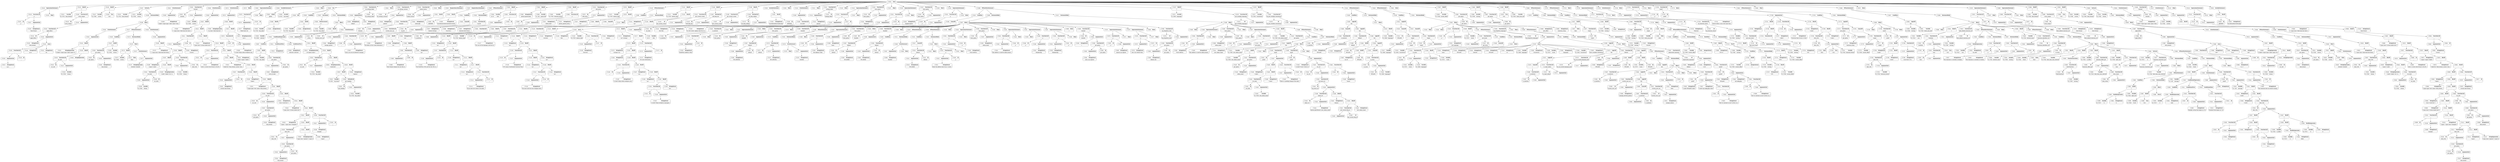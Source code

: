 digraph ast {
node [shape=none];
176130 [label=<<TABLE border='1' cellspacing='0' cellpadding='10' style='rounded' ><TR><TD border='0'>176130</TD><TD border='0'><B>ExpressionStatement</B></TD></TR></TABLE>>];
176130 -> 176128 [weight=2];
176130 -> 176129 [weight=2];
176131 [label=<<TABLE border='1' cellspacing='0' cellpadding='10' style='rounded' ><TR><TD border='0'>176131</TD><TD border='0'><B>Variable</B></TD></TR><HR/><TR><TD border='0' cellpadding='5'>(0, 3751)</TD><TD border='0' cellpadding='5'>time_formats</TD></TR></TABLE>>];
176128 [label=<<TABLE border='1' cellspacing='0' cellpadding='10' style='rounded' ><TR><TD border='0'>176128</TD><TD border='0'><B>FunctionCall</B></TD></TR><HR/><TR><TD border='0' cellpadding='5' colspan='2'>_e</TD></TR></TABLE>>];
176128 -> 176125 [weight=2];
176128 -> 176127 [weight=2];
176129 [label=<<TABLE border='1' cellspacing='0' cellpadding='10' style='rounded' ><TR><TD border='0'>176129</TD><TD border='0'><B>Html</B></TD></TR></TABLE>>];
176134 [label=<<TABLE border='1' cellspacing='0' cellpadding='10' style='rounded' ><TR><TD border='0'>176134</TD><TD border='0'><B>Id</B></TD></TR><HR/><TR><TD border='0' cellpadding='5' colspan='2'>apply_filters</TD></TR></TABLE>>];
176135 [label=<<TABLE border='1' cellspacing='0' cellpadding='10' style='rounded' ><TR><TD border='0'>176135</TD><TD border='0'><B>StringLiteral</B></TD></TR><HR/><TR><TD border='0' cellpadding='5' colspan='2'>time_formats</TD></TR></TABLE>>];
176132 [label=<<TABLE border='1' cellspacing='0' cellpadding='10' style='rounded' ><TR><TD border='0'>176132</TD><TD border='0'><B>BinOP</B></TD></TR><HR/><TR><TD border='0' cellpadding='5' colspan='2'>=</TD></TR></TABLE>>];
176132 -> 176131 [weight=2];
176132 -> 176146 [weight=2];
176133 [label=<<TABLE border='1' cellspacing='0' cellpadding='10' style='rounded' ><TR><TD border='0'>176133</TD><TD border='0'><B>Id</B></TD></TR><HR/><TR><TD border='0' cellpadding='5' colspan='2'>array_unique</TD></TR></TABLE>>];
176138 [label=<<TABLE border='1' cellspacing='0' cellpadding='10' style='rounded' ><TR><TD border='0'>176138</TD><TD border='0'><B>ArgumentList</B></TD></TR></TABLE>>];
176138 -> 176137 [weight=2];
176139 [label=<<TABLE border='1' cellspacing='0' cellpadding='10' style='rounded' ><TR><TD border='0'>176139</TD><TD border='0'><B>FunctionCall</B></TD></TR><HR/><TR><TD border='0' cellpadding='5' colspan='2'>__</TD></TR></TABLE>>];
176139 -> 176136 [weight=2];
176139 -> 176138 [weight=2];
176136 [label=<<TABLE border='1' cellspacing='0' cellpadding='10' style='rounded' ><TR><TD border='0'>176136</TD><TD border='0'><B>Id</B></TD></TR><HR/><TR><TD border='0' cellpadding='5' colspan='2'>__</TD></TR></TABLE>>];
176137 [label=<<TABLE border='1' cellspacing='0' cellpadding='10' style='rounded' ><TR><TD border='0'>176137</TD><TD border='0'><B>StringLiteral</B></TD></TR><HR/><TR><TD border='0' cellpadding='5' colspan='2'>g:i a</TD></TR></TABLE>>];
176142 [label=<<TABLE border='1' cellspacing='0' cellpadding='10' style='rounded' ><TR><TD border='0'>176142</TD><TD border='0'><B>Array</B></TD></TR></TABLE>>];
176142 -> 176139 [weight=2];
176142 -> 176140 [weight=2];
176142 -> 176141 [weight=2];
176143 [label=<<TABLE border='1' cellspacing='0' cellpadding='10' style='rounded' ><TR><TD border='0'>176143</TD><TD border='0'><B>ArgumentList</B></TD></TR></TABLE>>];
176143 -> 176135 [weight=2];
176143 -> 176142 [weight=2];
176140 [label=<<TABLE border='1' cellspacing='0' cellpadding='10' style='rounded' ><TR><TD border='0'>176140</TD><TD border='0'><B>StringLiteral</B></TD></TR><HR/><TR><TD border='0' cellpadding='5' colspan='2'>g:i A</TD></TR></TABLE>>];
176141 [label=<<TABLE border='1' cellspacing='0' cellpadding='10' style='rounded' ><TR><TD border='0'>176141</TD><TD border='0'><B>StringLiteral</B></TD></TR><HR/><TR><TD border='0' cellpadding='5' colspan='2'>H:i</TD></TR></TABLE>>];
176146 [label=<<TABLE border='1' cellspacing='0' cellpadding='10' style='rounded' ><TR><TD border='0'>176146</TD><TD border='0'><B>FunctionCall</B></TD></TR><HR/><TR><TD border='0' cellpadding='5' colspan='2'>array_unique</TD></TR></TABLE>>];
176146 -> 176133 [weight=2];
176146 -> 176145 [weight=2];
176147 [label=<<TABLE border='1' cellspacing='0' cellpadding='10' style='rounded' ><TR><TD border='0'>176147</TD><TD border='0'><B>Variable</B></TD></TR><HR/><TR><TD border='0' cellpadding='5'>(0, 3749)</TD><TD border='0' cellpadding='5'>custom</TD></TR></TABLE>>];
176144 [label=<<TABLE border='1' cellspacing='0' cellpadding='10' style='rounded' ><TR><TD border='0'>176144</TD><TD border='0'><B>FunctionCall</B></TD></TR><HR/><TR><TD border='0' cellpadding='5' colspan='2'>apply_filters</TD></TR></TABLE>>];
176144 -> 176134 [weight=2];
176144 -> 176143 [weight=2];
176145 [label=<<TABLE border='1' cellspacing='0' cellpadding='10' style='rounded' ><TR><TD border='0'>176145</TD><TD border='0'><B>ArgumentList</B></TD></TR></TABLE>>];
176145 -> 176144 [weight=2];
176150 [label=<<TABLE border='1' cellspacing='0' cellpadding='10' style='rounded' ><TR><TD border='0'>176150</TD><TD border='0'><B>Variable</B></TD></TR><HR/><TR><TD border='0' cellpadding='5'>(0, 3751)</TD><TD border='0' cellpadding='5'>time_formats</TD></TR></TABLE>>];
176151 [label=<<TABLE border='1' cellspacing='0' cellpadding='10' style='rounded' ><TR><TD border='0'>176151</TD><TD border='0'><B>Variable</B></TD></TR><HR/><TR><TD border='0' cellpadding='5'>(0, 3750)</TD><TD border='0' cellpadding='5'>format</TD></TR></TABLE>>];
176148 [label=<<TABLE border='1' cellspacing='0' cellpadding='10' style='rounded' ><TR><TD border='0'>176148</TD><TD border='0'><B>BinOP</B></TD></TR><HR/><TR><TD border='0' cellpadding='5' colspan='2'>=</TD></TR></TABLE>>];
176148 -> 176147 [weight=2];
176148 -> 176149 [weight=2];
176149 [label=<<TABLE border='1' cellspacing='0' cellpadding='10' style='rounded' ><TR><TD border='0'>176149</TD><TD border='0'><B>True</B></TD></TR><HR/><TR><TD border='0' cellpadding='5' colspan='2'>true</TD></TR></TABLE>>];
176154 [label=<<TABLE border='1' cellspacing='0' cellpadding='10' style='rounded' ><TR><TD border='0'>176154</TD><TD border='0'><B>BinOP</B></TD></TR><HR/><TR><TD border='0' cellpadding='5' colspan='2'>.</TD></TR></TABLE>>];
176154 -> 176153 [weight=2];
176154 -> 176159 [weight=2];
176155 [label=<<TABLE border='1' cellspacing='0' cellpadding='10' style='rounded' ><TR><TD border='0'>176155</TD><TD border='0'><B>Id</B></TD></TR><HR/><TR><TD border='0' cellpadding='5' colspan='2'>esc_attr</TD></TR></TABLE>>];
176153 [label=<<TABLE border='1' cellspacing='0' cellpadding='10' style='rounded' ><TR><TD border='0'>176153</TD><TD border='0'><B>StringExpression</B></TD></TR><HR/><TR><TD border='0' cellpadding='5' colspan='2'>t&lt;label&gt;&lt;input type='radio' name='ti...</TD></TR></TABLE>>];
176158 [label=<<TABLE border='1' cellspacing='0' cellpadding='10' style='rounded' ><TR><TD border='0'>176158</TD><TD border='0'><B>FunctionCall</B></TD></TR><HR/><TR><TD border='0' cellpadding='5' colspan='2'>esc_attr</TD></TR></TABLE>>];
176158 -> 176155 [weight=2];
176158 -> 176157 [weight=2];
176159 [label=<<TABLE border='1' cellspacing='0' cellpadding='10' style='rounded' ><TR><TD border='0'>176159</TD><TD border='0'><B>BinOP</B></TD></TR><HR/><TR><TD border='0' cellpadding='5' colspan='2'>.</TD></TR></TABLE>>];
176159 -> 176158 [weight=2];
176159 -> 176160 [weight=2];
176156 [label=<<TABLE border='1' cellspacing='0' cellpadding='10' style='rounded' ><TR><TD border='0'>176156</TD><TD border='0'><B>Variable</B></TD></TR><HR/><TR><TD border='0' cellpadding='5'>(0, 3750)</TD><TD border='0' cellpadding='5'>format</TD></TR></TABLE>>];
176157 [label=<<TABLE border='1' cellspacing='0' cellpadding='10' style='rounded' ><TR><TD border='0'>176157</TD><TD border='0'><B>ArgumentList</B></TD></TR></TABLE>>];
176157 -> 176156 [weight=2];
176162 [label=<<TABLE border='1' cellspacing='0' cellpadding='10' style='rounded' ><TR><TD border='0'>176162</TD><TD border='0'><B>EchoStatement</B></TD></TR></TABLE>>];
176162 -> 176161 [weight=2];
176163 [label=<<TABLE border='1' cellspacing='0' cellpadding='10' style='rounded' ><TR><TD border='0'>176163</TD><TD border='0'><B>Id</B></TD></TR><HR/><TR><TD border='0' cellpadding='5' colspan='2'>get_option</TD></TR></TABLE>>];
176160 [label=<<TABLE border='1' cellspacing='0' cellpadding='10' style='rounded' ><TR><TD border='0'>176160</TD><TD border='0'><B>StringExpression</B></TD></TR><HR/><TR><TD border='0' cellpadding='5' colspan='2'>'</TD></TR></TABLE>>];
176161 [label=<<TABLE border='1' cellspacing='0' cellpadding='10' style='rounded' ><TR><TD border='0'>176161</TD><TD border='0'><B>ArgumentList</B></TD></TR></TABLE>>];
176161 -> 176154 [weight=2];
176166 [label=<<TABLE border='1' cellspacing='0' cellpadding='10' style='rounded' ><TR><TD border='0'>176166</TD><TD border='0'><B>FunctionCall</B></TD></TR><HR/><TR><TD border='0' cellpadding='5' colspan='2'>get_option</TD></TR></TABLE>>];
176166 -> 176163 [weight=2];
176166 -> 176165 [weight=2];
176167 [label=<<TABLE border='1' cellspacing='0' cellpadding='10' style='rounded' ><TR><TD border='0'>176167</TD><TD border='0'><B>RelOP</B></TD></TR><HR/><TR><TD border='0' cellpadding='5' colspan='2'>===</TD></TR></TABLE>>];
176167 -> 176166 [weight=2];
176167 -> 176168 [weight=2];
176164 [label=<<TABLE border='1' cellspacing='0' cellpadding='10' style='rounded' ><TR><TD border='0'>176164</TD><TD border='0'><B>StringLiteral</B></TD></TR><HR/><TR><TD border='0' cellpadding='5' colspan='2'>time_format</TD></TR></TABLE>>];
176165 [label=<<TABLE border='1' cellspacing='0' cellpadding='10' style='rounded' ><TR><TD border='0'>176165</TD><TD border='0'><B>ArgumentList</B></TD></TR></TABLE>>];
176165 -> 176164 [weight=2];
176170 [label=<<TABLE border='1' cellspacing='0' cellpadding='10' style='rounded' ><TR><TD border='0'>176170</TD><TD border='0'><B>StringExpression</B></TD></TR><HR/><TR><TD border='0' cellpadding='5' colspan='2'> checked='checked'</TD></TR></TABLE>>];
176171 [label=<<TABLE border='1' cellspacing='0' cellpadding='10' style='rounded' ><TR><TD border='0'>176171</TD><TD border='0'><B>ArgumentList</B></TD></TR></TABLE>>];
176171 -> 176170 [weight=2];
176168 [label=<<TABLE border='1' cellspacing='0' cellpadding='10' style='rounded' ><TR><TD border='0'>176168</TD><TD border='0'><B>Variable</B></TD></TR><HR/><TR><TD border='0' cellpadding='5'>(0, 3750)</TD><TD border='0' cellpadding='5'>format</TD></TR></TABLE>>];
176169 [label=<<TABLE border='1' cellspacing='0' cellpadding='10' style='rounded' ><TR><TD border='0'>176169</TD><TD border='0'><B>Condition</B></TD></TR></TABLE>>];
176169 -> 176167 [weight=2];
176174 [label=<<TABLE border='1' cellspacing='0' cellpadding='10' style='rounded' ><TR><TD border='0'>176174</TD><TD border='0'><B>BinOP</B></TD></TR><HR/><TR><TD border='0' cellpadding='5' colspan='2'>=</TD></TR></TABLE>>];
176174 -> 176173 [weight=2];
176174 -> 176175 [weight=2];
176175 [label=<<TABLE border='1' cellspacing='0' cellpadding='10' style='rounded' ><TR><TD border='0'>176175</TD><TD border='0'><B>False</B></TD></TR><HR/><TR><TD border='0' cellpadding='5' colspan='2'>false</TD></TR></TABLE>>];
176172 [label=<<TABLE border='1' cellspacing='0' cellpadding='10' style='rounded' ><TR><TD border='0'>176172</TD><TD border='0'><B>EchoStatement</B></TD></TR></TABLE>>];
176172 -> 176171 [weight=2];
176173 [label=<<TABLE border='1' cellspacing='0' cellpadding='10' style='rounded' ><TR><TD border='0'>176173</TD><TD border='0'><B>Variable</B></TD></TR><HR/><TR><TD border='0' cellpadding='5'>(0, 3749)</TD><TD border='0' cellpadding='5'>custom</TD></TR></TABLE>>];
176178 [label=<<TABLE border='1' cellspacing='0' cellpadding='10' style='rounded' ><TR><TD border='0'>176178</TD><TD border='0'><B>StatementBody</B></TD></TR></TABLE>>];
176178 -> 176176 [weight=2];
176179 [label=<<TABLE border='1' cellspacing='0' cellpadding='10' style='rounded' ><TR><TD border='0'>176179</TD><TD border='0'><B>StringLiteral</B></TD></TR><HR/><TR><TD border='0' cellpadding='5' colspan='2'> &gt; &lt;span class='date-time-text forma...</TD></TR></TABLE>>];
176176 [label=<<TABLE border='1' cellspacing='0' cellpadding='10' style='rounded' ><TR><TD border='0'>176176</TD><TD border='0'><B>Block</B></TD></TR></TABLE>>];
176176 -> 176172 [weight=2];
176176 -> 176174 [weight=2];
176177 [label=<<TABLE border='1' cellspacing='0' cellpadding='10' style='rounded' ><TR><TD border='0'>176177</TD><TD border='0'><B>IfThenStatement</B></TD></TR></TABLE>>];
176177 -> 176169 [weight=2];
176177 -> 176178 [weight=2];
176182 [label=<<TABLE border='1' cellspacing='0' cellpadding='10' style='rounded' ><TR><TD border='0'>176182</TD><TD border='0'><B>Variable</B></TD></TR><HR/><TR><TD border='0' cellpadding='5'>(0, 3750)</TD><TD border='0' cellpadding='5'>format</TD></TR></TABLE>>];
176183 [label=<<TABLE border='1' cellspacing='0' cellpadding='10' style='rounded' ><TR><TD border='0'>176183</TD><TD border='0'><B>ArgumentList</B></TD></TR></TABLE>>];
176183 -> 176182 [weight=2];
176180 [label=<<TABLE border='1' cellspacing='0' cellpadding='10' style='rounded' ><TR><TD border='0'>176180</TD><TD border='0'><B>BinOP</B></TD></TR><HR/><TR><TD border='0' cellpadding='5' colspan='2'>.</TD></TR></TABLE>>];
176180 -> 176179 [weight=2];
176180 -> 176185 [weight=2];
176181 [label=<<TABLE border='1' cellspacing='0' cellpadding='10' style='rounded' ><TR><TD border='0'>176181</TD><TD border='0'><B>Id</B></TD></TR><HR/><TR><TD border='0' cellpadding='5' colspan='2'>date_i18n</TD></TR></TABLE>>];
176186 [label=<<TABLE border='1' cellspacing='0' cellpadding='10' style='rounded' ><TR><TD border='0'>176186</TD><TD border='0'><B>StringLiteral</B></TD></TR><HR/><TR><TD border='0' cellpadding='5' colspan='2'>&lt;span&gt;&lt;code&gt;</TD></TR></TABLE>>];
176187 [label=<<TABLE border='1' cellspacing='0' cellpadding='10' style='rounded' ><TR><TD border='0'>176187</TD><TD border='0'><B>BinOP</B></TD></TR><HR/><TR><TD border='0' cellpadding='5' colspan='2'>.</TD></TR></TABLE>>];
176187 -> 176186 [weight=2];
176187 -> 176192 [weight=2];
176184 [label=<<TABLE border='1' cellspacing='0' cellpadding='10' style='rounded' ><TR><TD border='0'>176184</TD><TD border='0'><B>FunctionCall</B></TD></TR><HR/><TR><TD border='0' cellpadding='5' colspan='2'>date_i18n</TD></TR></TABLE>>];
176184 -> 176181 [weight=2];
176184 -> 176183 [weight=2];
176185 [label=<<TABLE border='1' cellspacing='0' cellpadding='10' style='rounded' ><TR><TD border='0'>176185</TD><TD border='0'><B>BinOP</B></TD></TR><HR/><TR><TD border='0' cellpadding='5' colspan='2'>.</TD></TR></TABLE>>];
176185 -> 176184 [weight=2];
176185 -> 176187 [weight=2];
176190 [label=<<TABLE border='1' cellspacing='0' cellpadding='10' style='rounded' ><TR><TD border='0'>176190</TD><TD border='0'><B>ArgumentList</B></TD></TR></TABLE>>];
176190 -> 176189 [weight=2];
176191 [label=<<TABLE border='1' cellspacing='0' cellpadding='10' style='rounded' ><TR><TD border='0'>176191</TD><TD border='0'><B>FunctionCall</B></TD></TR><HR/><TR><TD border='0' cellpadding='5' colspan='2'>esc_html</TD></TR></TABLE>>];
176191 -> 176188 [weight=2];
176191 -> 176190 [weight=2];
176188 [label=<<TABLE border='1' cellspacing='0' cellpadding='10' style='rounded' ><TR><TD border='0'>176188</TD><TD border='0'><B>Id</B></TD></TR><HR/><TR><TD border='0' cellpadding='5' colspan='2'>esc_html</TD></TR></TABLE>>];
176189 [label=<<TABLE border='1' cellspacing='0' cellpadding='10' style='rounded' ><TR><TD border='0'>176189</TD><TD border='0'><B>Variable</B></TD></TR><HR/><TR><TD border='0' cellpadding='5'>(0, 3750)</TD><TD border='0' cellpadding='5'>format</TD></TR></TABLE>>];
176194 [label=<<TABLE border='1' cellspacing='0' cellpadding='10' style='rounded' ><TR><TD border='0'>176194</TD><TD border='0'><B>ArgumentList</B></TD></TR></TABLE>>];
176194 -> 176180 [weight=2];
176195 [label=<<TABLE border='1' cellspacing='0' cellpadding='10' style='rounded' ><TR><TD border='0'>176195</TD><TD border='0'><B>EchoStatement</B></TD></TR></TABLE>>];
176195 -> 176194 [weight=2];
176192 [label=<<TABLE border='1' cellspacing='0' cellpadding='10' style='rounded' ><TR><TD border='0'>176192</TD><TD border='0'><B>BinOP</B></TD></TR><HR/><TR><TD border='0' cellpadding='5' colspan='2'>.</TD></TR></TABLE>>];
176192 -> 176191 [weight=2];
176192 -> 176193 [weight=2];
176193 [label=<<TABLE border='1' cellspacing='0' cellpadding='10' style='rounded' ><TR><TD border='0'>176193</TD><TD border='0'><B>StringExpression</B></TD></TR><HR/><TR><TD border='0' cellpadding='5' colspan='2'>&lt;code&gt;&lt;label&gt;&lt;br &gt;n</TD></TR></TABLE>>];
176198 [label=<<TABLE border='1' cellspacing='0' cellpadding='10' style='rounded' ><TR><TD border='0'>176198</TD><TD border='0'><B>StatementBody</B></TD></TR></TABLE>>];
176198 -> 176196 [weight=2];
176199 [label=<<TABLE border='1' cellspacing='0' cellpadding='10' style='rounded' ><TR><TD border='0'>176199</TD><TD border='0'><B>StringLiteral</B></TD></TR><HR/><TR><TD border='0' cellpadding='5' colspan='2'>&lt;label&gt;&lt;input type='radio' name='time...</TD></TR></TABLE>>];
176196 [label=<<TABLE border='1' cellspacing='0' cellpadding='10' style='rounded' ><TR><TD border='0'>176196</TD><TD border='0'><B>Block</B></TD></TR></TABLE>>];
176196 -> 176162 [weight=2];
176196 -> 176177 [weight=2];
176196 -> 176195 [weight=2];
176197 [label=<<TABLE border='1' cellspacing='0' cellpadding='10' style='rounded' ><TR><TD border='0'>176197</TD><TD border='0'><B>ForEach</B></TD></TR></TABLE>>];
176197 -> 176150 [weight=2];
176197 -> 176151 [weight=2];
176197 -> 176198 [weight=2];
176202 [label=<<TABLE border='1' cellspacing='0' cellpadding='10' style='rounded' ><TR><TD border='0'>176202</TD><TD border='0'><B>Id</B></TD></TR><HR/><TR><TD border='0' cellpadding='5' colspan='2'>checked</TD></TR></TABLE>>];
176203 [label=<<TABLE border='1' cellspacing='0' cellpadding='10' style='rounded' ><TR><TD border='0'>176203</TD><TD border='0'><B>Variable</B></TD></TR><HR/><TR><TD border='0' cellpadding='5'>(0, 3749)</TD><TD border='0' cellpadding='5'>custom</TD></TR></TABLE>>];
176200 [label=<<TABLE border='1' cellspacing='0' cellpadding='10' style='rounded' ><TR><TD border='0'>176200</TD><TD border='0'><B>ArgumentList</B></TD></TR></TABLE>>];
176200 -> 176199 [weight=2];
176201 [label=<<TABLE border='1' cellspacing='0' cellpadding='10' style='rounded' ><TR><TD border='0'>176201</TD><TD border='0'><B>EchoStatement</B></TD></TR></TABLE>>];
176201 -> 176200 [weight=2];
176206 [label=<<TABLE border='1' cellspacing='0' cellpadding='10' style='rounded' ><TR><TD border='0'>176206</TD><TD border='0'><B>StringLiteral</B></TD></TR><HR/><TR><TD border='0' cellpadding='5' colspan='2'>&gt; &lt;span class='date-time-text date-t...</TD></TR></TABLE>>];
176207 [label=<<TABLE border='1' cellspacing='0' cellpadding='10' style='rounded' ><TR><TD border='0'>176207</TD><TD border='0'><B>BinOP</B></TD></TR><HR/><TR><TD border='0' cellpadding='5' colspan='2'>.</TD></TR></TABLE>>];
176207 -> 176206 [weight=2];
176207 -> 176212 [weight=2];
176204 [label=<<TABLE border='1' cellspacing='0' cellpadding='10' style='rounded' ><TR><TD border='0'>176204</TD><TD border='0'><B>ArgumentList</B></TD></TR></TABLE>>];
176204 -> 176203 [weight=2];
176205 [label=<<TABLE border='1' cellspacing='0' cellpadding='10' style='rounded' ><TR><TD border='0'>176205</TD><TD border='0'><B>FunctionCall</B></TD></TR><HR/><TR><TD border='0' cellpadding='5' colspan='2'>checked</TD></TR></TABLE>>];
176205 -> 176202 [weight=2];
176205 -> 176204 [weight=2];
176210 [label=<<TABLE border='1' cellspacing='0' cellpadding='10' style='rounded' ><TR><TD border='0'>176210</TD><TD border='0'><B>ArgumentList</B></TD></TR></TABLE>>];
176210 -> 176209 [weight=2];
176211 [label=<<TABLE border='1' cellspacing='0' cellpadding='10' style='rounded' ><TR><TD border='0'>176211</TD><TD border='0'><B>FunctionCall</B></TD></TR><HR/><TR><TD border='0' cellpadding='5' colspan='2'>__</TD></TR></TABLE>>];
176211 -> 176208 [weight=2];
176211 -> 176210 [weight=2];
176208 [label=<<TABLE border='1' cellspacing='0' cellpadding='10' style='rounded' ><TR><TD border='0'>176208</TD><TD border='0'><B>Id</B></TD></TR><HR/><TR><TD border='0' cellpadding='5' colspan='2'>__</TD></TR></TABLE>>];
176209 [label=<<TABLE border='1' cellspacing='0' cellpadding='10' style='rounded' ><TR><TD border='0'>176209</TD><TD border='0'><B>StringLiteral</B></TD></TR><HR/><TR><TD border='0' cellpadding='5' colspan='2'>Custom:</TD></TR></TABLE>>];
176214 [label=<<TABLE border='1' cellspacing='0' cellpadding='10' style='rounded' ><TR><TD border='0'>176214</TD><TD border='0'><B>BinOP</B></TD></TR><HR/><TR><TD border='0' cellpadding='5' colspan='2'>.</TD></TR></TABLE>>];
176214 -> 176213 [weight=2];
176214 -> 176219 [weight=2];
176215 [label=<<TABLE border='1' cellspacing='0' cellpadding='10' style='rounded' ><TR><TD border='0'>176215</TD><TD border='0'><B>Id</B></TD></TR><HR/><TR><TD border='0' cellpadding='5' colspan='2'>__</TD></TR></TABLE>>];
176212 [label=<<TABLE border='1' cellspacing='0' cellpadding='10' style='rounded' ><TR><TD border='0'>176212</TD><TD border='0'><B>BinOP</B></TD></TR><HR/><TR><TD border='0' cellpadding='5' colspan='2'>.</TD></TR></TABLE>>];
176212 -> 176211 [weight=2];
176212 -> 176214 [weight=2];
176213 [label=<<TABLE border='1' cellspacing='0' cellpadding='10' style='rounded' ><TR><TD border='0'>176213</TD><TD border='0'><B>StringLiteral</B></TD></TR><HR/><TR><TD border='0' cellpadding='5' colspan='2'>&lt;span class='screen-reader-text'&gt; </TD></TR></TABLE>>];
176218 [label=<<TABLE border='1' cellspacing='0' cellpadding='10' style='rounded' ><TR><TD border='0'>176218</TD><TD border='0'><B>FunctionCall</B></TD></TR><HR/><TR><TD border='0' cellpadding='5' colspan='2'>__</TD></TR></TABLE>>];
176218 -> 176215 [weight=2];
176218 -> 176217 [weight=2];
176219 [label=<<TABLE border='1' cellspacing='0' cellpadding='10' style='rounded' ><TR><TD border='0'>176219</TD><TD border='0'><B>BinOP</B></TD></TR><HR/><TR><TD border='0' cellpadding='5' colspan='2'>.</TD></TR></TABLE>>];
176219 -> 176218 [weight=2];
176219 -> 176221 [weight=2];
176216 [label=<<TABLE border='1' cellspacing='0' cellpadding='10' style='rounded' ><TR><TD border='0'>176216</TD><TD border='0'><B>StringLiteral</B></TD></TR><HR/><TR><TD border='0' cellpadding='5' colspan='2'>enter a custom time format in the fol...</TD></TR></TABLE>>];
176217 [label=<<TABLE border='1' cellspacing='0' cellpadding='10' style='rounded' ><TR><TD border='0'>176217</TD><TD border='0'><B>ArgumentList</B></TD></TR></TABLE>>];
176217 -> 176216 [weight=2];
176222 [label=<<TABLE border='1' cellspacing='0' cellpadding='10' style='rounded' ><TR><TD border='0'>176222</TD><TD border='0'><B>StringLiteral</B></TD></TR><HR/><TR><TD border='0' cellpadding='5' colspan='2'>&lt;label for='time_format_custom' class...</TD></TR></TABLE>>];
176223 [label=<<TABLE border='1' cellspacing='0' cellpadding='10' style='rounded' ><TR><TD border='0'>176223</TD><TD border='0'><B>BinOP</B></TD></TR><HR/><TR><TD border='0' cellpadding='5' colspan='2'>.</TD></TR></TABLE>>];
176223 -> 176222 [weight=2];
176223 -> 176228 [weight=2];
176220 [label=<<TABLE border='1' cellspacing='0' cellpadding='10' style='rounded' ><TR><TD border='0'>176220</TD><TD border='0'><B>StringLiteral</B></TD></TR><HR/><TR><TD border='0' cellpadding='5' colspan='2'>&lt;span&gt;&lt;span&gt;&lt;label&gt;</TD></TR></TABLE>>];
176221 [label=<<TABLE border='1' cellspacing='0' cellpadding='10' style='rounded' ><TR><TD border='0'>176221</TD><TD border='0'><B>BinOP</B></TD></TR><HR/><TR><TD border='0' cellpadding='5' colspan='2'>.</TD></TR></TABLE>>];
176221 -> 176220 [weight=2];
176221 -> 176223 [weight=2];
176226 [label=<<TABLE border='1' cellspacing='0' cellpadding='10' style='rounded' ><TR><TD border='0'>176226</TD><TD border='0'><B>ArgumentList</B></TD></TR></TABLE>>];
176226 -> 176225 [weight=2];
176227 [label=<<TABLE border='1' cellspacing='0' cellpadding='10' style='rounded' ><TR><TD border='0'>176227</TD><TD border='0'><B>FunctionCall</B></TD></TR><HR/><TR><TD border='0' cellpadding='5' colspan='2'>__</TD></TR></TABLE>>];
176227 -> 176224 [weight=2];
176227 -> 176226 [weight=2];
176224 [label=<<TABLE border='1' cellspacing='0' cellpadding='10' style='rounded' ><TR><TD border='0'>176224</TD><TD border='0'><B>Id</B></TD></TR><HR/><TR><TD border='0' cellpadding='5' colspan='2'>__</TD></TR></TABLE>>];
176225 [label=<<TABLE border='1' cellspacing='0' cellpadding='10' style='rounded' ><TR><TD border='0'>176225</TD><TD border='0'><B>StringLiteral</B></TD></TR><HR/><TR><TD border='0' cellpadding='5' colspan='2'>Custom time format:</TD></TR></TABLE>>];
176230 [label=<<TABLE border='1' cellspacing='0' cellpadding='10' style='rounded' ><TR><TD border='0'>176230</TD><TD border='0'><B>BinOP</B></TD></TR><HR/><TR><TD border='0' cellpadding='5' colspan='2'>.</TD></TR></TABLE>>];
176230 -> 176229 [weight=2];
176230 -> 176232 [weight=2];
176231 [label=<<TABLE border='1' cellspacing='0' cellpadding='10' style='rounded' ><TR><TD border='0'>176231</TD><TD border='0'><B>StringLiteral</B></TD></TR><HR/><TR><TD border='0' cellpadding='5' colspan='2'>&lt;input type='text' name='time_format_...</TD></TR></TABLE>>];
176228 [label=<<TABLE border='1' cellspacing='0' cellpadding='10' style='rounded' ><TR><TD border='0'>176228</TD><TD border='0'><B>BinOP</B></TD></TR><HR/><TR><TD border='0' cellpadding='5' colspan='2'>.</TD></TR></TABLE>>];
176228 -> 176227 [weight=2];
176228 -> 176230 [weight=2];
176229 [label=<<TABLE border='1' cellspacing='0' cellpadding='10' style='rounded' ><TR><TD border='0'>176229</TD><TD border='0'><B>StringLiteral</B></TD></TR><HR/><TR><TD border='0' cellpadding='5' colspan='2'>&lt;label&gt;</TD></TR></TABLE>>];
176234 [label=<<TABLE border='1' cellspacing='0' cellpadding='10' style='rounded' ><TR><TD border='0'>176234</TD><TD border='0'><B>Id</B></TD></TR><HR/><TR><TD border='0' cellpadding='5' colspan='2'>get_option</TD></TR></TABLE>>];
176235 [label=<<TABLE border='1' cellspacing='0' cellpadding='10' style='rounded' ><TR><TD border='0'>176235</TD><TD border='0'><B>StringLiteral</B></TD></TR><HR/><TR><TD border='0' cellpadding='5' colspan='2'>time_format</TD></TR></TABLE>>];
176232 [label=<<TABLE border='1' cellspacing='0' cellpadding='10' style='rounded' ><TR><TD border='0'>176232</TD><TD border='0'><B>BinOP</B></TD></TR><HR/><TR><TD border='0' cellpadding='5' colspan='2'>.</TD></TR></TABLE>>];
176232 -> 176231 [weight=2];
176232 -> 176240 [weight=2];
176233 [label=<<TABLE border='1' cellspacing='0' cellpadding='10' style='rounded' ><TR><TD border='0'>176233</TD><TD border='0'><B>Id</B></TD></TR><HR/><TR><TD border='0' cellpadding='5' colspan='2'>esc_attr</TD></TR></TABLE>>];
176238 [label=<<TABLE border='1' cellspacing='0' cellpadding='10' style='rounded' ><TR><TD border='0'>176238</TD><TD border='0'><B>ArgumentList</B></TD></TR></TABLE>>];
176238 -> 176237 [weight=2];
176239 [label=<<TABLE border='1' cellspacing='0' cellpadding='10' style='rounded' ><TR><TD border='0'>176239</TD><TD border='0'><B>FunctionCall</B></TD></TR><HR/><TR><TD border='0' cellpadding='5' colspan='2'>esc_attr</TD></TR></TABLE>>];
176239 -> 176233 [weight=2];
176239 -> 176238 [weight=2];
176236 [label=<<TABLE border='1' cellspacing='0' cellpadding='10' style='rounded' ><TR><TD border='0'>176236</TD><TD border='0'><B>ArgumentList</B></TD></TR></TABLE>>];
176236 -> 176235 [weight=2];
176237 [label=<<TABLE border='1' cellspacing='0' cellpadding='10' style='rounded' ><TR><TD border='0'>176237</TD><TD border='0'><B>FunctionCall</B></TD></TR><HR/><TR><TD border='0' cellpadding='5' colspan='2'>get_option</TD></TR></TABLE>>];
176237 -> 176234 [weight=2];
176237 -> 176236 [weight=2];
176242 [label=<<TABLE border='1' cellspacing='0' cellpadding='10' style='rounded' ><TR><TD border='0'>176242</TD><TD border='0'><B>BinOP</B></TD></TR><HR/><TR><TD border='0' cellpadding='5' colspan='2'>.</TD></TR></TABLE>>];
176242 -> 176241 [weight=2];
176242 -> 176244 [weight=2];
176243 [label=<<TABLE border='1' cellspacing='0' cellpadding='10' style='rounded' ><TR><TD border='0'>176243</TD><TD border='0'><B>StringLiteral</B></TD></TR><HR/><TR><TD border='0' cellpadding='5' colspan='2'>&lt;span class='screen-reader-text'&gt;</TD></TR></TABLE>>];
176240 [label=<<TABLE border='1' cellspacing='0' cellpadding='10' style='rounded' ><TR><TD border='0'>176240</TD><TD border='0'><B>BinOP</B></TD></TR><HR/><TR><TD border='0' cellpadding='5' colspan='2'>.</TD></TR></TABLE>>];
176240 -> 176239 [weight=2];
176240 -> 176242 [weight=2];
176241 [label=<<TABLE border='1' cellspacing='0' cellpadding='10' style='rounded' ><TR><TD border='0'>176241</TD><TD border='0'><B>StringLiteral</B></TD></TR><HR/><TR><TD border='0' cellpadding='5' colspan='2'>' class='small-text' &gt;</TD></TR></TABLE>>];
176246 [label=<<TABLE border='1' cellspacing='0' cellpadding='10' style='rounded' ><TR><TD border='0'>176246</TD><TD border='0'><B>StringLiteral</B></TD></TR><HR/><TR><TD border='0' cellpadding='5' colspan='2'>example:</TD></TR></TABLE>>];
176247 [label=<<TABLE border='1' cellspacing='0' cellpadding='10' style='rounded' ><TR><TD border='0'>176247</TD><TD border='0'><B>ArgumentList</B></TD></TR></TABLE>>];
176247 -> 176246 [weight=2];
176244 [label=<<TABLE border='1' cellspacing='0' cellpadding='10' style='rounded' ><TR><TD border='0'>176244</TD><TD border='0'><B>BinOP</B></TD></TR><HR/><TR><TD border='0' cellpadding='5' colspan='2'>.</TD></TR></TABLE>>];
176244 -> 176243 [weight=2];
176244 -> 176249 [weight=2];
176245 [label=<<TABLE border='1' cellspacing='0' cellpadding='10' style='rounded' ><TR><TD border='0'>176245</TD><TD border='0'><B>Id</B></TD></TR><HR/><TR><TD border='0' cellpadding='5' colspan='2'>__</TD></TR></TABLE>>];
176250 [label=<<TABLE border='1' cellspacing='0' cellpadding='10' style='rounded' ><TR><TD border='0'>176250</TD><TD border='0'><B>StringLiteral</B></TD></TR><HR/><TR><TD border='0' cellpadding='5' colspan='2'> &lt;span&gt; &lt;span class='example'&gt;</TD></TR></TABLE>>];
176251 [label=<<TABLE border='1' cellspacing='0' cellpadding='10' style='rounded' ><TR><TD border='0'>176251</TD><TD border='0'><B>BinOP</B></TD></TR><HR/><TR><TD border='0' cellpadding='5' colspan='2'>.</TD></TR></TABLE>>];
176251 -> 176250 [weight=2];
176251 -> 176259 [weight=2];
176248 [label=<<TABLE border='1' cellspacing='0' cellpadding='10' style='rounded' ><TR><TD border='0'>176248</TD><TD border='0'><B>FunctionCall</B></TD></TR><HR/><TR><TD border='0' cellpadding='5' colspan='2'>__</TD></TR></TABLE>>];
176248 -> 176245 [weight=2];
176248 -> 176247 [weight=2];
176249 [label=<<TABLE border='1' cellspacing='0' cellpadding='10' style='rounded' ><TR><TD border='0'>176249</TD><TD border='0'><B>BinOP</B></TD></TR><HR/><TR><TD border='0' cellpadding='5' colspan='2'>.</TD></TR></TABLE>>];
176249 -> 176248 [weight=2];
176249 -> 176251 [weight=2];
176254 [label=<<TABLE border='1' cellspacing='0' cellpadding='10' style='rounded' ><TR><TD border='0'>176254</TD><TD border='0'><B>StringLiteral</B></TD></TR><HR/><TR><TD border='0' cellpadding='5' colspan='2'>time_format</TD></TR></TABLE>>];
176255 [label=<<TABLE border='1' cellspacing='0' cellpadding='10' style='rounded' ><TR><TD border='0'>176255</TD><TD border='0'><B>ArgumentList</B></TD></TR></TABLE>>];
176255 -> 176254 [weight=2];
176252 [label=<<TABLE border='1' cellspacing='0' cellpadding='10' style='rounded' ><TR><TD border='0'>176252</TD><TD border='0'><B>Id</B></TD></TR><HR/><TR><TD border='0' cellpadding='5' colspan='2'>date_i18n</TD></TR></TABLE>>];
176253 [label=<<TABLE border='1' cellspacing='0' cellpadding='10' style='rounded' ><TR><TD border='0'>176253</TD><TD border='0'><B>Id</B></TD></TR><HR/><TR><TD border='0' cellpadding='5' colspan='2'>get_option</TD></TR></TABLE>>];
176258 [label=<<TABLE border='1' cellspacing='0' cellpadding='10' style='rounded' ><TR><TD border='0'>176258</TD><TD border='0'><B>FunctionCall</B></TD></TR><HR/><TR><TD border='0' cellpadding='5' colspan='2'>date_i18n</TD></TR></TABLE>>];
176258 -> 176252 [weight=2];
176258 -> 176257 [weight=2];
176259 [label=<<TABLE border='1' cellspacing='0' cellpadding='10' style='rounded' ><TR><TD border='0'>176259</TD><TD border='0'><B>BinOP</B></TD></TR><HR/><TR><TD border='0' cellpadding='5' colspan='2'>.</TD></TR></TABLE>>];
176259 -> 176258 [weight=2];
176259 -> 176261 [weight=2];
176256 [label=<<TABLE border='1' cellspacing='0' cellpadding='10' style='rounded' ><TR><TD border='0'>176256</TD><TD border='0'><B>FunctionCall</B></TD></TR><HR/><TR><TD border='0' cellpadding='5' colspan='2'>get_option</TD></TR></TABLE>>];
176256 -> 176253 [weight=2];
176256 -> 176255 [weight=2];
176257 [label=<<TABLE border='1' cellspacing='0' cellpadding='10' style='rounded' ><TR><TD border='0'>176257</TD><TD border='0'><B>ArgumentList</B></TD></TR></TABLE>>];
176257 -> 176256 [weight=2];
176262 [label=<<TABLE border='1' cellspacing='0' cellpadding='10' style='rounded' ><TR><TD border='0'>176262</TD><TD border='0'><B>StringExpression</B></TD></TR><HR/><TR><TD border='0' cellpadding='5' colspan='2'>&lt;span class='spinner'&gt;&lt;span&gt;n</TD></TR></TABLE>>];
176263 [label=<<TABLE border='1' cellspacing='0' cellpadding='10' style='rounded' ><TR><TD border='0'>176263</TD><TD border='0'><B>ArgumentList</B></TD></TR></TABLE>>];
176263 -> 176207 [weight=2];
176260 [label=<<TABLE border='1' cellspacing='0' cellpadding='10' style='rounded' ><TR><TD border='0'>176260</TD><TD border='0'><B>StringLiteral</B></TD></TR><HR/><TR><TD border='0' cellpadding='5' colspan='2'>&lt;span&gt;</TD></TR></TABLE>>];
176261 [label=<<TABLE border='1' cellspacing='0' cellpadding='10' style='rounded' ><TR><TD border='0'>176261</TD><TD border='0'><B>BinOP</B></TD></TR><HR/><TR><TD border='0' cellpadding='5' colspan='2'>.</TD></TR></TABLE>>];
176261 -> 176260 [weight=2];
176261 -> 176262 [weight=2];
176266 [label=<<TABLE border='1' cellspacing='0' cellpadding='10' style='rounded' ><TR><TD border='0'>176266</TD><TD border='0'><B>BinOP</B></TD></TR><HR/><TR><TD border='0' cellpadding='5' colspan='2'>.</TD></TR></TABLE>>];
176266 -> 176265 [weight=2];
176266 -> 176271 [weight=2];
176267 [label=<<TABLE border='1' cellspacing='0' cellpadding='10' style='rounded' ><TR><TD border='0'>176267</TD><TD border='0'><B>Id</B></TD></TR><HR/><TR><TD border='0' cellpadding='5' colspan='2'>__</TD></TR></TABLE>>];
176264 [label=<<TABLE border='1' cellspacing='0' cellpadding='10' style='rounded' ><TR><TD border='0'>176264</TD><TD border='0'><B>EchoStatement</B></TD></TR></TABLE>>];
176264 -> 176263 [weight=2];
176265 [label=<<TABLE border='1' cellspacing='0' cellpadding='10' style='rounded' ><TR><TD border='0'>176265</TD><TD border='0'><B>StringExpression</B></TD></TR><HR/><TR><TD border='0' cellpadding='5' colspan='2'>t&lt;p class='date-time-doc'&gt;</TD></TR></TABLE>>];
176270 [label=<<TABLE border='1' cellspacing='0' cellpadding='10' style='rounded' ><TR><TD border='0'>176270</TD><TD border='0'><B>FunctionCall</B></TD></TR><HR/><TR><TD border='0' cellpadding='5' colspan='2'>__</TD></TR></TABLE>>];
176270 -> 176267 [weight=2];
176270 -> 176269 [weight=2];
176271 [label=<<TABLE border='1' cellspacing='0' cellpadding='10' style='rounded' ><TR><TD border='0'>176271</TD><TD border='0'><B>BinOP</B></TD></TR><HR/><TR><TD border='0' cellpadding='5' colspan='2'>.</TD></TR></TABLE>>];
176271 -> 176270 [weight=2];
176271 -> 176272 [weight=2];
176268 [label=<<TABLE border='1' cellspacing='0' cellpadding='10' style='rounded' ><TR><TD border='0'>176268</TD><TD border='0'><B>StringLiteral</B></TD></TR><HR/><TR><TD border='0' cellpadding='5' colspan='2'>&lt;a href='https:codex.wordpress.org...</TD></TR></TABLE>>];
176269 [label=<<TABLE border='1' cellspacing='0' cellpadding='10' style='rounded' ><TR><TD border='0'>176269</TD><TD border='0'><B>ArgumentList</B></TD></TR></TABLE>>];
176269 -> 176268 [weight=2];
176274 [label=<<TABLE border='1' cellspacing='0' cellpadding='10' style='rounded' ><TR><TD border='0'>176274</TD><TD border='0'><B>EchoStatement</B></TD></TR></TABLE>>];
176274 -> 176273 [weight=2];
176275 [label=<<TABLE border='1' cellspacing='0' cellpadding='10' style='rounded' ><TR><TD border='0'>176275</TD><TD border='0'><B>Html</B></TD></TR></TABLE>>];
176272 [label=<<TABLE border='1' cellspacing='0' cellpadding='10' style='rounded' ><TR><TD border='0'>176272</TD><TD border='0'><B>StringExpression</B></TD></TR><HR/><TR><TD border='0' cellpadding='5' colspan='2'>&lt;p&gt;n</TD></TR></TABLE>>];
176273 [label=<<TABLE border='1' cellspacing='0' cellpadding='10' style='rounded' ><TR><TD border='0'>176273</TD><TD border='0'><B>ArgumentList</B></TD></TR></TABLE>>];
176273 -> 176266 [weight=2];
176278 [label=<<TABLE border='1' cellspacing='0' cellpadding='10' style='rounded' ><TR><TD border='0'>176278</TD><TD border='0'><B>ArgumentList</B></TD></TR></TABLE>>];
176278 -> 176277 [weight=2];
176279 [label=<<TABLE border='1' cellspacing='0' cellpadding='10' style='rounded' ><TR><TD border='0'>176279</TD><TD border='0'><B>FunctionCall</B></TD></TR><HR/><TR><TD border='0' cellpadding='5' colspan='2'>_e</TD></TR></TABLE>>];
176279 -> 176276 [weight=2];
176279 -> 176278 [weight=2];
176276 [label=<<TABLE border='1' cellspacing='0' cellpadding='10' style='rounded' ><TR><TD border='0'>176276</TD><TD border='0'><B>Id</B></TD></TR><HR/><TR><TD border='0' cellpadding='5' colspan='2'>_e</TD></TR></TABLE>>];
176277 [label=<<TABLE border='1' cellspacing='0' cellpadding='10' style='rounded' ><TR><TD border='0'>176277</TD><TD border='0'><B>StringLiteral</B></TD></TR><HR/><TR><TD border='0' cellpadding='5' colspan='2'>Week Starts On</TD></TR></TABLE>>];
176282 [label=<<TABLE border='1' cellspacing='0' cellpadding='10' style='rounded' ><TR><TD border='0'>176282</TD><TD border='0'><B>Global</B></TD></TR><HR/><TR><TD border='0' cellpadding='5' colspan='2'>global</TD></TR></TABLE>>];
176283 [label=<<TABLE border='1' cellspacing='0' cellpadding='10' style='rounded' ><TR><TD border='0'>176283</TD><TD border='0'><B>Variable</B></TD></TR><HR/><TR><TD border='0' cellpadding='5'>(0, 821)</TD><TD border='0' cellpadding='5'>wp_locale</TD></TR></TABLE>>];
176280 [label=<<TABLE border='1' cellspacing='0' cellpadding='10' style='rounded' ><TR><TD border='0'>176280</TD><TD border='0'><B>Html</B></TD></TR></TABLE>>];
176281 [label=<<TABLE border='1' cellspacing='0' cellpadding='10' style='rounded' ><TR><TD border='0'>176281</TD><TD border='0'><B>ExpressionStatement</B></TD></TR></TABLE>>];
176281 -> 176279 [weight=2];
176281 -> 176280 [weight=2];
176286 [label=<<TABLE border='1' cellspacing='0' cellpadding='10' style='rounded' ><TR><TD border='0'>176286</TD><TD border='0'><B>BinOP</B></TD></TR><HR/><TR><TD border='0' cellpadding='5' colspan='2'>=</TD></TR></TABLE>>];
176286 -> 176285 [weight=2];
176286 -> 176287 [weight=2];
176287 [label=<<TABLE border='1' cellspacing='0' cellpadding='10' style='rounded' ><TR><TD border='0'>176287</TD><TD border='0'><B>IntegerLiteral</B></TD></TR><HR/><TR><TD border='0' cellpadding='5' colspan='2'>0</TD></TR></TABLE>>];
176284 [label=<<TABLE border='1' cellspacing='0' cellpadding='10' style='rounded' ><TR><TD border='0'>176284</TD><TD border='0'><B>VariableStatement</B></TD></TR></TABLE>>];
176284 -> 176282 [weight=2];
176284 -> 176283 [weight=2];
176285 [label=<<TABLE border='1' cellspacing='0' cellpadding='10' style='rounded' ><TR><TD border='0'>176285</TD><TD border='0'><B>Variable</B></TD></TR><HR/><TR><TD border='0' cellpadding='5'>(0, 3752)</TD><TD border='0' cellpadding='5'>day_index</TD></TR></TABLE>>];
176290 [label=<<TABLE border='1' cellspacing='0' cellpadding='10' style='rounded' ><TR><TD border='0'>176290</TD><TD border='0'><B>Variable</B></TD></TR><HR/><TR><TD border='0' cellpadding='5'>(0, 3752)</TD><TD border='0' cellpadding='5'>day_index</TD></TR></TABLE>>];
176291 [label=<<TABLE border='1' cellspacing='0' cellpadding='10' style='rounded' ><TR><TD border='0'>176291</TD><TD border='0'><B>RelOP</B></TD></TR><HR/><TR><TD border='0' cellpadding='5' colspan='2'>&lt;=</TD></TR></TABLE>>];
176291 -> 176290 [weight=2];
176291 -> 176292 [weight=2];
176289 [label=<<TABLE border='1' cellspacing='0' cellpadding='10' style='rounded' ><TR><TD border='0'>176289</TD><TD border='0'><B>Init</B></TD></TR></TABLE>>];
176289 -> 176286 [weight=2];
176294 [label=<<TABLE border='1' cellspacing='0' cellpadding='10' style='rounded' ><TR><TD border='0'>176294</TD><TD border='0'><B>Variable</B></TD></TR><HR/><TR><TD border='0' cellpadding='5'>(0, 3752)</TD><TD border='0' cellpadding='5'>day_index</TD></TR></TABLE>>];
176295 [label=<<TABLE border='1' cellspacing='0' cellpadding='10' style='rounded' ><TR><TD border='0'>176295</TD><TD border='0'><B>PostIncrement</B></TD></TR><HR/><TR><TD border='0' cellpadding='5' colspan='2'>++</TD></TR></TABLE>>];
176295 -> 176294 [weight=2];
176292 [label=<<TABLE border='1' cellspacing='0' cellpadding='10' style='rounded' ><TR><TD border='0'>176292</TD><TD border='0'><B>IntegerLiteral</B></TD></TR><HR/><TR><TD border='0' cellpadding='5' colspan='2'>6</TD></TR></TABLE>>];
176293 [label=<<TABLE border='1' cellspacing='0' cellpadding='10' style='rounded' ><TR><TD border='0'>176293</TD><TD border='0'><B>Condition</B></TD></TR></TABLE>>];
176293 -> 176291 [weight=2];
176299 [label=<<TABLE border='1' cellspacing='0' cellpadding='10' style='rounded' ><TR><TD border='0'>176299</TD><TD border='0'><B>Variable</B></TD></TR><HR/><TR><TD border='0' cellpadding='5'>(0, 2535)</TD><TD border='0' cellpadding='5'>selected</TD></TR></TABLE>>];
176297 [label=<<TABLE border='1' cellspacing='0' cellpadding='10' style='rounded' ><TR><TD border='0'>176297</TD><TD border='0'><B>Increment</B></TD></TR></TABLE>>];
176297 -> 176295 [weight=2];
176302 [label=<<TABLE border='1' cellspacing='0' cellpadding='10' style='rounded' ><TR><TD border='0'>176302</TD><TD border='0'><B>StringLiteral</B></TD></TR><HR/><TR><TD border='0' cellpadding='5' colspan='2'>start_of_week</TD></TR></TABLE>>];
176303 [label=<<TABLE border='1' cellspacing='0' cellpadding='10' style='rounded' ><TR><TD border='0'>176303</TD><TD border='0'><B>ArgumentList</B></TD></TR></TABLE>>];
176303 -> 176302 [weight=2];
176300 [label=<<TABLE border='1' cellspacing='0' cellpadding='10' style='rounded' ><TR><TD border='0'>176300</TD><TD border='0'><B>BinOP</B></TD></TR><HR/><TR><TD border='0' cellpadding='5' colspan='2'>=</TD></TR></TABLE>>];
176300 -> 176299 [weight=2];
176300 -> 176312 [weight=2];
176301 [label=<<TABLE border='1' cellspacing='0' cellpadding='10' style='rounded' ><TR><TD border='0'>176301</TD><TD border='0'><B>Id</B></TD></TR><HR/><TR><TD border='0' cellpadding='5' colspan='2'>get_option</TD></TR></TABLE>>];
176306 [label=<<TABLE border='1' cellspacing='0' cellpadding='10' style='rounded' ><TR><TD border='0'>176306</TD><TD border='0'><B>Variable</B></TD></TR><HR/><TR><TD border='0' cellpadding='5'>(0, 3752)</TD><TD border='0' cellpadding='5'>day_index</TD></TR></TABLE>>];
176307 [label=<<TABLE border='1' cellspacing='0' cellpadding='10' style='rounded' ><TR><TD border='0'>176307</TD><TD border='0'><B>Condition</B></TD></TR></TABLE>>];
176307 -> 176305 [weight=2];
176304 [label=<<TABLE border='1' cellspacing='0' cellpadding='10' style='rounded' ><TR><TD border='0'>176304</TD><TD border='0'><B>FunctionCall</B></TD></TR><HR/><TR><TD border='0' cellpadding='5' colspan='2'>get_option</TD></TR></TABLE>>];
176304 -> 176301 [weight=2];
176304 -> 176303 [weight=2];
176305 [label=<<TABLE border='1' cellspacing='0' cellpadding='10' style='rounded' ><TR><TD border='0'>176305</TD><TD border='0'><B>RelOP</B></TD></TR><HR/><TR><TD border='0' cellpadding='5' colspan='2'>==</TD></TR></TABLE>>];
176305 -> 176304 [weight=2];
176305 -> 176306 [weight=2];
176310 [label=<<TABLE border='1' cellspacing='0' cellpadding='10' style='rounded' ><TR><TD border='0'>176310</TD><TD border='0'><B>StringLiteral</B></TD></TR><HR/><TR><TD border='0' cellpadding='5' colspan='2'></TD></TR></TABLE>>];
176311 [label=<<TABLE border='1' cellspacing='0' cellpadding='10' style='rounded' ><TR><TD border='0'>176311</TD><TD border='0'><B>ConditionalFalse</B></TD></TR></TABLE>>];
176311 -> 176310 [weight=2];
176308 [label=<<TABLE border='1' cellspacing='0' cellpadding='10' style='rounded' ><TR><TD border='0'>176308</TD><TD border='0'><B>StringLiteral</B></TD></TR><HR/><TR><TD border='0' cellpadding='5' colspan='2'>selected='selected'</TD></TR></TABLE>>];
176309 [label=<<TABLE border='1' cellspacing='0' cellpadding='10' style='rounded' ><TR><TD border='0'>176309</TD><TD border='0'><B>ConditionalTrue</B></TD></TR></TABLE>>];
176309 -> 176308 [weight=2];
176314 [label=<<TABLE border='1' cellspacing='0' cellpadding='10' style='rounded' ><TR><TD border='0'>176314</TD><TD border='0'><B>BinOP</B></TD></TR><HR/><TR><TD border='0' cellpadding='5' colspan='2'>.</TD></TR></TABLE>>];
176314 -> 176313 [weight=2];
176314 -> 176319 [weight=2];
176315 [label=<<TABLE border='1' cellspacing='0' cellpadding='10' style='rounded' ><TR><TD border='0'>176315</TD><TD border='0'><B>Id</B></TD></TR><HR/><TR><TD border='0' cellpadding='5' colspan='2'>esc_attr</TD></TR></TABLE>>];
176312 [label=<<TABLE border='1' cellspacing='0' cellpadding='10' style='rounded' ><TR><TD border='0'>176312</TD><TD border='0'><B>ConditionalExpression</B></TD></TR></TABLE>>];
176312 -> 176307 [weight=2];
176312 -> 176309 [weight=2];
176312 -> 176311 [weight=2];
176313 [label=<<TABLE border='1' cellspacing='0' cellpadding='10' style='rounded' ><TR><TD border='0'>176313</TD><TD border='0'><B>StringExpression</B></TD></TR><HR/><TR><TD border='0' cellpadding='5' colspan='2'>nt&lt;option value='</TD></TR></TABLE>>];
176318 [label=<<TABLE border='1' cellspacing='0' cellpadding='10' style='rounded' ><TR><TD border='0'>176318</TD><TD border='0'><B>FunctionCall</B></TD></TR><HR/><TR><TD border='0' cellpadding='5' colspan='2'>esc_attr</TD></TR></TABLE>>];
176318 -> 176315 [weight=2];
176318 -> 176317 [weight=2];
176319 [label=<<TABLE border='1' cellspacing='0' cellpadding='10' style='rounded' ><TR><TD border='0'>176319</TD><TD border='0'><B>BinOP</B></TD></TR><HR/><TR><TD border='0' cellpadding='5' colspan='2'>.</TD></TR></TABLE>>];
176319 -> 176318 [weight=2];
176319 -> 176321 [weight=2];
176316 [label=<<TABLE border='1' cellspacing='0' cellpadding='10' style='rounded' ><TR><TD border='0'>176316</TD><TD border='0'><B>Variable</B></TD></TR><HR/><TR><TD border='0' cellpadding='5'>(0, 3752)</TD><TD border='0' cellpadding='5'>day_index</TD></TR></TABLE>>];
176317 [label=<<TABLE border='1' cellspacing='0' cellpadding='10' style='rounded' ><TR><TD border='0'>176317</TD><TD border='0'><B>ArgumentList</B></TD></TR></TABLE>>];
176317 -> 176316 [weight=2];
176322 [label=<<TABLE border='1' cellspacing='0' cellpadding='10' style='rounded' ><TR><TD border='0'>176322</TD><TD border='0'><B>Variable</B></TD></TR><HR/><TR><TD border='0' cellpadding='5'>(0, 821)</TD><TD border='0' cellpadding='5'>wp_locale</TD></TR></TABLE>>];
176323 [label=<<TABLE border='1' cellspacing='0' cellpadding='10' style='rounded' ><TR><TD border='0'>176323</TD><TD border='0'><B>Id</B></TD></TR><HR/><TR><TD border='0' cellpadding='5' colspan='2'>get_weekday</TD></TR></TABLE>>];
176320 [label=<<TABLE border='1' cellspacing='0' cellpadding='10' style='rounded' ><TR><TD border='0'>176320</TD><TD border='0'><B>StringExpression</B></TD></TR><HR/><TR><TD border='0' cellpadding='5' colspan='2'>' $selected&gt;</TD></TR></TABLE>>];
176321 [label=<<TABLE border='1' cellspacing='0' cellpadding='10' style='rounded' ><TR><TD border='0'>176321</TD><TD border='0'><B>BinOP</B></TD></TR><HR/><TR><TD border='0' cellpadding='5' colspan='2'>.</TD></TR></TABLE>>];
176321 -> 176320 [weight=2];
176321 -> 176328 [weight=2];
176326 [label=<<TABLE border='1' cellspacing='0' cellpadding='10' style='rounded' ><TR><TD border='0'>176326</TD><TD border='0'><B>MethodCall</B></TD></TR><HR/><TR><TD border='0' cellpadding='5' colspan='2'>get_weekday</TD></TR></TABLE>>];
176326 -> 176323 [weight=2];
176326 -> 176325 [weight=2];
176327 [label=<<TABLE border='1' cellspacing='0' cellpadding='10' style='rounded' ><TR><TD border='0'>176327</TD><TD border='0'><B>BinOP</B></TD></TR><HR/><TR><TD border='0' cellpadding='5' colspan='2'>-&gt;</TD></TR></TABLE>>];
176327 -> 176322 [weight=2];
176327 -> 176326 [weight=2];
176324 [label=<<TABLE border='1' cellspacing='0' cellpadding='10' style='rounded' ><TR><TD border='0'>176324</TD><TD border='0'><B>Variable</B></TD></TR><HR/><TR><TD border='0' cellpadding='5'>(0, 3752)</TD><TD border='0' cellpadding='5'>day_index</TD></TR></TABLE>>];
176325 [label=<<TABLE border='1' cellspacing='0' cellpadding='10' style='rounded' ><TR><TD border='0'>176325</TD><TD border='0'><B>ArgumentList</B></TD></TR></TABLE>>];
176325 -> 176324 [weight=2];
176330 [label=<<TABLE border='1' cellspacing='0' cellpadding='10' style='rounded' ><TR><TD border='0'>176330</TD><TD border='0'><B>ArgumentList</B></TD></TR></TABLE>>];
176330 -> 176314 [weight=2];
176331 [label=<<TABLE border='1' cellspacing='0' cellpadding='10' style='rounded' ><TR><TD border='0'>176331</TD><TD border='0'><B>EchoStatement</B></TD></TR></TABLE>>];
176331 -> 176330 [weight=2];
176328 [label=<<TABLE border='1' cellspacing='0' cellpadding='10' style='rounded' ><TR><TD border='0'>176328</TD><TD border='0'><B>BinOP</B></TD></TR><HR/><TR><TD border='0' cellpadding='5' colspan='2'>.</TD></TR></TABLE>>];
176328 -> 176327 [weight=2];
176328 -> 176329 [weight=2];
176329 [label=<<TABLE border='1' cellspacing='0' cellpadding='10' style='rounded' ><TR><TD border='0'>176329</TD><TD border='0'><B>StringLiteral</B></TD></TR><HR/><TR><TD border='0' cellpadding='5' colspan='2'>&lt;option&gt;</TD></TR></TABLE>>];
176334 [label=<<TABLE border='1' cellspacing='0' cellpadding='10' style='rounded' ><TR><TD border='0'>176334</TD><TD border='0'><B>StatementBody</B></TD></TR></TABLE>>];
176334 -> 176332 [weight=2];
176335 [label=<<TABLE border='1' cellspacing='0' cellpadding='10' style='rounded' ><TR><TD border='0'>176335</TD><TD border='0'><B>Html</B></TD></TR></TABLE>>];
176332 [label=<<TABLE border='1' cellspacing='0' cellpadding='10' style='rounded' ><TR><TD border='0'>176332</TD><TD border='0'><B>Block</B></TD></TR></TABLE>>];
176332 -> 176300 [weight=2];
176332 -> 176331 [weight=2];
176333 [label=<<TABLE border='1' cellspacing='0' cellpadding='10' style='rounded' ><TR><TD border='0'>176333</TD><TD border='0'><B>For</B></TD></TR></TABLE>>];
176333 -> 176289 [weight=2];
176333 -> 176293 [weight=2];
176333 -> 176297 [weight=2];
176333 -> 176334 [weight=2];
176338 [label=<<TABLE border='1' cellspacing='0' cellpadding='10' style='rounded' ><TR><TD border='0'>176338</TD><TD border='0'><B>StringLiteral</B></TD></TR><HR/><TR><TD border='0' cellpadding='5' colspan='2'>default</TD></TR></TABLE>>];
176339 [label=<<TABLE border='1' cellspacing='0' cellpadding='10' style='rounded' ><TR><TD border='0'>176339</TD><TD border='0'><B>ArgumentList</B></TD></TR></TABLE>>];
176339 -> 176337 [weight=2];
176339 -> 176338 [weight=2];
176336 [label=<<TABLE border='1' cellspacing='0' cellpadding='10' style='rounded' ><TR><TD border='0'>176336</TD><TD border='0'><B>Id</B></TD></TR><HR/><TR><TD border='0' cellpadding='5' colspan='2'>do_settings_fields</TD></TR></TABLE>>];
176337 [label=<<TABLE border='1' cellspacing='0' cellpadding='10' style='rounded' ><TR><TD border='0'>176337</TD><TD border='0'><B>StringLiteral</B></TD></TR><HR/><TR><TD border='0' cellpadding='5' colspan='2'>general</TD></TR></TABLE>>];
176342 [label=<<TABLE border='1' cellspacing='0' cellpadding='10' style='rounded' ><TR><TD border='0'>176342</TD><TD border='0'><B>Id</B></TD></TR><HR/><TR><TD border='0' cellpadding='5' colspan='2'>do_settings_sections</TD></TR></TABLE>>];
176343 [label=<<TABLE border='1' cellspacing='0' cellpadding='10' style='rounded' ><TR><TD border='0'>176343</TD><TD border='0'><B>StringLiteral</B></TD></TR><HR/><TR><TD border='0' cellpadding='5' colspan='2'>general</TD></TR></TABLE>>];
176340 [label=<<TABLE border='1' cellspacing='0' cellpadding='10' style='rounded' ><TR><TD border='0'>176340</TD><TD border='0'><B>FunctionCall</B></TD></TR><HR/><TR><TD border='0' cellpadding='5' colspan='2'>do_settings_fields</TD></TR></TABLE>>];
176340 -> 176336 [weight=2];
176340 -> 176339 [weight=2];
176341 [label=<<TABLE border='1' cellspacing='0' cellpadding='10' style='rounded' ><TR><TD border='0'>176341</TD><TD border='0'><B>Html</B></TD></TR></TABLE>>];
176346 [label=<<TABLE border='1' cellspacing='0' cellpadding='10' style='rounded' ><TR><TD border='0'>176346</TD><TD border='0'><B>Id</B></TD></TR><HR/><TR><TD border='0' cellpadding='5' colspan='2'>submit_button</TD></TR></TABLE>>];
176347 [label=<<TABLE border='1' cellspacing='0' cellpadding='10' style='rounded' ><TR><TD border='0'>176347</TD><TD border='0'><B>ArgumentList</B></TD></TR></TABLE>>];
176344 [label=<<TABLE border='1' cellspacing='0' cellpadding='10' style='rounded' ><TR><TD border='0'>176344</TD><TD border='0'><B>ArgumentList</B></TD></TR></TABLE>>];
176344 -> 176343 [weight=2];
176345 [label=<<TABLE border='1' cellspacing='0' cellpadding='10' style='rounded' ><TR><TD border='0'>176345</TD><TD border='0'><B>FunctionCall</B></TD></TR><HR/><TR><TD border='0' cellpadding='5' colspan='2'>do_settings_sections</TD></TR></TABLE>>];
176345 -> 176342 [weight=2];
176345 -> 176344 [weight=2];
176350 [label=<<TABLE border='1' cellspacing='0' cellpadding='10' style='rounded' ><TR><TD border='0'>176350</TD><TD border='0'><B>Id</B></TD></TR><HR/><TR><TD border='0' cellpadding='5' colspan='2'>ABSPATH</TD></TR></TABLE>>];
176351 [label=<<TABLE border='1' cellspacing='0' cellpadding='10' style='rounded' ><TR><TD border='0'>176351</TD><TD border='0'><B>BinOP</B></TD></TR><HR/><TR><TD border='0' cellpadding='5' colspan='2'>.</TD></TR></TABLE>>];
176351 -> 176350 [weight=2];
176351 -> 176352 [weight=2];
176348 [label=<<TABLE border='1' cellspacing='0' cellpadding='10' style='rounded' ><TR><TD border='0'>176348</TD><TD border='0'><B>FunctionCall</B></TD></TR><HR/><TR><TD border='0' cellpadding='5' colspan='2'>submit_button</TD></TR></TABLE>>];
176348 -> 176346 [weight=2];
176348 -> 176347 [weight=2];
176349 [label=<<TABLE border='1' cellspacing='0' cellpadding='10' style='rounded' ><TR><TD border='0'>176349</TD><TD border='0'><B>Html</B></TD></TR></TABLE>>];
176354 [label=<<TABLE border='1' cellspacing='0' cellpadding='10' style='rounded' ><TR><TD border='0'>176354</TD><TD border='0'><B>Start</B></TD></TR></TABLE>>];
176354 -> 175033 [weight=2];
176354 -> 175037 [weight=2];
176354 -> 175052 [weight=2];
176354 -> 175055 [weight=2];
176354 -> 175061 [weight=2];
176354 -> 175064 [weight=2];
176354 -> 175074 [weight=2];
176354 -> 175076 [weight=2];
176354 -> 175120 [weight=2];
176354 -> 175123 [weight=2];
176354 -> 175166 [weight=2];
176354 -> 175199 [weight=2];
176354 -> 175203 [weight=2];
176354 -> 175204 [weight=2];
176354 -> 175210 [weight=2];
176354 -> 175211 [weight=2];
176354 -> 175215 [weight=2];
176354 -> 175216 [weight=2];
176354 -> 175222 [weight=2];
176354 -> 175226 [weight=2];
176354 -> 175227 [weight=2];
176354 -> 175233 [weight=2];
176354 -> 175237 [weight=2];
176354 -> 175238 [weight=2];
176354 -> 175244 [weight=2];
176354 -> 175388 [weight=2];
176354 -> 175473 [weight=2];
176354 -> 175478 [weight=2];
176354 -> 175513 [weight=2];
176354 -> 175653 [weight=2];
176354 -> 175655 [weight=2];
176354 -> 175657 [weight=2];
176354 -> 175663 [weight=2];
176354 -> 175669 [weight=2];
176354 -> 175682 [weight=2];
176354 -> 175721 [weight=2];
176354 -> 175723 [weight=2];
176354 -> 175729 [weight=2];
176354 -> 175738 [weight=2];
176354 -> 175739 [weight=2];
176354 -> 175743 [weight=2];
176354 -> 175744 [weight=2];
176354 -> 175769 [weight=2];
176354 -> 175770 [weight=2];
176354 -> 175801 [weight=2];
176354 -> 175803 [weight=2];
176354 -> 175968 [weight=2];
176354 -> 175970 [weight=2];
176354 -> 175976 [weight=2];
176354 -> 175982 [weight=2];
176354 -> 175984 [weight=2];
176354 -> 176001 [weight=2];
176354 -> 176050 [weight=2];
176354 -> 176054 [weight=2];
176354 -> 176058 [weight=2];
176354 -> 176117 [weight=2];
176354 -> 176118 [weight=2];
176354 -> 176124 [weight=2];
176354 -> 176130 [weight=2];
176354 -> 176132 [weight=2];
176354 -> 176148 [weight=2];
176354 -> 176197 [weight=2];
176354 -> 176201 [weight=2];
176354 -> 176205 [weight=2];
176354 -> 176264 [weight=2];
176354 -> 176274 [weight=2];
176354 -> 176275 [weight=2];
176354 -> 176281 [weight=2];
176354 -> 176284 [weight=2];
176354 -> 176333 [weight=2];
176354 -> 176335 [weight=2];
176354 -> 176340 [weight=2];
176354 -> 176341 [weight=2];
176354 -> 176345 [weight=2];
176354 -> 176348 [weight=2];
176354 -> 176349 [weight=2];
176354 -> 176353 [weight=2];
176352 [label=<<TABLE border='1' cellspacing='0' cellpadding='10' style='rounded' ><TR><TD border='0'>176352</TD><TD border='0'><B>StringLiteral</B></TD></TR><HR/><TR><TD border='0' cellpadding='5' colspan='2'>wp-adminadmin-footer.php</TD></TR></TABLE>>];
176353 [label=<<TABLE border='1' cellspacing='0' cellpadding='10' style='rounded' ><TR><TD border='0'>176353</TD><TD border='0'><B>IncludeStatement</B></TD></TR></TABLE>>];
176353 -> 176351 [weight=2];
175027 [label=<<TABLE border='1' cellspacing='0' cellpadding='10' style='rounded' ><TR><TD border='0'>175027</TD><TD border='0'><B>Id</B></TD></TR><HR/><TR><TD border='0' cellpadding='5' colspan='2'>dirname</TD></TR></TABLE>>];
175030 [label=<<TABLE border='1' cellspacing='0' cellpadding='10' style='rounded' ><TR><TD border='0'>175030</TD><TD border='0'><B>FunctionCall</B></TD></TR><HR/><TR><TD border='0' cellpadding='5' colspan='2'>dirname</TD></TR></TABLE>>];
175030 -> 175027 [weight=2];
175030 -> 175029 [weight=2];
175031 [label=<<TABLE border='1' cellspacing='0' cellpadding='10' style='rounded' ><TR><TD border='0'>175031</TD><TD border='0'><B>BinOP</B></TD></TR><HR/><TR><TD border='0' cellpadding='5' colspan='2'>.</TD></TR></TABLE>>];
175031 -> 175030 [weight=2];
175031 -> 175032 [weight=2];
175028 [label=<<TABLE border='1' cellspacing='0' cellpadding='10' style='rounded' ><TR><TD border='0'>175028</TD><TD border='0'><B>Id</B></TD></TR><HR/><TR><TD border='0' cellpadding='5' colspan='2'>__FILE__</TD></TR></TABLE>>];
175029 [label=<<TABLE border='1' cellspacing='0' cellpadding='10' style='rounded' ><TR><TD border='0'>175029</TD><TD border='0'><B>ArgumentList</B></TD></TR><HR/><TR><TD border='0' cellpadding='5' colspan='2'>__FILE__</TD></TR></TABLE>>];
175029 -> 175028 [weight=2];
175034 [label=<<TABLE border='1' cellspacing='0' cellpadding='10' style='rounded' ><TR><TD border='0'>175034</TD><TD border='0'><B>Id</B></TD></TR><HR/><TR><TD border='0' cellpadding='5' colspan='2'>ABSPATH</TD></TR></TABLE>>];
175035 [label=<<TABLE border='1' cellspacing='0' cellpadding='10' style='rounded' ><TR><TD border='0'>175035</TD><TD border='0'><B>BinOP</B></TD></TR><HR/><TR><TD border='0' cellpadding='5' colspan='2'>.</TD></TR></TABLE>>];
175035 -> 175034 [weight=2];
175035 -> 175036 [weight=2];
175032 [label=<<TABLE border='1' cellspacing='0' cellpadding='10' style='rounded' ><TR><TD border='0'>175032</TD><TD border='0'><B>StringLiteral</B></TD></TR><HR/><TR><TD border='0' cellpadding='5' colspan='2'>admin.php</TD></TR></TABLE>>];
175033 [label=<<TABLE border='1' cellspacing='0' cellpadding='10' style='rounded' ><TR><TD border='0'>175033</TD><TD border='0'><B>RequireOnceStatement</B></TD></TR></TABLE>>];
175033 -> 175031 [weight=2];
175039 [label=<<TABLE border='1' cellspacing='0' cellpadding='10' style='rounded' ><TR><TD border='0'>175039</TD><TD border='0'><B>Id</B></TD></TR><HR/><TR><TD border='0' cellpadding='5' colspan='2'>current_user_can</TD></TR></TABLE>>];
175036 [label=<<TABLE border='1' cellspacing='0' cellpadding='10' style='rounded' ><TR><TD border='0'>175036</TD><TD border='0'><B>StringLiteral</B></TD></TR><HR/><TR><TD border='0' cellpadding='5' colspan='2'>wp-adminincludestranslation-install...</TD></TR></TABLE>>];
175037 [label=<<TABLE border='1' cellspacing='0' cellpadding='10' style='rounded' ><TR><TD border='0'>175037</TD><TD border='0'><B>RequireOnceStatement</B></TD></TR></TABLE>>];
175037 -> 175035 [weight=2];
175042 [label=<<TABLE border='1' cellspacing='0' cellpadding='10' style='rounded' ><TR><TD border='0'>175042</TD><TD border='0'><B>FunctionCall</B></TD></TR><HR/><TR><TD border='0' cellpadding='5' colspan='2'>current_user_can</TD></TR></TABLE>>];
175042 -> 175039 [weight=2];
175042 -> 175041 [weight=2];
175043 [label=<<TABLE border='1' cellspacing='0' cellpadding='10' style='rounded' ><TR><TD border='0'>175043</TD><TD border='0'><B>UnaryOP</B></TD></TR><HR/><TR><TD border='0' cellpadding='5' colspan='2'>!</TD></TR></TABLE>>];
175043 -> 175042 [weight=2];
175040 [label=<<TABLE border='1' cellspacing='0' cellpadding='10' style='rounded' ><TR><TD border='0'>175040</TD><TD border='0'><B>StringLiteral</B></TD></TR><HR/><TR><TD border='0' cellpadding='5' colspan='2'>manage_options</TD></TR></TABLE>>];
175041 [label=<<TABLE border='1' cellspacing='0' cellpadding='10' style='rounded' ><TR><TD border='0'>175041</TD><TD border='0'><B>ArgumentList</B></TD></TR></TABLE>>];
175041 -> 175040 [weight=2];
175046 [label=<<TABLE border='1' cellspacing='0' cellpadding='10' style='rounded' ><TR><TD border='0'>175046</TD><TD border='0'><B>Id</B></TD></TR><HR/><TR><TD border='0' cellpadding='5' colspan='2'>__</TD></TR></TABLE>>];
175047 [label=<<TABLE border='1' cellspacing='0' cellpadding='10' style='rounded' ><TR><TD border='0'>175047</TD><TD border='0'><B>StringLiteral</B></TD></TR><HR/><TR><TD border='0' cellpadding='5' colspan='2'>Sorry, you are not allowed to manage ...</TD></TR></TABLE>>];
175044 [label=<<TABLE border='1' cellspacing='0' cellpadding='10' style='rounded' ><TR><TD border='0'>175044</TD><TD border='0'><B>Condition</B></TD></TR></TABLE>>];
175044 -> 175043 [weight=2];
175045 [label=<<TABLE border='1' cellspacing='0' cellpadding='10' style='rounded' ><TR><TD border='0'>175045</TD><TD border='0'><B>Id</B></TD></TR><HR/><TR><TD border='0' cellpadding='5' colspan='2'>wp_die</TD></TR></TABLE>>];
175050 [label=<<TABLE border='1' cellspacing='0' cellpadding='10' style='rounded' ><TR><TD border='0'>175050</TD><TD border='0'><B>ArgumentList</B></TD></TR></TABLE>>];
175050 -> 175049 [weight=2];
175051 [label=<<TABLE border='1' cellspacing='0' cellpadding='10' style='rounded' ><TR><TD border='0'>175051</TD><TD border='0'><B>FunctionCall</B></TD></TR><HR/><TR><TD border='0' cellpadding='5' colspan='2'>wp_die</TD></TR></TABLE>>];
175051 -> 175045 [weight=2];
175051 -> 175050 [weight=2];
175048 [label=<<TABLE border='1' cellspacing='0' cellpadding='10' style='rounded' ><TR><TD border='0'>175048</TD><TD border='0'><B>ArgumentList</B></TD></TR></TABLE>>];
175048 -> 175047 [weight=2];
175049 [label=<<TABLE border='1' cellspacing='0' cellpadding='10' style='rounded' ><TR><TD border='0'>175049</TD><TD border='0'><B>FunctionCall</B></TD></TR><HR/><TR><TD border='0' cellpadding='5' colspan='2'>__</TD></TR></TABLE>>];
175049 -> 175046 [weight=2];
175049 -> 175048 [weight=2];
175054 [label=<<TABLE border='1' cellspacing='0' cellpadding='10' style='rounded' ><TR><TD border='0'>175054</TD><TD border='0'><B>Variable</B></TD></TR><HR/><TR><TD border='0' cellpadding='5'>(0, 8)</TD><TD border='0' cellpadding='5'>title</TD></TR></TABLE>>];
175055 [label=<<TABLE border='1' cellspacing='0' cellpadding='10' style='rounded' ><TR><TD border='0'>175055</TD><TD border='0'><B>BinOP</B></TD></TR><HR/><TR><TD border='0' cellpadding='5' colspan='2'>=</TD></TR></TABLE>>];
175055 -> 175054 [weight=2];
175055 -> 175059 [weight=2];
175052 [label=<<TABLE border='1' cellspacing='0' cellpadding='10' style='rounded' ><TR><TD border='0'>175052</TD><TD border='0'><B>IfThenStatement</B></TD></TR></TABLE>>];
175052 -> 175044 [weight=2];
175052 -> 175053 [weight=2];
175053 [label=<<TABLE border='1' cellspacing='0' cellpadding='10' style='rounded' ><TR><TD border='0'>175053</TD><TD border='0'><B>StatementBody</B></TD></TR></TABLE>>];
175053 -> 175051 [weight=2];
175058 [label=<<TABLE border='1' cellspacing='0' cellpadding='10' style='rounded' ><TR><TD border='0'>175058</TD><TD border='0'><B>ArgumentList</B></TD></TR></TABLE>>];
175058 -> 175057 [weight=2];
175059 [label=<<TABLE border='1' cellspacing='0' cellpadding='10' style='rounded' ><TR><TD border='0'>175059</TD><TD border='0'><B>FunctionCall</B></TD></TR><HR/><TR><TD border='0' cellpadding='5' colspan='2'>__</TD></TR></TABLE>>];
175059 -> 175056 [weight=2];
175059 -> 175058 [weight=2];
175056 [label=<<TABLE border='1' cellspacing='0' cellpadding='10' style='rounded' ><TR><TD border='0'>175056</TD><TD border='0'><B>Id</B></TD></TR><HR/><TR><TD border='0' cellpadding='5' colspan='2'>__</TD></TR></TABLE>>];
175057 [label=<<TABLE border='1' cellspacing='0' cellpadding='10' style='rounded' ><TR><TD border='0'>175057</TD><TD border='0'><B>StringLiteral</B></TD></TR><HR/><TR><TD border='0' cellpadding='5' colspan='2'>General Settings</TD></TR></TABLE>>];
175062 [label=<<TABLE border='1' cellspacing='0' cellpadding='10' style='rounded' ><TR><TD border='0'>175062</TD><TD border='0'><B>StringLiteral</B></TD></TR><HR/><TR><TD border='0' cellpadding='5' colspan='2'>options-general.php</TD></TR></TABLE>>];
175063 [label=<<TABLE border='1' cellspacing='0' cellpadding='10' style='rounded' ><TR><TD border='0'>175063</TD><TD border='0'><B>Variable</B></TD></TR><HR/><TR><TD border='0' cellpadding='5'>(0, 3734)</TD><TD border='0' cellpadding='5'>timezone_format</TD></TR></TABLE>>];
175060 [label=<<TABLE border='1' cellspacing='0' cellpadding='10' style='rounded' ><TR><TD border='0'>175060</TD><TD border='0'><B>Variable</B></TD></TR><HR/><TR><TD border='0' cellpadding='5'>(0, 134)</TD><TD border='0' cellpadding='5'>parent_file</TD></TR></TABLE>>];
175061 [label=<<TABLE border='1' cellspacing='0' cellpadding='10' style='rounded' ><TR><TD border='0'>175061</TD><TD border='0'><B>BinOP</B></TD></TR><HR/><TR><TD border='0' cellpadding='5' colspan='2'>=</TD></TR></TABLE>>];
175061 -> 175060 [weight=2];
175061 -> 175062 [weight=2];
175066 [label=<<TABLE border='1' cellspacing='0' cellpadding='10' style='rounded' ><TR><TD border='0'>175066</TD><TD border='0'><B>StringLiteral</B></TD></TR><HR/><TR><TD border='0' cellpadding='5' colspan='2'>Y-m-d H:i:s</TD></TR></TABLE>>];
175067 [label=<<TABLE border='1' cellspacing='0' cellpadding='10' style='rounded' ><TR><TD border='0'>175067</TD><TD border='0'><B>StringLiteral</B></TD></TR><HR/><TR><TD border='0' cellpadding='5' colspan='2'>timezone date format</TD></TR></TABLE>>];
175064 [label=<<TABLE border='1' cellspacing='0' cellpadding='10' style='rounded' ><TR><TD border='0'>175064</TD><TD border='0'><B>BinOP</B></TD></TR><HR/><TR><TD border='0' cellpadding='5' colspan='2'>=</TD></TR></TABLE>>];
175064 -> 175063 [weight=2];
175064 -> 175069 [weight=2];
175065 [label=<<TABLE border='1' cellspacing='0' cellpadding='10' style='rounded' ><TR><TD border='0'>175065</TD><TD border='0'><B>Id</B></TD></TR><HR/><TR><TD border='0' cellpadding='5' colspan='2'>_x</TD></TR></TABLE>>];
175070 [label=<<TABLE border='1' cellspacing='0' cellpadding='10' style='rounded' ><TR><TD border='0'>175070</TD><TD border='0'><B>Id</B></TD></TR><HR/><TR><TD border='0' cellpadding='5' colspan='2'>add_action</TD></TR></TABLE>>];
175071 [label=<<TABLE border='1' cellspacing='0' cellpadding='10' style='rounded' ><TR><TD border='0'>175071</TD><TD border='0'><B>StringLiteral</B></TD></TR><HR/><TR><TD border='0' cellpadding='5' colspan='2'>admin_head</TD></TR></TABLE>>];
175068 [label=<<TABLE border='1' cellspacing='0' cellpadding='10' style='rounded' ><TR><TD border='0'>175068</TD><TD border='0'><B>ArgumentList</B></TD></TR></TABLE>>];
175068 -> 175066 [weight=2];
175068 -> 175067 [weight=2];
175069 [label=<<TABLE border='1' cellspacing='0' cellpadding='10' style='rounded' ><TR><TD border='0'>175069</TD><TD border='0'><B>FunctionCall</B></TD></TR><HR/><TR><TD border='0' cellpadding='5' colspan='2'>_x</TD></TR></TABLE>>];
175069 -> 175065 [weight=2];
175069 -> 175068 [weight=2];
175074 [label=<<TABLE border='1' cellspacing='0' cellpadding='10' style='rounded' ><TR><TD border='0'>175074</TD><TD border='0'><B>FunctionCall</B></TD></TR><HR/><TR><TD border='0' cellpadding='5' colspan='2'>add_action</TD></TR></TABLE>>];
175074 -> 175070 [weight=2];
175074 -> 175073 [weight=2];
175075 [label=<<TABLE border='1' cellspacing='0' cellpadding='10' style='rounded' ><TR><TD border='0'>175075</TD><TD border='0'><B>Variable</B></TD></TR><HR/><TR><TD border='0' cellpadding='5'>(0, 3735)</TD><TD border='0' cellpadding='5'>options_help</TD></TR></TABLE>>];
175072 [label=<<TABLE border='1' cellspacing='0' cellpadding='10' style='rounded' ><TR><TD border='0'>175072</TD><TD border='0'><B>StringLiteral</B></TD></TR><HR/><TR><TD border='0' cellpadding='5' colspan='2'>options_general_add_js</TD></TR></TABLE>>];
175073 [label=<<TABLE border='1' cellspacing='0' cellpadding='10' style='rounded' ><TR><TD border='0'>175073</TD><TD border='0'><B>ArgumentList</B></TD></TR></TABLE>>];
175073 -> 175071 [weight=2];
175073 -> 175072 [weight=2];
175078 [label=<<TABLE border='1' cellspacing='0' cellpadding='10' style='rounded' ><TR><TD border='0'>175078</TD><TD border='0'><B>BinOP</B></TD></TR><HR/><TR><TD border='0' cellpadding='5' colspan='2'>.</TD></TR></TABLE>>];
175078 -> 175077 [weight=2];
175078 -> 175083 [weight=2];
175079 [label=<<TABLE border='1' cellspacing='0' cellpadding='10' style='rounded' ><TR><TD border='0'>175079</TD><TD border='0'><B>Id</B></TD></TR><HR/><TR><TD border='0' cellpadding='5' colspan='2'>__</TD></TR></TABLE>>];
175076 [label=<<TABLE border='1' cellspacing='0' cellpadding='10' style='rounded' ><TR><TD border='0'>175076</TD><TD border='0'><B>BinOP</B></TD></TR><HR/><TR><TD border='0' cellpadding='5' colspan='2'>=</TD></TR></TABLE>>];
175076 -> 175075 [weight=2];
175076 -> 175078 [weight=2];
175077 [label=<<TABLE border='1' cellspacing='0' cellpadding='10' style='rounded' ><TR><TD border='0'>175077</TD><TD border='0'><B>StringLiteral</B></TD></TR><HR/><TR><TD border='0' cellpadding='5' colspan='2'>&lt;p&gt;</TD></TR></TABLE>>];
175082 [label=<<TABLE border='1' cellspacing='0' cellpadding='10' style='rounded' ><TR><TD border='0'>175082</TD><TD border='0'><B>FunctionCall</B></TD></TR><HR/><TR><TD border='0' cellpadding='5' colspan='2'>__</TD></TR></TABLE>>];
175082 -> 175079 [weight=2];
175082 -> 175081 [weight=2];
175083 [label=<<TABLE border='1' cellspacing='0' cellpadding='10' style='rounded' ><TR><TD border='0'>175083</TD><TD border='0'><B>BinOP</B></TD></TR><HR/><TR><TD border='0' cellpadding='5' colspan='2'>.</TD></TR></TABLE>>];
175083 -> 175082 [weight=2];
175083 -> 175085 [weight=2];
175080 [label=<<TABLE border='1' cellspacing='0' cellpadding='10' style='rounded' ><TR><TD border='0'>175080</TD><TD border='0'><B>StringLiteral</B></TD></TR><HR/><TR><TD border='0' cellpadding='5' colspan='2'>The fields on this screen determine s...</TD></TR></TABLE>>];
175081 [label=<<TABLE border='1' cellspacing='0' cellpadding='10' style='rounded' ><TR><TD border='0'>175081</TD><TD border='0'><B>ArgumentList</B></TD></TR></TABLE>>];
175081 -> 175080 [weight=2];
175086 [label=<<TABLE border='1' cellspacing='0' cellpadding='10' style='rounded' ><TR><TD border='0'>175086</TD><TD border='0'><B>StringLiteral</B></TD></TR><HR/><TR><TD border='0' cellpadding='5' colspan='2'>&lt;p&gt;</TD></TR></TABLE>>];
175087 [label=<<TABLE border='1' cellspacing='0' cellpadding='10' style='rounded' ><TR><TD border='0'>175087</TD><TD border='0'><B>BinOP</B></TD></TR><HR/><TR><TD border='0' cellpadding='5' colspan='2'>.</TD></TR></TABLE>>];
175087 -> 175086 [weight=2];
175087 -> 175092 [weight=2];
175084 [label=<<TABLE border='1' cellspacing='0' cellpadding='10' style='rounded' ><TR><TD border='0'>175084</TD><TD border='0'><B>StringLiteral</B></TD></TR><HR/><TR><TD border='0' cellpadding='5' colspan='2'>&lt;p&gt;</TD></TR></TABLE>>];
175085 [label=<<TABLE border='1' cellspacing='0' cellpadding='10' style='rounded' ><TR><TD border='0'>175085</TD><TD border='0'><B>BinOP</B></TD></TR><HR/><TR><TD border='0' cellpadding='5' colspan='2'>.</TD></TR></TABLE>>];
175085 -> 175084 [weight=2];
175085 -> 175087 [weight=2];
175090 [label=<<TABLE border='1' cellspacing='0' cellpadding='10' style='rounded' ><TR><TD border='0'>175090</TD><TD border='0'><B>ArgumentList</B></TD></TR></TABLE>>];
175090 -> 175089 [weight=2];
175091 [label=<<TABLE border='1' cellspacing='0' cellpadding='10' style='rounded' ><TR><TD border='0'>175091</TD><TD border='0'><B>FunctionCall</B></TD></TR><HR/><TR><TD border='0' cellpadding='5' colspan='2'>__</TD></TR></TABLE>>];
175091 -> 175088 [weight=2];
175091 -> 175090 [weight=2];
175088 [label=<<TABLE border='1' cellspacing='0' cellpadding='10' style='rounded' ><TR><TD border='0'>175088</TD><TD border='0'><B>Id</B></TD></TR><HR/><TR><TD border='0' cellpadding='5' colspan='2'>__</TD></TR></TABLE>>];
175089 [label=<<TABLE border='1' cellspacing='0' cellpadding='10' style='rounded' ><TR><TD border='0'>175089</TD><TD border='0'><B>StringLiteral</B></TD></TR><HR/><TR><TD border='0' cellpadding='5' colspan='2'>Most themes display the site title at...</TD></TR></TABLE>>];
175095 [label=<<TABLE border='1' cellspacing='0' cellpadding='10' style='rounded' ><TR><TD border='0'>175095</TD><TD border='0'><B>Id</B></TD></TR><HR/><TR><TD border='0' cellpadding='5' colspan='2'>is_multisite</TD></TR></TABLE>>];
175092 [label=<<TABLE border='1' cellspacing='0' cellpadding='10' style='rounded' ><TR><TD border='0'>175092</TD><TD border='0'><B>BinOP</B></TD></TR><HR/><TR><TD border='0' cellpadding='5' colspan='2'>.</TD></TR></TABLE>>];
175092 -> 175091 [weight=2];
175092 -> 175093 [weight=2];
175093 [label=<<TABLE border='1' cellspacing='0' cellpadding='10' style='rounded' ><TR><TD border='0'>175093</TD><TD border='0'><B>StringLiteral</B></TD></TR><HR/><TR><TD border='0' cellpadding='5' colspan='2'>&lt;p&gt;</TD></TR></TABLE>>];
175098 [label=<<TABLE border='1' cellspacing='0' cellpadding='10' style='rounded' ><TR><TD border='0'>175098</TD><TD border='0'><B>UnaryOP</B></TD></TR><HR/><TR><TD border='0' cellpadding='5' colspan='2'>!</TD></TR></TABLE>>];
175098 -> 175097 [weight=2];
175099 [label=<<TABLE border='1' cellspacing='0' cellpadding='10' style='rounded' ><TR><TD border='0'>175099</TD><TD border='0'><B>Condition</B></TD></TR></TABLE>>];
175099 -> 175098 [weight=2];
175096 [label=<<TABLE border='1' cellspacing='0' cellpadding='10' style='rounded' ><TR><TD border='0'>175096</TD><TD border='0'><B>ArgumentList</B></TD></TR></TABLE>>];
175097 [label=<<TABLE border='1' cellspacing='0' cellpadding='10' style='rounded' ><TR><TD border='0'>175097</TD><TD border='0'><B>FunctionCall</B></TD></TR><HR/><TR><TD border='0' cellpadding='5' colspan='2'>is_multisite</TD></TR></TABLE>>];
175097 -> 175095 [weight=2];
175097 -> 175096 [weight=2];
175102 [label=<<TABLE border='1' cellspacing='0' cellpadding='10' style='rounded' ><TR><TD border='0'>175102</TD><TD border='0'><B>StringLiteral</B></TD></TR><HR/><TR><TD border='0' cellpadding='5' colspan='2'>&lt;p&gt;</TD></TR></TABLE>>];
175103 [label=<<TABLE border='1' cellspacing='0' cellpadding='10' style='rounded' ><TR><TD border='0'>175103</TD><TD border='0'><B>BinOP</B></TD></TR><HR/><TR><TD border='0' cellpadding='5' colspan='2'>.</TD></TR></TABLE>>];
175103 -> 175102 [weight=2];
175103 -> 175108 [weight=2];
175100 [label=<<TABLE border='1' cellspacing='0' cellpadding='10' style='rounded' ><TR><TD border='0'>175100</TD><TD border='0'><B>Variable</B></TD></TR><HR/><TR><TD border='0' cellpadding='5'>(0, 3735)</TD><TD border='0' cellpadding='5'>options_help</TD></TR></TABLE>>];
175101 [label=<<TABLE border='1' cellspacing='0' cellpadding='10' style='rounded' ><TR><TD border='0'>175101</TD><TD border='0'><B>BinOP</B></TD></TR><HR/><TR><TD border='0' cellpadding='5' colspan='2'>.=</TD></TR></TABLE>>];
175101 -> 175100 [weight=2];
175101 -> 175103 [weight=2];
175106 [label=<<TABLE border='1' cellspacing='0' cellpadding='10' style='rounded' ><TR><TD border='0'>175106</TD><TD border='0'><B>ArgumentList</B></TD></TR></TABLE>>];
175106 -> 175105 [weight=2];
175107 [label=<<TABLE border='1' cellspacing='0' cellpadding='10' style='rounded' ><TR><TD border='0'>175107</TD><TD border='0'><B>FunctionCall</B></TD></TR><HR/><TR><TD border='0' cellpadding='5' colspan='2'>__</TD></TR></TABLE>>];
175107 -> 175104 [weight=2];
175107 -> 175106 [weight=2];
175104 [label=<<TABLE border='1' cellspacing='0' cellpadding='10' style='rounded' ><TR><TD border='0'>175104</TD><TD border='0'><B>Id</B></TD></TR><HR/><TR><TD border='0' cellpadding='5' colspan='2'>__</TD></TR></TABLE>>];
175105 [label=<<TABLE border='1' cellspacing='0' cellpadding='10' style='rounded' ><TR><TD border='0'>175105</TD><TD border='0'><B>StringLiteral</B></TD></TR><HR/><TR><TD border='0' cellpadding='5' colspan='2'>The WordPress URL and the Site URL ca...</TD></TR></TABLE>>];
175110 [label=<<TABLE border='1' cellspacing='0' cellpadding='10' style='rounded' ><TR><TD border='0'>175110</TD><TD border='0'><B>BinOP</B></TD></TR><HR/><TR><TD border='0' cellpadding='5' colspan='2'>.</TD></TR></TABLE>>];
175110 -> 175109 [weight=2];
175110 -> 175112 [weight=2];
175111 [label=<<TABLE border='1' cellspacing='0' cellpadding='10' style='rounded' ><TR><TD border='0'>175111</TD><TD border='0'><B>StringLiteral</B></TD></TR><HR/><TR><TD border='0' cellpadding='5' colspan='2'>&lt;p&gt;</TD></TR></TABLE>>];
175108 [label=<<TABLE border='1' cellspacing='0' cellpadding='10' style='rounded' ><TR><TD border='0'>175108</TD><TD border='0'><B>BinOP</B></TD></TR><HR/><TR><TD border='0' cellpadding='5' colspan='2'>.</TD></TR></TABLE>>];
175108 -> 175107 [weight=2];
175108 -> 175110 [weight=2];
175109 [label=<<TABLE border='1' cellspacing='0' cellpadding='10' style='rounded' ><TR><TD border='0'>175109</TD><TD border='0'><B>StringLiteral</B></TD></TR><HR/><TR><TD border='0' cellpadding='5' colspan='2'>&lt;p&gt;</TD></TR></TABLE>>];
175114 [label=<<TABLE border='1' cellspacing='0' cellpadding='10' style='rounded' ><TR><TD border='0'>175114</TD><TD border='0'><B>StringLiteral</B></TD></TR><HR/><TR><TD border='0' cellpadding='5' colspan='2'>If you want site visitors to be able ...</TD></TR></TABLE>>];
175115 [label=<<TABLE border='1' cellspacing='0' cellpadding='10' style='rounded' ><TR><TD border='0'>175115</TD><TD border='0'><B>ArgumentList</B></TD></TR></TABLE>>];
175115 -> 175114 [weight=2];
175112 [label=<<TABLE border='1' cellspacing='0' cellpadding='10' style='rounded' ><TR><TD border='0'>175112</TD><TD border='0'><B>BinOP</B></TD></TR><HR/><TR><TD border='0' cellpadding='5' colspan='2'>.</TD></TR></TABLE>>];
175112 -> 175111 [weight=2];
175112 -> 175117 [weight=2];
175113 [label=<<TABLE border='1' cellspacing='0' cellpadding='10' style='rounded' ><TR><TD border='0'>175113</TD><TD border='0'><B>Id</B></TD></TR><HR/><TR><TD border='0' cellpadding='5' colspan='2'>__</TD></TR></TABLE>>];
175118 [label=<<TABLE border='1' cellspacing='0' cellpadding='10' style='rounded' ><TR><TD border='0'>175118</TD><TD border='0'><B>StringLiteral</B></TD></TR><HR/><TR><TD border='0' cellpadding='5' colspan='2'>&lt;p&gt;</TD></TR></TABLE>>];
175119 [label=<<TABLE border='1' cellspacing='0' cellpadding='10' style='rounded' ><TR><TD border='0'>175119</TD><TD border='0'><B>Block</B></TD></TR></TABLE>>];
175119 -> 175101 [weight=2];
175116 [label=<<TABLE border='1' cellspacing='0' cellpadding='10' style='rounded' ><TR><TD border='0'>175116</TD><TD border='0'><B>FunctionCall</B></TD></TR><HR/><TR><TD border='0' cellpadding='5' colspan='2'>__</TD></TR></TABLE>>];
175116 -> 175113 [weight=2];
175116 -> 175115 [weight=2];
175117 [label=<<TABLE border='1' cellspacing='0' cellpadding='10' style='rounded' ><TR><TD border='0'>175117</TD><TD border='0'><B>BinOP</B></TD></TR><HR/><TR><TD border='0' cellpadding='5' colspan='2'>.</TD></TR></TABLE>>];
175117 -> 175116 [weight=2];
175117 -> 175118 [weight=2];
175122 [label=<<TABLE border='1' cellspacing='0' cellpadding='10' style='rounded' ><TR><TD border='0'>175122</TD><TD border='0'><B>Variable</B></TD></TR><HR/><TR><TD border='0' cellpadding='5'>(0, 3735)</TD><TD border='0' cellpadding='5'>options_help</TD></TR></TABLE>>];
175123 [label=<<TABLE border='1' cellspacing='0' cellpadding='10' style='rounded' ><TR><TD border='0'>175123</TD><TD border='0'><B>BinOP</B></TD></TR><HR/><TR><TD border='0' cellpadding='5' colspan='2'>.=</TD></TR></TABLE>>];
175123 -> 175122 [weight=2];
175123 -> 175125 [weight=2];
175120 [label=<<TABLE border='1' cellspacing='0' cellpadding='10' style='rounded' ><TR><TD border='0'>175120</TD><TD border='0'><B>IfThenStatement</B></TD></TR></TABLE>>];
175120 -> 175099 [weight=2];
175120 -> 175121 [weight=2];
175121 [label=<<TABLE border='1' cellspacing='0' cellpadding='10' style='rounded' ><TR><TD border='0'>175121</TD><TD border='0'><B>StatementBody</B></TD></TR></TABLE>>];
175121 -> 175119 [weight=2];
175126 [label=<<TABLE border='1' cellspacing='0' cellpadding='10' style='rounded' ><TR><TD border='0'>175126</TD><TD border='0'><B>Id</B></TD></TR><HR/><TR><TD border='0' cellpadding='5' colspan='2'>__</TD></TR></TABLE>>];
175127 [label=<<TABLE border='1' cellspacing='0' cellpadding='10' style='rounded' ><TR><TD border='0'>175127</TD><TD border='0'><B>StringLiteral</B></TD></TR><HR/><TR><TD border='0' cellpadding='5' colspan='2'>You can set the language, and the tra...</TD></TR></TABLE>>];
175124 [label=<<TABLE border='1' cellspacing='0' cellpadding='10' style='rounded' ><TR><TD border='0'>175124</TD><TD border='0'><B>StringLiteral</B></TD></TR><HR/><TR><TD border='0' cellpadding='5' colspan='2'>&lt;p&gt;</TD></TR></TABLE>>];
175125 [label=<<TABLE border='1' cellspacing='0' cellpadding='10' style='rounded' ><TR><TD border='0'>175125</TD><TD border='0'><B>BinOP</B></TD></TR><HR/><TR><TD border='0' cellpadding='5' colspan='2'>.</TD></TR></TABLE>>];
175125 -> 175124 [weight=2];
175125 -> 175130 [weight=2];
175130 [label=<<TABLE border='1' cellspacing='0' cellpadding='10' style='rounded' ><TR><TD border='0'>175130</TD><TD border='0'><B>BinOP</B></TD></TR><HR/><TR><TD border='0' cellpadding='5' colspan='2'>.</TD></TR></TABLE>>];
175130 -> 175129 [weight=2];
175130 -> 175132 [weight=2];
175131 [label=<<TABLE border='1' cellspacing='0' cellpadding='10' style='rounded' ><TR><TD border='0'>175131</TD><TD border='0'><B>StringLiteral</B></TD></TR><HR/><TR><TD border='0' cellpadding='5' colspan='2'>&lt;p&gt;</TD></TR></TABLE>>];
175128 [label=<<TABLE border='1' cellspacing='0' cellpadding='10' style='rounded' ><TR><TD border='0'>175128</TD><TD border='0'><B>ArgumentList</B></TD></TR></TABLE>>];
175128 -> 175127 [weight=2];
175129 [label=<<TABLE border='1' cellspacing='0' cellpadding='10' style='rounded' ><TR><TD border='0'>175129</TD><TD border='0'><B>FunctionCall</B></TD></TR><HR/><TR><TD border='0' cellpadding='5' colspan='2'>__</TD></TR></TABLE>>];
175129 -> 175126 [weight=2];
175129 -> 175128 [weight=2];
175134 [label=<<TABLE border='1' cellspacing='0' cellpadding='10' style='rounded' ><TR><TD border='0'>175134</TD><TD border='0'><B>BinOP</B></TD></TR><HR/><TR><TD border='0' cellpadding='5' colspan='2'>.</TD></TR></TABLE>>];
175134 -> 175133 [weight=2];
175134 -> 175139 [weight=2];
175135 [label=<<TABLE border='1' cellspacing='0' cellpadding='10' style='rounded' ><TR><TD border='0'>175135</TD><TD border='0'><B>Id</B></TD></TR><HR/><TR><TD border='0' cellpadding='5' colspan='2'>__</TD></TR></TABLE>>];
175132 [label=<<TABLE border='1' cellspacing='0' cellpadding='10' style='rounded' ><TR><TD border='0'>175132</TD><TD border='0'><B>BinOP</B></TD></TR><HR/><TR><TD border='0' cellpadding='5' colspan='2'>.</TD></TR></TABLE>>];
175132 -> 175131 [weight=2];
175132 -> 175134 [weight=2];
175133 [label=<<TABLE border='1' cellspacing='0' cellpadding='10' style='rounded' ><TR><TD border='0'>175133</TD><TD border='0'><B>StringLiteral</B></TD></TR><HR/><TR><TD border='0' cellpadding='5' colspan='2'>&lt;p&gt;</TD></TR></TABLE>>];
175138 [label=<<TABLE border='1' cellspacing='0' cellpadding='10' style='rounded' ><TR><TD border='0'>175138</TD><TD border='0'><B>FunctionCall</B></TD></TR><HR/><TR><TD border='0' cellpadding='5' colspan='2'>__</TD></TR></TABLE>>];
175138 -> 175135 [weight=2];
175138 -> 175137 [weight=2];
175139 [label=<<TABLE border='1' cellspacing='0' cellpadding='10' style='rounded' ><TR><TD border='0'>175139</TD><TD border='0'><B>BinOP</B></TD></TR><HR/><TR><TD border='0' cellpadding='5' colspan='2'>.</TD></TR></TABLE>>];
175139 -> 175138 [weight=2];
175139 -> 175141 [weight=2];
175136 [label=<<TABLE border='1' cellspacing='0' cellpadding='10' style='rounded' ><TR><TD border='0'>175136</TD><TD border='0'><B>StringLiteral</B></TD></TR><HR/><TR><TD border='0' cellpadding='5' colspan='2'>UTC means Coordinated Universal Time.</TD></TR></TABLE>>];
175137 [label=<<TABLE border='1' cellspacing='0' cellpadding='10' style='rounded' ><TR><TD border='0'>175137</TD><TD border='0'><B>ArgumentList</B></TD></TR></TABLE>>];
175137 -> 175136 [weight=2];
175142 [label=<<TABLE border='1' cellspacing='0' cellpadding='10' style='rounded' ><TR><TD border='0'>175142</TD><TD border='0'><B>StringLiteral</B></TD></TR><HR/><TR><TD border='0' cellpadding='5' colspan='2'>&lt;p&gt;</TD></TR></TABLE>>];
175143 [label=<<TABLE border='1' cellspacing='0' cellpadding='10' style='rounded' ><TR><TD border='0'>175143</TD><TD border='0'><B>BinOP</B></TD></TR><HR/><TR><TD border='0' cellpadding='5' colspan='2'>.</TD></TR></TABLE>>];
175143 -> 175142 [weight=2];
175143 -> 175148 [weight=2];
175140 [label=<<TABLE border='1' cellspacing='0' cellpadding='10' style='rounded' ><TR><TD border='0'>175140</TD><TD border='0'><B>StringLiteral</B></TD></TR><HR/><TR><TD border='0' cellpadding='5' colspan='2'>&lt;p&gt;</TD></TR></TABLE>>];
175141 [label=<<TABLE border='1' cellspacing='0' cellpadding='10' style='rounded' ><TR><TD border='0'>175141</TD><TD border='0'><B>BinOP</B></TD></TR><HR/><TR><TD border='0' cellpadding='5' colspan='2'>.</TD></TR></TABLE>>];
175141 -> 175140 [weight=2];
175141 -> 175143 [weight=2];
175146 [label=<<TABLE border='1' cellspacing='0' cellpadding='10' style='rounded' ><TR><TD border='0'>175146</TD><TD border='0'><B>ArgumentList</B></TD></TR></TABLE>>];
175146 -> 175145 [weight=2];
175147 [label=<<TABLE border='1' cellspacing='0' cellpadding='10' style='rounded' ><TR><TD border='0'>175147</TD><TD border='0'><B>FunctionCall</B></TD></TR><HR/><TR><TD border='0' cellpadding='5' colspan='2'>__</TD></TR></TABLE>>];
175147 -> 175144 [weight=2];
175147 -> 175146 [weight=2];
175144 [label=<<TABLE border='1' cellspacing='0' cellpadding='10' style='rounded' ><TR><TD border='0'>175144</TD><TD border='0'><B>Id</B></TD></TR><HR/><TR><TD border='0' cellpadding='5' colspan='2'>__</TD></TR></TABLE>>];
175145 [label=<<TABLE border='1' cellspacing='0' cellpadding='10' style='rounded' ><TR><TD border='0'>175145</TD><TD border='0'><B>StringLiteral</B></TD></TR><HR/><TR><TD border='0' cellpadding='5' colspan='2'>You must click the Save Changes butto...</TD></TR></TABLE>>];
175150 [label=<<TABLE border='1' cellspacing='0' cellpadding='10' style='rounded' ><TR><TD border='0'>175150</TD><TD border='0'><B>Id</B></TD></TR><HR/><TR><TD border='0' cellpadding='5' colspan='2'>get_current_screen</TD></TR></TABLE>>];
175151 [label=<<TABLE border='1' cellspacing='0' cellpadding='10' style='rounded' ><TR><TD border='0'>175151</TD><TD border='0'><B>ArgumentList</B></TD></TR></TABLE>>];
175148 [label=<<TABLE border='1' cellspacing='0' cellpadding='10' style='rounded' ><TR><TD border='0'>175148</TD><TD border='0'><B>BinOP</B></TD></TR><HR/><TR><TD border='0' cellpadding='5' colspan='2'>.</TD></TR></TABLE>>];
175148 -> 175147 [weight=2];
175148 -> 175149 [weight=2];
175149 [label=<<TABLE border='1' cellspacing='0' cellpadding='10' style='rounded' ><TR><TD border='0'>175149</TD><TD border='0'><B>StringLiteral</B></TD></TR><HR/><TR><TD border='0' cellpadding='5' colspan='2'>&lt;p&gt;</TD></TR></TABLE>>];
175154 [label=<<TABLE border='1' cellspacing='0' cellpadding='10' style='rounded' ><TR><TD border='0'>175154</TD><TD border='0'><B>StringLiteral</B></TD></TR><HR/><TR><TD border='0' cellpadding='5' colspan='2'>id</TD></TR></TABLE>>];
175155 [label=<<TABLE border='1' cellspacing='0' cellpadding='10' style='rounded' ><TR><TD border='0'>175155</TD><TD border='0'><B>StringLiteral</B></TD></TR><HR/><TR><TD border='0' cellpadding='5' colspan='2'>overview</TD></TR></TABLE>>];
175152 [label=<<TABLE border='1' cellspacing='0' cellpadding='10' style='rounded' ><TR><TD border='0'>175152</TD><TD border='0'><B>FunctionCall</B></TD></TR><HR/><TR><TD border='0' cellpadding='5' colspan='2'>get_current_screen</TD></TR></TABLE>>];
175152 -> 175150 [weight=2];
175152 -> 175151 [weight=2];
175153 [label=<<TABLE border='1' cellspacing='0' cellpadding='10' style='rounded' ><TR><TD border='0'>175153</TD><TD border='0'><B>Id</B></TD></TR><HR/><TR><TD border='0' cellpadding='5' colspan='2'>add_help_tab</TD></TR></TABLE>>];
175158 [label=<<TABLE border='1' cellspacing='0' cellpadding='10' style='rounded' ><TR><TD border='0'>175158</TD><TD border='0'><B>StringLiteral</B></TD></TR><HR/><TR><TD border='0' cellpadding='5' colspan='2'>Overview</TD></TR></TABLE>>];
175159 [label=<<TABLE border='1' cellspacing='0' cellpadding='10' style='rounded' ><TR><TD border='0'>175159</TD><TD border='0'><B>ArgumentList</B></TD></TR></TABLE>>];
175159 -> 175158 [weight=2];
175156 [label=<<TABLE border='1' cellspacing='0' cellpadding='10' style='rounded' ><TR><TD border='0'>175156</TD><TD border='0'><B>StringLiteral</B></TD></TR><HR/><TR><TD border='0' cellpadding='5' colspan='2'>title</TD></TR></TABLE>>];
175157 [label=<<TABLE border='1' cellspacing='0' cellpadding='10' style='rounded' ><TR><TD border='0'>175157</TD><TD border='0'><B>Id</B></TD></TR><HR/><TR><TD border='0' cellpadding='5' colspan='2'>__</TD></TR></TABLE>>];
175162 [label=<<TABLE border='1' cellspacing='0' cellpadding='10' style='rounded' ><TR><TD border='0'>175162</TD><TD border='0'><B>Variable</B></TD></TR><HR/><TR><TD border='0' cellpadding='5'>(0, 3735)</TD><TD border='0' cellpadding='5'>options_help</TD></TR></TABLE>>];
175163 [label=<<TABLE border='1' cellspacing='0' cellpadding='10' style='rounded' ><TR><TD border='0'>175163</TD><TD border='0'><B>Array</B></TD></TR></TABLE>>];
175163 -> 175154 [weight=2];
175163 -> 175155 [weight=2];
175163 -> 175156 [weight=2];
175163 -> 175160 [weight=2];
175163 -> 175161 [weight=2];
175163 -> 175162 [weight=2];
175160 [label=<<TABLE border='1' cellspacing='0' cellpadding='10' style='rounded' ><TR><TD border='0'>175160</TD><TD border='0'><B>FunctionCall</B></TD></TR><HR/><TR><TD border='0' cellpadding='5' colspan='2'>__</TD></TR></TABLE>>];
175160 -> 175157 [weight=2];
175160 -> 175159 [weight=2];
175161 [label=<<TABLE border='1' cellspacing='0' cellpadding='10' style='rounded' ><TR><TD border='0'>175161</TD><TD border='0'><B>StringLiteral</B></TD></TR><HR/><TR><TD border='0' cellpadding='5' colspan='2'>content</TD></TR></TABLE>>];
175166 [label=<<TABLE border='1' cellspacing='0' cellpadding='10' style='rounded' ><TR><TD border='0'>175166</TD><TD border='0'><B>BinOP</B></TD></TR><HR/><TR><TD border='0' cellpadding='5' colspan='2'>-&gt;</TD></TR></TABLE>>];
175166 -> 175152 [weight=2];
175166 -> 175165 [weight=2];
175167 [label=<<TABLE border='1' cellspacing='0' cellpadding='10' style='rounded' ><TR><TD border='0'>175167</TD><TD border='0'><B>Id</B></TD></TR><HR/><TR><TD border='0' cellpadding='5' colspan='2'>get_current_screen</TD></TR></TABLE>>];
175164 [label=<<TABLE border='1' cellspacing='0' cellpadding='10' style='rounded' ><TR><TD border='0'>175164</TD><TD border='0'><B>ArgumentList</B></TD></TR></TABLE>>];
175164 -> 175163 [weight=2];
175165 [label=<<TABLE border='1' cellspacing='0' cellpadding='10' style='rounded' ><TR><TD border='0'>175165</TD><TD border='0'><B>MethodCall</B></TD></TR><HR/><TR><TD border='0' cellpadding='5' colspan='2'>add_help_tab</TD></TR></TABLE>>];
175165 -> 175153 [weight=2];
175165 -> 175164 [weight=2];
175170 [label=<<TABLE border='1' cellspacing='0' cellpadding='10' style='rounded' ><TR><TD border='0'>175170</TD><TD border='0'><B>Id</B></TD></TR><HR/><TR><TD border='0' cellpadding='5' colspan='2'>set_help_sidebar</TD></TR></TABLE>>];
175171 [label=<<TABLE border='1' cellspacing='0' cellpadding='10' style='rounded' ><TR><TD border='0'>175171</TD><TD border='0'><B>StringLiteral</B></TD></TR><HR/><TR><TD border='0' cellpadding='5' colspan='2'>&lt;p&gt;&lt;strong&gt;</TD></TR></TABLE>>];
175168 [label=<<TABLE border='1' cellspacing='0' cellpadding='10' style='rounded' ><TR><TD border='0'>175168</TD><TD border='0'><B>ArgumentList</B></TD></TR></TABLE>>];
175169 [label=<<TABLE border='1' cellspacing='0' cellpadding='10' style='rounded' ><TR><TD border='0'>175169</TD><TD border='0'><B>FunctionCall</B></TD></TR><HR/><TR><TD border='0' cellpadding='5' colspan='2'>get_current_screen</TD></TR></TABLE>>];
175169 -> 175167 [weight=2];
175169 -> 175168 [weight=2];
175174 [label=<<TABLE border='1' cellspacing='0' cellpadding='10' style='rounded' ><TR><TD border='0'>175174</TD><TD border='0'><B>StringLiteral</B></TD></TR><HR/><TR><TD border='0' cellpadding='5' colspan='2'>For more information:</TD></TR></TABLE>>];
175175 [label=<<TABLE border='1' cellspacing='0' cellpadding='10' style='rounded' ><TR><TD border='0'>175175</TD><TD border='0'><B>ArgumentList</B></TD></TR></TABLE>>];
175175 -> 175174 [weight=2];
175172 [label=<<TABLE border='1' cellspacing='0' cellpadding='10' style='rounded' ><TR><TD border='0'>175172</TD><TD border='0'><B>BinOP</B></TD></TR><HR/><TR><TD border='0' cellpadding='5' colspan='2'>.</TD></TR></TABLE>>];
175172 -> 175171 [weight=2];
175172 -> 175177 [weight=2];
175173 [label=<<TABLE border='1' cellspacing='0' cellpadding='10' style='rounded' ><TR><TD border='0'>175173</TD><TD border='0'><B>Id</B></TD></TR><HR/><TR><TD border='0' cellpadding='5' colspan='2'>__</TD></TR></TABLE>>];
175178 [label=<<TABLE border='1' cellspacing='0' cellpadding='10' style='rounded' ><TR><TD border='0'>175178</TD><TD border='0'><B>StringLiteral</B></TD></TR><HR/><TR><TD border='0' cellpadding='5' colspan='2'>&lt;strong&gt;&lt;p&gt;</TD></TR></TABLE>>];
175179 [label=<<TABLE border='1' cellspacing='0' cellpadding='10' style='rounded' ><TR><TD border='0'>175179</TD><TD border='0'><B>BinOP</B></TD></TR><HR/><TR><TD border='0' cellpadding='5' colspan='2'>.</TD></TR></TABLE>>];
175179 -> 175178 [weight=2];
175179 -> 175181 [weight=2];
175176 [label=<<TABLE border='1' cellspacing='0' cellpadding='10' style='rounded' ><TR><TD border='0'>175176</TD><TD border='0'><B>FunctionCall</B></TD></TR><HR/><TR><TD border='0' cellpadding='5' colspan='2'>__</TD></TR></TABLE>>];
175176 -> 175173 [weight=2];
175176 -> 175175 [weight=2];
175177 [label=<<TABLE border='1' cellspacing='0' cellpadding='10' style='rounded' ><TR><TD border='0'>175177</TD><TD border='0'><B>BinOP</B></TD></TR><HR/><TR><TD border='0' cellpadding='5' colspan='2'>.</TD></TR></TABLE>>];
175177 -> 175176 [weight=2];
175177 -> 175179 [weight=2];
175182 [label=<<TABLE border='1' cellspacing='0' cellpadding='10' style='rounded' ><TR><TD border='0'>175182</TD><TD border='0'><B>Id</B></TD></TR><HR/><TR><TD border='0' cellpadding='5' colspan='2'>__</TD></TR></TABLE>>];
175183 [label=<<TABLE border='1' cellspacing='0' cellpadding='10' style='rounded' ><TR><TD border='0'>175183</TD><TD border='0'><B>StringLiteral</B></TD></TR><HR/><TR><TD border='0' cellpadding='5' colspan='2'>&lt;a href='https:codex.wordpress.org...</TD></TR></TABLE>>];
175180 [label=<<TABLE border='1' cellspacing='0' cellpadding='10' style='rounded' ><TR><TD border='0'>175180</TD><TD border='0'><B>StringLiteral</B></TD></TR><HR/><TR><TD border='0' cellpadding='5' colspan='2'>&lt;p&gt;</TD></TR></TABLE>>];
175181 [label=<<TABLE border='1' cellspacing='0' cellpadding='10' style='rounded' ><TR><TD border='0'>175181</TD><TD border='0'><B>BinOP</B></TD></TR><HR/><TR><TD border='0' cellpadding='5' colspan='2'>.</TD></TR></TABLE>>];
175181 -> 175180 [weight=2];
175181 -> 175186 [weight=2];
175186 [label=<<TABLE border='1' cellspacing='0' cellpadding='10' style='rounded' ><TR><TD border='0'>175186</TD><TD border='0'><B>BinOP</B></TD></TR><HR/><TR><TD border='0' cellpadding='5' colspan='2'>.</TD></TR></TABLE>>];
175186 -> 175185 [weight=2];
175186 -> 175188 [weight=2];
175187 [label=<<TABLE border='1' cellspacing='0' cellpadding='10' style='rounded' ><TR><TD border='0'>175187</TD><TD border='0'><B>StringLiteral</B></TD></TR><HR/><TR><TD border='0' cellpadding='5' colspan='2'>&lt;p&gt;</TD></TR></TABLE>>];
175184 [label=<<TABLE border='1' cellspacing='0' cellpadding='10' style='rounded' ><TR><TD border='0'>175184</TD><TD border='0'><B>ArgumentList</B></TD></TR></TABLE>>];
175184 -> 175183 [weight=2];
175185 [label=<<TABLE border='1' cellspacing='0' cellpadding='10' style='rounded' ><TR><TD border='0'>175185</TD><TD border='0'><B>FunctionCall</B></TD></TR><HR/><TR><TD border='0' cellpadding='5' colspan='2'>__</TD></TR></TABLE>>];
175185 -> 175182 [weight=2];
175185 -> 175184 [weight=2];
175190 [label=<<TABLE border='1' cellspacing='0' cellpadding='10' style='rounded' ><TR><TD border='0'>175190</TD><TD border='0'><B>BinOP</B></TD></TR><HR/><TR><TD border='0' cellpadding='5' colspan='2'>.</TD></TR></TABLE>>];
175190 -> 175189 [weight=2];
175190 -> 175195 [weight=2];
175191 [label=<<TABLE border='1' cellspacing='0' cellpadding='10' style='rounded' ><TR><TD border='0'>175191</TD><TD border='0'><B>Id</B></TD></TR><HR/><TR><TD border='0' cellpadding='5' colspan='2'>__</TD></TR></TABLE>>];
175188 [label=<<TABLE border='1' cellspacing='0' cellpadding='10' style='rounded' ><TR><TD border='0'>175188</TD><TD border='0'><B>BinOP</B></TD></TR><HR/><TR><TD border='0' cellpadding='5' colspan='2'>.</TD></TR></TABLE>>];
175188 -> 175187 [weight=2];
175188 -> 175190 [weight=2];
175189 [label=<<TABLE border='1' cellspacing='0' cellpadding='10' style='rounded' ><TR><TD border='0'>175189</TD><TD border='0'><B>StringLiteral</B></TD></TR><HR/><TR><TD border='0' cellpadding='5' colspan='2'>&lt;p&gt;</TD></TR></TABLE>>];
175194 [label=<<TABLE border='1' cellspacing='0' cellpadding='10' style='rounded' ><TR><TD border='0'>175194</TD><TD border='0'><B>FunctionCall</B></TD></TR><HR/><TR><TD border='0' cellpadding='5' colspan='2'>__</TD></TR></TABLE>>];
175194 -> 175191 [weight=2];
175194 -> 175193 [weight=2];
175195 [label=<<TABLE border='1' cellspacing='0' cellpadding='10' style='rounded' ><TR><TD border='0'>175195</TD><TD border='0'><B>BinOP</B></TD></TR><HR/><TR><TD border='0' cellpadding='5' colspan='2'>.</TD></TR></TABLE>>];
175195 -> 175194 [weight=2];
175195 -> 175196 [weight=2];
175192 [label=<<TABLE border='1' cellspacing='0' cellpadding='10' style='rounded' ><TR><TD border='0'>175192</TD><TD border='0'><B>StringLiteral</B></TD></TR><HR/><TR><TD border='0' cellpadding='5' colspan='2'>&lt;a href='https:wordpress.orgsuppor...</TD></TR></TABLE>>];
175193 [label=<<TABLE border='1' cellspacing='0' cellpadding='10' style='rounded' ><TR><TD border='0'>175193</TD><TD border='0'><B>ArgumentList</B></TD></TR></TABLE>>];
175193 -> 175192 [weight=2];
175198 [label=<<TABLE border='1' cellspacing='0' cellpadding='10' style='rounded' ><TR><TD border='0'>175198</TD><TD border='0'><B>MethodCall</B></TD></TR><HR/><TR><TD border='0' cellpadding='5' colspan='2'>set_help_sidebar</TD></TR></TABLE>>];
175198 -> 175170 [weight=2];
175198 -> 175197 [weight=2];
175199 [label=<<TABLE border='1' cellspacing='0' cellpadding='10' style='rounded' ><TR><TD border='0'>175199</TD><TD border='0'><B>BinOP</B></TD></TR><HR/><TR><TD border='0' cellpadding='5' colspan='2'>-&gt;</TD></TR></TABLE>>];
175199 -> 175169 [weight=2];
175199 -> 175198 [weight=2];
175196 [label=<<TABLE border='1' cellspacing='0' cellpadding='10' style='rounded' ><TR><TD border='0'>175196</TD><TD border='0'><B>StringLiteral</B></TD></TR><HR/><TR><TD border='0' cellpadding='5' colspan='2'>&lt;p&gt;</TD></TR></TABLE>>];
175197 [label=<<TABLE border='1' cellspacing='0' cellpadding='10' style='rounded' ><TR><TD border='0'>175197</TD><TD border='0'><B>ArgumentList</B></TD></TR></TABLE>>];
175197 -> 175172 [weight=2];
175202 [label=<<TABLE border='1' cellspacing='0' cellpadding='10' style='rounded' ><TR><TD border='0'>175202</TD><TD border='0'><B>StringLiteral</B></TD></TR><HR/><TR><TD border='0' cellpadding='5' colspan='2'>wp-adminadmin-header.php</TD></TR></TABLE>>];
175203 [label=<<TABLE border='1' cellspacing='0' cellpadding='10' style='rounded' ><TR><TD border='0'>175203</TD><TD border='0'><B>IncludeStatement</B></TD></TR></TABLE>>];
175203 -> 175201 [weight=2];
175200 [label=<<TABLE border='1' cellspacing='0' cellpadding='10' style='rounded' ><TR><TD border='0'>175200</TD><TD border='0'><B>Id</B></TD></TR><HR/><TR><TD border='0' cellpadding='5' colspan='2'>ABSPATH</TD></TR></TABLE>>];
175201 [label=<<TABLE border='1' cellspacing='0' cellpadding='10' style='rounded' ><TR><TD border='0'>175201</TD><TD border='0'><B>BinOP</B></TD></TR><HR/><TR><TD border='0' cellpadding='5' colspan='2'>.</TD></TR></TABLE>>];
175201 -> 175200 [weight=2];
175201 -> 175202 [weight=2];
175206 [label=<<TABLE border='1' cellspacing='0' cellpadding='10' style='rounded' ><TR><TD border='0'>175206</TD><TD border='0'><B>Variable</B></TD></TR><HR/><TR><TD border='0' cellpadding='5'>(0, 8)</TD><TD border='0' cellpadding='5'>title</TD></TR></TABLE>>];
175207 [label=<<TABLE border='1' cellspacing='0' cellpadding='10' style='rounded' ><TR><TD border='0'>175207</TD><TD border='0'><B>ArgumentList</B></TD></TR></TABLE>>];
175207 -> 175206 [weight=2];
175204 [label=<<TABLE border='1' cellspacing='0' cellpadding='10' style='rounded' ><TR><TD border='0'>175204</TD><TD border='0'><B>Html</B></TD></TR></TABLE>>];
175205 [label=<<TABLE border='1' cellspacing='0' cellpadding='10' style='rounded' ><TR><TD border='0'>175205</TD><TD border='0'><B>Id</B></TD></TR><HR/><TR><TD border='0' cellpadding='5' colspan='2'>esc_html</TD></TR></TABLE>>];
175210 [label=<<TABLE border='1' cellspacing='0' cellpadding='10' style='rounded' ><TR><TD border='0'>175210</TD><TD border='0'><B>EchoStatement</B></TD></TR></TABLE>>];
175210 -> 175209 [weight=2];
175211 [label=<<TABLE border='1' cellspacing='0' cellpadding='10' style='rounded' ><TR><TD border='0'>175211</TD><TD border='0'><B>Html</B></TD></TR></TABLE>>];
175208 [label=<<TABLE border='1' cellspacing='0' cellpadding='10' style='rounded' ><TR><TD border='0'>175208</TD><TD border='0'><B>FunctionCall</B></TD></TR><HR/><TR><TD border='0' cellpadding='5' colspan='2'>esc_html</TD></TR></TABLE>>];
175208 -> 175205 [weight=2];
175208 -> 175207 [weight=2];
175209 [label=<<TABLE border='1' cellspacing='0' cellpadding='10' style='rounded' ><TR><TD border='0'>175209</TD><TD border='0'><B>ArgumentList</B></TD></TR></TABLE>>];
175209 -> 175208 [weight=2];
175214 [label=<<TABLE border='1' cellspacing='0' cellpadding='10' style='rounded' ><TR><TD border='0'>175214</TD><TD border='0'><B>ArgumentList</B></TD></TR></TABLE>>];
175214 -> 175213 [weight=2];
175215 [label=<<TABLE border='1' cellspacing='0' cellpadding='10' style='rounded' ><TR><TD border='0'>175215</TD><TD border='0'><B>FunctionCall</B></TD></TR><HR/><TR><TD border='0' cellpadding='5' colspan='2'>settings_fields</TD></TR></TABLE>>];
175215 -> 175212 [weight=2];
175215 -> 175214 [weight=2];
175212 [label=<<TABLE border='1' cellspacing='0' cellpadding='10' style='rounded' ><TR><TD border='0'>175212</TD><TD border='0'><B>Id</B></TD></TR><HR/><TR><TD border='0' cellpadding='5' colspan='2'>settings_fields</TD></TR></TABLE>>];
175213 [label=<<TABLE border='1' cellspacing='0' cellpadding='10' style='rounded' ><TR><TD border='0'>175213</TD><TD border='0'><B>StringLiteral</B></TD></TR><HR/><TR><TD border='0' cellpadding='5' colspan='2'>general</TD></TR></TABLE>>];
175218 [label=<<TABLE border='1' cellspacing='0' cellpadding='10' style='rounded' ><TR><TD border='0'>175218</TD><TD border='0'><B>StringLiteral</B></TD></TR><HR/><TR><TD border='0' cellpadding='5' colspan='2'>Site Title</TD></TR></TABLE>>];
175219 [label=<<TABLE border='1' cellspacing='0' cellpadding='10' style='rounded' ><TR><TD border='0'>175219</TD><TD border='0'><B>ArgumentList</B></TD></TR></TABLE>>];
175219 -> 175218 [weight=2];
175216 [label=<<TABLE border='1' cellspacing='0' cellpadding='10' style='rounded' ><TR><TD border='0'>175216</TD><TD border='0'><B>Html</B></TD></TR></TABLE>>];
175217 [label=<<TABLE border='1' cellspacing='0' cellpadding='10' style='rounded' ><TR><TD border='0'>175217</TD><TD border='0'><B>Id</B></TD></TR><HR/><TR><TD border='0' cellpadding='5' colspan='2'>_e</TD></TR></TABLE>>];
175222 [label=<<TABLE border='1' cellspacing='0' cellpadding='10' style='rounded' ><TR><TD border='0'>175222</TD><TD border='0'><B>ExpressionStatement</B></TD></TR></TABLE>>];
175222 -> 175220 [weight=2];
175222 -> 175221 [weight=2];
175223 [label=<<TABLE border='1' cellspacing='0' cellpadding='10' style='rounded' ><TR><TD border='0'>175223</TD><TD border='0'><B>Id</B></TD></TR><HR/><TR><TD border='0' cellpadding='5' colspan='2'>form_option</TD></TR></TABLE>>];
175220 [label=<<TABLE border='1' cellspacing='0' cellpadding='10' style='rounded' ><TR><TD border='0'>175220</TD><TD border='0'><B>FunctionCall</B></TD></TR><HR/><TR><TD border='0' cellpadding='5' colspan='2'>_e</TD></TR></TABLE>>];
175220 -> 175217 [weight=2];
175220 -> 175219 [weight=2];
175221 [label=<<TABLE border='1' cellspacing='0' cellpadding='10' style='rounded' ><TR><TD border='0'>175221</TD><TD border='0'><B>Html</B></TD></TR></TABLE>>];
175226 [label=<<TABLE border='1' cellspacing='0' cellpadding='10' style='rounded' ><TR><TD border='0'>175226</TD><TD border='0'><B>FunctionCall</B></TD></TR><HR/><TR><TD border='0' cellpadding='5' colspan='2'>form_option</TD></TR></TABLE>>];
175226 -> 175223 [weight=2];
175226 -> 175225 [weight=2];
175227 [label=<<TABLE border='1' cellspacing='0' cellpadding='10' style='rounded' ><TR><TD border='0'>175227</TD><TD border='0'><B>Html</B></TD></TR></TABLE>>];
175224 [label=<<TABLE border='1' cellspacing='0' cellpadding='10' style='rounded' ><TR><TD border='0'>175224</TD><TD border='0'><B>StringLiteral</B></TD></TR><HR/><TR><TD border='0' cellpadding='5' colspan='2'>blogname</TD></TR></TABLE>>];
175225 [label=<<TABLE border='1' cellspacing='0' cellpadding='10' style='rounded' ><TR><TD border='0'>175225</TD><TD border='0'><B>ArgumentList</B></TD></TR></TABLE>>];
175225 -> 175224 [weight=2];
175230 [label=<<TABLE border='1' cellspacing='0' cellpadding='10' style='rounded' ><TR><TD border='0'>175230</TD><TD border='0'><B>ArgumentList</B></TD></TR></TABLE>>];
175230 -> 175229 [weight=2];
175231 [label=<<TABLE border='1' cellspacing='0' cellpadding='10' style='rounded' ><TR><TD border='0'>175231</TD><TD border='0'><B>FunctionCall</B></TD></TR><HR/><TR><TD border='0' cellpadding='5' colspan='2'>_e</TD></TR></TABLE>>];
175231 -> 175228 [weight=2];
175231 -> 175230 [weight=2];
175228 [label=<<TABLE border='1' cellspacing='0' cellpadding='10' style='rounded' ><TR><TD border='0'>175228</TD><TD border='0'><B>Id</B></TD></TR><HR/><TR><TD border='0' cellpadding='5' colspan='2'>_e</TD></TR></TABLE>>];
175229 [label=<<TABLE border='1' cellspacing='0' cellpadding='10' style='rounded' ><TR><TD border='0'>175229</TD><TD border='0'><B>StringLiteral</B></TD></TR><HR/><TR><TD border='0' cellpadding='5' colspan='2'>Tagline</TD></TR></TABLE>>];
175234 [label=<<TABLE border='1' cellspacing='0' cellpadding='10' style='rounded' ><TR><TD border='0'>175234</TD><TD border='0'><B>Id</B></TD></TR><HR/><TR><TD border='0' cellpadding='5' colspan='2'>form_option</TD></TR></TABLE>>];
175235 [label=<<TABLE border='1' cellspacing='0' cellpadding='10' style='rounded' ><TR><TD border='0'>175235</TD><TD border='0'><B>StringLiteral</B></TD></TR><HR/><TR><TD border='0' cellpadding='5' colspan='2'>blogdescription</TD></TR></TABLE>>];
175232 [label=<<TABLE border='1' cellspacing='0' cellpadding='10' style='rounded' ><TR><TD border='0'>175232</TD><TD border='0'><B>Html</B></TD></TR></TABLE>>];
175233 [label=<<TABLE border='1' cellspacing='0' cellpadding='10' style='rounded' ><TR><TD border='0'>175233</TD><TD border='0'><B>ExpressionStatement</B></TD></TR></TABLE>>];
175233 -> 175231 [weight=2];
175233 -> 175232 [weight=2];
175238 [label=<<TABLE border='1' cellspacing='0' cellpadding='10' style='rounded' ><TR><TD border='0'>175238</TD><TD border='0'><B>Html</B></TD></TR></TABLE>>];
175239 [label=<<TABLE border='1' cellspacing='0' cellpadding='10' style='rounded' ><TR><TD border='0'>175239</TD><TD border='0'><B>Id</B></TD></TR><HR/><TR><TD border='0' cellpadding='5' colspan='2'>_e</TD></TR></TABLE>>];
175236 [label=<<TABLE border='1' cellspacing='0' cellpadding='10' style='rounded' ><TR><TD border='0'>175236</TD><TD border='0'><B>ArgumentList</B></TD></TR></TABLE>>];
175236 -> 175235 [weight=2];
175237 [label=<<TABLE border='1' cellspacing='0' cellpadding='10' style='rounded' ><TR><TD border='0'>175237</TD><TD border='0'><B>FunctionCall</B></TD></TR><HR/><TR><TD border='0' cellpadding='5' colspan='2'>form_option</TD></TR></TABLE>>];
175237 -> 175234 [weight=2];
175237 -> 175236 [weight=2];
175242 [label=<<TABLE border='1' cellspacing='0' cellpadding='10' style='rounded' ><TR><TD border='0'>175242</TD><TD border='0'><B>FunctionCall</B></TD></TR><HR/><TR><TD border='0' cellpadding='5' colspan='2'>_e</TD></TR></TABLE>>];
175242 -> 175239 [weight=2];
175242 -> 175241 [weight=2];
175243 [label=<<TABLE border='1' cellspacing='0' cellpadding='10' style='rounded' ><TR><TD border='0'>175243</TD><TD border='0'><B>Html</B></TD></TR></TABLE>>];
175240 [label=<<TABLE border='1' cellspacing='0' cellpadding='10' style='rounded' ><TR><TD border='0'>175240</TD><TD border='0'><B>StringLiteral</B></TD></TR><HR/><TR><TD border='0' cellpadding='5' colspan='2'>In a few words, explain what this sit...</TD></TR></TABLE>>];
175241 [label=<<TABLE border='1' cellspacing='0' cellpadding='10' style='rounded' ><TR><TD border='0'>175241</TD><TD border='0'><B>ArgumentList</B></TD></TR></TABLE>>];
175241 -> 175240 [weight=2];
175246 [label=<<TABLE border='1' cellspacing='0' cellpadding='10' style='rounded' ><TR><TD border='0'>175246</TD><TD border='0'><B>Id</B></TD></TR><HR/><TR><TD border='0' cellpadding='5' colspan='2'>is_multisite</TD></TR></TABLE>>];
175247 [label=<<TABLE border='1' cellspacing='0' cellpadding='10' style='rounded' ><TR><TD border='0'>175247</TD><TD border='0'><B>ArgumentList</B></TD></TR></TABLE>>];
175244 [label=<<TABLE border='1' cellspacing='0' cellpadding='10' style='rounded' ><TR><TD border='0'>175244</TD><TD border='0'><B>ExpressionStatement</B></TD></TR></TABLE>>];
175244 -> 175242 [weight=2];
175244 -> 175243 [weight=2];
175250 [label=<<TABLE border='1' cellspacing='0' cellpadding='10' style='rounded' ><TR><TD border='0'>175250</TD><TD border='0'><B>Condition</B></TD></TR></TABLE>>];
175250 -> 175249 [weight=2];
175251 [label=<<TABLE border='1' cellspacing='0' cellpadding='10' style='rounded' ><TR><TD border='0'>175251</TD><TD border='0'><B>Html</B></TD></TR></TABLE>>];
175248 [label=<<TABLE border='1' cellspacing='0' cellpadding='10' style='rounded' ><TR><TD border='0'>175248</TD><TD border='0'><B>FunctionCall</B></TD></TR><HR/><TR><TD border='0' cellpadding='5' colspan='2'>is_multisite</TD></TR></TABLE>>];
175248 -> 175246 [weight=2];
175248 -> 175247 [weight=2];
175249 [label=<<TABLE border='1' cellspacing='0' cellpadding='10' style='rounded' ><TR><TD border='0'>175249</TD><TD border='0'><B>UnaryOP</B></TD></TR><HR/><TR><TD border='0' cellpadding='5' colspan='2'>!</TD></TR></TABLE>>];
175249 -> 175248 [weight=2];
175254 [label=<<TABLE border='1' cellspacing='0' cellpadding='10' style='rounded' ><TR><TD border='0'>175254</TD><TD border='0'><B>ArgumentList</B></TD></TR></TABLE>>];
175254 -> 175253 [weight=2];
175255 [label=<<TABLE border='1' cellspacing='0' cellpadding='10' style='rounded' ><TR><TD border='0'>175255</TD><TD border='0'><B>FunctionCall</B></TD></TR><HR/><TR><TD border='0' cellpadding='5' colspan='2'>_e</TD></TR></TABLE>>];
175255 -> 175252 [weight=2];
175255 -> 175254 [weight=2];
175252 [label=<<TABLE border='1' cellspacing='0' cellpadding='10' style='rounded' ><TR><TD border='0'>175252</TD><TD border='0'><B>Id</B></TD></TR><HR/><TR><TD border='0' cellpadding='5' colspan='2'>_e</TD></TR></TABLE>>];
175253 [label=<<TABLE border='1' cellspacing='0' cellpadding='10' style='rounded' ><TR><TD border='0'>175253</TD><TD border='0'><B>StringLiteral</B></TD></TR><HR/><TR><TD border='0' cellpadding='5' colspan='2'>WordPress Address (URL)</TD></TR></TABLE>>];
175258 [label=<<TABLE border='1' cellspacing='0' cellpadding='10' style='rounded' ><TR><TD border='0'>175258</TD><TD border='0'><B>Id</B></TD></TR><HR/><TR><TD border='0' cellpadding='5' colspan='2'>form_option</TD></TR></TABLE>>];
175259 [label=<<TABLE border='1' cellspacing='0' cellpadding='10' style='rounded' ><TR><TD border='0'>175259</TD><TD border='0'><B>StringLiteral</B></TD></TR><HR/><TR><TD border='0' cellpadding='5' colspan='2'>siteurl</TD></TR></TABLE>>];
175256 [label=<<TABLE border='1' cellspacing='0' cellpadding='10' style='rounded' ><TR><TD border='0'>175256</TD><TD border='0'><B>Html</B></TD></TR></TABLE>>];
175257 [label=<<TABLE border='1' cellspacing='0' cellpadding='10' style='rounded' ><TR><TD border='0'>175257</TD><TD border='0'><B>ExpressionStatement</B></TD></TR></TABLE>>];
175257 -> 175255 [weight=2];
175257 -> 175256 [weight=2];
175262 [label=<<TABLE border='1' cellspacing='0' cellpadding='10' style='rounded' ><TR><TD border='0'>175262</TD><TD border='0'><B>Html</B></TD></TR><HR/><TR><TD border='0' cellpadding='5' colspan='2'>'</TD></TR></TABLE>>];
175263 [label=<<TABLE border='1' cellspacing='0' cellpadding='10' style='rounded' ><TR><TD border='0'>175263</TD><TD border='0'><B>Id</B></TD></TR><HR/><TR><TD border='0' cellpadding='5' colspan='2'>disabled</TD></TR></TABLE>>];
175260 [label=<<TABLE border='1' cellspacing='0' cellpadding='10' style='rounded' ><TR><TD border='0'>175260</TD><TD border='0'><B>ArgumentList</B></TD></TR></TABLE>>];
175260 -> 175259 [weight=2];
175261 [label=<<TABLE border='1' cellspacing='0' cellpadding='10' style='rounded' ><TR><TD border='0'>175261</TD><TD border='0'><B>FunctionCall</B></TD></TR><HR/><TR><TD border='0' cellpadding='5' colspan='2'>form_option</TD></TR></TABLE>>];
175261 -> 175258 [weight=2];
175261 -> 175260 [weight=2];
175266 [label=<<TABLE border='1' cellspacing='0' cellpadding='10' style='rounded' ><TR><TD border='0'>175266</TD><TD border='0'><B>ArgumentList</B></TD></TR></TABLE>>];
175266 -> 175265 [weight=2];
175267 [label=<<TABLE border='1' cellspacing='0' cellpadding='10' style='rounded' ><TR><TD border='0'>175267</TD><TD border='0'><B>FunctionCall</B></TD></TR><HR/><TR><TD border='0' cellpadding='5' colspan='2'>defined</TD></TR></TABLE>>];
175267 -> 175264 [weight=2];
175267 -> 175266 [weight=2];
175264 [label=<<TABLE border='1' cellspacing='0' cellpadding='10' style='rounded' ><TR><TD border='0'>175264</TD><TD border='0'><B>Id</B></TD></TR><HR/><TR><TD border='0' cellpadding='5' colspan='2'>defined</TD></TR></TABLE>>];
175265 [label=<<TABLE border='1' cellspacing='0' cellpadding='10' style='rounded' ><TR><TD border='0'>175265</TD><TD border='0'><B>StringLiteral</B></TD></TR><HR/><TR><TD border='0' cellpadding='5' colspan='2'>WP_SITEURL</TD></TR></TABLE>>];
175270 [label=<<TABLE border='1' cellspacing='0' cellpadding='10' style='rounded' ><TR><TD border='0'>175270</TD><TD border='0'><B>Html</B></TD></TR></TABLE>>];
175271 [label=<<TABLE border='1' cellspacing='0' cellpadding='10' style='rounded' ><TR><TD border='0'>175271</TD><TD border='0'><B>Id</B></TD></TR><HR/><TR><TD border='0' cellpadding='5' colspan='2'>defined</TD></TR></TABLE>>];
175268 [label=<<TABLE border='1' cellspacing='0' cellpadding='10' style='rounded' ><TR><TD border='0'>175268</TD><TD border='0'><B>ArgumentList</B></TD></TR></TABLE>>];
175268 -> 175267 [weight=2];
175269 [label=<<TABLE border='1' cellspacing='0' cellpadding='10' style='rounded' ><TR><TD border='0'>175269</TD><TD border='0'><B>FunctionCall</B></TD></TR><HR/><TR><TD border='0' cellpadding='5' colspan='2'>disabled</TD></TR></TABLE>>];
175269 -> 175263 [weight=2];
175269 -> 175268 [weight=2];
175274 [label=<<TABLE border='1' cellspacing='0' cellpadding='10' style='rounded' ><TR><TD border='0'>175274</TD><TD border='0'><B>FunctionCall</B></TD></TR><HR/><TR><TD border='0' cellpadding='5' colspan='2'>defined</TD></TR></TABLE>>];
175274 -> 175271 [weight=2];
175274 -> 175273 [weight=2];
175275 [label=<<TABLE border='1' cellspacing='0' cellpadding='10' style='rounded' ><TR><TD border='0'>175275</TD><TD border='0'><B>Condition</B></TD></TR></TABLE>>];
175275 -> 175274 [weight=2];
175272 [label=<<TABLE border='1' cellspacing='0' cellpadding='10' style='rounded' ><TR><TD border='0'>175272</TD><TD border='0'><B>StringLiteral</B></TD></TR><HR/><TR><TD border='0' cellpadding='5' colspan='2'>WP_SITEURL</TD></TR></TABLE>>];
175273 [label=<<TABLE border='1' cellspacing='0' cellpadding='10' style='rounded' ><TR><TD border='0'>175273</TD><TD border='0'><B>ArgumentList</B></TD></TR></TABLE>>];
175273 -> 175272 [weight=2];
175278 [label=<<TABLE border='1' cellspacing='0' cellpadding='10' style='rounded' ><TR><TD border='0'>175278</TD><TD border='0'><B>Html</B></TD></TR></TABLE>>];
175279 [label=<<TABLE border='1' cellspacing='0' cellpadding='10' style='rounded' ><TR><TD border='0'>175279</TD><TD border='0'><B>EchoStatement</B></TD></TR></TABLE>>];
175279 -> 175277 [weight=2];
175279 -> 175278 [weight=2];
175276 [label=<<TABLE border='1' cellspacing='0' cellpadding='10' style='rounded' ><TR><TD border='0'>175276</TD><TD border='0'><B>StringLiteral</B></TD></TR><HR/><TR><TD border='0' cellpadding='5' colspan='2'> disabled</TD></TR></TABLE>>];
175277 [label=<<TABLE border='1' cellspacing='0' cellpadding='10' style='rounded' ><TR><TD border='0'>175277</TD><TD border='0'><B>ArgumentList</B></TD></TR></TABLE>>];
175277 -> 175276 [weight=2];
175282 [label=<<TABLE border='1' cellspacing='0' cellpadding='10' style='rounded' ><TR><TD border='0'>175282</TD><TD border='0'><B>Id</B></TD></TR><HR/><TR><TD border='0' cellpadding='5' colspan='2'>_e</TD></TR></TABLE>>];
175283 [label=<<TABLE border='1' cellspacing='0' cellpadding='10' style='rounded' ><TR><TD border='0'>175283</TD><TD border='0'><B>StringLiteral</B></TD></TR><HR/><TR><TD border='0' cellpadding='5' colspan='2'>Site Address (URL)</TD></TR></TABLE>>];
175280 [label=<<TABLE border='1' cellspacing='0' cellpadding='10' style='rounded' ><TR><TD border='0'>175280</TD><TD border='0'><B>IfThenStatement</B></TD></TR></TABLE>>];
175280 -> 175275 [weight=2];
175280 -> 175281 [weight=2];
175281 [label=<<TABLE border='1' cellspacing='0' cellpadding='10' style='rounded' ><TR><TD border='0'>175281</TD><TD border='0'><B>StatementBody</B></TD></TR></TABLE>>];
175281 -> 175279 [weight=2];
175286 [label=<<TABLE border='1' cellspacing='0' cellpadding='10' style='rounded' ><TR><TD border='0'>175286</TD><TD border='0'><B>Html</B></TD></TR></TABLE>>];
175287 [label=<<TABLE border='1' cellspacing='0' cellpadding='10' style='rounded' ><TR><TD border='0'>175287</TD><TD border='0'><B>ExpressionStatement</B></TD></TR></TABLE>>];
175287 -> 175285 [weight=2];
175287 -> 175286 [weight=2];
175284 [label=<<TABLE border='1' cellspacing='0' cellpadding='10' style='rounded' ><TR><TD border='0'>175284</TD><TD border='0'><B>ArgumentList</B></TD></TR></TABLE>>];
175284 -> 175283 [weight=2];
175285 [label=<<TABLE border='1' cellspacing='0' cellpadding='10' style='rounded' ><TR><TD border='0'>175285</TD><TD border='0'><B>FunctionCall</B></TD></TR><HR/><TR><TD border='0' cellpadding='5' colspan='2'>_e</TD></TR></TABLE>>];
175285 -> 175282 [weight=2];
175285 -> 175284 [weight=2];
175290 [label=<<TABLE border='1' cellspacing='0' cellpadding='10' style='rounded' ><TR><TD border='0'>175290</TD><TD border='0'><B>ArgumentList</B></TD></TR></TABLE>>];
175290 -> 175289 [weight=2];
175291 [label=<<TABLE border='1' cellspacing='0' cellpadding='10' style='rounded' ><TR><TD border='0'>175291</TD><TD border='0'><B>FunctionCall</B></TD></TR><HR/><TR><TD border='0' cellpadding='5' colspan='2'>form_option</TD></TR></TABLE>>];
175291 -> 175288 [weight=2];
175291 -> 175290 [weight=2];
175288 [label=<<TABLE border='1' cellspacing='0' cellpadding='10' style='rounded' ><TR><TD border='0'>175288</TD><TD border='0'><B>Id</B></TD></TR><HR/><TR><TD border='0' cellpadding='5' colspan='2'>form_option</TD></TR></TABLE>>];
175289 [label=<<TABLE border='1' cellspacing='0' cellpadding='10' style='rounded' ><TR><TD border='0'>175289</TD><TD border='0'><B>StringLiteral</B></TD></TR><HR/><TR><TD border='0' cellpadding='5' colspan='2'>home</TD></TR></TABLE>>];
175294 [label=<<TABLE border='1' cellspacing='0' cellpadding='10' style='rounded' ><TR><TD border='0'>175294</TD><TD border='0'><B>Id</B></TD></TR><HR/><TR><TD border='0' cellpadding='5' colspan='2'>defined</TD></TR></TABLE>>];
175295 [label=<<TABLE border='1' cellspacing='0' cellpadding='10' style='rounded' ><TR><TD border='0'>175295</TD><TD border='0'><B>StringLiteral</B></TD></TR><HR/><TR><TD border='0' cellpadding='5' colspan='2'>WP_HOME</TD></TR></TABLE>>];
175292 [label=<<TABLE border='1' cellspacing='0' cellpadding='10' style='rounded' ><TR><TD border='0'>175292</TD><TD border='0'><B>Html</B></TD></TR><HR/><TR><TD border='0' cellpadding='5' colspan='2'>'</TD></TR></TABLE>>];
175293 [label=<<TABLE border='1' cellspacing='0' cellpadding='10' style='rounded' ><TR><TD border='0'>175293</TD><TD border='0'><B>Id</B></TD></TR><HR/><TR><TD border='0' cellpadding='5' colspan='2'>disabled</TD></TR></TABLE>>];
175298 [label=<<TABLE border='1' cellspacing='0' cellpadding='10' style='rounded' ><TR><TD border='0'>175298</TD><TD border='0'><B>ArgumentList</B></TD></TR></TABLE>>];
175298 -> 175297 [weight=2];
175299 [label=<<TABLE border='1' cellspacing='0' cellpadding='10' style='rounded' ><TR><TD border='0'>175299</TD><TD border='0'><B>FunctionCall</B></TD></TR><HR/><TR><TD border='0' cellpadding='5' colspan='2'>disabled</TD></TR></TABLE>>];
175299 -> 175293 [weight=2];
175299 -> 175298 [weight=2];
175296 [label=<<TABLE border='1' cellspacing='0' cellpadding='10' style='rounded' ><TR><TD border='0'>175296</TD><TD border='0'><B>ArgumentList</B></TD></TR></TABLE>>];
175296 -> 175295 [weight=2];
175297 [label=<<TABLE border='1' cellspacing='0' cellpadding='10' style='rounded' ><TR><TD border='0'>175297</TD><TD border='0'><B>FunctionCall</B></TD></TR><HR/><TR><TD border='0' cellpadding='5' colspan='2'>defined</TD></TR></TABLE>>];
175297 -> 175294 [weight=2];
175297 -> 175296 [weight=2];
175302 [label=<<TABLE border='1' cellspacing='0' cellpadding='10' style='rounded' ><TR><TD border='0'>175302</TD><TD border='0'><B>StringLiteral</B></TD></TR><HR/><TR><TD border='0' cellpadding='5' colspan='2'>WP_HOME</TD></TR></TABLE>>];
175303 [label=<<TABLE border='1' cellspacing='0' cellpadding='10' style='rounded' ><TR><TD border='0'>175303</TD><TD border='0'><B>ArgumentList</B></TD></TR></TABLE>>];
175303 -> 175302 [weight=2];
175300 [label=<<TABLE border='1' cellspacing='0' cellpadding='10' style='rounded' ><TR><TD border='0'>175300</TD><TD border='0'><B>Html</B></TD></TR></TABLE>>];
175301 [label=<<TABLE border='1' cellspacing='0' cellpadding='10' style='rounded' ><TR><TD border='0'>175301</TD><TD border='0'><B>Id</B></TD></TR><HR/><TR><TD border='0' cellpadding='5' colspan='2'>defined</TD></TR></TABLE>>];
175306 [label=<<TABLE border='1' cellspacing='0' cellpadding='10' style='rounded' ><TR><TD border='0'>175306</TD><TD border='0'><B>StringLiteral</B></TD></TR><HR/><TR><TD border='0' cellpadding='5' colspan='2'> disabled</TD></TR></TABLE>>];
175307 [label=<<TABLE border='1' cellspacing='0' cellpadding='10' style='rounded' ><TR><TD border='0'>175307</TD><TD border='0'><B>ArgumentList</B></TD></TR></TABLE>>];
175307 -> 175306 [weight=2];
175304 [label=<<TABLE border='1' cellspacing='0' cellpadding='10' style='rounded' ><TR><TD border='0'>175304</TD><TD border='0'><B>FunctionCall</B></TD></TR><HR/><TR><TD border='0' cellpadding='5' colspan='2'>defined</TD></TR></TABLE>>];
175304 -> 175301 [weight=2];
175304 -> 175303 [weight=2];
175305 [label=<<TABLE border='1' cellspacing='0' cellpadding='10' style='rounded' ><TR><TD border='0'>175305</TD><TD border='0'><B>Condition</B></TD></TR></TABLE>>];
175305 -> 175304 [weight=2];
175310 [label=<<TABLE border='1' cellspacing='0' cellpadding='10' style='rounded' ><TR><TD border='0'>175310</TD><TD border='0'><B>IfThenStatement</B></TD></TR></TABLE>>];
175310 -> 175305 [weight=2];
175310 -> 175311 [weight=2];
175311 [label=<<TABLE border='1' cellspacing='0' cellpadding='10' style='rounded' ><TR><TD border='0'>175311</TD><TD border='0'><B>StatementBody</B></TD></TR></TABLE>>];
175311 -> 175309 [weight=2];
175308 [label=<<TABLE border='1' cellspacing='0' cellpadding='10' style='rounded' ><TR><TD border='0'>175308</TD><TD border='0'><B>Html</B></TD></TR></TABLE>>];
175309 [label=<<TABLE border='1' cellspacing='0' cellpadding='10' style='rounded' ><TR><TD border='0'>175309</TD><TD border='0'><B>EchoStatement</B></TD></TR></TABLE>>];
175309 -> 175307 [weight=2];
175309 -> 175308 [weight=2];
175314 [label=<<TABLE border='1' cellspacing='0' cellpadding='10' style='rounded' ><TR><TD border='0'>175314</TD><TD border='0'><B>StringLiteral</B></TD></TR><HR/><TR><TD border='0' cellpadding='5' colspan='2'>WP_HOME</TD></TR></TABLE>>];
175315 [label=<<TABLE border='1' cellspacing='0' cellpadding='10' style='rounded' ><TR><TD border='0'>175315</TD><TD border='0'><B>ArgumentList</B></TD></TR></TABLE>>];
175315 -> 175314 [weight=2];
175313 [label=<<TABLE border='1' cellspacing='0' cellpadding='10' style='rounded' ><TR><TD border='0'>175313</TD><TD border='0'><B>Id</B></TD></TR><HR/><TR><TD border='0' cellpadding='5' colspan='2'>defined</TD></TR></TABLE>>];
175318 [label=<<TABLE border='1' cellspacing='0' cellpadding='10' style='rounded' ><TR><TD border='0'>175318</TD><TD border='0'><B>Condition</B></TD></TR></TABLE>>];
175318 -> 175317 [weight=2];
175319 [label=<<TABLE border='1' cellspacing='0' cellpadding='10' style='rounded' ><TR><TD border='0'>175319</TD><TD border='0'><B>Html</B></TD></TR></TABLE>>];
175316 [label=<<TABLE border='1' cellspacing='0' cellpadding='10' style='rounded' ><TR><TD border='0'>175316</TD><TD border='0'><B>FunctionCall</B></TD></TR><HR/><TR><TD border='0' cellpadding='5' colspan='2'>defined</TD></TR></TABLE>>];
175316 -> 175313 [weight=2];
175316 -> 175315 [weight=2];
175317 [label=<<TABLE border='1' cellspacing='0' cellpadding='10' style='rounded' ><TR><TD border='0'>175317</TD><TD border='0'><B>UnaryOP</B></TD></TR><HR/><TR><TD border='0' cellpadding='5' colspan='2'>!</TD></TR></TABLE>>];
175317 -> 175316 [weight=2];
175322 [label=<<TABLE border='1' cellspacing='0' cellpadding='10' style='rounded' ><TR><TD border='0'>175322</TD><TD border='0'><B>ArgumentList</B></TD></TR></TABLE>>];
175322 -> 175321 [weight=2];
175323 [label=<<TABLE border='1' cellspacing='0' cellpadding='10' style='rounded' ><TR><TD border='0'>175323</TD><TD border='0'><B>FunctionCall</B></TD></TR><HR/><TR><TD border='0' cellpadding='5' colspan='2'>_e</TD></TR></TABLE>>];
175323 -> 175320 [weight=2];
175323 -> 175322 [weight=2];
175320 [label=<<TABLE border='1' cellspacing='0' cellpadding='10' style='rounded' ><TR><TD border='0'>175320</TD><TD border='0'><B>Id</B></TD></TR><HR/><TR><TD border='0' cellpadding='5' colspan='2'>_e</TD></TR></TABLE>>];
175321 [label=<<TABLE border='1' cellspacing='0' cellpadding='10' style='rounded' ><TR><TD border='0'>175321</TD><TD border='0'><B>StringLiteral</B></TD></TR><HR/><TR><TD border='0' cellpadding='5' colspan='2'>Enter the address here if you &lt;a href...</TD></TR></TABLE>>];
175326 [label=<<TABLE border='1' cellspacing='0' cellpadding='10' style='rounded' ><TR><TD border='0'>175326</TD><TD border='0'><B>IfThenStatement</B></TD></TR></TABLE>>];
175326 -> 175318 [weight=2];
175326 -> 175327 [weight=2];
175327 [label=<<TABLE border='1' cellspacing='0' cellpadding='10' style='rounded' ><TR><TD border='0'>175327</TD><TD border='0'><B>StatementBody</B></TD></TR></TABLE>>];
175327 -> 175325 [weight=2];
175324 [label=<<TABLE border='1' cellspacing='0' cellpadding='10' style='rounded' ><TR><TD border='0'>175324</TD><TD border='0'><B>Html</B></TD></TR></TABLE>>];
175325 [label=<<TABLE border='1' cellspacing='0' cellpadding='10' style='rounded' ><TR><TD border='0'>175325</TD><TD border='0'><B>Block</B></TD></TR></TABLE>>];
175325 -> 175319 [weight=2];
175325 -> 175323 [weight=2];
175325 -> 175324 [weight=2];
175330 [label=<<TABLE border='1' cellspacing='0' cellpadding='10' style='rounded' ><TR><TD border='0'>175330</TD><TD border='0'><B>StringLiteral</B></TD></TR><HR/><TR><TD border='0' cellpadding='5' colspan='2'>Email Address</TD></TR></TABLE>>];
175331 [label=<<TABLE border='1' cellspacing='0' cellpadding='10' style='rounded' ><TR><TD border='0'>175331</TD><TD border='0'><B>ArgumentList</B></TD></TR></TABLE>>];
175331 -> 175330 [weight=2];
175328 [label=<<TABLE border='1' cellspacing='0' cellpadding='10' style='rounded' ><TR><TD border='0'>175328</TD><TD border='0'><B>Html</B></TD></TR></TABLE>>];
175329 [label=<<TABLE border='1' cellspacing='0' cellpadding='10' style='rounded' ><TR><TD border='0'>175329</TD><TD border='0'><B>Id</B></TD></TR><HR/><TR><TD border='0' cellpadding='5' colspan='2'>_e</TD></TR></TABLE>>];
175334 [label=<<TABLE border='1' cellspacing='0' cellpadding='10' style='rounded' ><TR><TD border='0'>175334</TD><TD border='0'><B>ExpressionStatement</B></TD></TR></TABLE>>];
175334 -> 175332 [weight=2];
175334 -> 175333 [weight=2];
175335 [label=<<TABLE border='1' cellspacing='0' cellpadding='10' style='rounded' ><TR><TD border='0'>175335</TD><TD border='0'><B>Id</B></TD></TR><HR/><TR><TD border='0' cellpadding='5' colspan='2'>form_option</TD></TR></TABLE>>];
175332 [label=<<TABLE border='1' cellspacing='0' cellpadding='10' style='rounded' ><TR><TD border='0'>175332</TD><TD border='0'><B>FunctionCall</B></TD></TR><HR/><TR><TD border='0' cellpadding='5' colspan='2'>_e</TD></TR></TABLE>>];
175332 -> 175329 [weight=2];
175332 -> 175331 [weight=2];
175333 [label=<<TABLE border='1' cellspacing='0' cellpadding='10' style='rounded' ><TR><TD border='0'>175333</TD><TD border='0'><B>Html</B></TD></TR></TABLE>>];
175338 [label=<<TABLE border='1' cellspacing='0' cellpadding='10' style='rounded' ><TR><TD border='0'>175338</TD><TD border='0'><B>FunctionCall</B></TD></TR><HR/><TR><TD border='0' cellpadding='5' colspan='2'>form_option</TD></TR></TABLE>>];
175338 -> 175335 [weight=2];
175338 -> 175337 [weight=2];
175339 [label=<<TABLE border='1' cellspacing='0' cellpadding='10' style='rounded' ><TR><TD border='0'>175339</TD><TD border='0'><B>Html</B></TD></TR></TABLE>>];
175336 [label=<<TABLE border='1' cellspacing='0' cellpadding='10' style='rounded' ><TR><TD border='0'>175336</TD><TD border='0'><B>StringLiteral</B></TD></TR><HR/><TR><TD border='0' cellpadding='5' colspan='2'>admin_email</TD></TR></TABLE>>];
175337 [label=<<TABLE border='1' cellspacing='0' cellpadding='10' style='rounded' ><TR><TD border='0'>175337</TD><TD border='0'><B>ArgumentList</B></TD></TR></TABLE>>];
175337 -> 175336 [weight=2];
175342 [label=<<TABLE border='1' cellspacing='0' cellpadding='10' style='rounded' ><TR><TD border='0'>175342</TD><TD border='0'><B>ArgumentList</B></TD></TR></TABLE>>];
175342 -> 175341 [weight=2];
175343 [label=<<TABLE border='1' cellspacing='0' cellpadding='10' style='rounded' ><TR><TD border='0'>175343</TD><TD border='0'><B>FunctionCall</B></TD></TR><HR/><TR><TD border='0' cellpadding='5' colspan='2'>_e</TD></TR></TABLE>>];
175343 -> 175340 [weight=2];
175343 -> 175342 [weight=2];
175340 [label=<<TABLE border='1' cellspacing='0' cellpadding='10' style='rounded' ><TR><TD border='0'>175340</TD><TD border='0'><B>Id</B></TD></TR><HR/><TR><TD border='0' cellpadding='5' colspan='2'>_e</TD></TR></TABLE>>];
175341 [label=<<TABLE border='1' cellspacing='0' cellpadding='10' style='rounded' ><TR><TD border='0'>175341</TD><TD border='0'><B>StringLiteral</B></TD></TR><HR/><TR><TD border='0' cellpadding='5' colspan='2'>This address is used for admin purpos...</TD></TR></TABLE>>];
175346 [label=<<TABLE border='1' cellspacing='0' cellpadding='10' style='rounded' ><TR><TD border='0'>175346</TD><TD border='0'><B>Id</B></TD></TR><HR/><TR><TD border='0' cellpadding='5' colspan='2'>_e</TD></TR></TABLE>>];
175347 [label=<<TABLE border='1' cellspacing='0' cellpadding='10' style='rounded' ><TR><TD border='0'>175347</TD><TD border='0'><B>StringLiteral</B></TD></TR><HR/><TR><TD border='0' cellpadding='5' colspan='2'>Membership</TD></TR></TABLE>>];
175344 [label=<<TABLE border='1' cellspacing='0' cellpadding='10' style='rounded' ><TR><TD border='0'>175344</TD><TD border='0'><B>Html</B></TD></TR></TABLE>>];
175345 [label=<<TABLE border='1' cellspacing='0' cellpadding='10' style='rounded' ><TR><TD border='0'>175345</TD><TD border='0'><B>ExpressionStatement</B></TD></TR></TABLE>>];
175345 -> 175343 [weight=2];
175345 -> 175344 [weight=2];
175350 [label=<<TABLE border='1' cellspacing='0' cellpadding='10' style='rounded' ><TR><TD border='0'>175350</TD><TD border='0'><B>Html</B></TD></TR></TABLE>>];
175351 [label=<<TABLE border='1' cellspacing='0' cellpadding='10' style='rounded' ><TR><TD border='0'>175351</TD><TD border='0'><B>ExpressionStatement</B></TD></TR></TABLE>>];
175351 -> 175349 [weight=2];
175351 -> 175350 [weight=2];
175348 [label=<<TABLE border='1' cellspacing='0' cellpadding='10' style='rounded' ><TR><TD border='0'>175348</TD><TD border='0'><B>ArgumentList</B></TD></TR></TABLE>>];
175348 -> 175347 [weight=2];
175349 [label=<<TABLE border='1' cellspacing='0' cellpadding='10' style='rounded' ><TR><TD border='0'>175349</TD><TD border='0'><B>FunctionCall</B></TD></TR><HR/><TR><TD border='0' cellpadding='5' colspan='2'>_e</TD></TR></TABLE>>];
175349 -> 175346 [weight=2];
175349 -> 175348 [weight=2];
175354 [label=<<TABLE border='1' cellspacing='0' cellpadding='10' style='rounded' ><TR><TD border='0'>175354</TD><TD border='0'><B>ArgumentList</B></TD></TR></TABLE>>];
175354 -> 175353 [weight=2];
175355 [label=<<TABLE border='1' cellspacing='0' cellpadding='10' style='rounded' ><TR><TD border='0'>175355</TD><TD border='0'><B>FunctionCall</B></TD></TR><HR/><TR><TD border='0' cellpadding='5' colspan='2'>_e</TD></TR></TABLE>>];
175355 -> 175352 [weight=2];
175355 -> 175354 [weight=2];
175352 [label=<<TABLE border='1' cellspacing='0' cellpadding='10' style='rounded' ><TR><TD border='0'>175352</TD><TD border='0'><B>Id</B></TD></TR><HR/><TR><TD border='0' cellpadding='5' colspan='2'>_e</TD></TR></TABLE>>];
175353 [label=<<TABLE border='1' cellspacing='0' cellpadding='10' style='rounded' ><TR><TD border='0'>175353</TD><TD border='0'><B>StringLiteral</B></TD></TR><HR/><TR><TD border='0' cellpadding='5' colspan='2'>Membership</TD></TR></TABLE>>];
175358 [label=<<TABLE border='1' cellspacing='0' cellpadding='10' style='rounded' ><TR><TD border='0'>175358</TD><TD border='0'><B>Id</B></TD></TR><HR/><TR><TD border='0' cellpadding='5' colspan='2'>checked</TD></TR></TABLE>>];
175359 [label=<<TABLE border='1' cellspacing='0' cellpadding='10' style='rounded' ><TR><TD border='0'>175359</TD><TD border='0'><B>StringLiteral</B></TD></TR><HR/><TR><TD border='0' cellpadding='5' colspan='2'>1</TD></TR></TABLE>>];
175356 [label=<<TABLE border='1' cellspacing='0' cellpadding='10' style='rounded' ><TR><TD border='0'>175356</TD><TD border='0'><B>Html</B></TD></TR></TABLE>>];
175357 [label=<<TABLE border='1' cellspacing='0' cellpadding='10' style='rounded' ><TR><TD border='0'>175357</TD><TD border='0'><B>ExpressionStatement</B></TD></TR></TABLE>>];
175357 -> 175355 [weight=2];
175357 -> 175356 [weight=2];
175362 [label=<<TABLE border='1' cellspacing='0' cellpadding='10' style='rounded' ><TR><TD border='0'>175362</TD><TD border='0'><B>ArgumentList</B></TD></TR></TABLE>>];
175362 -> 175361 [weight=2];
175363 [label=<<TABLE border='1' cellspacing='0' cellpadding='10' style='rounded' ><TR><TD border='0'>175363</TD><TD border='0'><B>FunctionCall</B></TD></TR><HR/><TR><TD border='0' cellpadding='5' colspan='2'>get_option</TD></TR></TABLE>>];
175363 -> 175360 [weight=2];
175363 -> 175362 [weight=2];
175360 [label=<<TABLE border='1' cellspacing='0' cellpadding='10' style='rounded' ><TR><TD border='0'>175360</TD><TD border='0'><B>Id</B></TD></TR><HR/><TR><TD border='0' cellpadding='5' colspan='2'>get_option</TD></TR></TABLE>>];
175361 [label=<<TABLE border='1' cellspacing='0' cellpadding='10' style='rounded' ><TR><TD border='0'>175361</TD><TD border='0'><B>StringLiteral</B></TD></TR><HR/><TR><TD border='0' cellpadding='5' colspan='2'>users_can_register</TD></TR></TABLE>>];
175366 [label=<<TABLE border='1' cellspacing='0' cellpadding='10' style='rounded' ><TR><TD border='0'>175366</TD><TD border='0'><B>Html</B></TD></TR><HR/><TR><TD border='0' cellpadding='5' colspan='2'>&gt;</TD></TR></TABLE>>];
175367 [label=<<TABLE border='1' cellspacing='0' cellpadding='10' style='rounded' ><TR><TD border='0'>175367</TD><TD border='0'><B>Id</B></TD></TR><HR/><TR><TD border='0' cellpadding='5' colspan='2'>_e</TD></TR></TABLE>>];
175364 [label=<<TABLE border='1' cellspacing='0' cellpadding='10' style='rounded' ><TR><TD border='0'>175364</TD><TD border='0'><B>ArgumentList</B></TD></TR></TABLE>>];
175364 -> 175359 [weight=2];
175364 -> 175363 [weight=2];
175365 [label=<<TABLE border='1' cellspacing='0' cellpadding='10' style='rounded' ><TR><TD border='0'>175365</TD><TD border='0'><B>FunctionCall</B></TD></TR><HR/><TR><TD border='0' cellpadding='5' colspan='2'>checked</TD></TR></TABLE>>];
175365 -> 175358 [weight=2];
175365 -> 175364 [weight=2];
175370 [label=<<TABLE border='1' cellspacing='0' cellpadding='10' style='rounded' ><TR><TD border='0'>175370</TD><TD border='0'><B>FunctionCall</B></TD></TR><HR/><TR><TD border='0' cellpadding='5' colspan='2'>_e</TD></TR></TABLE>>];
175370 -> 175367 [weight=2];
175370 -> 175369 [weight=2];
175371 [label=<<TABLE border='1' cellspacing='0' cellpadding='10' style='rounded' ><TR><TD border='0'>175371</TD><TD border='0'><B>Html</B></TD></TR></TABLE>>];
175368 [label=<<TABLE border='1' cellspacing='0' cellpadding='10' style='rounded' ><TR><TD border='0'>175368</TD><TD border='0'><B>StringLiteral</B></TD></TR><HR/><TR><TD border='0' cellpadding='5' colspan='2'>Anyone can register</TD></TR></TABLE>>];
175369 [label=<<TABLE border='1' cellspacing='0' cellpadding='10' style='rounded' ><TR><TD border='0'>175369</TD><TD border='0'><B>ArgumentList</B></TD></TR></TABLE>>];
175369 -> 175368 [weight=2];
175374 [label=<<TABLE border='1' cellspacing='0' cellpadding='10' style='rounded' ><TR><TD border='0'>175374</TD><TD border='0'><B>StringLiteral</B></TD></TR><HR/><TR><TD border='0' cellpadding='5' colspan='2'>New User Default Role</TD></TR></TABLE>>];
175375 [label=<<TABLE border='1' cellspacing='0' cellpadding='10' style='rounded' ><TR><TD border='0'>175375</TD><TD border='0'><B>ArgumentList</B></TD></TR></TABLE>>];
175375 -> 175374 [weight=2];
175372 [label=<<TABLE border='1' cellspacing='0' cellpadding='10' style='rounded' ><TR><TD border='0'>175372</TD><TD border='0'><B>ExpressionStatement</B></TD></TR></TABLE>>];
175372 -> 175370 [weight=2];
175372 -> 175371 [weight=2];
175373 [label=<<TABLE border='1' cellspacing='0' cellpadding='10' style='rounded' ><TR><TD border='0'>175373</TD><TD border='0'><B>Id</B></TD></TR><HR/><TR><TD border='0' cellpadding='5' colspan='2'>_e</TD></TR></TABLE>>];
175378 [label=<<TABLE border='1' cellspacing='0' cellpadding='10' style='rounded' ><TR><TD border='0'>175378</TD><TD border='0'><B>ExpressionStatement</B></TD></TR></TABLE>>];
175378 -> 175376 [weight=2];
175378 -> 175377 [weight=2];
175379 [label=<<TABLE border='1' cellspacing='0' cellpadding='10' style='rounded' ><TR><TD border='0'>175379</TD><TD border='0'><B>Id</B></TD></TR><HR/><TR><TD border='0' cellpadding='5' colspan='2'>wp_dropdown_roles</TD></TR></TABLE>>];
175376 [label=<<TABLE border='1' cellspacing='0' cellpadding='10' style='rounded' ><TR><TD border='0'>175376</TD><TD border='0'><B>FunctionCall</B></TD></TR><HR/><TR><TD border='0' cellpadding='5' colspan='2'>_e</TD></TR></TABLE>>];
175376 -> 175373 [weight=2];
175376 -> 175375 [weight=2];
175377 [label=<<TABLE border='1' cellspacing='0' cellpadding='10' style='rounded' ><TR><TD border='0'>175377</TD><TD border='0'><B>Html</B></TD></TR></TABLE>>];
175382 [label=<<TABLE border='1' cellspacing='0' cellpadding='10' style='rounded' ><TR><TD border='0'>175382</TD><TD border='0'><B>ArgumentList</B></TD></TR></TABLE>>];
175382 -> 175381 [weight=2];
175383 [label=<<TABLE border='1' cellspacing='0' cellpadding='10' style='rounded' ><TR><TD border='0'>175383</TD><TD border='0'><B>FunctionCall</B></TD></TR><HR/><TR><TD border='0' cellpadding='5' colspan='2'>get_option</TD></TR></TABLE>>];
175383 -> 175380 [weight=2];
175383 -> 175382 [weight=2];
175380 [label=<<TABLE border='1' cellspacing='0' cellpadding='10' style='rounded' ><TR><TD border='0'>175380</TD><TD border='0'><B>Id</B></TD></TR><HR/><TR><TD border='0' cellpadding='5' colspan='2'>get_option</TD></TR></TABLE>>];
175381 [label=<<TABLE border='1' cellspacing='0' cellpadding='10' style='rounded' ><TR><TD border='0'>175381</TD><TD border='0'><B>StringLiteral</B></TD></TR><HR/><TR><TD border='0' cellpadding='5' colspan='2'>default_role</TD></TR></TABLE>>];
175386 [label=<<TABLE border='1' cellspacing='0' cellpadding='10' style='rounded' ><TR><TD border='0'>175386</TD><TD border='0'><B>Html</B></TD></TR></TABLE>>];
175387 [label=<<TABLE border='1' cellspacing='0' cellpadding='10' style='rounded' ><TR><TD border='0'>175387</TD><TD border='0'><B>Block</B></TD></TR></TABLE>>];
175387 -> 175251 [weight=2];
175387 -> 175257 [weight=2];
175387 -> 175261 [weight=2];
175387 -> 175262 [weight=2];
175387 -> 175269 [weight=2];
175387 -> 175270 [weight=2];
175387 -> 175280 [weight=2];
175387 -> 175287 [weight=2];
175387 -> 175291 [weight=2];
175387 -> 175292 [weight=2];
175387 -> 175299 [weight=2];
175387 -> 175300 [weight=2];
175387 -> 175310 [weight=2];
175387 -> 175326 [weight=2];
175387 -> 175328 [weight=2];
175387 -> 175334 [weight=2];
175387 -> 175338 [weight=2];
175387 -> 175339 [weight=2];
175387 -> 175345 [weight=2];
175387 -> 175351 [weight=2];
175387 -> 175357 [weight=2];
175387 -> 175365 [weight=2];
175387 -> 175366 [weight=2];
175387 -> 175372 [weight=2];
175387 -> 175378 [weight=2];
175387 -> 175385 [weight=2];
175387 -> 175386 [weight=2];
175384 [label=<<TABLE border='1' cellspacing='0' cellpadding='10' style='rounded' ><TR><TD border='0'>175384</TD><TD border='0'><B>ArgumentList</B></TD></TR></TABLE>>];
175384 -> 175383 [weight=2];
175385 [label=<<TABLE border='1' cellspacing='0' cellpadding='10' style='rounded' ><TR><TD border='0'>175385</TD><TD border='0'><B>FunctionCall</B></TD></TR><HR/><TR><TD border='0' cellpadding='5' colspan='2'>wp_dropdown_roles</TD></TR></TABLE>>];
175385 -> 175379 [weight=2];
175385 -> 175384 [weight=2];
175390 [label=<<TABLE border='1' cellspacing='0' cellpadding='10' style='rounded' ><TR><TD border='0'>175390</TD><TD border='0'><B>Html</B></TD></TR></TABLE>>];
175391 [label=<<TABLE border='1' cellspacing='0' cellpadding='10' style='rounded' ><TR><TD border='0'>175391</TD><TD border='0'><B>Id</B></TD></TR><HR/><TR><TD border='0' cellpadding='5' colspan='2'>_e</TD></TR></TABLE>>];
175388 [label=<<TABLE border='1' cellspacing='0' cellpadding='10' style='rounded' ><TR><TD border='0'>175388</TD><TD border='0'><B>IfThenElseStatement</B></TD></TR></TABLE>>];
175388 -> 175250 [weight=2];
175388 -> 175389 [weight=2];
175388 -> 175471 [weight=2];
175389 [label=<<TABLE border='1' cellspacing='0' cellpadding='10' style='rounded' ><TR><TD border='0'>175389</TD><TD border='0'><B>StatementBody</B></TD></TR></TABLE>>];
175389 -> 175387 [weight=2];
175394 [label=<<TABLE border='1' cellspacing='0' cellpadding='10' style='rounded' ><TR><TD border='0'>175394</TD><TD border='0'><B>FunctionCall</B></TD></TR><HR/><TR><TD border='0' cellpadding='5' colspan='2'>_e</TD></TR></TABLE>>];
175394 -> 175391 [weight=2];
175394 -> 175393 [weight=2];
175395 [label=<<TABLE border='1' cellspacing='0' cellpadding='10' style='rounded' ><TR><TD border='0'>175395</TD><TD border='0'><B>Html</B></TD></TR></TABLE>>];
175392 [label=<<TABLE border='1' cellspacing='0' cellpadding='10' style='rounded' ><TR><TD border='0'>175392</TD><TD border='0'><B>StringLiteral</B></TD></TR><HR/><TR><TD border='0' cellpadding='5' colspan='2'>Email Address</TD></TR></TABLE>>];
175393 [label=<<TABLE border='1' cellspacing='0' cellpadding='10' style='rounded' ><TR><TD border='0'>175393</TD><TD border='0'><B>ArgumentList</B></TD></TR></TABLE>>];
175393 -> 175392 [weight=2];
175398 [label=<<TABLE border='1' cellspacing='0' cellpadding='10' style='rounded' ><TR><TD border='0'>175398</TD><TD border='0'><B>StringLiteral</B></TD></TR><HR/><TR><TD border='0' cellpadding='5' colspan='2'>admin_email</TD></TR></TABLE>>];
175399 [label=<<TABLE border='1' cellspacing='0' cellpadding='10' style='rounded' ><TR><TD border='0'>175399</TD><TD border='0'><B>ArgumentList</B></TD></TR></TABLE>>];
175399 -> 175398 [weight=2];
175396 [label=<<TABLE border='1' cellspacing='0' cellpadding='10' style='rounded' ><TR><TD border='0'>175396</TD><TD border='0'><B>ExpressionStatement</B></TD></TR></TABLE>>];
175396 -> 175394 [weight=2];
175396 -> 175395 [weight=2];
175397 [label=<<TABLE border='1' cellspacing='0' cellpadding='10' style='rounded' ><TR><TD border='0'>175397</TD><TD border='0'><B>Id</B></TD></TR><HR/><TR><TD border='0' cellpadding='5' colspan='2'>form_option</TD></TR></TABLE>>];
175402 [label=<<TABLE border='1' cellspacing='0' cellpadding='10' style='rounded' ><TR><TD border='0'>175402</TD><TD border='0'><B>Id</B></TD></TR><HR/><TR><TD border='0' cellpadding='5' colspan='2'>_e</TD></TR></TABLE>>];
175403 [label=<<TABLE border='1' cellspacing='0' cellpadding='10' style='rounded' ><TR><TD border='0'>175403</TD><TD border='0'><B>StringLiteral</B></TD></TR><HR/><TR><TD border='0' cellpadding='5' colspan='2'>This address is used for admin purpos...</TD></TR></TABLE>>];
175400 [label=<<TABLE border='1' cellspacing='0' cellpadding='10' style='rounded' ><TR><TD border='0'>175400</TD><TD border='0'><B>FunctionCall</B></TD></TR><HR/><TR><TD border='0' cellpadding='5' colspan='2'>form_option</TD></TR></TABLE>>];
175400 -> 175397 [weight=2];
175400 -> 175399 [weight=2];
175401 [label=<<TABLE border='1' cellspacing='0' cellpadding='10' style='rounded' ><TR><TD border='0'>175401</TD><TD border='0'><B>Html</B></TD></TR></TABLE>>];
175406 [label=<<TABLE border='1' cellspacing='0' cellpadding='10' style='rounded' ><TR><TD border='0'>175406</TD><TD border='0'><B>Html</B></TD></TR></TABLE>>];
175407 [label=<<TABLE border='1' cellspacing='0' cellpadding='10' style='rounded' ><TR><TD border='0'>175407</TD><TD border='0'><B>ExpressionStatement</B></TD></TR></TABLE>>];
175407 -> 175405 [weight=2];
175407 -> 175406 [weight=2];
175404 [label=<<TABLE border='1' cellspacing='0' cellpadding='10' style='rounded' ><TR><TD border='0'>175404</TD><TD border='0'><B>ArgumentList</B></TD></TR></TABLE>>];
175404 -> 175403 [weight=2];
175405 [label=<<TABLE border='1' cellspacing='0' cellpadding='10' style='rounded' ><TR><TD border='0'>175405</TD><TD border='0'><B>FunctionCall</B></TD></TR><HR/><TR><TD border='0' cellpadding='5' colspan='2'>_e</TD></TR></TABLE>>];
175405 -> 175402 [weight=2];
175405 -> 175404 [weight=2];
175410 [label=<<TABLE border='1' cellspacing='0' cellpadding='10' style='rounded' ><TR><TD border='0'>175410</TD><TD border='0'><B>Id</B></TD></TR><HR/><TR><TD border='0' cellpadding='5' colspan='2'>get_option</TD></TR></TABLE>>];
175411 [label=<<TABLE border='1' cellspacing='0' cellpadding='10' style='rounded' ><TR><TD border='0'>175411</TD><TD border='0'><B>StringLiteral</B></TD></TR><HR/><TR><TD border='0' cellpadding='5' colspan='2'>new_admin_email</TD></TR></TABLE>>];
175408 [label=<<TABLE border='1' cellspacing='0' cellpadding='10' style='rounded' ><TR><TD border='0'>175408</TD><TD border='0'><B>Variable</B></TD></TR><HR/><TR><TD border='0' cellpadding='5'>(0, 3736)</TD><TD border='0' cellpadding='5'>new_admin_email</TD></TR></TABLE>>];
175409 [label=<<TABLE border='1' cellspacing='0' cellpadding='10' style='rounded' ><TR><TD border='0'>175409</TD><TD border='0'><B>BinOP</B></TD></TR><HR/><TR><TD border='0' cellpadding='5' colspan='2'>=</TD></TR></TABLE>>];
175409 -> 175408 [weight=2];
175409 -> 175413 [weight=2];
175414 [label=<<TABLE border='1' cellspacing='0' cellpadding='10' style='rounded' ><TR><TD border='0'>175414</TD><TD border='0'><B>Variable</B></TD></TR><HR/><TR><TD border='0' cellpadding='5'>(0, 3736)</TD><TD border='0' cellpadding='5'>new_admin_email</TD></TR></TABLE>>];
175415 [label=<<TABLE border='1' cellspacing='0' cellpadding='10' style='rounded' ><TR><TD border='0'>175415</TD><TD border='0'><B>LogicOP</B></TD></TR><HR/><TR><TD border='0' cellpadding='5' colspan='2'>&amp;&amp;</TD></TR></TABLE>>];
175415 -> 175414 [weight=2];
175415 -> 175417 [weight=2];
175412 [label=<<TABLE border='1' cellspacing='0' cellpadding='10' style='rounded' ><TR><TD border='0'>175412</TD><TD border='0'><B>ArgumentList</B></TD></TR></TABLE>>];
175412 -> 175411 [weight=2];
175413 [label=<<TABLE border='1' cellspacing='0' cellpadding='10' style='rounded' ><TR><TD border='0'>175413</TD><TD border='0'><B>FunctionCall</B></TD></TR><HR/><TR><TD border='0' cellpadding='5' colspan='2'>get_option</TD></TR></TABLE>>];
175413 -> 175410 [weight=2];
175413 -> 175412 [weight=2];
175418 [label=<<TABLE border='1' cellspacing='0' cellpadding='10' style='rounded' ><TR><TD border='0'>175418</TD><TD border='0'><B>Id</B></TD></TR><HR/><TR><TD border='0' cellpadding='5' colspan='2'>get_option</TD></TR></TABLE>>];
175419 [label=<<TABLE border='1' cellspacing='0' cellpadding='10' style='rounded' ><TR><TD border='0'>175419</TD><TD border='0'><B>StringLiteral</B></TD></TR><HR/><TR><TD border='0' cellpadding='5' colspan='2'>admin_email</TD></TR></TABLE>>];
175416 [label=<<TABLE border='1' cellspacing='0' cellpadding='10' style='rounded' ><TR><TD border='0'>175416</TD><TD border='0'><B>Variable</B></TD></TR><HR/><TR><TD border='0' cellpadding='5'>(0, 3736)</TD><TD border='0' cellpadding='5'>new_admin_email</TD></TR></TABLE>>];
175417 [label=<<TABLE border='1' cellspacing='0' cellpadding='10' style='rounded' ><TR><TD border='0'>175417</TD><TD border='0'><B>RelOP</B></TD></TR><HR/><TR><TD border='0' cellpadding='5' colspan='2'>!=</TD></TR></TABLE>>];
175417 -> 175416 [weight=2];
175417 -> 175421 [weight=2];
175422 [label=<<TABLE border='1' cellspacing='0' cellpadding='10' style='rounded' ><TR><TD border='0'>175422</TD><TD border='0'><B>Condition</B></TD></TR></TABLE>>];
175422 -> 175415 [weight=2];
175423 [label=<<TABLE border='1' cellspacing='0' cellpadding='10' style='rounded' ><TR><TD border='0'>175423</TD><TD border='0'><B>Html</B></TD></TR></TABLE>>];
175420 [label=<<TABLE border='1' cellspacing='0' cellpadding='10' style='rounded' ><TR><TD border='0'>175420</TD><TD border='0'><B>ArgumentList</B></TD></TR></TABLE>>];
175420 -> 175419 [weight=2];
175421 [label=<<TABLE border='1' cellspacing='0' cellpadding='10' style='rounded' ><TR><TD border='0'>175421</TD><TD border='0'><B>FunctionCall</B></TD></TR><HR/><TR><TD border='0' cellpadding='5' colspan='2'>get_option</TD></TR></TABLE>>];
175421 -> 175418 [weight=2];
175421 -> 175420 [weight=2];
175426 [label=<<TABLE border='1' cellspacing='0' cellpadding='10' style='rounded' ><TR><TD border='0'>175426</TD><TD border='0'><B>StringLiteral</B></TD></TR><HR/><TR><TD border='0' cellpadding='5' colspan='2'>There is a pending change of the admi...</TD></TR></TABLE>>];
175427 [label=<<TABLE border='1' cellspacing='0' cellpadding='10' style='rounded' ><TR><TD border='0'>175427</TD><TD border='0'><B>ArgumentList</B></TD></TR></TABLE>>];
175427 -> 175426 [weight=2];
175424 [label=<<TABLE border='1' cellspacing='0' cellpadding='10' style='rounded' ><TR><TD border='0'>175424</TD><TD border='0'><B>Id</B></TD></TR><HR/><TR><TD border='0' cellpadding='5' colspan='2'>printf</TD></TR></TABLE>>];
175425 [label=<<TABLE border='1' cellspacing='0' cellpadding='10' style='rounded' ><TR><TD border='0'>175425</TD><TD border='0'><B>Id</B></TD></TR><HR/><TR><TD border='0' cellpadding='5' colspan='2'>__</TD></TR></TABLE>>];
175430 [label=<<TABLE border='1' cellspacing='0' cellpadding='10' style='rounded' ><TR><TD border='0'>175430</TD><TD border='0'><B>BinOP</B></TD></TR><HR/><TR><TD border='0' cellpadding='5' colspan='2'>.</TD></TR></TABLE>>];
175430 -> 175429 [weight=2];
175430 -> 175435 [weight=2];
175431 [label=<<TABLE border='1' cellspacing='0' cellpadding='10' style='rounded' ><TR><TD border='0'>175431</TD><TD border='0'><B>Id</B></TD></TR><HR/><TR><TD border='0' cellpadding='5' colspan='2'>esc_html</TD></TR></TABLE>>];
175428 [label=<<TABLE border='1' cellspacing='0' cellpadding='10' style='rounded' ><TR><TD border='0'>175428</TD><TD border='0'><B>FunctionCall</B></TD></TR><HR/><TR><TD border='0' cellpadding='5' colspan='2'>__</TD></TR></TABLE>>];
175428 -> 175425 [weight=2];
175428 -> 175427 [weight=2];
175429 [label=<<TABLE border='1' cellspacing='0' cellpadding='10' style='rounded' ><TR><TD border='0'>175429</TD><TD border='0'><B>StringLiteral</B></TD></TR><HR/><TR><TD border='0' cellpadding='5' colspan='2'>&lt;code&gt;</TD></TR></TABLE>>];
175434 [label=<<TABLE border='1' cellspacing='0' cellpadding='10' style='rounded' ><TR><TD border='0'>175434</TD><TD border='0'><B>FunctionCall</B></TD></TR><HR/><TR><TD border='0' cellpadding='5' colspan='2'>esc_html</TD></TR></TABLE>>];
175434 -> 175431 [weight=2];
175434 -> 175433 [weight=2];
175435 [label=<<TABLE border='1' cellspacing='0' cellpadding='10' style='rounded' ><TR><TD border='0'>175435</TD><TD border='0'><B>BinOP</B></TD></TR><HR/><TR><TD border='0' cellpadding='5' colspan='2'>.</TD></TR></TABLE>>];
175435 -> 175434 [weight=2];
175435 -> 175436 [weight=2];
175432 [label=<<TABLE border='1' cellspacing='0' cellpadding='10' style='rounded' ><TR><TD border='0'>175432</TD><TD border='0'><B>Variable</B></TD></TR><HR/><TR><TD border='0' cellpadding='5'>(0, 3736)</TD><TD border='0' cellpadding='5'>new_admin_email</TD></TR></TABLE>>];
175433 [label=<<TABLE border='1' cellspacing='0' cellpadding='10' style='rounded' ><TR><TD border='0'>175433</TD><TD border='0'><B>ArgumentList</B></TD></TR></TABLE>>];
175433 -> 175432 [weight=2];
175438 [label=<<TABLE border='1' cellspacing='0' cellpadding='10' style='rounded' ><TR><TD border='0'>175438</TD><TD border='0'><B>FunctionCall</B></TD></TR><HR/><TR><TD border='0' cellpadding='5' colspan='2'>printf</TD></TR></TABLE>>];
175438 -> 175424 [weight=2];
175438 -> 175437 [weight=2];
175439 [label=<<TABLE border='1' cellspacing='0' cellpadding='10' style='rounded' ><TR><TD border='0'>175439</TD><TD border='0'><B>Id</B></TD></TR><HR/><TR><TD border='0' cellpadding='5' colspan='2'>printf</TD></TR></TABLE>>];
175436 [label=<<TABLE border='1' cellspacing='0' cellpadding='10' style='rounded' ><TR><TD border='0'>175436</TD><TD border='0'><B>StringLiteral</B></TD></TR><HR/><TR><TD border='0' cellpadding='5' colspan='2'>&lt;code&gt;</TD></TR></TABLE>>];
175437 [label=<<TABLE border='1' cellspacing='0' cellpadding='10' style='rounded' ><TR><TD border='0'>175437</TD><TD border='0'><B>ArgumentList</B></TD></TR></TABLE>>];
175437 -> 175428 [weight=2];
175437 -> 175430 [weight=2];
175442 [label=<<TABLE border='1' cellspacing='0' cellpadding='10' style='rounded' ><TR><TD border='0'>175442</TD><TD border='0'><B>Id</B></TD></TR><HR/><TR><TD border='0' cellpadding='5' colspan='2'>wp_nonce_url</TD></TR></TABLE>>];
175443 [label=<<TABLE border='1' cellspacing='0' cellpadding='10' style='rounded' ><TR><TD border='0'>175443</TD><TD border='0'><B>Id</B></TD></TR><HR/><TR><TD border='0' cellpadding='5' colspan='2'>admin_url</TD></TR></TABLE>>];
175440 [label=<<TABLE border='1' cellspacing='0' cellpadding='10' style='rounded' ><TR><TD border='0'>175440</TD><TD border='0'><B>StringLiteral</B></TD></TR><HR/><TR><TD border='0' cellpadding='5' colspan='2'> &lt;a href='%1$s'&gt;%2$s&lt;a&gt;</TD></TR></TABLE>>];
175441 [label=<<TABLE border='1' cellspacing='0' cellpadding='10' style='rounded' ><TR><TD border='0'>175441</TD><TD border='0'><B>Id</B></TD></TR><HR/><TR><TD border='0' cellpadding='5' colspan='2'>esc_url</TD></TR></TABLE>>];
175446 [label=<<TABLE border='1' cellspacing='0' cellpadding='10' style='rounded' ><TR><TD border='0'>175446</TD><TD border='0'><B>FunctionCall</B></TD></TR><HR/><TR><TD border='0' cellpadding='5' colspan='2'>admin_url</TD></TR></TABLE>>];
175446 -> 175443 [weight=2];
175446 -> 175445 [weight=2];
175447 [label=<<TABLE border='1' cellspacing='0' cellpadding='10' style='rounded' ><TR><TD border='0'>175447</TD><TD border='0'><B>StringLiteral</B></TD></TR><HR/><TR><TD border='0' cellpadding='5' colspan='2'>dismiss-</TD></TR></TABLE>>];
175444 [label=<<TABLE border='1' cellspacing='0' cellpadding='10' style='rounded' ><TR><TD border='0'>175444</TD><TD border='0'><B>StringLiteral</B></TD></TR><HR/><TR><TD border='0' cellpadding='5' colspan='2'>options.php?dismiss=new_admin_email</TD></TR></TABLE>>];
175445 [label=<<TABLE border='1' cellspacing='0' cellpadding='10' style='rounded' ><TR><TD border='0'>175445</TD><TD border='0'><B>ArgumentList</B></TD></TR></TABLE>>];
175445 -> 175444 [weight=2];
175450 [label=<<TABLE border='1' cellspacing='0' cellpadding='10' style='rounded' ><TR><TD border='0'>175450</TD><TD border='0'><B>ArgumentList</B></TD></TR></TABLE>>];
175451 [label=<<TABLE border='1' cellspacing='0' cellpadding='10' style='rounded' ><TR><TD border='0'>175451</TD><TD border='0'><B>FunctionCall</B></TD></TR><HR/><TR><TD border='0' cellpadding='5' colspan='2'>get_current_blog_id</TD></TR></TABLE>>];
175451 -> 175449 [weight=2];
175451 -> 175450 [weight=2];
175448 [label=<<TABLE border='1' cellspacing='0' cellpadding='10' style='rounded' ><TR><TD border='0'>175448</TD><TD border='0'><B>BinOP</B></TD></TR><HR/><TR><TD border='0' cellpadding='5' colspan='2'>.</TD></TR></TABLE>>];
175448 -> 175447 [weight=2];
175448 -> 175452 [weight=2];
175449 [label=<<TABLE border='1' cellspacing='0' cellpadding='10' style='rounded' ><TR><TD border='0'>175449</TD><TD border='0'><B>Id</B></TD></TR><HR/><TR><TD border='0' cellpadding='5' colspan='2'>get_current_blog_id</TD></TR></TABLE>>];
175454 [label=<<TABLE border='1' cellspacing='0' cellpadding='10' style='rounded' ><TR><TD border='0'>175454</TD><TD border='0'><B>ArgumentList</B></TD></TR></TABLE>>];
175454 -> 175446 [weight=2];
175454 -> 175448 [weight=2];
175455 [label=<<TABLE border='1' cellspacing='0' cellpadding='10' style='rounded' ><TR><TD border='0'>175455</TD><TD border='0'><B>FunctionCall</B></TD></TR><HR/><TR><TD border='0' cellpadding='5' colspan='2'>wp_nonce_url</TD></TR></TABLE>>];
175455 -> 175442 [weight=2];
175455 -> 175454 [weight=2];
175452 [label=<<TABLE border='1' cellspacing='0' cellpadding='10' style='rounded' ><TR><TD border='0'>175452</TD><TD border='0'><B>BinOP</B></TD></TR><HR/><TR><TD border='0' cellpadding='5' colspan='2'>.</TD></TR></TABLE>>];
175452 -> 175451 [weight=2];
175452 -> 175453 [weight=2];
175453 [label=<<TABLE border='1' cellspacing='0' cellpadding='10' style='rounded' ><TR><TD border='0'>175453</TD><TD border='0'><B>StringLiteral</B></TD></TR><HR/><TR><TD border='0' cellpadding='5' colspan='2'>-new_admin_email</TD></TR></TABLE>>];
175458 [label=<<TABLE border='1' cellspacing='0' cellpadding='10' style='rounded' ><TR><TD border='0'>175458</TD><TD border='0'><B>Id</B></TD></TR><HR/><TR><TD border='0' cellpadding='5' colspan='2'>__</TD></TR></TABLE>>];
175459 [label=<<TABLE border='1' cellspacing='0' cellpadding='10' style='rounded' ><TR><TD border='0'>175459</TD><TD border='0'><B>StringLiteral</B></TD></TR><HR/><TR><TD border='0' cellpadding='5' colspan='2'>Cancel</TD></TR></TABLE>>];
175456 [label=<<TABLE border='1' cellspacing='0' cellpadding='10' style='rounded' ><TR><TD border='0'>175456</TD><TD border='0'><B>ArgumentList</B></TD></TR></TABLE>>];
175456 -> 175455 [weight=2];
175457 [label=<<TABLE border='1' cellspacing='0' cellpadding='10' style='rounded' ><TR><TD border='0'>175457</TD><TD border='0'><B>FunctionCall</B></TD></TR><HR/><TR><TD border='0' cellpadding='5' colspan='2'>esc_url</TD></TR></TABLE>>];
175457 -> 175441 [weight=2];
175457 -> 175456 [weight=2];
175462 [label=<<TABLE border='1' cellspacing='0' cellpadding='10' style='rounded' ><TR><TD border='0'>175462</TD><TD border='0'><B>ArgumentList</B></TD></TR></TABLE>>];
175462 -> 175440 [weight=2];
175462 -> 175457 [weight=2];
175462 -> 175461 [weight=2];
175463 [label=<<TABLE border='1' cellspacing='0' cellpadding='10' style='rounded' ><TR><TD border='0'>175463</TD><TD border='0'><B>FunctionCall</B></TD></TR><HR/><TR><TD border='0' cellpadding='5' colspan='2'>printf</TD></TR></TABLE>>];
175463 -> 175439 [weight=2];
175463 -> 175462 [weight=2];
175460 [label=<<TABLE border='1' cellspacing='0' cellpadding='10' style='rounded' ><TR><TD border='0'>175460</TD><TD border='0'><B>ArgumentList</B></TD></TR></TABLE>>];
175460 -> 175459 [weight=2];
175461 [label=<<TABLE border='1' cellspacing='0' cellpadding='10' style='rounded' ><TR><TD border='0'>175461</TD><TD border='0'><B>FunctionCall</B></TD></TR><HR/><TR><TD border='0' cellpadding='5' colspan='2'>__</TD></TR></TABLE>>];
175461 -> 175458 [weight=2];
175461 -> 175460 [weight=2];
175466 [label=<<TABLE border='1' cellspacing='0' cellpadding='10' style='rounded' ><TR><TD border='0'>175466</TD><TD border='0'><B>IfThenStatement</B></TD></TR></TABLE>>];
175466 -> 175422 [weight=2];
175466 -> 175467 [weight=2];
175467 [label=<<TABLE border='1' cellspacing='0' cellpadding='10' style='rounded' ><TR><TD border='0'>175467</TD><TD border='0'><B>StatementBody</B></TD></TR></TABLE>>];
175467 -> 175465 [weight=2];
175464 [label=<<TABLE border='1' cellspacing='0' cellpadding='10' style='rounded' ><TR><TD border='0'>175464</TD><TD border='0'><B>Html</B></TD></TR></TABLE>>];
175465 [label=<<TABLE border='1' cellspacing='0' cellpadding='10' style='rounded' ><TR><TD border='0'>175465</TD><TD border='0'><B>Block</B></TD></TR></TABLE>>];
175465 -> 175423 [weight=2];
175465 -> 175438 [weight=2];
175465 -> 175463 [weight=2];
175465 -> 175464 [weight=2];
175471 [label=<<TABLE border='1' cellspacing='0' cellpadding='10' style='rounded' ><TR><TD border='0'>175471</TD><TD border='0'><B>StatementBody</B></TD></TR></TABLE>>];
175471 -> 175469 [weight=2];
175468 [label=<<TABLE border='1' cellspacing='0' cellpadding='10' style='rounded' ><TR><TD border='0'>175468</TD><TD border='0'><B>Html</B></TD></TR></TABLE>>];
175469 [label=<<TABLE border='1' cellspacing='0' cellpadding='10' style='rounded' ><TR><TD border='0'>175469</TD><TD border='0'><B>Block</B></TD></TR></TABLE>>];
175469 -> 175390 [weight=2];
175469 -> 175396 [weight=2];
175469 -> 175400 [weight=2];
175469 -> 175401 [weight=2];
175469 -> 175407 [weight=2];
175469 -> 175409 [weight=2];
175469 -> 175466 [weight=2];
175469 -> 175468 [weight=2];
175474 [label=<<TABLE border='1' cellspacing='0' cellpadding='10' style='rounded' ><TR><TD border='0'>175474</TD><TD border='0'><B>Id</B></TD></TR><HR/><TR><TD border='0' cellpadding='5' colspan='2'>get_available_languages</TD></TR></TABLE>>];
175475 [label=<<TABLE border='1' cellspacing='0' cellpadding='10' style='rounded' ><TR><TD border='0'>175475</TD><TD border='0'><B>ArgumentList</B></TD></TR></TABLE>>];
175472 [label=<<TABLE border='1' cellspacing='0' cellpadding='10' style='rounded' ><TR><TD border='0'>175472</TD><TD border='0'><B>Variable</B></TD></TR><HR/><TR><TD border='0' cellpadding='5'>(0, 2500)</TD><TD border='0' cellpadding='5'>languages</TD></TR></TABLE>>];
175473 [label=<<TABLE border='1' cellspacing='0' cellpadding='10' style='rounded' ><TR><TD border='0'>175473</TD><TD border='0'><B>BinOP</B></TD></TR><HR/><TR><TD border='0' cellpadding='5' colspan='2'>=</TD></TR></TABLE>>];
175473 -> 175472 [weight=2];
175473 -> 175476 [weight=2];
175478 [label=<<TABLE border='1' cellspacing='0' cellpadding='10' style='rounded' ><TR><TD border='0'>175478</TD><TD border='0'><B>BinOP</B></TD></TR><HR/><TR><TD border='0' cellpadding='5' colspan='2'>=</TD></TR></TABLE>>];
175478 -> 175477 [weight=2];
175478 -> 175481 [weight=2];
175479 [label=<<TABLE border='1' cellspacing='0' cellpadding='10' style='rounded' ><TR><TD border='0'>175479</TD><TD border='0'><B>Id</B></TD></TR><HR/><TR><TD border='0' cellpadding='5' colspan='2'>wp_get_available_translations</TD></TR></TABLE>>];
175476 [label=<<TABLE border='1' cellspacing='0' cellpadding='10' style='rounded' ><TR><TD border='0'>175476</TD><TD border='0'><B>FunctionCall</B></TD></TR><HR/><TR><TD border='0' cellpadding='5' colspan='2'>get_available_languages</TD></TR></TABLE>>];
175476 -> 175474 [weight=2];
175476 -> 175475 [weight=2];
175477 [label=<<TABLE border='1' cellspacing='0' cellpadding='10' style='rounded' ><TR><TD border='0'>175477</TD><TD border='0'><B>Variable</B></TD></TR><HR/><TR><TD border='0' cellpadding='5'>(0, 2501)</TD><TD border='0' cellpadding='5'>translations</TD></TR></TABLE>>];
175483 [label=<<TABLE border='1' cellspacing='0' cellpadding='10' style='rounded' ><TR><TD border='0'>175483</TD><TD border='0'><B>Id</B></TD></TR><HR/><TR><TD border='0' cellpadding='5' colspan='2'>is_multisite</TD></TR></TABLE>>];
175480 [label=<<TABLE border='1' cellspacing='0' cellpadding='10' style='rounded' ><TR><TD border='0'>175480</TD><TD border='0'><B>ArgumentList</B></TD></TR></TABLE>>];
175481 [label=<<TABLE border='1' cellspacing='0' cellpadding='10' style='rounded' ><TR><TD border='0'>175481</TD><TD border='0'><B>FunctionCall</B></TD></TR><HR/><TR><TD border='0' cellpadding='5' colspan='2'>wp_get_available_translations</TD></TR></TABLE>>];
175481 -> 175479 [weight=2];
175481 -> 175480 [weight=2];
175486 [label=<<TABLE border='1' cellspacing='0' cellpadding='10' style='rounded' ><TR><TD border='0'>175486</TD><TD border='0'><B>UnaryOP</B></TD></TR><HR/><TR><TD border='0' cellpadding='5' colspan='2'>!</TD></TR></TABLE>>];
175486 -> 175485 [weight=2];
175487 [label=<<TABLE border='1' cellspacing='0' cellpadding='10' style='rounded' ><TR><TD border='0'>175487</TD><TD border='0'><B>LogicOP</B></TD></TR><HR/><TR><TD border='0' cellpadding='5' colspan='2'>&amp;&amp;</TD></TR></TABLE>>];
175487 -> 175486 [weight=2];
175487 -> 175492 [weight=2];
175484 [label=<<TABLE border='1' cellspacing='0' cellpadding='10' style='rounded' ><TR><TD border='0'>175484</TD><TD border='0'><B>ArgumentList</B></TD></TR></TABLE>>];
175485 [label=<<TABLE border='1' cellspacing='0' cellpadding='10' style='rounded' ><TR><TD border='0'>175485</TD><TD border='0'><B>FunctionCall</B></TD></TR><HR/><TR><TD border='0' cellpadding='5' colspan='2'>is_multisite</TD></TR></TABLE>>];
175485 -> 175483 [weight=2];
175485 -> 175484 [weight=2];
175490 [label=<<TABLE border='1' cellspacing='0' cellpadding='10' style='rounded' ><TR><TD border='0'>175490</TD><TD border='0'><B>ArgumentList</B></TD></TR></TABLE>>];
175490 -> 175489 [weight=2];
175491 [label=<<TABLE border='1' cellspacing='0' cellpadding='10' style='rounded' ><TR><TD border='0'>175491</TD><TD border='0'><B>FunctionCall</B></TD></TR><HR/><TR><TD border='0' cellpadding='5' colspan='2'>defined</TD></TR></TABLE>>];
175491 -> 175488 [weight=2];
175491 -> 175490 [weight=2];
175488 [label=<<TABLE border='1' cellspacing='0' cellpadding='10' style='rounded' ><TR><TD border='0'>175488</TD><TD border='0'><B>Id</B></TD></TR><HR/><TR><TD border='0' cellpadding='5' colspan='2'>defined</TD></TR></TABLE>>];
175489 [label=<<TABLE border='1' cellspacing='0' cellpadding='10' style='rounded' ><TR><TD border='0'>175489</TD><TD border='0'><B>StringLiteral</B></TD></TR><HR/><TR><TD border='0' cellpadding='5' colspan='2'>WPLANG</TD></TR></TABLE>>];
175494 [label=<<TABLE border='1' cellspacing='0' cellpadding='10' style='rounded' ><TR><TD border='0'>175494</TD><TD border='0'><B>RelOP</B></TD></TR><HR/><TR><TD border='0' cellpadding='5' colspan='2'>!==</TD></TR></TABLE>>];
175494 -> 175493 [weight=2];
175494 -> 175495 [weight=2];
175495 [label=<<TABLE border='1' cellspacing='0' cellpadding='10' style='rounded' ><TR><TD border='0'>175495</TD><TD border='0'><B>Id</B></TD></TR><HR/><TR><TD border='0' cellpadding='5' colspan='2'>WPLANG</TD></TR></TABLE>>];
175492 [label=<<TABLE border='1' cellspacing='0' cellpadding='10' style='rounded' ><TR><TD border='0'>175492</TD><TD border='0'><B>LogicOP</B></TD></TR><HR/><TR><TD border='0' cellpadding='5' colspan='2'>&amp;&amp;</TD></TR></TABLE>>];
175492 -> 175491 [weight=2];
175492 -> 175496 [weight=2];
175493 [label=<<TABLE border='1' cellspacing='0' cellpadding='10' style='rounded' ><TR><TD border='0'>175493</TD><TD border='0'><B>StringLiteral</B></TD></TR><HR/><TR><TD border='0' cellpadding='5' colspan='2'></TD></TR></TABLE>>];
175498 [label=<<TABLE border='1' cellspacing='0' cellpadding='10' style='rounded' ><TR><TD border='0'>175498</TD><TD border='0'><B>RelOP</B></TD></TR><HR/><TR><TD border='0' cellpadding='5' colspan='2'>!==</TD></TR></TABLE>>];
175498 -> 175497 [weight=2];
175498 -> 175499 [weight=2];
175499 [label=<<TABLE border='1' cellspacing='0' cellpadding='10' style='rounded' ><TR><TD border='0'>175499</TD><TD border='0'><B>Id</B></TD></TR><HR/><TR><TD border='0' cellpadding='5' colspan='2'>WPLANG</TD></TR></TABLE>>];
175496 [label=<<TABLE border='1' cellspacing='0' cellpadding='10' style='rounded' ><TR><TD border='0'>175496</TD><TD border='0'><B>LogicOP</B></TD></TR><HR/><TR><TD border='0' cellpadding='5' colspan='2'>&amp;&amp;</TD></TR></TABLE>>];
175496 -> 175494 [weight=2];
175496 -> 175500 [weight=2];
175497 [label=<<TABLE border='1' cellspacing='0' cellpadding='10' style='rounded' ><TR><TD border='0'>175497</TD><TD border='0'><B>StringLiteral</B></TD></TR><HR/><TR><TD border='0' cellpadding='5' colspan='2'>en_US</TD></TR></TABLE>>];
175502 [label=<<TABLE border='1' cellspacing='0' cellpadding='10' style='rounded' ><TR><TD border='0'>175502</TD><TD border='0'><B>Id</B></TD></TR><HR/><TR><TD border='0' cellpadding='5' colspan='2'>in_array</TD></TR></TABLE>>];
175503 [label=<<TABLE border='1' cellspacing='0' cellpadding='10' style='rounded' ><TR><TD border='0'>175503</TD><TD border='0'><B>Id</B></TD></TR><HR/><TR><TD border='0' cellpadding='5' colspan='2'>WPLANG</TD></TR></TABLE>>];
175500 [label=<<TABLE border='1' cellspacing='0' cellpadding='10' style='rounded' ><TR><TD border='0'>175500</TD><TD border='0'><B>LogicOP</B></TD></TR><HR/><TR><TD border='0' cellpadding='5' colspan='2'>&amp;&amp;</TD></TR></TABLE>>];
175500 -> 175498 [weight=2];
175500 -> 175507 [weight=2];
175506 [label=<<TABLE border='1' cellspacing='0' cellpadding='10' style='rounded' ><TR><TD border='0'>175506</TD><TD border='0'><B>FunctionCall</B></TD></TR><HR/><TR><TD border='0' cellpadding='5' colspan='2'>in_array</TD></TR></TABLE>>];
175506 -> 175502 [weight=2];
175506 -> 175505 [weight=2];
175507 [label=<<TABLE border='1' cellspacing='0' cellpadding='10' style='rounded' ><TR><TD border='0'>175507</TD><TD border='0'><B>UnaryOP</B></TD></TR><HR/><TR><TD border='0' cellpadding='5' colspan='2'>!</TD></TR></TABLE>>];
175507 -> 175506 [weight=2];
175504 [label=<<TABLE border='1' cellspacing='0' cellpadding='10' style='rounded' ><TR><TD border='0'>175504</TD><TD border='0'><B>Variable</B></TD></TR><HR/><TR><TD border='0' cellpadding='5'>(0, 2500)</TD><TD border='0' cellpadding='5'>languages</TD></TR></TABLE>>];
175505 [label=<<TABLE border='1' cellspacing='0' cellpadding='10' style='rounded' ><TR><TD border='0'>175505</TD><TD border='0'><B>ArgumentList</B></TD></TR></TABLE>>];
175505 -> 175503 [weight=2];
175505 -> 175504 [weight=2];
175510 [label=<<TABLE border='1' cellspacing='0' cellpadding='10' style='rounded' ><TR><TD border='0'>175510</TD><TD border='0'><B>BinOP</B></TD></TR><HR/><TR><TD border='0' cellpadding='5' colspan='2'>=</TD></TR></TABLE>>];
175510 -> 175509 [weight=2];
175510 -> 175511 [weight=2];
175511 [label=<<TABLE border='1' cellspacing='0' cellpadding='10' style='rounded' ><TR><TD border='0'>175511</TD><TD border='0'><B>Id</B></TD></TR><HR/><TR><TD border='0' cellpadding='5' colspan='2'>WPLANG</TD></TR></TABLE>>];
175508 [label=<<TABLE border='1' cellspacing='0' cellpadding='10' style='rounded' ><TR><TD border='0'>175508</TD><TD border='0'><B>Condition</B></TD></TR></TABLE>>];
175508 -> 175487 [weight=2];
175509 [label=<<TABLE border='1' cellspacing='0' cellpadding='10' style='rounded' ><TR><TD border='0'>175509</TD><TD border='0'><B>Variable</B></TD></TR><HR/><TR><TD border='0' cellpadding='5'>(0, 2500)</TD><TD border='0' cellpadding='5'>languages</TD></TR></TABLE>>];
175514 [label=<<TABLE border='1' cellspacing='0' cellpadding='10' style='rounded' ><TR><TD border='0'>175514</TD><TD border='0'><B>StatementBody</B></TD></TR></TABLE>>];
175514 -> 175512 [weight=2];
175512 [label=<<TABLE border='1' cellspacing='0' cellpadding='10' style='rounded' ><TR><TD border='0'>175512</TD><TD border='0'><B>Block</B></TD></TR></TABLE>>];
175512 -> 175510 [weight=2];
175513 [label=<<TABLE border='1' cellspacing='0' cellpadding='10' style='rounded' ><TR><TD border='0'>175513</TD><TD border='0'><B>IfThenStatement</B></TD></TR></TABLE>>];
175513 -> 175508 [weight=2];
175513 -> 175514 [weight=2];
175518 [label=<<TABLE border='1' cellspacing='0' cellpadding='10' style='rounded' ><TR><TD border='0'>175518</TD><TD border='0'><B>ArgumentList</B></TD></TR></TABLE>>];
175518 -> 175517 [weight=2];
175519 [label=<<TABLE border='1' cellspacing='0' cellpadding='10' style='rounded' ><TR><TD border='0'>175519</TD><TD border='0'><B>FunctionCall</B></TD></TR><HR/><TR><TD border='0' cellpadding='5' colspan='2'>empty</TD></TR></TABLE>>];
175519 -> 175516 [weight=2];
175519 -> 175518 [weight=2];
175516 [label=<<TABLE border='1' cellspacing='0' cellpadding='10' style='rounded' ><TR><TD border='0'>175516</TD><TD border='0'><B>Id</B></TD></TR><HR/><TR><TD border='0' cellpadding='5' colspan='2'>empty</TD></TR></TABLE>>];
175517 [label=<<TABLE border='1' cellspacing='0' cellpadding='10' style='rounded' ><TR><TD border='0'>175517</TD><TD border='0'><B>Variable</B></TD></TR><HR/><TR><TD border='0' cellpadding='5'>(0, 2500)</TD><TD border='0' cellpadding='5'>languages</TD></TR></TABLE>>];
175523 [label=<<TABLE border='1' cellspacing='0' cellpadding='10' style='rounded' ><TR><TD border='0'>175523</TD><TD border='0'><B>Id</B></TD></TR><HR/><TR><TD border='0' cellpadding='5' colspan='2'>empty</TD></TR></TABLE>>];
175520 [label=<<TABLE border='1' cellspacing='0' cellpadding='10' style='rounded' ><TR><TD border='0'>175520</TD><TD border='0'><B>UnaryOP</B></TD></TR><HR/><TR><TD border='0' cellpadding='5' colspan='2'>!</TD></TR></TABLE>>];
175520 -> 175519 [weight=2];
175521 [label=<<TABLE border='1' cellspacing='0' cellpadding='10' style='rounded' ><TR><TD border='0'>175521</TD><TD border='0'><B>LogicOP</B></TD></TR><HR/><TR><TD border='0' cellpadding='5' colspan='2'>||</TD></TR></TABLE>>];
175521 -> 175520 [weight=2];
175521 -> 175527 [weight=2];
175526 [label=<<TABLE border='1' cellspacing='0' cellpadding='10' style='rounded' ><TR><TD border='0'>175526</TD><TD border='0'><B>FunctionCall</B></TD></TR><HR/><TR><TD border='0' cellpadding='5' colspan='2'>empty</TD></TR></TABLE>>];
175526 -> 175523 [weight=2];
175526 -> 175525 [weight=2];
175527 [label=<<TABLE border='1' cellspacing='0' cellpadding='10' style='rounded' ><TR><TD border='0'>175527</TD><TD border='0'><B>UnaryOP</B></TD></TR><HR/><TR><TD border='0' cellpadding='5' colspan='2'>!</TD></TR></TABLE>>];
175527 -> 175526 [weight=2];
175524 [label=<<TABLE border='1' cellspacing='0' cellpadding='10' style='rounded' ><TR><TD border='0'>175524</TD><TD border='0'><B>Variable</B></TD></TR><HR/><TR><TD border='0' cellpadding='5'>(0, 2501)</TD><TD border='0' cellpadding='5'>translations</TD></TR></TABLE>>];
175525 [label=<<TABLE border='1' cellspacing='0' cellpadding='10' style='rounded' ><TR><TD border='0'>175525</TD><TD border='0'><B>ArgumentList</B></TD></TR></TABLE>>];
175525 -> 175524 [weight=2];
175530 [label=<<TABLE border='1' cellspacing='0' cellpadding='10' style='rounded' ><TR><TD border='0'>175530</TD><TD border='0'><B>Id</B></TD></TR><HR/><TR><TD border='0' cellpadding='5' colspan='2'>_e</TD></TR></TABLE>>];
175531 [label=<<TABLE border='1' cellspacing='0' cellpadding='10' style='rounded' ><TR><TD border='0'>175531</TD><TD border='0'><B>StringLiteral</B></TD></TR><HR/><TR><TD border='0' cellpadding='5' colspan='2'>Site Language</TD></TR></TABLE>>];
175528 [label=<<TABLE border='1' cellspacing='0' cellpadding='10' style='rounded' ><TR><TD border='0'>175528</TD><TD border='0'><B>Condition</B></TD></TR></TABLE>>];
175528 -> 175521 [weight=2];
175529 [label=<<TABLE border='1' cellspacing='0' cellpadding='10' style='rounded' ><TR><TD border='0'>175529</TD><TD border='0'><B>Html</B></TD></TR></TABLE>>];
175534 [label=<<TABLE border='1' cellspacing='0' cellpadding='10' style='rounded' ><TR><TD border='0'>175534</TD><TD border='0'><B>Html</B></TD></TR></TABLE>>];
175535 [label=<<TABLE border='1' cellspacing='0' cellpadding='10' style='rounded' ><TR><TD border='0'>175535</TD><TD border='0'><B>Variable</B></TD></TR><HR/><TR><TD border='0' cellpadding='5'>(0, 3737)</TD><TD border='0' cellpadding='5'>locale</TD></TR></TABLE>>];
175532 [label=<<TABLE border='1' cellspacing='0' cellpadding='10' style='rounded' ><TR><TD border='0'>175532</TD><TD border='0'><B>ArgumentList</B></TD></TR></TABLE>>];
175532 -> 175531 [weight=2];
175533 [label=<<TABLE border='1' cellspacing='0' cellpadding='10' style='rounded' ><TR><TD border='0'>175533</TD><TD border='0'><B>FunctionCall</B></TD></TR><HR/><TR><TD border='0' cellpadding='5' colspan='2'>_e</TD></TR></TABLE>>];
175533 -> 175530 [weight=2];
175533 -> 175532 [weight=2];
175538 [label=<<TABLE border='1' cellspacing='0' cellpadding='10' style='rounded' ><TR><TD border='0'>175538</TD><TD border='0'><B>ArgumentList</B></TD></TR></TABLE>>];
175539 [label=<<TABLE border='1' cellspacing='0' cellpadding='10' style='rounded' ><TR><TD border='0'>175539</TD><TD border='0'><B>FunctionCall</B></TD></TR><HR/><TR><TD border='0' cellpadding='5' colspan='2'>get_locale</TD></TR></TABLE>>];
175539 -> 175537 [weight=2];
175539 -> 175538 [weight=2];
175536 [label=<<TABLE border='1' cellspacing='0' cellpadding='10' style='rounded' ><TR><TD border='0'>175536</TD><TD border='0'><B>BinOP</B></TD></TR><HR/><TR><TD border='0' cellpadding='5' colspan='2'>=</TD></TR></TABLE>>];
175536 -> 175535 [weight=2];
175536 -> 175539 [weight=2];
175537 [label=<<TABLE border='1' cellspacing='0' cellpadding='10' style='rounded' ><TR><TD border='0'>175537</TD><TD border='0'><B>Id</B></TD></TR><HR/><TR><TD border='0' cellpadding='5' colspan='2'>get_locale</TD></TR></TABLE>>];
175542 [label=<<TABLE border='1' cellspacing='0' cellpadding='10' style='rounded' ><TR><TD border='0'>175542</TD><TD border='0'><B>Variable</B></TD></TR><HR/><TR><TD border='0' cellpadding='5'>(0, 3737)</TD><TD border='0' cellpadding='5'>locale</TD></TR></TABLE>>];
175543 [label=<<TABLE border='1' cellspacing='0' cellpadding='10' style='rounded' ><TR><TD border='0'>175543</TD><TD border='0'><B>Variable</B></TD></TR><HR/><TR><TD border='0' cellpadding='5'>(0, 2500)</TD><TD border='0' cellpadding='5'>languages</TD></TR></TABLE>>];
175541 [label=<<TABLE border='1' cellspacing='0' cellpadding='10' style='rounded' ><TR><TD border='0'>175541</TD><TD border='0'><B>Id</B></TD></TR><HR/><TR><TD border='0' cellpadding='5' colspan='2'>in_array</TD></TR></TABLE>>];
175546 [label=<<TABLE border='1' cellspacing='0' cellpadding='10' style='rounded' ><TR><TD border='0'>175546</TD><TD border='0'><B>UnaryOP</B></TD></TR><HR/><TR><TD border='0' cellpadding='5' colspan='2'>!</TD></TR></TABLE>>];
175546 -> 175545 [weight=2];
175547 [label=<<TABLE border='1' cellspacing='0' cellpadding='10' style='rounded' ><TR><TD border='0'>175547</TD><TD border='0'><B>Condition</B></TD></TR></TABLE>>];
175547 -> 175546 [weight=2];
175544 [label=<<TABLE border='1' cellspacing='0' cellpadding='10' style='rounded' ><TR><TD border='0'>175544</TD><TD border='0'><B>ArgumentList</B></TD></TR></TABLE>>];
175544 -> 175542 [weight=2];
175544 -> 175543 [weight=2];
175545 [label=<<TABLE border='1' cellspacing='0' cellpadding='10' style='rounded' ><TR><TD border='0'>175545</TD><TD border='0'><B>FunctionCall</B></TD></TR><HR/><TR><TD border='0' cellpadding='5' colspan='2'>in_array</TD></TR></TABLE>>];
175545 -> 175541 [weight=2];
175545 -> 175544 [weight=2];
175550 [label=<<TABLE border='1' cellspacing='0' cellpadding='10' style='rounded' ><TR><TD border='0'>175550</TD><TD border='0'><B>StringLiteral</B></TD></TR><HR/><TR><TD border='0' cellpadding='5' colspan='2'></TD></TR></TABLE>>];
175551 [label=<<TABLE border='1' cellspacing='0' cellpadding='10' style='rounded' ><TR><TD border='0'>175551</TD><TD border='0'><B>Block</B></TD></TR></TABLE>>];
175551 -> 175549 [weight=2];
175548 [label=<<TABLE border='1' cellspacing='0' cellpadding='10' style='rounded' ><TR><TD border='0'>175548</TD><TD border='0'><B>Variable</B></TD></TR><HR/><TR><TD border='0' cellpadding='5'>(0, 3737)</TD><TD border='0' cellpadding='5'>locale</TD></TR></TABLE>>];
175549 [label=<<TABLE border='1' cellspacing='0' cellpadding='10' style='rounded' ><TR><TD border='0'>175549</TD><TD border='0'><B>BinOP</B></TD></TR><HR/><TR><TD border='0' cellpadding='5' colspan='2'>=</TD></TR></TABLE>>];
175549 -> 175548 [weight=2];
175549 -> 175550 [weight=2];
175554 [label=<<TABLE border='1' cellspacing='0' cellpadding='10' style='rounded' ><TR><TD border='0'>175554</TD><TD border='0'><B>Id</B></TD></TR><HR/><TR><TD border='0' cellpadding='5' colspan='2'>wp_dropdown_languages</TD></TR></TABLE>>];
175555 [label=<<TABLE border='1' cellspacing='0' cellpadding='10' style='rounded' ><TR><TD border='0'>175555</TD><TD border='0'><B>StringLiteral</B></TD></TR><HR/><TR><TD border='0' cellpadding='5' colspan='2'>name</TD></TR></TABLE>>];
175552 [label=<<TABLE border='1' cellspacing='0' cellpadding='10' style='rounded' ><TR><TD border='0'>175552</TD><TD border='0'><B>IfThenStatement</B></TD></TR></TABLE>>];
175552 -> 175547 [weight=2];
175552 -> 175553 [weight=2];
175553 [label=<<TABLE border='1' cellspacing='0' cellpadding='10' style='rounded' ><TR><TD border='0'>175553</TD><TD border='0'><B>StatementBody</B></TD></TR></TABLE>>];
175553 -> 175551 [weight=2];
175558 [label=<<TABLE border='1' cellspacing='0' cellpadding='10' style='rounded' ><TR><TD border='0'>175558</TD><TD border='0'><B>StringLiteral</B></TD></TR><HR/><TR><TD border='0' cellpadding='5' colspan='2'>WPLANG</TD></TR></TABLE>>];
175559 [label=<<TABLE border='1' cellspacing='0' cellpadding='10' style='rounded' ><TR><TD border='0'>175559</TD><TD border='0'><B>StringLiteral</B></TD></TR><HR/><TR><TD border='0' cellpadding='5' colspan='2'>selected</TD></TR></TABLE>>];
175556 [label=<<TABLE border='1' cellspacing='0' cellpadding='10' style='rounded' ><TR><TD border='0'>175556</TD><TD border='0'><B>StringLiteral</B></TD></TR><HR/><TR><TD border='0' cellpadding='5' colspan='2'>WPLANG</TD></TR></TABLE>>];
175557 [label=<<TABLE border='1' cellspacing='0' cellpadding='10' style='rounded' ><TR><TD border='0'>175557</TD><TD border='0'><B>StringLiteral</B></TD></TR><HR/><TR><TD border='0' cellpadding='5' colspan='2'>id</TD></TR></TABLE>>];
175562 [label=<<TABLE border='1' cellspacing='0' cellpadding='10' style='rounded' ><TR><TD border='0'>175562</TD><TD border='0'><B>Variable</B></TD></TR><HR/><TR><TD border='0' cellpadding='5'>(0, 2500)</TD><TD border='0' cellpadding='5'>languages</TD></TR></TABLE>>];
175563 [label=<<TABLE border='1' cellspacing='0' cellpadding='10' style='rounded' ><TR><TD border='0'>175563</TD><TD border='0'><B>StringLiteral</B></TD></TR><HR/><TR><TD border='0' cellpadding='5' colspan='2'>translations</TD></TR></TABLE>>];
175560 [label=<<TABLE border='1' cellspacing='0' cellpadding='10' style='rounded' ><TR><TD border='0'>175560</TD><TD border='0'><B>Variable</B></TD></TR><HR/><TR><TD border='0' cellpadding='5'>(0, 3737)</TD><TD border='0' cellpadding='5'>locale</TD></TR></TABLE>>];
175561 [label=<<TABLE border='1' cellspacing='0' cellpadding='10' style='rounded' ><TR><TD border='0'>175561</TD><TD border='0'><B>StringLiteral</B></TD></TR><HR/><TR><TD border='0' cellpadding='5' colspan='2'>languages</TD></TR></TABLE>>];
175567 [label=<<TABLE border='1' cellspacing='0' cellpadding='10' style='rounded' ><TR><TD border='0'>175567</TD><TD border='0'><B>Id</B></TD></TR><HR/><TR><TD border='0' cellpadding='5' colspan='2'>is_multisite</TD></TR></TABLE>>];
175564 [label=<<TABLE border='1' cellspacing='0' cellpadding='10' style='rounded' ><TR><TD border='0'>175564</TD><TD border='0'><B>Variable</B></TD></TR><HR/><TR><TD border='0' cellpadding='5'>(0, 2501)</TD><TD border='0' cellpadding='5'>translations</TD></TR></TABLE>>];
175565 [label=<<TABLE border='1' cellspacing='0' cellpadding='10' style='rounded' ><TR><TD border='0'>175565</TD><TD border='0'><B>StringLiteral</B></TD></TR><HR/><TR><TD border='0' cellpadding='5' colspan='2'>show_available_translations</TD></TR></TABLE>>];
175570 [label=<<TABLE border='1' cellspacing='0' cellpadding='10' style='rounded' ><TR><TD border='0'>175570</TD><TD border='0'><B>UnaryOP</B></TD></TR><HR/><TR><TD border='0' cellpadding='5' colspan='2'>!</TD></TR></TABLE>>];
175570 -> 175569 [weight=2];
175571 [label=<<TABLE border='1' cellspacing='0' cellpadding='10' style='rounded' ><TR><TD border='0'>175571</TD><TD border='0'><B>LogicOP</B></TD></TR><HR/><TR><TD border='0' cellpadding='5' colspan='2'>||</TD></TR></TABLE>>];
175571 -> 175570 [weight=2];
175571 -> 175574 [weight=2];
175568 [label=<<TABLE border='1' cellspacing='0' cellpadding='10' style='rounded' ><TR><TD border='0'>175568</TD><TD border='0'><B>ArgumentList</B></TD></TR></TABLE>>];
175569 [label=<<TABLE border='1' cellspacing='0' cellpadding='10' style='rounded' ><TR><TD border='0'>175569</TD><TD border='0'><B>FunctionCall</B></TD></TR><HR/><TR><TD border='0' cellpadding='5' colspan='2'>is_multisite</TD></TR></TABLE>>];
175569 -> 175567 [weight=2];
175569 -> 175568 [weight=2];
175574 [label=<<TABLE border='1' cellspacing='0' cellpadding='10' style='rounded' ><TR><TD border='0'>175574</TD><TD border='0'><B>FunctionCall</B></TD></TR><HR/><TR><TD border='0' cellpadding='5' colspan='2'>is_super_admin</TD></TR></TABLE>>];
175574 -> 175572 [weight=2];
175574 -> 175573 [weight=2];
175575 [label=<<TABLE border='1' cellspacing='0' cellpadding='10' style='rounded' ><TR><TD border='0'>175575</TD><TD border='0'><B>LogicOP</B></TD></TR><HR/><TR><TD border='0' cellpadding='5' colspan='2'>&amp;&amp;</TD></TR></TABLE>>];
175575 -> 175571 [weight=2];
175575 -> 175578 [weight=2];
175572 [label=<<TABLE border='1' cellspacing='0' cellpadding='10' style='rounded' ><TR><TD border='0'>175572</TD><TD border='0'><B>Id</B></TD></TR><HR/><TR><TD border='0' cellpadding='5' colspan='2'>is_super_admin</TD></TR></TABLE>>];
175573 [label=<<TABLE border='1' cellspacing='0' cellpadding='10' style='rounded' ><TR><TD border='0'>175573</TD><TD border='0'><B>ArgumentList</B></TD></TR></TABLE>>];
175578 [label=<<TABLE border='1' cellspacing='0' cellpadding='10' style='rounded' ><TR><TD border='0'>175578</TD><TD border='0'><B>FunctionCall</B></TD></TR><HR/><TR><TD border='0' cellpadding='5' colspan='2'>wp_can_install_language_pack</TD></TR></TABLE>>];
175578 -> 175576 [weight=2];
175578 -> 175577 [weight=2];
175579 [label=<<TABLE border='1' cellspacing='0' cellpadding='10' style='rounded' ><TR><TD border='0'>175579</TD><TD border='0'><B>Array</B></TD></TR></TABLE>>];
175579 -> 175555 [weight=2];
175579 -> 175556 [weight=2];
175579 -> 175557 [weight=2];
175579 -> 175558 [weight=2];
175579 -> 175559 [weight=2];
175579 -> 175560 [weight=2];
175579 -> 175561 [weight=2];
175579 -> 175562 [weight=2];
175579 -> 175563 [weight=2];
175579 -> 175564 [weight=2];
175579 -> 175565 [weight=2];
175579 -> 175575 [weight=2];
175576 [label=<<TABLE border='1' cellspacing='0' cellpadding='10' style='rounded' ><TR><TD border='0'>175576</TD><TD border='0'><B>Id</B></TD></TR><HR/><TR><TD border='0' cellpadding='5' colspan='2'>wp_can_install_language_pack</TD></TR></TABLE>>];
175577 [label=<<TABLE border='1' cellspacing='0' cellpadding='10' style='rounded' ><TR><TD border='0'>175577</TD><TD border='0'><B>ArgumentList</B></TD></TR></TABLE>>];
175582 [label=<<TABLE border='1' cellspacing='0' cellpadding='10' style='rounded' ><TR><TD border='0'>175582</TD><TD border='0'><B>Id</B></TD></TR><HR/><TR><TD border='0' cellpadding='5' colspan='2'>defined</TD></TR></TABLE>>];
175583 [label=<<TABLE border='1' cellspacing='0' cellpadding='10' style='rounded' ><TR><TD border='0'>175583</TD><TD border='0'><B>StringLiteral</B></TD></TR><HR/><TR><TD border='0' cellpadding='5' colspan='2'>WPLANG</TD></TR></TABLE>>];
175580 [label=<<TABLE border='1' cellspacing='0' cellpadding='10' style='rounded' ><TR><TD border='0'>175580</TD><TD border='0'><B>ArgumentList</B></TD></TR></TABLE>>];
175580 -> 175579 [weight=2];
175581 [label=<<TABLE border='1' cellspacing='0' cellpadding='10' style='rounded' ><TR><TD border='0'>175581</TD><TD border='0'><B>FunctionCall</B></TD></TR><HR/><TR><TD border='0' cellpadding='5' colspan='2'>wp_dropdown_languages</TD></TR></TABLE>>];
175581 -> 175554 [weight=2];
175581 -> 175580 [weight=2];
175586 [label=<<TABLE border='1' cellspacing='0' cellpadding='10' style='rounded' ><TR><TD border='0'>175586</TD><TD border='0'><B>LogicOP</B></TD></TR><HR/><TR><TD border='0' cellpadding='5' colspan='2'>&amp;&amp;</TD></TR></TABLE>>];
175586 -> 175585 [weight=2];
175586 -> 175590 [weight=2];
175587 [label=<<TABLE border='1' cellspacing='0' cellpadding='10' style='rounded' ><TR><TD border='0'>175587</TD><TD border='0'><B>StringLiteral</B></TD></TR><HR/><TR><TD border='0' cellpadding='5' colspan='2'></TD></TR></TABLE>>];
175584 [label=<<TABLE border='1' cellspacing='0' cellpadding='10' style='rounded' ><TR><TD border='0'>175584</TD><TD border='0'><B>ArgumentList</B></TD></TR></TABLE>>];
175584 -> 175583 [weight=2];
175585 [label=<<TABLE border='1' cellspacing='0' cellpadding='10' style='rounded' ><TR><TD border='0'>175585</TD><TD border='0'><B>FunctionCall</B></TD></TR><HR/><TR><TD border='0' cellpadding='5' colspan='2'>defined</TD></TR></TABLE>>];
175585 -> 175582 [weight=2];
175585 -> 175584 [weight=2];
175590 [label=<<TABLE border='1' cellspacing='0' cellpadding='10' style='rounded' ><TR><TD border='0'>175590</TD><TD border='0'><B>LogicOP</B></TD></TR><HR/><TR><TD border='0' cellpadding='5' colspan='2'>&amp;&amp;</TD></TR></TABLE>>];
175590 -> 175588 [weight=2];
175590 -> 175592 [weight=2];
175591 [label=<<TABLE border='1' cellspacing='0' cellpadding='10' style='rounded' ><TR><TD border='0'>175591</TD><TD border='0'><B>Variable</B></TD></TR><HR/><TR><TD border='0' cellpadding='5'>(0, 3737)</TD><TD border='0' cellpadding='5'>locale</TD></TR></TABLE>>];
175588 [label=<<TABLE border='1' cellspacing='0' cellpadding='10' style='rounded' ><TR><TD border='0'>175588</TD><TD border='0'><B>RelOP</B></TD></TR><HR/><TR><TD border='0' cellpadding='5' colspan='2'>!==</TD></TR></TABLE>>];
175588 -> 175587 [weight=2];
175588 -> 175589 [weight=2];
175589 [label=<<TABLE border='1' cellspacing='0' cellpadding='10' style='rounded' ><TR><TD border='0'>175589</TD><TD border='0'><B>Id</B></TD></TR><HR/><TR><TD border='0' cellpadding='5' colspan='2'>WPLANG</TD></TR></TABLE>>];
175594 [label=<<TABLE border='1' cellspacing='0' cellpadding='10' style='rounded' ><TR><TD border='0'>175594</TD><TD border='0'><B>Condition</B></TD></TR></TABLE>>];
175594 -> 175586 [weight=2];
175595 [label=<<TABLE border='1' cellspacing='0' cellpadding='10' style='rounded' ><TR><TD border='0'>175595</TD><TD border='0'><B>Id</B></TD></TR><HR/><TR><TD border='0' cellpadding='5' colspan='2'>is_multisite</TD></TR></TABLE>>];
175592 [label=<<TABLE border='1' cellspacing='0' cellpadding='10' style='rounded' ><TR><TD border='0'>175592</TD><TD border='0'><B>RelOP</B></TD></TR><HR/><TR><TD border='0' cellpadding='5' colspan='2'>!==</TD></TR></TABLE>>];
175592 -> 175591 [weight=2];
175592 -> 175593 [weight=2];
175593 [label=<<TABLE border='1' cellspacing='0' cellpadding='10' style='rounded' ><TR><TD border='0'>175593</TD><TD border='0'><B>Id</B></TD></TR><HR/><TR><TD border='0' cellpadding='5' colspan='2'>WPLANG</TD></TR></TABLE>>];
175598 [label=<<TABLE border='1' cellspacing='0' cellpadding='10' style='rounded' ><TR><TD border='0'>175598</TD><TD border='0'><B>LogicOP</B></TD></TR><HR/><TR><TD border='0' cellpadding='5' colspan='2'>&amp;&amp;</TD></TR></TABLE>>];
175598 -> 175597 [weight=2];
175598 -> 175603 [weight=2];
175599 [label=<<TABLE border='1' cellspacing='0' cellpadding='10' style='rounded' ><TR><TD border='0'>175599</TD><TD border='0'><B>Id</B></TD></TR><HR/><TR><TD border='0' cellpadding='5' colspan='2'>current_user_can</TD></TR></TABLE>>];
175596 [label=<<TABLE border='1' cellspacing='0' cellpadding='10' style='rounded' ><TR><TD border='0'>175596</TD><TD border='0'><B>ArgumentList</B></TD></TR></TABLE>>];
175597 [label=<<TABLE border='1' cellspacing='0' cellpadding='10' style='rounded' ><TR><TD border='0'>175597</TD><TD border='0'><B>FunctionCall</B></TD></TR><HR/><TR><TD border='0' cellpadding='5' colspan='2'>is_multisite</TD></TR></TABLE>>];
175597 -> 175595 [weight=2];
175597 -> 175596 [weight=2];
175602 [label=<<TABLE border='1' cellspacing='0' cellpadding='10' style='rounded' ><TR><TD border='0'>175602</TD><TD border='0'><B>FunctionCall</B></TD></TR><HR/><TR><TD border='0' cellpadding='5' colspan='2'>current_user_can</TD></TR></TABLE>>];
175602 -> 175599 [weight=2];
175602 -> 175601 [weight=2];
175603 [label=<<TABLE border='1' cellspacing='0' cellpadding='10' style='rounded' ><TR><TD border='0'>175603</TD><TD border='0'><B>LogicOP</B></TD></TR><HR/><TR><TD border='0' cellpadding='5' colspan='2'>||</TD></TR></TABLE>>];
175603 -> 175602 [weight=2];
175603 -> 175609 [weight=2];
175600 [label=<<TABLE border='1' cellspacing='0' cellpadding='10' style='rounded' ><TR><TD border='0'>175600</TD><TD border='0'><B>StringLiteral</B></TD></TR><HR/><TR><TD border='0' cellpadding='5' colspan='2'>manage_network_options</TD></TR></TABLE>>];
175601 [label=<<TABLE border='1' cellspacing='0' cellpadding='10' style='rounded' ><TR><TD border='0'>175601</TD><TD border='0'><B>ArgumentList</B></TD></TR></TABLE>>];
175601 -> 175600 [weight=2];
175606 [label=<<TABLE border='1' cellspacing='0' cellpadding='10' style='rounded' ><TR><TD border='0'>175606</TD><TD border='0'><B>ArgumentList</B></TD></TR></TABLE>>];
175607 [label=<<TABLE border='1' cellspacing='0' cellpadding='10' style='rounded' ><TR><TD border='0'>175607</TD><TD border='0'><B>FunctionCall</B></TD></TR><HR/><TR><TD border='0' cellpadding='5' colspan='2'>is_multisite</TD></TR></TABLE>>];
175607 -> 175605 [weight=2];
175607 -> 175606 [weight=2];
175605 [label=<<TABLE border='1' cellspacing='0' cellpadding='10' style='rounded' ><TR><TD border='0'>175605</TD><TD border='0'><B>Id</B></TD></TR><HR/><TR><TD border='0' cellpadding='5' colspan='2'>is_multisite</TD></TR></TABLE>>];
175610 [label=<<TABLE border='1' cellspacing='0' cellpadding='10' style='rounded' ><TR><TD border='0'>175610</TD><TD border='0'><B>Id</B></TD></TR><HR/><TR><TD border='0' cellpadding='5' colspan='2'>current_user_can</TD></TR></TABLE>>];
175611 [label=<<TABLE border='1' cellspacing='0' cellpadding='10' style='rounded' ><TR><TD border='0'>175611</TD><TD border='0'><B>StringLiteral</B></TD></TR><HR/><TR><TD border='0' cellpadding='5' colspan='2'>manage_options</TD></TR></TABLE>>];
175608 [label=<<TABLE border='1' cellspacing='0' cellpadding='10' style='rounded' ><TR><TD border='0'>175608</TD><TD border='0'><B>UnaryOP</B></TD></TR><HR/><TR><TD border='0' cellpadding='5' colspan='2'>!</TD></TR></TABLE>>];
175608 -> 175607 [weight=2];
175609 [label=<<TABLE border='1' cellspacing='0' cellpadding='10' style='rounded' ><TR><TD border='0'>175609</TD><TD border='0'><B>LogicOP</B></TD></TR><HR/><TR><TD border='0' cellpadding='5' colspan='2'>&amp;&amp;</TD></TR></TABLE>>];
175609 -> 175608 [weight=2];
175609 -> 175613 [weight=2];
175614 [label=<<TABLE border='1' cellspacing='0' cellpadding='10' style='rounded' ><TR><TD border='0'>175614</TD><TD border='0'><B>Condition</B></TD></TR></TABLE>>];
175614 -> 175598 [weight=2];
175615 [label=<<TABLE border='1' cellspacing='0' cellpadding='10' style='rounded' ><TR><TD border='0'>175615</TD><TD border='0'><B>Html</B></TD></TR></TABLE>>];
175612 [label=<<TABLE border='1' cellspacing='0' cellpadding='10' style='rounded' ><TR><TD border='0'>175612</TD><TD border='0'><B>ArgumentList</B></TD></TR></TABLE>>];
175612 -> 175611 [weight=2];
175613 [label=<<TABLE border='1' cellspacing='0' cellpadding='10' style='rounded' ><TR><TD border='0'>175613</TD><TD border='0'><B>FunctionCall</B></TD></TR><HR/><TR><TD border='0' cellpadding='5' colspan='2'>current_user_can</TD></TR></TABLE>>];
175613 -> 175610 [weight=2];
175613 -> 175612 [weight=2];
175618 [label=<<TABLE border='1' cellspacing='0' cellpadding='10' style='rounded' ><TR><TD border='0'>175618</TD><TD border='0'><B>ArgumentList</B></TD></TR></TABLE>>];
175618 -> 175617 [weight=2];
175619 [label=<<TABLE border='1' cellspacing='0' cellpadding='10' style='rounded' ><TR><TD border='0'>175619</TD><TD border='0'><B>FunctionCall</B></TD></TR><HR/><TR><TD border='0' cellpadding='5' colspan='2'>_e</TD></TR></TABLE>>];
175619 -> 175616 [weight=2];
175619 -> 175618 [weight=2];
175616 [label=<<TABLE border='1' cellspacing='0' cellpadding='10' style='rounded' ><TR><TD border='0'>175616</TD><TD border='0'><B>Id</B></TD></TR><HR/><TR><TD border='0' cellpadding='5' colspan='2'>_e</TD></TR></TABLE>>];
175617 [label=<<TABLE border='1' cellspacing='0' cellpadding='10' style='rounded' ><TR><TD border='0'>175617</TD><TD border='0'><B>StringLiteral</B></TD></TR><HR/><TR><TD border='0' cellpadding='5' colspan='2'>Note:</TD></TR></TABLE>>];
175622 [label=<<TABLE border='1' cellspacing='0' cellpadding='10' style='rounded' ><TR><TD border='0'>175622</TD><TD border='0'><B>Id</B></TD></TR><HR/><TR><TD border='0' cellpadding='5' colspan='2'>__</TD></TR></TABLE>>];
175623 [label=<<TABLE border='1' cellspacing='0' cellpadding='10' style='rounded' ><TR><TD border='0'>175623</TD><TD border='0'><B>StringLiteral</B></TD></TR><HR/><TR><TD border='0' cellpadding='5' colspan='2'>The %s constant in your %s file is no...</TD></TR></TABLE>>];
175620 [label=<<TABLE border='1' cellspacing='0' cellpadding='10' style='rounded' ><TR><TD border='0'>175620</TD><TD border='0'><B>Html</B></TD></TR></TABLE>>];
175621 [label=<<TABLE border='1' cellspacing='0' cellpadding='10' style='rounded' ><TR><TD border='0'>175621</TD><TD border='0'><B>Id</B></TD></TR><HR/><TR><TD border='0' cellpadding='5' colspan='2'>printf</TD></TR></TABLE>>];
175626 [label=<<TABLE border='1' cellspacing='0' cellpadding='10' style='rounded' ><TR><TD border='0'>175626</TD><TD border='0'><B>StringLiteral</B></TD></TR><HR/><TR><TD border='0' cellpadding='5' colspan='2'>&lt;code&gt;WPLANG&lt;code&gt;</TD></TR></TABLE>>];
175627 [label=<<TABLE border='1' cellspacing='0' cellpadding='10' style='rounded' ><TR><TD border='0'>175627</TD><TD border='0'><B>StringLiteral</B></TD></TR><HR/><TR><TD border='0' cellpadding='5' colspan='2'>&lt;code&gt;wp-config.php&lt;code&gt;</TD></TR></TABLE>>];
175624 [label=<<TABLE border='1' cellspacing='0' cellpadding='10' style='rounded' ><TR><TD border='0'>175624</TD><TD border='0'><B>ArgumentList</B></TD></TR></TABLE>>];
175624 -> 175623 [weight=2];
175625 [label=<<TABLE border='1' cellspacing='0' cellpadding='10' style='rounded' ><TR><TD border='0'>175625</TD><TD border='0'><B>FunctionCall</B></TD></TR><HR/><TR><TD border='0' cellpadding='5' colspan='2'>__</TD></TR></TABLE>>];
175625 -> 175622 [weight=2];
175625 -> 175624 [weight=2];
175630 [label=<<TABLE border='1' cellspacing='0' cellpadding='10' style='rounded' ><TR><TD border='0'>175630</TD><TD border='0'><B>Html</B></TD></TR></TABLE>>];
175631 [label=<<TABLE border='1' cellspacing='0' cellpadding='10' style='rounded' ><TR><TD border='0'>175631</TD><TD border='0'><B>Block</B></TD></TR></TABLE>>];
175631 -> 175615 [weight=2];
175631 -> 175619 [weight=2];
175631 -> 175620 [weight=2];
175631 -> 175629 [weight=2];
175631 -> 175630 [weight=2];
175628 [label=<<TABLE border='1' cellspacing='0' cellpadding='10' style='rounded' ><TR><TD border='0'>175628</TD><TD border='0'><B>ArgumentList</B></TD></TR></TABLE>>];
175628 -> 175625 [weight=2];
175628 -> 175626 [weight=2];
175628 -> 175627 [weight=2];
175629 [label=<<TABLE border='1' cellspacing='0' cellpadding='10' style='rounded' ><TR><TD border='0'>175629</TD><TD border='0'><B>FunctionCall</B></TD></TR><HR/><TR><TD border='0' cellpadding='5' colspan='2'>printf</TD></TR></TABLE>>];
175629 -> 175621 [weight=2];
175629 -> 175628 [weight=2];
175634 [label=<<TABLE border='1' cellspacing='0' cellpadding='10' style='rounded' ><TR><TD border='0'>175634</TD><TD border='0'><B>Id</B></TD></TR><HR/><TR><TD border='0' cellpadding='5' colspan='2'>_deprecated_argument</TD></TR></TABLE>>];
175635 [label=<<TABLE border='1' cellspacing='0' cellpadding='10' style='rounded' ><TR><TD border='0'>175635</TD><TD border='0'><B>StringLiteral</B></TD></TR><HR/><TR><TD border='0' cellpadding='5' colspan='2'>define()</TD></TR></TABLE>>];
175632 [label=<<TABLE border='1' cellspacing='0' cellpadding='10' style='rounded' ><TR><TD border='0'>175632</TD><TD border='0'><B>IfThenStatement</B></TD></TR></TABLE>>];
175632 -> 175614 [weight=2];
175632 -> 175633 [weight=2];
175633 [label=<<TABLE border='1' cellspacing='0' cellpadding='10' style='rounded' ><TR><TD border='0'>175633</TD><TD border='0'><B>StatementBody</B></TD></TR></TABLE>>];
175633 -> 175631 [weight=2];
175638 [label=<<TABLE border='1' cellspacing='0' cellpadding='10' style='rounded' ><TR><TD border='0'>175638</TD><TD border='0'><B>Id</B></TD></TR><HR/><TR><TD border='0' cellpadding='5' colspan='2'>__</TD></TR></TABLE>>];
175639 [label=<<TABLE border='1' cellspacing='0' cellpadding='10' style='rounded' ><TR><TD border='0'>175639</TD><TD border='0'><B>StringLiteral</B></TD></TR><HR/><TR><TD border='0' cellpadding='5' colspan='2'>The %s constant in your %s file is no...</TD></TR></TABLE>>];
175636 [label=<<TABLE border='1' cellspacing='0' cellpadding='10' style='rounded' ><TR><TD border='0'>175636</TD><TD border='0'><B>StringLiteral</B></TD></TR><HR/><TR><TD border='0' cellpadding='5' colspan='2'>4.0.0</TD></TR></TABLE>>];
175637 [label=<<TABLE border='1' cellspacing='0' cellpadding='10' style='rounded' ><TR><TD border='0'>175637</TD><TD border='0'><B>Id</B></TD></TR><HR/><TR><TD border='0' cellpadding='5' colspan='2'>sprintf</TD></TR></TABLE>>];
175642 [label=<<TABLE border='1' cellspacing='0' cellpadding='10' style='rounded' ><TR><TD border='0'>175642</TD><TD border='0'><B>StringLiteral</B></TD></TR><HR/><TR><TD border='0' cellpadding='5' colspan='2'>WPLANG</TD></TR></TABLE>>];
175643 [label=<<TABLE border='1' cellspacing='0' cellpadding='10' style='rounded' ><TR><TD border='0'>175643</TD><TD border='0'><B>StringLiteral</B></TD></TR><HR/><TR><TD border='0' cellpadding='5' colspan='2'>wp-config.php</TD></TR></TABLE>>];
175640 [label=<<TABLE border='1' cellspacing='0' cellpadding='10' style='rounded' ><TR><TD border='0'>175640</TD><TD border='0'><B>ArgumentList</B></TD></TR></TABLE>>];
175640 -> 175639 [weight=2];
175641 [label=<<TABLE border='1' cellspacing='0' cellpadding='10' style='rounded' ><TR><TD border='0'>175641</TD><TD border='0'><B>FunctionCall</B></TD></TR><HR/><TR><TD border='0' cellpadding='5' colspan='2'>__</TD></TR></TABLE>>];
175641 -> 175638 [weight=2];
175641 -> 175640 [weight=2];
175646 [label=<<TABLE border='1' cellspacing='0' cellpadding='10' style='rounded' ><TR><TD border='0'>175646</TD><TD border='0'><B>ArgumentList</B></TD></TR></TABLE>>];
175646 -> 175635 [weight=2];
175646 -> 175636 [weight=2];
175646 -> 175645 [weight=2];
175647 [label=<<TABLE border='1' cellspacing='0' cellpadding='10' style='rounded' ><TR><TD border='0'>175647</TD><TD border='0'><B>FunctionCall</B></TD></TR><HR/><TR><TD border='0' cellpadding='5' colspan='2'>_deprecated_argument</TD></TR></TABLE>>];
175647 -> 175634 [weight=2];
175647 -> 175646 [weight=2];
175644 [label=<<TABLE border='1' cellspacing='0' cellpadding='10' style='rounded' ><TR><TD border='0'>175644</TD><TD border='0'><B>ArgumentList</B></TD></TR></TABLE>>];
175644 -> 175641 [weight=2];
175644 -> 175642 [weight=2];
175644 -> 175643 [weight=2];
175645 [label=<<TABLE border='1' cellspacing='0' cellpadding='10' style='rounded' ><TR><TD border='0'>175645</TD><TD border='0'><B>FunctionCall</B></TD></TR><HR/><TR><TD border='0' cellpadding='5' colspan='2'>sprintf</TD></TR></TABLE>>];
175645 -> 175637 [weight=2];
175645 -> 175644 [weight=2];
175650 [label=<<TABLE border='1' cellspacing='0' cellpadding='10' style='rounded' ><TR><TD border='0'>175650</TD><TD border='0'><B>StatementBody</B></TD></TR></TABLE>>];
175650 -> 175648 [weight=2];
175651 [label=<<TABLE border='1' cellspacing='0' cellpadding='10' style='rounded' ><TR><TD border='0'>175651</TD><TD border='0'><B>Html</B></TD></TR></TABLE>>];
175648 [label=<<TABLE border='1' cellspacing='0' cellpadding='10' style='rounded' ><TR><TD border='0'>175648</TD><TD border='0'><B>Block</B></TD></TR></TABLE>>];
175648 -> 175632 [weight=2];
175648 -> 175647 [weight=2];
175649 [label=<<TABLE border='1' cellspacing='0' cellpadding='10' style='rounded' ><TR><TD border='0'>175649</TD><TD border='0'><B>IfThenStatement</B></TD></TR></TABLE>>];
175649 -> 175594 [weight=2];
175649 -> 175650 [weight=2];
175654 [label=<<TABLE border='1' cellspacing='0' cellpadding='10' style='rounded' ><TR><TD border='0'>175654</TD><TD border='0'><B>StatementBody</B></TD></TR></TABLE>>];
175654 -> 175652 [weight=2];
175655 [label=<<TABLE border='1' cellspacing='0' cellpadding='10' style='rounded' ><TR><TD border='0'>175655</TD><TD border='0'><B>Html</B></TD></TR></TABLE>>];
175652 [label=<<TABLE border='1' cellspacing='0' cellpadding='10' style='rounded' ><TR><TD border='0'>175652</TD><TD border='0'><B>Block</B></TD></TR></TABLE>>];
175652 -> 175529 [weight=2];
175652 -> 175533 [weight=2];
175652 -> 175534 [weight=2];
175652 -> 175536 [weight=2];
175652 -> 175552 [weight=2];
175652 -> 175581 [weight=2];
175652 -> 175649 [weight=2];
175652 -> 175651 [weight=2];
175653 [label=<<TABLE border='1' cellspacing='0' cellpadding='10' style='rounded' ><TR><TD border='0'>175653</TD><TD border='0'><B>IfThenStatement</B></TD></TR></TABLE>>];
175653 -> 175528 [weight=2];
175653 -> 175654 [weight=2];
175658 [label=<<TABLE border='1' cellspacing='0' cellpadding='10' style='rounded' ><TR><TD border='0'>175658</TD><TD border='0'><B>Id</B></TD></TR><HR/><TR><TD border='0' cellpadding='5' colspan='2'>get_option</TD></TR></TABLE>>];
175659 [label=<<TABLE border='1' cellspacing='0' cellpadding='10' style='rounded' ><TR><TD border='0'>175659</TD><TD border='0'><B>StringLiteral</B></TD></TR><HR/><TR><TD border='0' cellpadding='5' colspan='2'>gmt_offset</TD></TR></TABLE>>];
175656 [label=<<TABLE border='1' cellspacing='0' cellpadding='10' style='rounded' ><TR><TD border='0'>175656</TD><TD border='0'><B>Variable</B></TD></TR><HR/><TR><TD border='0' cellpadding='5'>(0, 3738)</TD><TD border='0' cellpadding='5'>current_offset</TD></TR></TABLE>>];
175657 [label=<<TABLE border='1' cellspacing='0' cellpadding='10' style='rounded' ><TR><TD border='0'>175657</TD><TD border='0'><B>BinOP</B></TD></TR><HR/><TR><TD border='0' cellpadding='5' colspan='2'>=</TD></TR></TABLE>>];
175657 -> 175656 [weight=2];
175657 -> 175661 [weight=2];
175662 [label=<<TABLE border='1' cellspacing='0' cellpadding='10' style='rounded' ><TR><TD border='0'>175662</TD><TD border='0'><B>Variable</B></TD></TR><HR/><TR><TD border='0' cellpadding='5'>(0, 3739)</TD><TD border='0' cellpadding='5'>tzstring</TD></TR></TABLE>>];
175663 [label=<<TABLE border='1' cellspacing='0' cellpadding='10' style='rounded' ><TR><TD border='0'>175663</TD><TD border='0'><B>BinOP</B></TD></TR><HR/><TR><TD border='0' cellpadding='5' colspan='2'>=</TD></TR></TABLE>>];
175663 -> 175662 [weight=2];
175663 -> 175667 [weight=2];
175660 [label=<<TABLE border='1' cellspacing='0' cellpadding='10' style='rounded' ><TR><TD border='0'>175660</TD><TD border='0'><B>ArgumentList</B></TD></TR></TABLE>>];
175660 -> 175659 [weight=2];
175661 [label=<<TABLE border='1' cellspacing='0' cellpadding='10' style='rounded' ><TR><TD border='0'>175661</TD><TD border='0'><B>FunctionCall</B></TD></TR><HR/><TR><TD border='0' cellpadding='5' colspan='2'>get_option</TD></TR></TABLE>>];
175661 -> 175658 [weight=2];
175661 -> 175660 [weight=2];
175666 [label=<<TABLE border='1' cellspacing='0' cellpadding='10' style='rounded' ><TR><TD border='0'>175666</TD><TD border='0'><B>ArgumentList</B></TD></TR></TABLE>>];
175666 -> 175665 [weight=2];
175667 [label=<<TABLE border='1' cellspacing='0' cellpadding='10' style='rounded' ><TR><TD border='0'>175667</TD><TD border='0'><B>FunctionCall</B></TD></TR><HR/><TR><TD border='0' cellpadding='5' colspan='2'>get_option</TD></TR></TABLE>>];
175667 -> 175664 [weight=2];
175667 -> 175666 [weight=2];
175664 [label=<<TABLE border='1' cellspacing='0' cellpadding='10' style='rounded' ><TR><TD border='0'>175664</TD><TD border='0'><B>Id</B></TD></TR><HR/><TR><TD border='0' cellpadding='5' colspan='2'>get_option</TD></TR></TABLE>>];
175665 [label=<<TABLE border='1' cellspacing='0' cellpadding='10' style='rounded' ><TR><TD border='0'>175665</TD><TD border='0'><B>StringLiteral</B></TD></TR><HR/><TR><TD border='0' cellpadding='5' colspan='2'>timezone_string</TD></TR></TABLE>>];
175670 [label=<<TABLE border='1' cellspacing='0' cellpadding='10' style='rounded' ><TR><TD border='0'>175670</TD><TD border='0'><B>True</B></TD></TR><HR/><TR><TD border='0' cellpadding='5' colspan='2'>true</TD></TR></TABLE>>];
175671 [label=<<TABLE border='1' cellspacing='0' cellpadding='10' style='rounded' ><TR><TD border='0'>175671</TD><TD border='0'><B>False</B></TD></TR><HR/><TR><TD border='0' cellpadding='5' colspan='2'>false</TD></TR></TABLE>>];
175668 [label=<<TABLE border='1' cellspacing='0' cellpadding='10' style='rounded' ><TR><TD border='0'>175668</TD><TD border='0'><B>Variable</B></TD></TR><HR/><TR><TD border='0' cellpadding='5'>(0, 3740)</TD><TD border='0' cellpadding='5'>check_zone_info</TD></TR></TABLE>>];
175669 [label=<<TABLE border='1' cellspacing='0' cellpadding='10' style='rounded' ><TR><TD border='0'>175669</TD><TD border='0'><B>BinOP</B></TD></TR><HR/><TR><TD border='0' cellpadding='5' colspan='2'>=</TD></TR></TABLE>>];
175669 -> 175668 [weight=2];
175669 -> 175670 [weight=2];
175674 [label=<<TABLE border='1' cellspacing='0' cellpadding='10' style='rounded' ><TR><TD border='0'>175674</TD><TD border='0'><B>Variable</B></TD></TR><HR/><TR><TD border='0' cellpadding='5'>(0, 3739)</TD><TD border='0' cellpadding='5'>tzstring</TD></TR></TABLE>>];
175675 [label=<<TABLE border='1' cellspacing='0' cellpadding='10' style='rounded' ><TR><TD border='0'>175675</TD><TD border='0'><B>StringLiteral</B></TD></TR><HR/><TR><TD border='0' cellpadding='5' colspan='2'>EtcGMT</TD></TR></TABLE>>];
175672 [label=<<TABLE border='1' cellspacing='0' cellpadding='10' style='rounded' ><TR><TD border='0'>175672</TD><TD border='0'><B>RelOP</B></TD></TR><HR/><TR><TD border='0' cellpadding='5' colspan='2'>!==</TD></TR></TABLE>>];
175672 -> 175671 [weight=2];
175672 -> 175677 [weight=2];
175673 [label=<<TABLE border='1' cellspacing='0' cellpadding='10' style='rounded' ><TR><TD border='0'>175673</TD><TD border='0'><B>Id</B></TD></TR><HR/><TR><TD border='0' cellpadding='5' colspan='2'>strpos</TD></TR></TABLE>>];
175678 [label=<<TABLE border='1' cellspacing='0' cellpadding='10' style='rounded' ><TR><TD border='0'>175678</TD><TD border='0'><B>Condition</B></TD></TR></TABLE>>];
175678 -> 175672 [weight=2];
175679 [label=<<TABLE border='1' cellspacing='0' cellpadding='10' style='rounded' ><TR><TD border='0'>175679</TD><TD border='0'><B>Variable</B></TD></TR><HR/><TR><TD border='0' cellpadding='5'>(0, 3739)</TD><TD border='0' cellpadding='5'>tzstring</TD></TR></TABLE>>];
175676 [label=<<TABLE border='1' cellspacing='0' cellpadding='10' style='rounded' ><TR><TD border='0'>175676</TD><TD border='0'><B>ArgumentList</B></TD></TR></TABLE>>];
175676 -> 175674 [weight=2];
175676 -> 175675 [weight=2];
175677 [label=<<TABLE border='1' cellspacing='0' cellpadding='10' style='rounded' ><TR><TD border='0'>175677</TD><TD border='0'><B>FunctionCall</B></TD></TR><HR/><TR><TD border='0' cellpadding='5' colspan='2'>strpos</TD></TR></TABLE>>];
175677 -> 175673 [weight=2];
175677 -> 175676 [weight=2];
175682 [label=<<TABLE border='1' cellspacing='0' cellpadding='10' style='rounded' ><TR><TD border='0'>175682</TD><TD border='0'><B>IfThenStatement</B></TD></TR></TABLE>>];
175682 -> 175678 [weight=2];
175682 -> 175683 [weight=2];
175683 [label=<<TABLE border='1' cellspacing='0' cellpadding='10' style='rounded' ><TR><TD border='0'>175683</TD><TD border='0'><B>StatementBody</B></TD></TR></TABLE>>];
175683 -> 175680 [weight=2];
175680 [label=<<TABLE border='1' cellspacing='0' cellpadding='10' style='rounded' ><TR><TD border='0'>175680</TD><TD border='0'><B>BinOP</B></TD></TR><HR/><TR><TD border='0' cellpadding='5' colspan='2'>=</TD></TR></TABLE>>];
175680 -> 175679 [weight=2];
175680 -> 175681 [weight=2];
175681 [label=<<TABLE border='1' cellspacing='0' cellpadding='10' style='rounded' ><TR><TD border='0'>175681</TD><TD border='0'><B>StringLiteral</B></TD></TR><HR/><TR><TD border='0' cellpadding='5' colspan='2'></TD></TR></TABLE>>];
175686 [label=<<TABLE border='1' cellspacing='0' cellpadding='10' style='rounded' ><TR><TD border='0'>175686</TD><TD border='0'><B>ArgumentList</B></TD></TR></TABLE>>];
175686 -> 175685 [weight=2];
175687 [label=<<TABLE border='1' cellspacing='0' cellpadding='10' style='rounded' ><TR><TD border='0'>175687</TD><TD border='0'><B>FunctionCall</B></TD></TR><HR/><TR><TD border='0' cellpadding='5' colspan='2'>empty</TD></TR></TABLE>>];
175687 -> 175684 [weight=2];
175687 -> 175686 [weight=2];
175684 [label=<<TABLE border='1' cellspacing='0' cellpadding='10' style='rounded' ><TR><TD border='0'>175684</TD><TD border='0'><B>Id</B></TD></TR><HR/><TR><TD border='0' cellpadding='5' colspan='2'>empty</TD></TR></TABLE>>];
175685 [label=<<TABLE border='1' cellspacing='0' cellpadding='10' style='rounded' ><TR><TD border='0'>175685</TD><TD border='0'><B>Variable</B></TD></TR><HR/><TR><TD border='0' cellpadding='5'>(0, 3739)</TD><TD border='0' cellpadding='5'>tzstring</TD></TR></TABLE>>];
175690 [label=<<TABLE border='1' cellspacing='0' cellpadding='10' style='rounded' ><TR><TD border='0'>175690</TD><TD border='0'><B>BinOP</B></TD></TR><HR/><TR><TD border='0' cellpadding='5' colspan='2'>=</TD></TR></TABLE>>];
175690 -> 175689 [weight=2];
175690 -> 175691 [weight=2];
175691 [label=<<TABLE border='1' cellspacing='0' cellpadding='10' style='rounded' ><TR><TD border='0'>175691</TD><TD border='0'><B>False</B></TD></TR><HR/><TR><TD border='0' cellpadding='5' colspan='2'>false</TD></TR></TABLE>>];
175688 [label=<<TABLE border='1' cellspacing='0' cellpadding='10' style='rounded' ><TR><TD border='0'>175688</TD><TD border='0'><B>Condition</B></TD></TR></TABLE>>];
175688 -> 175687 [weight=2];
175689 [label=<<TABLE border='1' cellspacing='0' cellpadding='10' style='rounded' ><TR><TD border='0'>175689</TD><TD border='0'><B>Variable</B></TD></TR><HR/><TR><TD border='0' cellpadding='5'>(0, 3740)</TD><TD border='0' cellpadding='5'>check_zone_info</TD></TR></TABLE>>];
175694 [label=<<TABLE border='1' cellspacing='0' cellpadding='10' style='rounded' ><TR><TD border='0'>175694</TD><TD border='0'><B>Variable</B></TD></TR><HR/><TR><TD border='0' cellpadding='5'>(0, 3738)</TD><TD border='0' cellpadding='5'>current_offset</TD></TR></TABLE>>];
175695 [label=<<TABLE border='1' cellspacing='0' cellpadding='10' style='rounded' ><TR><TD border='0'>175695</TD><TD border='0'><B>Condition</B></TD></TR></TABLE>>];
175695 -> 175693 [weight=2];
175692 [label=<<TABLE border='1' cellspacing='0' cellpadding='10' style='rounded' ><TR><TD border='0'>175692</TD><TD border='0'><B>IntegerLiteral</B></TD></TR><HR/><TR><TD border='0' cellpadding='5' colspan='2'>0</TD></TR></TABLE>>];
175693 [label=<<TABLE border='1' cellspacing='0' cellpadding='10' style='rounded' ><TR><TD border='0'>175693</TD><TD border='0'><B>RelOP</B></TD></TR><HR/><TR><TD border='0' cellpadding='5' colspan='2'>==</TD></TR></TABLE>>];
175693 -> 175692 [weight=2];
175693 -> 175694 [weight=2];
175698 [label=<<TABLE border='1' cellspacing='0' cellpadding='10' style='rounded' ><TR><TD border='0'>175698</TD><TD border='0'><B>StringLiteral</B></TD></TR><HR/><TR><TD border='0' cellpadding='5' colspan='2'>UTC+0</TD></TR></TABLE>>];
175699 [label=<<TABLE border='1' cellspacing='0' cellpadding='10' style='rounded' ><TR><TD border='0'>175699</TD><TD border='0'><B>IfThenElifElseStatement</B></TD></TR></TABLE>>];
175699 -> 175695 [weight=2];
175699 -> 175700 [weight=2];
175699 -> 175719 [weight=2];
175699 -> 175718 [weight=2];
175696 [label=<<TABLE border='1' cellspacing='0' cellpadding='10' style='rounded' ><TR><TD border='0'>175696</TD><TD border='0'><B>Variable</B></TD></TR><HR/><TR><TD border='0' cellpadding='5'>(0, 3739)</TD><TD border='0' cellpadding='5'>tzstring</TD></TR></TABLE>>];
175697 [label=<<TABLE border='1' cellspacing='0' cellpadding='10' style='rounded' ><TR><TD border='0'>175697</TD><TD border='0'><B>BinOP</B></TD></TR><HR/><TR><TD border='0' cellpadding='5' colspan='2'>=</TD></TR></TABLE>>];
175697 -> 175696 [weight=2];
175697 -> 175698 [weight=2];
175702 [label=<<TABLE border='1' cellspacing='0' cellpadding='10' style='rounded' ><TR><TD border='0'>175702</TD><TD border='0'><B>RelOP</B></TD></TR><HR/><TR><TD border='0' cellpadding='5' colspan='2'>&lt;</TD></TR></TABLE>>];
175702 -> 175701 [weight=2];
175702 -> 175703 [weight=2];
175703 [label=<<TABLE border='1' cellspacing='0' cellpadding='10' style='rounded' ><TR><TD border='0'>175703</TD><TD border='0'><B>IntegerLiteral</B></TD></TR><HR/><TR><TD border='0' cellpadding='5' colspan='2'>0</TD></TR></TABLE>>];
175700 [label=<<TABLE border='1' cellspacing='0' cellpadding='10' style='rounded' ><TR><TD border='0'>175700</TD><TD border='0'><B>StatementBody</B></TD></TR></TABLE>>];
175700 -> 175697 [weight=2];
175701 [label=<<TABLE border='1' cellspacing='0' cellpadding='10' style='rounded' ><TR><TD border='0'>175701</TD><TD border='0'><B>Variable</B></TD></TR><HR/><TR><TD border='0' cellpadding='5'>(0, 3738)</TD><TD border='0' cellpadding='5'>current_offset</TD></TR></TABLE>>];
175706 [label=<<TABLE border='1' cellspacing='0' cellpadding='10' style='rounded' ><TR><TD border='0'>175706</TD><TD border='0'><B>BinOP</B></TD></TR><HR/><TR><TD border='0' cellpadding='5' colspan='2'>=</TD></TR></TABLE>>];
175706 -> 175705 [weight=2];
175706 -> 175708 [weight=2];
175707 [label=<<TABLE border='1' cellspacing='0' cellpadding='10' style='rounded' ><TR><TD border='0'>175707</TD><TD border='0'><B>StringLiteral</B></TD></TR><HR/><TR><TD border='0' cellpadding='5' colspan='2'>UTC</TD></TR></TABLE>>];
175704 [label=<<TABLE border='1' cellspacing='0' cellpadding='10' style='rounded' ><TR><TD border='0'>175704</TD><TD border='0'><B>Condition</B></TD></TR></TABLE>>];
175704 -> 175702 [weight=2];
175705 [label=<<TABLE border='1' cellspacing='0' cellpadding='10' style='rounded' ><TR><TD border='0'>175705</TD><TD border='0'><B>Variable</B></TD></TR><HR/><TR><TD border='0' cellpadding='5'>(0, 3739)</TD><TD border='0' cellpadding='5'>tzstring</TD></TR></TABLE>>];
175710 [label=<<TABLE border='1' cellspacing='0' cellpadding='10' style='rounded' ><TR><TD border='0'>175710</TD><TD border='0'><B>ElseIf</B></TD></TR></TABLE>>];
175710 -> 175704 [weight=2];
175710 -> 175711 [weight=2];
175711 [label=<<TABLE border='1' cellspacing='0' cellpadding='10' style='rounded' ><TR><TD border='0'>175711</TD><TD border='0'><B>StatementBody</B></TD></TR></TABLE>>];
175711 -> 175706 [weight=2];
175708 [label=<<TABLE border='1' cellspacing='0' cellpadding='10' style='rounded' ><TR><TD border='0'>175708</TD><TD border='0'><B>BinOP</B></TD></TR><HR/><TR><TD border='0' cellpadding='5' colspan='2'>.</TD></TR></TABLE>>];
175708 -> 175707 [weight=2];
175708 -> 175709 [weight=2];
175709 [label=<<TABLE border='1' cellspacing='0' cellpadding='10' style='rounded' ><TR><TD border='0'>175709</TD><TD border='0'><B>Variable</B></TD></TR><HR/><TR><TD border='0' cellpadding='5'>(0, 3738)</TD><TD border='0' cellpadding='5'>current_offset</TD></TR></TABLE>>];
175714 [label=<<TABLE border='1' cellspacing='0' cellpadding='10' style='rounded' ><TR><TD border='0'>175714</TD><TD border='0'><B>StringLiteral</B></TD></TR><HR/><TR><TD border='0' cellpadding='5' colspan='2'>UTC+</TD></TR></TABLE>>];
175715 [label=<<TABLE border='1' cellspacing='0' cellpadding='10' style='rounded' ><TR><TD border='0'>175715</TD><TD border='0'><B>BinOP</B></TD></TR><HR/><TR><TD border='0' cellpadding='5' colspan='2'>.</TD></TR></TABLE>>];
175715 -> 175714 [weight=2];
175715 -> 175716 [weight=2];
175712 [label=<<TABLE border='1' cellspacing='0' cellpadding='10' style='rounded' ><TR><TD border='0'>175712</TD><TD border='0'><B>Variable</B></TD></TR><HR/><TR><TD border='0' cellpadding='5'>(0, 3739)</TD><TD border='0' cellpadding='5'>tzstring</TD></TR></TABLE>>];
175713 [label=<<TABLE border='1' cellspacing='0' cellpadding='10' style='rounded' ><TR><TD border='0'>175713</TD><TD border='0'><B>BinOP</B></TD></TR><HR/><TR><TD border='0' cellpadding='5' colspan='2'>=</TD></TR></TABLE>>];
175713 -> 175712 [weight=2];
175713 -> 175715 [weight=2];
175718 [label=<<TABLE border='1' cellspacing='0' cellpadding='10' style='rounded' ><TR><TD border='0'>175718</TD><TD border='0'><B>StatementBody</B></TD></TR></TABLE>>];
175718 -> 175713 [weight=2];
175719 [label=<<TABLE border='1' cellspacing='0' cellpadding='10' style='rounded' ><TR><TD border='0'>175719</TD><TD border='0'><B>ElseIfList</B></TD></TR></TABLE>>];
175719 -> 175710 [weight=2];
175716 [label=<<TABLE border='1' cellspacing='0' cellpadding='10' style='rounded' ><TR><TD border='0'>175716</TD><TD border='0'><B>Variable</B></TD></TR><HR/><TR><TD border='0' cellpadding='5'>(0, 3738)</TD><TD border='0' cellpadding='5'>current_offset</TD></TR></TABLE>>];
175722 [label=<<TABLE border='1' cellspacing='0' cellpadding='10' style='rounded' ><TR><TD border='0'>175722</TD><TD border='0'><B>StatementBody</B></TD></TR></TABLE>>];
175722 -> 175720 [weight=2];
175723 [label=<<TABLE border='1' cellspacing='0' cellpadding='10' style='rounded' ><TR><TD border='0'>175723</TD><TD border='0'><B>Html</B></TD></TR></TABLE>>];
175720 [label=<<TABLE border='1' cellspacing='0' cellpadding='10' style='rounded' ><TR><TD border='0'>175720</TD><TD border='0'><B>Block</B></TD></TR></TABLE>>];
175720 -> 175690 [weight=2];
175720 -> 175699 [weight=2];
175721 [label=<<TABLE border='1' cellspacing='0' cellpadding='10' style='rounded' ><TR><TD border='0'>175721</TD><TD border='0'><B>IfThenStatement</B></TD></TR></TABLE>>];
175721 -> 175688 [weight=2];
175721 -> 175722 [weight=2];
175726 [label=<<TABLE border='1' cellspacing='0' cellpadding='10' style='rounded' ><TR><TD border='0'>175726</TD><TD border='0'><B>ArgumentList</B></TD></TR></TABLE>>];
175726 -> 175725 [weight=2];
175727 [label=<<TABLE border='1' cellspacing='0' cellpadding='10' style='rounded' ><TR><TD border='0'>175727</TD><TD border='0'><B>FunctionCall</B></TD></TR><HR/><TR><TD border='0' cellpadding='5' colspan='2'>_e</TD></TR></TABLE>>];
175727 -> 175724 [weight=2];
175727 -> 175726 [weight=2];
175724 [label=<<TABLE border='1' cellspacing='0' cellpadding='10' style='rounded' ><TR><TD border='0'>175724</TD><TD border='0'><B>Id</B></TD></TR><HR/><TR><TD border='0' cellpadding='5' colspan='2'>_e</TD></TR></TABLE>>];
175725 [label=<<TABLE border='1' cellspacing='0' cellpadding='10' style='rounded' ><TR><TD border='0'>175725</TD><TD border='0'><B>StringLiteral</B></TD></TR><HR/><TR><TD border='0' cellpadding='5' colspan='2'>Timezone</TD></TR></TABLE>>];
175730 [label=<<TABLE border='1' cellspacing='0' cellpadding='10' style='rounded' ><TR><TD border='0'>175730</TD><TD border='0'><B>Id</B></TD></TR><HR/><TR><TD border='0' cellpadding='5' colspan='2'>wp_timezone_choice</TD></TR></TABLE>>];
175731 [label=<<TABLE border='1' cellspacing='0' cellpadding='10' style='rounded' ><TR><TD border='0'>175731</TD><TD border='0'><B>Variable</B></TD></TR><HR/><TR><TD border='0' cellpadding='5'>(0, 3739)</TD><TD border='0' cellpadding='5'>tzstring</TD></TR></TABLE>>];
175728 [label=<<TABLE border='1' cellspacing='0' cellpadding='10' style='rounded' ><TR><TD border='0'>175728</TD><TD border='0'><B>Html</B></TD></TR></TABLE>>];
175729 [label=<<TABLE border='1' cellspacing='0' cellpadding='10' style='rounded' ><TR><TD border='0'>175729</TD><TD border='0'><B>ExpressionStatement</B></TD></TR></TABLE>>];
175729 -> 175727 [weight=2];
175729 -> 175728 [weight=2];
175734 [label=<<TABLE border='1' cellspacing='0' cellpadding='10' style='rounded' ><TR><TD border='0'>175734</TD><TD border='0'><B>FunctionCall</B></TD></TR><HR/><TR><TD border='0' cellpadding='5' colspan='2'>get_user_locale</TD></TR></TABLE>>];
175734 -> 175732 [weight=2];
175734 -> 175733 [weight=2];
175735 [label=<<TABLE border='1' cellspacing='0' cellpadding='10' style='rounded' ><TR><TD border='0'>175735</TD><TD border='0'><B>ArgumentList</B></TD></TR></TABLE>>];
175735 -> 175731 [weight=2];
175735 -> 175734 [weight=2];
175732 [label=<<TABLE border='1' cellspacing='0' cellpadding='10' style='rounded' ><TR><TD border='0'>175732</TD><TD border='0'><B>Id</B></TD></TR><HR/><TR><TD border='0' cellpadding='5' colspan='2'>get_user_locale</TD></TR></TABLE>>];
175733 [label=<<TABLE border='1' cellspacing='0' cellpadding='10' style='rounded' ><TR><TD border='0'>175733</TD><TD border='0'><B>ArgumentList</B></TD></TR></TABLE>>];
175738 [label=<<TABLE border='1' cellspacing='0' cellpadding='10' style='rounded' ><TR><TD border='0'>175738</TD><TD border='0'><B>EchoStatement</B></TD></TR></TABLE>>];
175738 -> 175737 [weight=2];
175739 [label=<<TABLE border='1' cellspacing='0' cellpadding='10' style='rounded' ><TR><TD border='0'>175739</TD><TD border='0'><B>Html</B></TD></TR></TABLE>>];
175736 [label=<<TABLE border='1' cellspacing='0' cellpadding='10' style='rounded' ><TR><TD border='0'>175736</TD><TD border='0'><B>FunctionCall</B></TD></TR><HR/><TR><TD border='0' cellpadding='5' colspan='2'>wp_timezone_choice</TD></TR></TABLE>>];
175736 -> 175730 [weight=2];
175736 -> 175735 [weight=2];
175737 [label=<<TABLE border='1' cellspacing='0' cellpadding='10' style='rounded' ><TR><TD border='0'>175737</TD><TD border='0'><B>ArgumentList</B></TD></TR></TABLE>>];
175737 -> 175736 [weight=2];
175742 [label=<<TABLE border='1' cellspacing='0' cellpadding='10' style='rounded' ><TR><TD border='0'>175742</TD><TD border='0'><B>ArgumentList</B></TD></TR></TABLE>>];
175742 -> 175741 [weight=2];
175743 [label=<<TABLE border='1' cellspacing='0' cellpadding='10' style='rounded' ><TR><TD border='0'>175743</TD><TD border='0'><B>FunctionCall</B></TD></TR><HR/><TR><TD border='0' cellpadding='5' colspan='2'>_e</TD></TR></TABLE>>];
175743 -> 175740 [weight=2];
175743 -> 175742 [weight=2];
175740 [label=<<TABLE border='1' cellspacing='0' cellpadding='10' style='rounded' ><TR><TD border='0'>175740</TD><TD border='0'><B>Id</B></TD></TR><HR/><TR><TD border='0' cellpadding='5' colspan='2'>_e</TD></TR></TABLE>>];
175741 [label=<<TABLE border='1' cellspacing='0' cellpadding='10' style='rounded' ><TR><TD border='0'>175741</TD><TD border='0'><B>StringLiteral</B></TD></TR><HR/><TR><TD border='0' cellpadding='5' colspan='2'>Choose either a city in the same time...</TD></TR></TABLE>>];
175746 [label=<<TABLE border='1' cellspacing='0' cellpadding='10' style='rounded' ><TR><TD border='0'>175746</TD><TD border='0'><B>Id</B></TD></TR><HR/><TR><TD border='0' cellpadding='5' colspan='2'>__</TD></TR></TABLE>>];
175747 [label=<<TABLE border='1' cellspacing='0' cellpadding='10' style='rounded' ><TR><TD border='0'>175747</TD><TD border='0'><B>StringLiteral</B></TD></TR><HR/><TR><TD border='0' cellpadding='5' colspan='2'>Universal time (%1$s) is %2$s.</TD></TR></TABLE>>];
175744 [label=<<TABLE border='1' cellspacing='0' cellpadding='10' style='rounded' ><TR><TD border='0'>175744</TD><TD border='0'><B>Html</B></TD></TR></TABLE>>];
175745 [label=<<TABLE border='1' cellspacing='0' cellpadding='10' style='rounded' ><TR><TD border='0'>175745</TD><TD border='0'><B>Id</B></TD></TR><HR/><TR><TD border='0' cellpadding='5' colspan='2'>printf</TD></TR></TABLE>>];
175750 [label=<<TABLE border='1' cellspacing='0' cellpadding='10' style='rounded' ><TR><TD border='0'>175750</TD><TD border='0'><B>StringLiteral</B></TD></TR><HR/><TR><TD border='0' cellpadding='5' colspan='2'>&lt;abbr&gt;</TD></TR></TABLE>>];
175751 [label=<<TABLE border='1' cellspacing='0' cellpadding='10' style='rounded' ><TR><TD border='0'>175751</TD><TD border='0'><B>BinOP</B></TD></TR><HR/><TR><TD border='0' cellpadding='5' colspan='2'>.</TD></TR></TABLE>>];
175751 -> 175750 [weight=2];
175751 -> 175756 [weight=2];
175748 [label=<<TABLE border='1' cellspacing='0' cellpadding='10' style='rounded' ><TR><TD border='0'>175748</TD><TD border='0'><B>ArgumentList</B></TD></TR></TABLE>>];
175748 -> 175747 [weight=2];
175749 [label=<<TABLE border='1' cellspacing='0' cellpadding='10' style='rounded' ><TR><TD border='0'>175749</TD><TD border='0'><B>FunctionCall</B></TD></TR><HR/><TR><TD border='0' cellpadding='5' colspan='2'>__</TD></TR></TABLE>>];
175749 -> 175746 [weight=2];
175749 -> 175748 [weight=2];
175754 [label=<<TABLE border='1' cellspacing='0' cellpadding='10' style='rounded' ><TR><TD border='0'>175754</TD><TD border='0'><B>ArgumentList</B></TD></TR></TABLE>>];
175754 -> 175753 [weight=2];
175755 [label=<<TABLE border='1' cellspacing='0' cellpadding='10' style='rounded' ><TR><TD border='0'>175755</TD><TD border='0'><B>FunctionCall</B></TD></TR><HR/><TR><TD border='0' cellpadding='5' colspan='2'>__</TD></TR></TABLE>>];
175755 -> 175752 [weight=2];
175755 -> 175754 [weight=2];
175752 [label=<<TABLE border='1' cellspacing='0' cellpadding='10' style='rounded' ><TR><TD border='0'>175752</TD><TD border='0'><B>Id</B></TD></TR><HR/><TR><TD border='0' cellpadding='5' colspan='2'>__</TD></TR></TABLE>>];
175753 [label=<<TABLE border='1' cellspacing='0' cellpadding='10' style='rounded' ><TR><TD border='0'>175753</TD><TD border='0'><B>StringLiteral</B></TD></TR><HR/><TR><TD border='0' cellpadding='5' colspan='2'>UTC</TD></TR></TABLE>>];
175758 [label=<<TABLE border='1' cellspacing='0' cellpadding='10' style='rounded' ><TR><TD border='0'>175758</TD><TD border='0'><B>StringLiteral</B></TD></TR><HR/><TR><TD border='0' cellpadding='5' colspan='2'>&lt;code&gt;</TD></TR></TABLE>>];
175759 [label=<<TABLE border='1' cellspacing='0' cellpadding='10' style='rounded' ><TR><TD border='0'>175759</TD><TD border='0'><B>BinOP</B></TD></TR><HR/><TR><TD border='0' cellpadding='5' colspan='2'>.</TD></TR></TABLE>>];
175759 -> 175758 [weight=2];
175759 -> 175766 [weight=2];
175756 [label=<<TABLE border='1' cellspacing='0' cellpadding='10' style='rounded' ><TR><TD border='0'>175756</TD><TD border='0'><B>BinOP</B></TD></TR><HR/><TR><TD border='0' cellpadding='5' colspan='2'>.</TD></TR></TABLE>>];
175756 -> 175755 [weight=2];
175756 -> 175757 [weight=2];
175757 [label=<<TABLE border='1' cellspacing='0' cellpadding='10' style='rounded' ><TR><TD border='0'>175757</TD><TD border='0'><B>StringLiteral</B></TD></TR><HR/><TR><TD border='0' cellpadding='5' colspan='2'>&lt;abbr&gt;</TD></TR></TABLE>>];
175762 [label=<<TABLE border='1' cellspacing='0' cellpadding='10' style='rounded' ><TR><TD border='0'>175762</TD><TD border='0'><B>False</B></TD></TR><HR/><TR><TD border='0' cellpadding='5' colspan='2'>false</TD></TR></TABLE>>];
175763 [label=<<TABLE border='1' cellspacing='0' cellpadding='10' style='rounded' ><TR><TD border='0'>175763</TD><TD border='0'><B>True</B></TD></TR><HR/><TR><TD border='0' cellpadding='5' colspan='2'>true</TD></TR></TABLE>>];
175760 [label=<<TABLE border='1' cellspacing='0' cellpadding='10' style='rounded' ><TR><TD border='0'>175760</TD><TD border='0'><B>Id</B></TD></TR><HR/><TR><TD border='0' cellpadding='5' colspan='2'>date_i18n</TD></TR></TABLE>>];
175761 [label=<<TABLE border='1' cellspacing='0' cellpadding='10' style='rounded' ><TR><TD border='0'>175761</TD><TD border='0'><B>Variable</B></TD></TR><HR/><TR><TD border='0' cellpadding='5'>(0, 3734)</TD><TD border='0' cellpadding='5'>timezone_format</TD></TR></TABLE>>];
175766 [label=<<TABLE border='1' cellspacing='0' cellpadding='10' style='rounded' ><TR><TD border='0'>175766</TD><TD border='0'><B>BinOP</B></TD></TR><HR/><TR><TD border='0' cellpadding='5' colspan='2'>.</TD></TR></TABLE>>];
175766 -> 175765 [weight=2];
175766 -> 175767 [weight=2];
175767 [label=<<TABLE border='1' cellspacing='0' cellpadding='10' style='rounded' ><TR><TD border='0'>175767</TD><TD border='0'><B>StringLiteral</B></TD></TR><HR/><TR><TD border='0' cellpadding='5' colspan='2'>&lt;code&gt;</TD></TR></TABLE>>];
175764 [label=<<TABLE border='1' cellspacing='0' cellpadding='10' style='rounded' ><TR><TD border='0'>175764</TD><TD border='0'><B>ArgumentList</B></TD></TR></TABLE>>];
175764 -> 175761 [weight=2];
175764 -> 175762 [weight=2];
175764 -> 175763 [weight=2];
175765 [label=<<TABLE border='1' cellspacing='0' cellpadding='10' style='rounded' ><TR><TD border='0'>175765</TD><TD border='0'><B>FunctionCall</B></TD></TR><HR/><TR><TD border='0' cellpadding='5' colspan='2'>date_i18n</TD></TR></TABLE>>];
175765 -> 175760 [weight=2];
175765 -> 175764 [weight=2];
175770 [label=<<TABLE border='1' cellspacing='0' cellpadding='10' style='rounded' ><TR><TD border='0'>175770</TD><TD border='0'><B>Html</B></TD></TR></TABLE>>];
175771 [label=<<TABLE border='1' cellspacing='0' cellpadding='10' style='rounded' ><TR><TD border='0'>175771</TD><TD border='0'><B>Id</B></TD></TR><HR/><TR><TD border='0' cellpadding='5' colspan='2'>get_option</TD></TR></TABLE>>];
175768 [label=<<TABLE border='1' cellspacing='0' cellpadding='10' style='rounded' ><TR><TD border='0'>175768</TD><TD border='0'><B>ArgumentList</B></TD></TR></TABLE>>];
175768 -> 175749 [weight=2];
175768 -> 175751 [weight=2];
175768 -> 175759 [weight=2];
175769 [label=<<TABLE border='1' cellspacing='0' cellpadding='10' style='rounded' ><TR><TD border='0'>175769</TD><TD border='0'><B>FunctionCall</B></TD></TR><HR/><TR><TD border='0' cellpadding='5' colspan='2'>printf</TD></TR></TABLE>>];
175769 -> 175745 [weight=2];
175769 -> 175768 [weight=2];
175774 [label=<<TABLE border='1' cellspacing='0' cellpadding='10' style='rounded' ><TR><TD border='0'>175774</TD><TD border='0'><B>FunctionCall</B></TD></TR><HR/><TR><TD border='0' cellpadding='5' colspan='2'>get_option</TD></TR></TABLE>>];
175774 -> 175771 [weight=2];
175774 -> 175773 [weight=2];
175775 [label=<<TABLE border='1' cellspacing='0' cellpadding='10' style='rounded' ><TR><TD border='0'>175775</TD><TD border='0'><B>LogicOP</B></TD></TR><HR/><TR><TD border='0' cellpadding='5' colspan='2'>||</TD></TR></TABLE>>];
175775 -> 175774 [weight=2];
175775 -> 175781 [weight=2];
175772 [label=<<TABLE border='1' cellspacing='0' cellpadding='10' style='rounded' ><TR><TD border='0'>175772</TD><TD border='0'><B>StringLiteral</B></TD></TR><HR/><TR><TD border='0' cellpadding='5' colspan='2'>timezone_string</TD></TR></TABLE>>];
175773 [label=<<TABLE border='1' cellspacing='0' cellpadding='10' style='rounded' ><TR><TD border='0'>175773</TD><TD border='0'><B>ArgumentList</B></TD></TR></TABLE>>];
175773 -> 175772 [weight=2];
175778 [label=<<TABLE border='1' cellspacing='0' cellpadding='10' style='rounded' ><TR><TD border='0'>175778</TD><TD border='0'><B>Variable</B></TD></TR><HR/><TR><TD border='0' cellpadding='5'>(0, 3738)</TD><TD border='0' cellpadding='5'>current_offset</TD></TR></TABLE>>];
175779 [label=<<TABLE border='1' cellspacing='0' cellpadding='10' style='rounded' ><TR><TD border='0'>175779</TD><TD border='0'><B>ArgumentList</B></TD></TR></TABLE>>];
175779 -> 175778 [weight=2];
175777 [label=<<TABLE border='1' cellspacing='0' cellpadding='10' style='rounded' ><TR><TD border='0'>175777</TD><TD border='0'><B>Id</B></TD></TR><HR/><TR><TD border='0' cellpadding='5' colspan='2'>empty</TD></TR></TABLE>>];
175782 [label=<<TABLE border='1' cellspacing='0' cellpadding='10' style='rounded' ><TR><TD border='0'>175782</TD><TD border='0'><B>Condition</B></TD></TR></TABLE>>];
175782 -> 175775 [weight=2];
175783 [label=<<TABLE border='1' cellspacing='0' cellpadding='10' style='rounded' ><TR><TD border='0'>175783</TD><TD border='0'><B>Html</B></TD></TR></TABLE>>];
175780 [label=<<TABLE border='1' cellspacing='0' cellpadding='10' style='rounded' ><TR><TD border='0'>175780</TD><TD border='0'><B>FunctionCall</B></TD></TR><HR/><TR><TD border='0' cellpadding='5' colspan='2'>empty</TD></TR></TABLE>>];
175780 -> 175777 [weight=2];
175780 -> 175779 [weight=2];
175781 [label=<<TABLE border='1' cellspacing='0' cellpadding='10' style='rounded' ><TR><TD border='0'>175781</TD><TD border='0'><B>UnaryOP</B></TD></TR><HR/><TR><TD border='0' cellpadding='5' colspan='2'>!</TD></TR></TABLE>>];
175781 -> 175780 [weight=2];
175786 [label=<<TABLE border='1' cellspacing='0' cellpadding='10' style='rounded' ><TR><TD border='0'>175786</TD><TD border='0'><B>StringLiteral</B></TD></TR><HR/><TR><TD border='0' cellpadding='5' colspan='2'>Local time is %s.</TD></TR></TABLE>>];
175787 [label=<<TABLE border='1' cellspacing='0' cellpadding='10' style='rounded' ><TR><TD border='0'>175787</TD><TD border='0'><B>ArgumentList</B></TD></TR></TABLE>>];
175787 -> 175786 [weight=2];
175784 [label=<<TABLE border='1' cellspacing='0' cellpadding='10' style='rounded' ><TR><TD border='0'>175784</TD><TD border='0'><B>Id</B></TD></TR><HR/><TR><TD border='0' cellpadding='5' colspan='2'>printf</TD></TR></TABLE>>];
175785 [label=<<TABLE border='1' cellspacing='0' cellpadding='10' style='rounded' ><TR><TD border='0'>175785</TD><TD border='0'><B>Id</B></TD></TR><HR/><TR><TD border='0' cellpadding='5' colspan='2'>__</TD></TR></TABLE>>];
175790 [label=<<TABLE border='1' cellspacing='0' cellpadding='10' style='rounded' ><TR><TD border='0'>175790</TD><TD border='0'><B>BinOP</B></TD></TR><HR/><TR><TD border='0' cellpadding='5' colspan='2'>.</TD></TR></TABLE>>];
175790 -> 175789 [weight=2];
175790 -> 175795 [weight=2];
175791 [label=<<TABLE border='1' cellspacing='0' cellpadding='10' style='rounded' ><TR><TD border='0'>175791</TD><TD border='0'><B>Id</B></TD></TR><HR/><TR><TD border='0' cellpadding='5' colspan='2'>date_i18n</TD></TR></TABLE>>];
175788 [label=<<TABLE border='1' cellspacing='0' cellpadding='10' style='rounded' ><TR><TD border='0'>175788</TD><TD border='0'><B>FunctionCall</B></TD></TR><HR/><TR><TD border='0' cellpadding='5' colspan='2'>__</TD></TR></TABLE>>];
175788 -> 175785 [weight=2];
175788 -> 175787 [weight=2];
175789 [label=<<TABLE border='1' cellspacing='0' cellpadding='10' style='rounded' ><TR><TD border='0'>175789</TD><TD border='0'><B>StringLiteral</B></TD></TR><HR/><TR><TD border='0' cellpadding='5' colspan='2'>&lt;code&gt;</TD></TR></TABLE>>];
175794 [label=<<TABLE border='1' cellspacing='0' cellpadding='10' style='rounded' ><TR><TD border='0'>175794</TD><TD border='0'><B>FunctionCall</B></TD></TR><HR/><TR><TD border='0' cellpadding='5' colspan='2'>date_i18n</TD></TR></TABLE>>];
175794 -> 175791 [weight=2];
175794 -> 175793 [weight=2];
175795 [label=<<TABLE border='1' cellspacing='0' cellpadding='10' style='rounded' ><TR><TD border='0'>175795</TD><TD border='0'><B>BinOP</B></TD></TR><HR/><TR><TD border='0' cellpadding='5' colspan='2'>.</TD></TR></TABLE>>];
175795 -> 175794 [weight=2];
175795 -> 175796 [weight=2];
175792 [label=<<TABLE border='1' cellspacing='0' cellpadding='10' style='rounded' ><TR><TD border='0'>175792</TD><TD border='0'><B>Variable</B></TD></TR><HR/><TR><TD border='0' cellpadding='5'>(0, 3734)</TD><TD border='0' cellpadding='5'>timezone_format</TD></TR></TABLE>>];
175793 [label=<<TABLE border='1' cellspacing='0' cellpadding='10' style='rounded' ><TR><TD border='0'>175793</TD><TD border='0'><B>ArgumentList</B></TD></TR></TABLE>>];
175793 -> 175792 [weight=2];
175798 [label=<<TABLE border='1' cellspacing='0' cellpadding='10' style='rounded' ><TR><TD border='0'>175798</TD><TD border='0'><B>FunctionCall</B></TD></TR><HR/><TR><TD border='0' cellpadding='5' colspan='2'>printf</TD></TR></TABLE>>];
175798 -> 175784 [weight=2];
175798 -> 175797 [weight=2];
175799 [label=<<TABLE border='1' cellspacing='0' cellpadding='10' style='rounded' ><TR><TD border='0'>175799</TD><TD border='0'><B>Html</B></TD></TR></TABLE>>];
175796 [label=<<TABLE border='1' cellspacing='0' cellpadding='10' style='rounded' ><TR><TD border='0'>175796</TD><TD border='0'><B>StringLiteral</B></TD></TR><HR/><TR><TD border='0' cellpadding='5' colspan='2'>&lt;code&gt;</TD></TR></TABLE>>];
175797 [label=<<TABLE border='1' cellspacing='0' cellpadding='10' style='rounded' ><TR><TD border='0'>175797</TD><TD border='0'><B>ArgumentList</B></TD></TR></TABLE>>];
175797 -> 175788 [weight=2];
175797 -> 175790 [weight=2];
175802 [label=<<TABLE border='1' cellspacing='0' cellpadding='10' style='rounded' ><TR><TD border='0'>175802</TD><TD border='0'><B>StatementBody</B></TD></TR></TABLE>>];
175802 -> 175800 [weight=2];
175803 [label=<<TABLE border='1' cellspacing='0' cellpadding='10' style='rounded' ><TR><TD border='0'>175803</TD><TD border='0'><B>Html</B></TD></TR></TABLE>>];
175800 [label=<<TABLE border='1' cellspacing='0' cellpadding='10' style='rounded' ><TR><TD border='0'>175800</TD><TD border='0'><B>Block</B></TD></TR></TABLE>>];
175800 -> 175783 [weight=2];
175800 -> 175798 [weight=2];
175800 -> 175799 [weight=2];
175801 [label=<<TABLE border='1' cellspacing='0' cellpadding='10' style='rounded' ><TR><TD border='0'>175801</TD><TD border='0'><B>IfThenStatement</B></TD></TR></TABLE>>];
175801 -> 175782 [weight=2];
175801 -> 175802 [weight=2];
175806 [label=<<TABLE border='1' cellspacing='0' cellpadding='10' style='rounded' ><TR><TD border='0'>175806</TD><TD border='0'><B>Variable</B></TD></TR><HR/><TR><TD border='0' cellpadding='5'>(0, 3739)</TD><TD border='0' cellpadding='5'>tzstring</TD></TR></TABLE>>];
175807 [label=<<TABLE border='1' cellspacing='0' cellpadding='10' style='rounded' ><TR><TD border='0'>175807</TD><TD border='0'><B>Condition</B></TD></TR></TABLE>>];
175807 -> 175805 [weight=2];
175804 [label=<<TABLE border='1' cellspacing='0' cellpadding='10' style='rounded' ><TR><TD border='0'>175804</TD><TD border='0'><B>Variable</B></TD></TR><HR/><TR><TD border='0' cellpadding='5'>(0, 3740)</TD><TD border='0' cellpadding='5'>check_zone_info</TD></TR></TABLE>>];
175805 [label=<<TABLE border='1' cellspacing='0' cellpadding='10' style='rounded' ><TR><TD border='0'>175805</TD><TD border='0'><B>LogicOP</B></TD></TR><HR/><TR><TD border='0' cellpadding='5' colspan='2'>&amp;&amp;</TD></TR></TABLE>>];
175805 -> 175804 [weight=2];
175805 -> 175806 [weight=2];
175810 [label=<<TABLE border='1' cellspacing='0' cellpadding='10' style='rounded' ><TR><TD border='0'>175810</TD><TD border='0'><B>Variable</B></TD></TR><HR/><TR><TD border='0' cellpadding='5'>(0, 3739)</TD><TD border='0' cellpadding='5'>tzstring</TD></TR></TABLE>>];
175811 [label=<<TABLE border='1' cellspacing='0' cellpadding='10' style='rounded' ><TR><TD border='0'>175811</TD><TD border='0'><B>ArgumentList</B></TD></TR></TABLE>>];
175811 -> 175810 [weight=2];
175808 [label=<<TABLE border='1' cellspacing='0' cellpadding='10' style='rounded' ><TR><TD border='0'>175808</TD><TD border='0'><B>Html</B></TD></TR></TABLE>>];
175809 [label=<<TABLE border='1' cellspacing='0' cellpadding='10' style='rounded' ><TR><TD border='0'>175809</TD><TD border='0'><B>Id</B></TD></TR><HR/><TR><TD border='0' cellpadding='5' colspan='2'>date_default_timezone_set</TD></TR></TABLE>>];
175814 [label=<<TABLE border='1' cellspacing='0' cellpadding='10' style='rounded' ><TR><TD border='0'>175814</TD><TD border='0'><B>BinOP</B></TD></TR><HR/><TR><TD border='0' cellpadding='5' colspan='2'>=</TD></TR></TABLE>>];
175814 -> 175813 [weight=2];
175814 -> 175821 [weight=2];
175815 [label=<<TABLE border='1' cellspacing='0' cellpadding='10' style='rounded' ><TR><TD border='0'>175815</TD><TD border='0'><B>Id</B></TD></TR><HR/><TR><TD border='0' cellpadding='5' colspan='2'>localtime</TD></TR></TABLE>>];
175812 [label=<<TABLE border='1' cellspacing='0' cellpadding='10' style='rounded' ><TR><TD border='0'>175812</TD><TD border='0'><B>FunctionCall</B></TD></TR><HR/><TR><TD border='0' cellpadding='5' colspan='2'>date_default_timezone_set</TD></TR></TABLE>>];
175812 -> 175809 [weight=2];
175812 -> 175811 [weight=2];
175813 [label=<<TABLE border='1' cellspacing='0' cellpadding='10' style='rounded' ><TR><TD border='0'>175813</TD><TD border='0'><B>Variable</B></TD></TR><HR/><TR><TD border='0' cellpadding='5'>(0, 3741)</TD><TD border='0' cellpadding='5'>now</TD></TR></TABLE>>];
175818 [label=<<TABLE border='1' cellspacing='0' cellpadding='10' style='rounded' ><TR><TD border='0'>175818</TD><TD border='0'><B>FunctionCall</B></TD></TR><HR/><TR><TD border='0' cellpadding='5' colspan='2'>time</TD></TR></TABLE>>];
175818 -> 175816 [weight=2];
175818 -> 175817 [weight=2];
175819 [label=<<TABLE border='1' cellspacing='0' cellpadding='10' style='rounded' ><TR><TD border='0'>175819</TD><TD border='0'><B>True</B></TD></TR><HR/><TR><TD border='0' cellpadding='5' colspan='2'>true</TD></TR></TABLE>>];
175816 [label=<<TABLE border='1' cellspacing='0' cellpadding='10' style='rounded' ><TR><TD border='0'>175816</TD><TD border='0'><B>Id</B></TD></TR><HR/><TR><TD border='0' cellpadding='5' colspan='2'>time</TD></TR></TABLE>>];
175817 [label=<<TABLE border='1' cellspacing='0' cellpadding='10' style='rounded' ><TR><TD border='0'>175817</TD><TD border='0'><B>ArgumentList</B></TD></TR></TABLE>>];
175822 [label=<<TABLE border='1' cellspacing='0' cellpadding='10' style='rounded' ><TR><TD border='0'>175822</TD><TD border='0'><B>Variable</B></TD></TR><HR/><TR><TD border='0' cellpadding='5'>(0, 3741)</TD><TD border='0' cellpadding='5'>now</TD></TR></TABLE>>];
175823 [label=<<TABLE border='1' cellspacing='0' cellpadding='10' style='rounded' ><TR><TD border='0'>175823</TD><TD border='0'><B>StringLiteral</B></TD></TR><HR/><TR><TD border='0' cellpadding='5' colspan='2'>tm_isdst</TD></TR></TABLE>>];
175820 [label=<<TABLE border='1' cellspacing='0' cellpadding='10' style='rounded' ><TR><TD border='0'>175820</TD><TD border='0'><B>ArgumentList</B></TD></TR></TABLE>>];
175820 -> 175818 [weight=2];
175820 -> 175819 [weight=2];
175821 [label=<<TABLE border='1' cellspacing='0' cellpadding='10' style='rounded' ><TR><TD border='0'>175821</TD><TD border='0'><B>FunctionCall</B></TD></TR><HR/><TR><TD border='0' cellpadding='5' colspan='2'>localtime</TD></TR></TABLE>>];
175821 -> 175815 [weight=2];
175821 -> 175820 [weight=2];
175826 [label=<<TABLE border='1' cellspacing='0' cellpadding='10' style='rounded' ><TR><TD border='0'>175826</TD><TD border='0'><B>Id</B></TD></TR><HR/><TR><TD border='0' cellpadding='5' colspan='2'>_e</TD></TR></TABLE>>];
175827 [label=<<TABLE border='1' cellspacing='0' cellpadding='10' style='rounded' ><TR><TD border='0'>175827</TD><TD border='0'><B>StringLiteral</B></TD></TR><HR/><TR><TD border='0' cellpadding='5' colspan='2'>This timezone is currently in dayligh...</TD></TR></TABLE>>];
175824 [label=<<TABLE border='1' cellspacing='0' cellpadding='10' style='rounded' ><TR><TD border='0'>175824</TD><TD border='0'><B>PostfixExpression</B></TD></TR></TABLE>>];
175824 -> 175822 [weight=2];
175824 -> 175823 [weight=2];
175825 [label=<<TABLE border='1' cellspacing='0' cellpadding='10' style='rounded' ><TR><TD border='0'>175825</TD><TD border='0'><B>Condition</B></TD></TR></TABLE>>];
175825 -> 175824 [weight=2];
175830 [label=<<TABLE border='1' cellspacing='0' cellpadding='10' style='rounded' ><TR><TD border='0'>175830</TD><TD border='0'><B>IfThenElseStatement</B></TD></TR></TABLE>>];
175830 -> 175825 [weight=2];
175830 -> 175831 [weight=2];
175830 -> 175837 [weight=2];
175831 [label=<<TABLE border='1' cellspacing='0' cellpadding='10' style='rounded' ><TR><TD border='0'>175831</TD><TD border='0'><B>StatementBody</B></TD></TR></TABLE>>];
175831 -> 175829 [weight=2];
175828 [label=<<TABLE border='1' cellspacing='0' cellpadding='10' style='rounded' ><TR><TD border='0'>175828</TD><TD border='0'><B>ArgumentList</B></TD></TR></TABLE>>];
175828 -> 175827 [weight=2];
175829 [label=<<TABLE border='1' cellspacing='0' cellpadding='10' style='rounded' ><TR><TD border='0'>175829</TD><TD border='0'><B>FunctionCall</B></TD></TR><HR/><TR><TD border='0' cellpadding='5' colspan='2'>_e</TD></TR></TABLE>>];
175829 -> 175826 [weight=2];
175829 -> 175828 [weight=2];
175834 [label=<<TABLE border='1' cellspacing='0' cellpadding='10' style='rounded' ><TR><TD border='0'>175834</TD><TD border='0'><B>ArgumentList</B></TD></TR></TABLE>>];
175834 -> 175833 [weight=2];
175835 [label=<<TABLE border='1' cellspacing='0' cellpadding='10' style='rounded' ><TR><TD border='0'>175835</TD><TD border='0'><B>FunctionCall</B></TD></TR><HR/><TR><TD border='0' cellpadding='5' colspan='2'>_e</TD></TR></TABLE>>];
175835 -> 175832 [weight=2];
175835 -> 175834 [weight=2];
175832 [label=<<TABLE border='1' cellspacing='0' cellpadding='10' style='rounded' ><TR><TD border='0'>175832</TD><TD border='0'><B>Id</B></TD></TR><HR/><TR><TD border='0' cellpadding='5' colspan='2'>_e</TD></TR></TABLE>>];
175833 [label=<<TABLE border='1' cellspacing='0' cellpadding='10' style='rounded' ><TR><TD border='0'>175833</TD><TD border='0'><B>StringLiteral</B></TD></TR><HR/><TR><TD border='0' cellpadding='5' colspan='2'>This timezone is currently in standar...</TD></TR></TABLE>>];
175838 [label=<<TABLE border='1' cellspacing='0' cellpadding='10' style='rounded' ><TR><TD border='0'>175838</TD><TD border='0'><B>Html</B></TD></TR></TABLE>>];
175839 [label=<<TABLE border='1' cellspacing='0' cellpadding='10' style='rounded' ><TR><TD border='0'>175839</TD><TD border='0'><B>Variable</B></TD></TR><HR/><TR><TD border='0' cellpadding='5'>(0, 3742)</TD><TD border='0' cellpadding='5'>allowed_zones</TD></TR></TABLE>>];
175837 [label=<<TABLE border='1' cellspacing='0' cellpadding='10' style='rounded' ><TR><TD border='0'>175837</TD><TD border='0'><B>StatementBody</B></TD></TR></TABLE>>];
175837 -> 175835 [weight=2];
175842 [label=<<TABLE border='1' cellspacing='0' cellpadding='10' style='rounded' ><TR><TD border='0'>175842</TD><TD border='0'><B>ArgumentList</B></TD></TR></TABLE>>];
175843 [label=<<TABLE border='1' cellspacing='0' cellpadding='10' style='rounded' ><TR><TD border='0'>175843</TD><TD border='0'><B>FunctionCall</B></TD></TR><HR/><TR><TD border='0' cellpadding='5' colspan='2'>timezone_identifiers_list</TD></TR></TABLE>>];
175843 -> 175841 [weight=2];
175843 -> 175842 [weight=2];
175840 [label=<<TABLE border='1' cellspacing='0' cellpadding='10' style='rounded' ><TR><TD border='0'>175840</TD><TD border='0'><B>BinOP</B></TD></TR><HR/><TR><TD border='0' cellpadding='5' colspan='2'>=</TD></TR></TABLE>>];
175840 -> 175839 [weight=2];
175840 -> 175843 [weight=2];
175841 [label=<<TABLE border='1' cellspacing='0' cellpadding='10' style='rounded' ><TR><TD border='0'>175841</TD><TD border='0'><B>Id</B></TD></TR><HR/><TR><TD border='0' cellpadding='5' colspan='2'>timezone_identifiers_list</TD></TR></TABLE>>];
175846 [label=<<TABLE border='1' cellspacing='0' cellpadding='10' style='rounded' ><TR><TD border='0'>175846</TD><TD border='0'><B>Variable</B></TD></TR><HR/><TR><TD border='0' cellpadding='5'>(0, 3742)</TD><TD border='0' cellpadding='5'>allowed_zones</TD></TR></TABLE>>];
175847 [label=<<TABLE border='1' cellspacing='0' cellpadding='10' style='rounded' ><TR><TD border='0'>175847</TD><TD border='0'><B>ArgumentList</B></TD></TR></TABLE>>];
175847 -> 175845 [weight=2];
175847 -> 175846 [weight=2];
175844 [label=<<TABLE border='1' cellspacing='0' cellpadding='10' style='rounded' ><TR><TD border='0'>175844</TD><TD border='0'><B>Id</B></TD></TR><HR/><TR><TD border='0' cellpadding='5' colspan='2'>in_array</TD></TR></TABLE>>];
175845 [label=<<TABLE border='1' cellspacing='0' cellpadding='10' style='rounded' ><TR><TD border='0'>175845</TD><TD border='0'><B>Variable</B></TD></TR><HR/><TR><TD border='0' cellpadding='5'>(0, 3739)</TD><TD border='0' cellpadding='5'>tzstring</TD></TR></TABLE>>];
175850 [label=<<TABLE border='1' cellspacing='0' cellpadding='10' style='rounded' ><TR><TD border='0'>175850</TD><TD border='0'><B>Variable</B></TD></TR><HR/><TR><TD border='0' cellpadding='5'>(0, 3743)</TD><TD border='0' cellpadding='5'>found</TD></TR></TABLE>>];
175851 [label=<<TABLE border='1' cellspacing='0' cellpadding='10' style='rounded' ><TR><TD border='0'>175851</TD><TD border='0'><B>BinOP</B></TD></TR><HR/><TR><TD border='0' cellpadding='5' colspan='2'>=</TD></TR></TABLE>>];
175851 -> 175850 [weight=2];
175851 -> 175852 [weight=2];
175848 [label=<<TABLE border='1' cellspacing='0' cellpadding='10' style='rounded' ><TR><TD border='0'>175848</TD><TD border='0'><B>FunctionCall</B></TD></TR><HR/><TR><TD border='0' cellpadding='5' colspan='2'>in_array</TD></TR></TABLE>>];
175848 -> 175844 [weight=2];
175848 -> 175847 [weight=2];
175849 [label=<<TABLE border='1' cellspacing='0' cellpadding='10' style='rounded' ><TR><TD border='0'>175849</TD><TD border='0'><B>Condition</B></TD></TR></TABLE>>];
175849 -> 175848 [weight=2];
175854 [label=<<TABLE border='1' cellspacing='0' cellpadding='10' style='rounded' ><TR><TD border='0'>175854</TD><TD border='0'><B>BinOP</B></TD></TR><HR/><TR><TD border='0' cellpadding='5' colspan='2'>=</TD></TR></TABLE>>];
175854 -> 175853 [weight=2];
175854 -> 175859 [weight=2];
175855 [label=<<TABLE border='1' cellspacing='0' cellpadding='10' style='rounded' ><TR><TD border='0'>175855</TD><TD border='0'><B>Id</B></TD></TR><HR/><TR><TD border='0' cellpadding='5' colspan='2'>DateTimeZone</TD></TR></TABLE>>];
175852 [label=<<TABLE border='1' cellspacing='0' cellpadding='10' style='rounded' ><TR><TD border='0'>175852</TD><TD border='0'><B>False</B></TD></TR><HR/><TR><TD border='0' cellpadding='5' colspan='2'>false</TD></TR></TABLE>>];
175853 [label=<<TABLE border='1' cellspacing='0' cellpadding='10' style='rounded' ><TR><TD border='0'>175853</TD><TD border='0'><B>Variable</B></TD></TR><HR/><TR><TD border='0' cellpadding='5'>(0, 3744)</TD><TD border='0' cellpadding='5'>date_time_zone_selected</TD></TR></TABLE>>];
175858 [label=<<TABLE border='1' cellspacing='0' cellpadding='10' style='rounded' ><TR><TD border='0'>175858</TD><TD border='0'><B>FunctionCall</B></TD></TR><HR/><TR><TD border='0' cellpadding='5' colspan='2'>DateTimeZone</TD></TR></TABLE>>];
175858 -> 175855 [weight=2];
175858 -> 175857 [weight=2];
175859 [label=<<TABLE border='1' cellspacing='0' cellpadding='10' style='rounded' ><TR><TD border='0'>175859</TD><TD border='0'><B>ClassInstanciation</B></TD></TR></TABLE>>];
175859 -> 175858 [weight=2];
175856 [label=<<TABLE border='1' cellspacing='0' cellpadding='10' style='rounded' ><TR><TD border='0'>175856</TD><TD border='0'><B>Variable</B></TD></TR><HR/><TR><TD border='0' cellpadding='5'>(0, 3739)</TD><TD border='0' cellpadding='5'>tzstring</TD></TR></TABLE>>];
175857 [label=<<TABLE border='1' cellspacing='0' cellpadding='10' style='rounded' ><TR><TD border='0'>175857</TD><TD border='0'><B>ArgumentList</B></TD></TR></TABLE>>];
175857 -> 175856 [weight=2];
175862 [label=<<TABLE border='1' cellspacing='0' cellpadding='10' style='rounded' ><TR><TD border='0'>175862</TD><TD border='0'><B>Id</B></TD></TR><HR/><TR><TD border='0' cellpadding='5' colspan='2'>timezone_offset_get</TD></TR></TABLE>>];
175863 [label=<<TABLE border='1' cellspacing='0' cellpadding='10' style='rounded' ><TR><TD border='0'>175863</TD><TD border='0'><B>Variable</B></TD></TR><HR/><TR><TD border='0' cellpadding='5'>(0, 3744)</TD><TD border='0' cellpadding='5'>date_time_zone_selected</TD></TR></TABLE>>];
175860 [label=<<TABLE border='1' cellspacing='0' cellpadding='10' style='rounded' ><TR><TD border='0'>175860</TD><TD border='0'><B>Variable</B></TD></TR><HR/><TR><TD border='0' cellpadding='5'>(0, 3745)</TD><TD border='0' cellpadding='5'>tz_offset</TD></TR></TABLE>>];
175861 [label=<<TABLE border='1' cellspacing='0' cellpadding='10' style='rounded' ><TR><TD border='0'>175861</TD><TD border='0'><B>BinOP</B></TD></TR><HR/><TR><TD border='0' cellpadding='5' colspan='2'>=</TD></TR></TABLE>>];
175861 -> 175860 [weight=2];
175861 -> 175868 [weight=2];
175866 [label=<<TABLE border='1' cellspacing='0' cellpadding='10' style='rounded' ><TR><TD border='0'>175866</TD><TD border='0'><B>FunctionCall</B></TD></TR><HR/><TR><TD border='0' cellpadding='5' colspan='2'>date_create</TD></TR></TABLE>>];
175866 -> 175864 [weight=2];
175866 -> 175865 [weight=2];
175867 [label=<<TABLE border='1' cellspacing='0' cellpadding='10' style='rounded' ><TR><TD border='0'>175867</TD><TD border='0'><B>ArgumentList</B></TD></TR></TABLE>>];
175867 -> 175863 [weight=2];
175867 -> 175866 [weight=2];
175864 [label=<<TABLE border='1' cellspacing='0' cellpadding='10' style='rounded' ><TR><TD border='0'>175864</TD><TD border='0'><B>Id</B></TD></TR><HR/><TR><TD border='0' cellpadding='5' colspan='2'>date_create</TD></TR></TABLE>>];
175865 [label=<<TABLE border='1' cellspacing='0' cellpadding='10' style='rounded' ><TR><TD border='0'>175865</TD><TD border='0'><B>ArgumentList</B></TD></TR></TABLE>>];
175870 [label=<<TABLE border='1' cellspacing='0' cellpadding='10' style='rounded' ><TR><TD border='0'>175870</TD><TD border='0'><B>BinOP</B></TD></TR><HR/><TR><TD border='0' cellpadding='5' colspan='2'>=</TD></TR></TABLE>>];
175870 -> 175869 [weight=2];
175870 -> 175873 [weight=2];
175871 [label=<<TABLE border='1' cellspacing='0' cellpadding='10' style='rounded' ><TR><TD border='0'>175871</TD><TD border='0'><B>Id</B></TD></TR><HR/><TR><TD border='0' cellpadding='5' colspan='2'>time</TD></TR></TABLE>>];
175868 [label=<<TABLE border='1' cellspacing='0' cellpadding='10' style='rounded' ><TR><TD border='0'>175868</TD><TD border='0'><B>FunctionCall</B></TD></TR><HR/><TR><TD border='0' cellpadding='5' colspan='2'>timezone_offset_get</TD></TR></TABLE>>];
175868 -> 175862 [weight=2];
175868 -> 175867 [weight=2];
175869 [label=<<TABLE border='1' cellspacing='0' cellpadding='10' style='rounded' ><TR><TD border='0'>175869</TD><TD border='0'><B>Variable</B></TD></TR><HR/><TR><TD border='0' cellpadding='5'>(0, 3746)</TD><TD border='0' cellpadding='5'>right_now</TD></TR></TABLE>>];
175874 [label=<<TABLE border='1' cellspacing='0' cellpadding='10' style='rounded' ><TR><TD border='0'>175874</TD><TD border='0'><B>Id</B></TD></TR><HR/><TR><TD border='0' cellpadding='5' colspan='2'>timezone_transitions_get</TD></TR></TABLE>>];
175875 [label=<<TABLE border='1' cellspacing='0' cellpadding='10' style='rounded' ><TR><TD border='0'>175875</TD><TD border='0'><B>Variable</B></TD></TR><HR/><TR><TD border='0' cellpadding='5'>(0, 3744)</TD><TD border='0' cellpadding='5'>date_time_zone_selected</TD></TR></TABLE>>];
175872 [label=<<TABLE border='1' cellspacing='0' cellpadding='10' style='rounded' ><TR><TD border='0'>175872</TD><TD border='0'><B>ArgumentList</B></TD></TR></TABLE>>];
175873 [label=<<TABLE border='1' cellspacing='0' cellpadding='10' style='rounded' ><TR><TD border='0'>175873</TD><TD border='0'><B>FunctionCall</B></TD></TR><HR/><TR><TD border='0' cellpadding='5' colspan='2'>time</TD></TR></TABLE>>];
175873 -> 175871 [weight=2];
175873 -> 175872 [weight=2];
175878 [label=<<TABLE border='1' cellspacing='0' cellpadding='10' style='rounded' ><TR><TD border='0'>175878</TD><TD border='0'><B>Variable</B></TD></TR><HR/><TR><TD border='0' cellpadding='5'>(0, 3747)</TD><TD border='0' cellpadding='5'>tr</TD></TR></TABLE>>];
175876 [label=<<TABLE border='1' cellspacing='0' cellpadding='10' style='rounded' ><TR><TD border='0'>175876</TD><TD border='0'><B>ArgumentList</B></TD></TR></TABLE>>];
175876 -> 175875 [weight=2];
175877 [label=<<TABLE border='1' cellspacing='0' cellpadding='10' style='rounded' ><TR><TD border='0'>175877</TD><TD border='0'><B>FunctionCall</B></TD></TR><HR/><TR><TD border='0' cellpadding='5' colspan='2'>timezone_transitions_get</TD></TR></TABLE>>];
175877 -> 175874 [weight=2];
175877 -> 175876 [weight=2];
175882 [label=<<TABLE border='1' cellspacing='0' cellpadding='10' style='rounded' ><TR><TD border='0'>175882</TD><TD border='0'><B>PostfixExpression</B></TD></TR></TABLE>>];
175882 -> 175880 [weight=2];
175882 -> 175881 [weight=2];
175883 [label=<<TABLE border='1' cellspacing='0' cellpadding='10' style='rounded' ><TR><TD border='0'>175883</TD><TD border='0'><B>RelOP</B></TD></TR><HR/><TR><TD border='0' cellpadding='5' colspan='2'>&gt;</TD></TR></TABLE>>];
175883 -> 175882 [weight=2];
175883 -> 175884 [weight=2];
175880 [label=<<TABLE border='1' cellspacing='0' cellpadding='10' style='rounded' ><TR><TD border='0'>175880</TD><TD border='0'><B>Variable</B></TD></TR><HR/><TR><TD border='0' cellpadding='5'>(0, 3747)</TD><TD border='0' cellpadding='5'>tr</TD></TR></TABLE>>];
175881 [label=<<TABLE border='1' cellspacing='0' cellpadding='10' style='rounded' ><TR><TD border='0'>175881</TD><TD border='0'><B>StringLiteral</B></TD></TR><HR/><TR><TD border='0' cellpadding='5' colspan='2'>ts</TD></TR></TABLE>>];
175886 [label=<<TABLE border='1' cellspacing='0' cellpadding='10' style='rounded' ><TR><TD border='0'>175886</TD><TD border='0'><B>Variable</B></TD></TR><HR/><TR><TD border='0' cellpadding='5'>(0, 3743)</TD><TD border='0' cellpadding='5'>found</TD></TR></TABLE>>];
175887 [label=<<TABLE border='1' cellspacing='0' cellpadding='10' style='rounded' ><TR><TD border='0'>175887</TD><TD border='0'><B>BinOP</B></TD></TR><HR/><TR><TD border='0' cellpadding='5' colspan='2'>=</TD></TR></TABLE>>];
175887 -> 175886 [weight=2];
175887 -> 175888 [weight=2];
175884 [label=<<TABLE border='1' cellspacing='0' cellpadding='10' style='rounded' ><TR><TD border='0'>175884</TD><TD border='0'><B>Variable</B></TD></TR><HR/><TR><TD border='0' cellpadding='5'>(0, 3746)</TD><TD border='0' cellpadding='5'>right_now</TD></TR></TABLE>>];
175885 [label=<<TABLE border='1' cellspacing='0' cellpadding='10' style='rounded' ><TR><TD border='0'>175885</TD><TD border='0'><B>Condition</B></TD></TR></TABLE>>];
175885 -> 175883 [weight=2];
175890 [label=<<TABLE border='1' cellspacing='0' cellpadding='10' style='rounded' ><TR><TD border='0'>175890</TD><TD border='0'><B>Block</B></TD></TR></TABLE>>];
175890 -> 175887 [weight=2];
175890 -> 175889 [weight=2];
175891 [label=<<TABLE border='1' cellspacing='0' cellpadding='10' style='rounded' ><TR><TD border='0'>175891</TD><TD border='0'><B>IfThenStatement</B></TD></TR></TABLE>>];
175891 -> 175885 [weight=2];
175891 -> 175892 [weight=2];
175888 [label=<<TABLE border='1' cellspacing='0' cellpadding='10' style='rounded' ><TR><TD border='0'>175888</TD><TD border='0'><B>True</B></TD></TR><HR/><TR><TD border='0' cellpadding='5' colspan='2'>true</TD></TR></TABLE>>];
175889 [label=<<TABLE border='1' cellspacing='0' cellpadding='10' style='rounded' ><TR><TD border='0'>175889</TD><TD border='0'><B>Break</B></TD></TR></TABLE>>];
175894 [label=<<TABLE border='1' cellspacing='0' cellpadding='10' style='rounded' ><TR><TD border='0'>175894</TD><TD border='0'><B>ForEach</B></TD></TR></TABLE>>];
175894 -> 175877 [weight=2];
175894 -> 175878 [weight=2];
175894 -> 175895 [weight=2];
175895 [label=<<TABLE border='1' cellspacing='0' cellpadding='10' style='rounded' ><TR><TD border='0'>175895</TD><TD border='0'><B>StatementBody</B></TD></TR></TABLE>>];
175895 -> 175893 [weight=2];
175892 [label=<<TABLE border='1' cellspacing='0' cellpadding='10' style='rounded' ><TR><TD border='0'>175892</TD><TD border='0'><B>StatementBody</B></TD></TR></TABLE>>];
175892 -> 175890 [weight=2];
175893 [label=<<TABLE border='1' cellspacing='0' cellpadding='10' style='rounded' ><TR><TD border='0'>175893</TD><TD border='0'><B>Block</B></TD></TR></TABLE>>];
175893 -> 175891 [weight=2];
175898 [label=<<TABLE border='1' cellspacing='0' cellpadding='10' style='rounded' ><TR><TD border='0'>175898</TD><TD border='0'><B>StringLiteral</B></TD></TR><HR/><TR><TD border='0' cellpadding='5' colspan='2'> </TD></TR></TABLE>>];
175899 [label=<<TABLE border='1' cellspacing='0' cellpadding='10' style='rounded' ><TR><TD border='0'>175899</TD><TD border='0'><B>ArgumentList</B></TD></TR></TABLE>>];
175899 -> 175898 [weight=2];
175896 [label=<<TABLE border='1' cellspacing='0' cellpadding='10' style='rounded' ><TR><TD border='0'>175896</TD><TD border='0'><B>Variable</B></TD></TR><HR/><TR><TD border='0' cellpadding='5'>(0, 3743)</TD><TD border='0' cellpadding='5'>found</TD></TR></TABLE>>];
175897 [label=<<TABLE border='1' cellspacing='0' cellpadding='10' style='rounded' ><TR><TD border='0'>175897</TD><TD border='0'><B>Condition</B></TD></TR></TABLE>>];
175897 -> 175896 [weight=2];
175902 [label=<<TABLE border='1' cellspacing='0' cellpadding='10' style='rounded' ><TR><TD border='0'>175902</TD><TD border='0'><B>BinOP</B></TD></TR><HR/><TR><TD border='0' cellpadding='5' colspan='2'>=</TD></TR></TABLE>>];
175902 -> 175901 [weight=2];
175902 -> 175917 [weight=2];
175903 [label=<<TABLE border='1' cellspacing='0' cellpadding='10' style='rounded' ><TR><TD border='0'>175903</TD><TD border='0'><B>Variable</B></TD></TR><HR/><TR><TD border='0' cellpadding='5'>(0, 3747)</TD><TD border='0' cellpadding='5'>tr</TD></TR></TABLE>>];
175900 [label=<<TABLE border='1' cellspacing='0' cellpadding='10' style='rounded' ><TR><TD border='0'>175900</TD><TD border='0'><B>EchoStatement</B></TD></TR></TABLE>>];
175900 -> 175899 [weight=2];
175901 [label=<<TABLE border='1' cellspacing='0' cellpadding='10' style='rounded' ><TR><TD border='0'>175901</TD><TD border='0'><B>Variable</B></TD></TR><HR/><TR><TD border='0' cellpadding='5'>(0, 116)</TD><TD border='0' cellpadding='5'>message</TD></TR></TABLE>>];
175906 [label=<<TABLE border='1' cellspacing='0' cellpadding='10' style='rounded' ><TR><TD border='0'>175906</TD><TD border='0'><B>Condition</B></TD></TR></TABLE>>];
175906 -> 175905 [weight=2];
175907 [label=<<TABLE border='1' cellspacing='0' cellpadding='10' style='rounded' ><TR><TD border='0'>175907</TD><TD border='0'><B>Id</B></TD></TR><HR/><TR><TD border='0' cellpadding='5' colspan='2'>__</TD></TR></TABLE>>];
175904 [label=<<TABLE border='1' cellspacing='0' cellpadding='10' style='rounded' ><TR><TD border='0'>175904</TD><TD border='0'><B>StringLiteral</B></TD></TR><HR/><TR><TD border='0' cellpadding='5' colspan='2'>isdst</TD></TR></TABLE>>];
175905 [label=<<TABLE border='1' cellspacing='0' cellpadding='10' style='rounded' ><TR><TD border='0'>175905</TD><TD border='0'><B>PostfixExpression</B></TD></TR></TABLE>>];
175905 -> 175903 [weight=2];
175905 -> 175904 [weight=2];
175910 [label=<<TABLE border='1' cellspacing='0' cellpadding='10' style='rounded' ><TR><TD border='0'>175910</TD><TD border='0'><B>FunctionCall</B></TD></TR><HR/><TR><TD border='0' cellpadding='5' colspan='2'>__</TD></TR></TABLE>>];
175910 -> 175907 [weight=2];
175910 -> 175909 [weight=2];
175911 [label=<<TABLE border='1' cellspacing='0' cellpadding='10' style='rounded' ><TR><TD border='0'>175911</TD><TD border='0'><B>ConditionalTrue</B></TD></TR></TABLE>>];
175911 -> 175910 [weight=2];
175908 [label=<<TABLE border='1' cellspacing='0' cellpadding='10' style='rounded' ><TR><TD border='0'>175908</TD><TD border='0'><B>StringLiteral</B></TD></TR><HR/><TR><TD border='0' cellpadding='5' colspan='2'>Daylight saving time begins on: %s.</TD></TR></TABLE>>];
175909 [label=<<TABLE border='1' cellspacing='0' cellpadding='10' style='rounded' ><TR><TD border='0'>175909</TD><TD border='0'><B>ArgumentList</B></TD></TR></TABLE>>];
175909 -> 175908 [weight=2];
175914 [label=<<TABLE border='1' cellspacing='0' cellpadding='10' style='rounded' ><TR><TD border='0'>175914</TD><TD border='0'><B>ArgumentList</B></TD></TR></TABLE>>];
175914 -> 175913 [weight=2];
175915 [label=<<TABLE border='1' cellspacing='0' cellpadding='10' style='rounded' ><TR><TD border='0'>175915</TD><TD border='0'><B>FunctionCall</B></TD></TR><HR/><TR><TD border='0' cellpadding='5' colspan='2'>__</TD></TR></TABLE>>];
175915 -> 175912 [weight=2];
175915 -> 175914 [weight=2];
175912 [label=<<TABLE border='1' cellspacing='0' cellpadding='10' style='rounded' ><TR><TD border='0'>175912</TD><TD border='0'><B>Id</B></TD></TR><HR/><TR><TD border='0' cellpadding='5' colspan='2'>__</TD></TR></TABLE>>];
175913 [label=<<TABLE border='1' cellspacing='0' cellpadding='10' style='rounded' ><TR><TD border='0'>175913</TD><TD border='0'><B>StringLiteral</B></TD></TR><HR/><TR><TD border='0' cellpadding='5' colspan='2'>Standard time begins on: %s.</TD></TR></TABLE>>];
175918 [label=<<TABLE border='1' cellspacing='0' cellpadding='10' style='rounded' ><TR><TD border='0'>175918</TD><TD border='0'><B>Id</B></TD></TR><HR/><TR><TD border='0' cellpadding='5' colspan='2'>printf</TD></TR></TABLE>>];
175919 [label=<<TABLE border='1' cellspacing='0' cellpadding='10' style='rounded' ><TR><TD border='0'>175919</TD><TD border='0'><B>Variable</B></TD></TR><HR/><TR><TD border='0' cellpadding='5'>(0, 116)</TD><TD border='0' cellpadding='5'>message</TD></TR></TABLE>>];
175916 [label=<<TABLE border='1' cellspacing='0' cellpadding='10' style='rounded' ><TR><TD border='0'>175916</TD><TD border='0'><B>ConditionalFalse</B></TD></TR></TABLE>>];
175916 -> 175915 [weight=2];
175917 [label=<<TABLE border='1' cellspacing='0' cellpadding='10' style='rounded' ><TR><TD border='0'>175917</TD><TD border='0'><B>ConditionalExpression</B></TD></TR></TABLE>>];
175917 -> 175906 [weight=2];
175917 -> 175911 [weight=2];
175917 -> 175916 [weight=2];
175922 [label=<<TABLE border='1' cellspacing='0' cellpadding='10' style='rounded' ><TR><TD border='0'>175922</TD><TD border='0'><B>Id</B></TD></TR><HR/><TR><TD border='0' cellpadding='5' colspan='2'>date_i18n</TD></TR></TABLE>>];
175923 [label=<<TABLE border='1' cellspacing='0' cellpadding='10' style='rounded' ><TR><TD border='0'>175923</TD><TD border='0'><B>Id</B></TD></TR><HR/><TR><TD border='0' cellpadding='5' colspan='2'>__</TD></TR></TABLE>>];
175920 [label=<<TABLE border='1' cellspacing='0' cellpadding='10' style='rounded' ><TR><TD border='0'>175920</TD><TD border='0'><B>StringLiteral</B></TD></TR><HR/><TR><TD border='0' cellpadding='5' colspan='2'>&lt;code&gt;</TD></TR></TABLE>>];
175921 [label=<<TABLE border='1' cellspacing='0' cellpadding='10' style='rounded' ><TR><TD border='0'>175921</TD><TD border='0'><B>BinOP</B></TD></TR><HR/><TR><TD border='0' cellpadding='5' colspan='2'>.</TD></TR></TABLE>>];
175921 -> 175920 [weight=2];
175921 -> 175945 [weight=2];
175926 [label=<<TABLE border='1' cellspacing='0' cellpadding='10' style='rounded' ><TR><TD border='0'>175926</TD><TD border='0'><B>FunctionCall</B></TD></TR><HR/><TR><TD border='0' cellpadding='5' colspan='2'>__</TD></TR></TABLE>>];
175926 -> 175923 [weight=2];
175926 -> 175925 [weight=2];
175927 [label=<<TABLE border='1' cellspacing='0' cellpadding='10' style='rounded' ><TR><TD border='0'>175927</TD><TD border='0'><B>BinOP</B></TD></TR><HR/><TR><TD border='0' cellpadding='5' colspan='2'>.</TD></TR></TABLE>>];
175927 -> 175926 [weight=2];
175927 -> 175929 [weight=2];
175924 [label=<<TABLE border='1' cellspacing='0' cellpadding='10' style='rounded' ><TR><TD border='0'>175924</TD><TD border='0'><B>StringLiteral</B></TD></TR><HR/><TR><TD border='0' cellpadding='5' colspan='2'>F j, Y</TD></TR></TABLE>>];
175925 [label=<<TABLE border='1' cellspacing='0' cellpadding='10' style='rounded' ><TR><TD border='0'>175925</TD><TD border='0'><B>ArgumentList</B></TD></TR></TABLE>>];
175925 -> 175924 [weight=2];
175930 [label=<<TABLE border='1' cellspacing='0' cellpadding='10' style='rounded' ><TR><TD border='0'>175930</TD><TD border='0'><B>Id</B></TD></TR><HR/><TR><TD border='0' cellpadding='5' colspan='2'>__</TD></TR></TABLE>>];
175931 [label=<<TABLE border='1' cellspacing='0' cellpadding='10' style='rounded' ><TR><TD border='0'>175931</TD><TD border='0'><B>StringLiteral</B></TD></TR><HR/><TR><TD border='0' cellpadding='5' colspan='2'>g:i a</TD></TR></TABLE>>];
175928 [label=<<TABLE border='1' cellspacing='0' cellpadding='10' style='rounded' ><TR><TD border='0'>175928</TD><TD border='0'><B>StringLiteral</B></TD></TR><HR/><TR><TD border='0' cellpadding='5' colspan='2'> </TD></TR></TABLE>>];
175929 [label=<<TABLE border='1' cellspacing='0' cellpadding='10' style='rounded' ><TR><TD border='0'>175929</TD><TD border='0'><B>BinOP</B></TD></TR><HR/><TR><TD border='0' cellpadding='5' colspan='2'>.</TD></TR></TABLE>>];
175929 -> 175928 [weight=2];
175929 -> 175933 [weight=2];
175934 [label=<<TABLE border='1' cellspacing='0' cellpadding='10' style='rounded' ><TR><TD border='0'>175934</TD><TD border='0'><B>Variable</B></TD></TR><HR/><TR><TD border='0' cellpadding='5'>(0, 3747)</TD><TD border='0' cellpadding='5'>tr</TD></TR></TABLE>>];
175935 [label=<<TABLE border='1' cellspacing='0' cellpadding='10' style='rounded' ><TR><TD border='0'>175935</TD><TD border='0'><B>StringLiteral</B></TD></TR><HR/><TR><TD border='0' cellpadding='5' colspan='2'>ts</TD></TR></TABLE>>];
175932 [label=<<TABLE border='1' cellspacing='0' cellpadding='10' style='rounded' ><TR><TD border='0'>175932</TD><TD border='0'><B>ArgumentList</B></TD></TR></TABLE>>];
175932 -> 175931 [weight=2];
175933 [label=<<TABLE border='1' cellspacing='0' cellpadding='10' style='rounded' ><TR><TD border='0'>175933</TD><TD border='0'><B>FunctionCall</B></TD></TR><HR/><TR><TD border='0' cellpadding='5' colspan='2'>__</TD></TR></TABLE>>];
175933 -> 175930 [weight=2];
175933 -> 175932 [weight=2];
175938 [label=<<TABLE border='1' cellspacing='0' cellpadding='10' style='rounded' ><TR><TD border='0'>175938</TD><TD border='0'><B>Variable</B></TD></TR><HR/><TR><TD border='0' cellpadding='5'>(0, 3745)</TD><TD border='0' cellpadding='5'>tz_offset</TD></TR></TABLE>>];
175939 [label=<<TABLE border='1' cellspacing='0' cellpadding='10' style='rounded' ><TR><TD border='0'>175939</TD><TD border='0'><B>BinOP</B></TD></TR><HR/><TR><TD border='0' cellpadding='5' colspan='2'>-</TD></TR></TABLE>>];
175939 -> 175938 [weight=2];
175939 -> 175942 [weight=2];
175936 [label=<<TABLE border='1' cellspacing='0' cellpadding='10' style='rounded' ><TR><TD border='0'>175936</TD><TD border='0'><B>PostfixExpression</B></TD></TR></TABLE>>];
175936 -> 175934 [weight=2];
175936 -> 175935 [weight=2];
175937 [label=<<TABLE border='1' cellspacing='0' cellpadding='10' style='rounded' ><TR><TD border='0'>175937</TD><TD border='0'><B>BinOP</B></TD></TR><HR/><TR><TD border='0' cellpadding='5' colspan='2'>+</TD></TR></TABLE>>];
175937 -> 175936 [weight=2];
175937 -> 175939 [weight=2];
175942 [label=<<TABLE border='1' cellspacing='0' cellpadding='10' style='rounded' ><TR><TD border='0'>175942</TD><TD border='0'><B>PostfixExpression</B></TD></TR></TABLE>>];
175942 -> 175940 [weight=2];
175942 -> 175941 [weight=2];
175943 [label=<<TABLE border='1' cellspacing='0' cellpadding='10' style='rounded' ><TR><TD border='0'>175943</TD><TD border='0'><B>ArgumentList</B></TD></TR></TABLE>>];
175943 -> 175927 [weight=2];
175943 -> 175937 [weight=2];
175940 [label=<<TABLE border='1' cellspacing='0' cellpadding='10' style='rounded' ><TR><TD border='0'>175940</TD><TD border='0'><B>Variable</B></TD></TR><HR/><TR><TD border='0' cellpadding='5'>(0, 3747)</TD><TD border='0' cellpadding='5'>tr</TD></TR></TABLE>>];
175941 [label=<<TABLE border='1' cellspacing='0' cellpadding='10' style='rounded' ><TR><TD border='0'>175941</TD><TD border='0'><B>StringLiteral</B></TD></TR><HR/><TR><TD border='0' cellpadding='5' colspan='2'>offset</TD></TR></TABLE>>];
175946 [label=<<TABLE border='1' cellspacing='0' cellpadding='10' style='rounded' ><TR><TD border='0'>175946</TD><TD border='0'><B>StringLiteral</B></TD></TR><HR/><TR><TD border='0' cellpadding='5' colspan='2'>&lt;code&gt;</TD></TR></TABLE>>];
175947 [label=<<TABLE border='1' cellspacing='0' cellpadding='10' style='rounded' ><TR><TD border='0'>175947</TD><TD border='0'><B>ArgumentList</B></TD></TR></TABLE>>];
175947 -> 175919 [weight=2];
175947 -> 175921 [weight=2];
175944 [label=<<TABLE border='1' cellspacing='0' cellpadding='10' style='rounded' ><TR><TD border='0'>175944</TD><TD border='0'><B>FunctionCall</B></TD></TR><HR/><TR><TD border='0' cellpadding='5' colspan='2'>date_i18n</TD></TR></TABLE>>];
175944 -> 175922 [weight=2];
175944 -> 175943 [weight=2];
175945 [label=<<TABLE border='1' cellspacing='0' cellpadding='10' style='rounded' ><TR><TD border='0'>175945</TD><TD border='0'><B>BinOP</B></TD></TR><HR/><TR><TD border='0' cellpadding='5' colspan='2'>.</TD></TR></TABLE>>];
175945 -> 175944 [weight=2];
175945 -> 175946 [weight=2];
175950 [label=<<TABLE border='1' cellspacing='0' cellpadding='10' style='rounded' ><TR><TD border='0'>175950</TD><TD border='0'><B>IfThenElseStatement</B></TD></TR></TABLE>>];
175950 -> 175897 [weight=2];
175950 -> 175951 [weight=2];
175950 -> 175958 [weight=2];
175951 [label=<<TABLE border='1' cellspacing='0' cellpadding='10' style='rounded' ><TR><TD border='0'>175951</TD><TD border='0'><B>StatementBody</B></TD></TR></TABLE>>];
175951 -> 175949 [weight=2];
175948 [label=<<TABLE border='1' cellspacing='0' cellpadding='10' style='rounded' ><TR><TD border='0'>175948</TD><TD border='0'><B>FunctionCall</B></TD></TR><HR/><TR><TD border='0' cellpadding='5' colspan='2'>printf</TD></TR></TABLE>>];
175948 -> 175918 [weight=2];
175948 -> 175947 [weight=2];
175949 [label=<<TABLE border='1' cellspacing='0' cellpadding='10' style='rounded' ><TR><TD border='0'>175949</TD><TD border='0'><B>Block</B></TD></TR></TABLE>>];
175949 -> 175900 [weight=2];
175949 -> 175902 [weight=2];
175949 -> 175948 [weight=2];
175954 [label=<<TABLE border='1' cellspacing='0' cellpadding='10' style='rounded' ><TR><TD border='0'>175954</TD><TD border='0'><B>ArgumentList</B></TD></TR></TABLE>>];
175954 -> 175953 [weight=2];
175955 [label=<<TABLE border='1' cellspacing='0' cellpadding='10' style='rounded' ><TR><TD border='0'>175955</TD><TD border='0'><B>FunctionCall</B></TD></TR><HR/><TR><TD border='0' cellpadding='5' colspan='2'>_e</TD></TR></TABLE>>];
175955 -> 175952 [weight=2];
175955 -> 175954 [weight=2];
175952 [label=<<TABLE border='1' cellspacing='0' cellpadding='10' style='rounded' ><TR><TD border='0'>175952</TD><TD border='0'><B>Id</B></TD></TR><HR/><TR><TD border='0' cellpadding='5' colspan='2'>_e</TD></TR></TABLE>>];
175953 [label=<<TABLE border='1' cellspacing='0' cellpadding='10' style='rounded' ><TR><TD border='0'>175953</TD><TD border='0'><B>StringLiteral</B></TD></TR><HR/><TR><TD border='0' cellpadding='5' colspan='2'>This timezone does not observe daylig...</TD></TR></TABLE>>];
175958 [label=<<TABLE border='1' cellspacing='0' cellpadding='10' style='rounded' ><TR><TD border='0'>175958</TD><TD border='0'><B>StatementBody</B></TD></TR></TABLE>>];
175958 -> 175956 [weight=2];
175959 [label=<<TABLE border='1' cellspacing='0' cellpadding='10' style='rounded' ><TR><TD border='0'>175959</TD><TD border='0'><B>Block</B></TD></TR></TABLE>>];
175959 -> 175851 [weight=2];
175959 -> 175854 [weight=2];
175959 -> 175861 [weight=2];
175959 -> 175870 [weight=2];
175959 -> 175894 [weight=2];
175959 -> 175950 [weight=2];
175956 [label=<<TABLE border='1' cellspacing='0' cellpadding='10' style='rounded' ><TR><TD border='0'>175956</TD><TD border='0'><B>Block</B></TD></TR></TABLE>>];
175956 -> 175955 [weight=2];
175962 [label=<<TABLE border='1' cellspacing='0' cellpadding='10' style='rounded' ><TR><TD border='0'>175962</TD><TD border='0'><B>Id</B></TD></TR><HR/><TR><TD border='0' cellpadding='5' colspan='2'>date_default_timezone_set</TD></TR></TABLE>>];
175963 [label=<<TABLE border='1' cellspacing='0' cellpadding='10' style='rounded' ><TR><TD border='0'>175963</TD><TD border='0'><B>StringLiteral</B></TD></TR><HR/><TR><TD border='0' cellpadding='5' colspan='2'>UTC</TD></TR></TABLE>>];
175960 [label=<<TABLE border='1' cellspacing='0' cellpadding='10' style='rounded' ><TR><TD border='0'>175960</TD><TD border='0'><B>IfThenStatement</B></TD></TR></TABLE>>];
175960 -> 175849 [weight=2];
175960 -> 175961 [weight=2];
175961 [label=<<TABLE border='1' cellspacing='0' cellpadding='10' style='rounded' ><TR><TD border='0'>175961</TD><TD border='0'><B>StatementBody</B></TD></TR></TABLE>>];
175961 -> 175959 [weight=2];
175966 [label=<<TABLE border='1' cellspacing='0' cellpadding='10' style='rounded' ><TR><TD border='0'>175966</TD><TD border='0'><B>Html</B></TD></TR></TABLE>>];
175967 [label=<<TABLE border='1' cellspacing='0' cellpadding='10' style='rounded' ><TR><TD border='0'>175967</TD><TD border='0'><B>Block</B></TD></TR></TABLE>>];
175967 -> 175808 [weight=2];
175967 -> 175812 [weight=2];
175967 -> 175814 [weight=2];
175967 -> 175830 [weight=2];
175967 -> 175838 [weight=2];
175967 -> 175840 [weight=2];
175967 -> 175960 [weight=2];
175967 -> 175965 [weight=2];
175967 -> 175966 [weight=2];
175964 [label=<<TABLE border='1' cellspacing='0' cellpadding='10' style='rounded' ><TR><TD border='0'>175964</TD><TD border='0'><B>ArgumentList</B></TD></TR></TABLE>>];
175964 -> 175963 [weight=2];
175965 [label=<<TABLE border='1' cellspacing='0' cellpadding='10' style='rounded' ><TR><TD border='0'>175965</TD><TD border='0'><B>FunctionCall</B></TD></TR><HR/><TR><TD border='0' cellpadding='5' colspan='2'>date_default_timezone_set</TD></TR></TABLE>>];
175965 -> 175962 [weight=2];
175965 -> 175964 [weight=2];
175970 [label=<<TABLE border='1' cellspacing='0' cellpadding='10' style='rounded' ><TR><TD border='0'>175970</TD><TD border='0'><B>Html</B></TD></TR></TABLE>>];
175971 [label=<<TABLE border='1' cellspacing='0' cellpadding='10' style='rounded' ><TR><TD border='0'>175971</TD><TD border='0'><B>Id</B></TD></TR><HR/><TR><TD border='0' cellpadding='5' colspan='2'>_e</TD></TR></TABLE>>];
175968 [label=<<TABLE border='1' cellspacing='0' cellpadding='10' style='rounded' ><TR><TD border='0'>175968</TD><TD border='0'><B>IfThenStatement</B></TD></TR></TABLE>>];
175968 -> 175807 [weight=2];
175968 -> 175969 [weight=2];
175969 [label=<<TABLE border='1' cellspacing='0' cellpadding='10' style='rounded' ><TR><TD border='0'>175969</TD><TD border='0'><B>StatementBody</B></TD></TR></TABLE>>];
175969 -> 175967 [weight=2];
175974 [label=<<TABLE border='1' cellspacing='0' cellpadding='10' style='rounded' ><TR><TD border='0'>175974</TD><TD border='0'><B>FunctionCall</B></TD></TR><HR/><TR><TD border='0' cellpadding='5' colspan='2'>_e</TD></TR></TABLE>>];
175974 -> 175971 [weight=2];
175974 -> 175973 [weight=2];
175975 [label=<<TABLE border='1' cellspacing='0' cellpadding='10' style='rounded' ><TR><TD border='0'>175975</TD><TD border='0'><B>Html</B></TD></TR></TABLE>>];
175972 [label=<<TABLE border='1' cellspacing='0' cellpadding='10' style='rounded' ><TR><TD border='0'>175972</TD><TD border='0'><B>StringLiteral</B></TD></TR><HR/><TR><TD border='0' cellpadding='5' colspan='2'>Date Format</TD></TR></TABLE>>];
175973 [label=<<TABLE border='1' cellspacing='0' cellpadding='10' style='rounded' ><TR><TD border='0'>175973</TD><TD border='0'><B>ArgumentList</B></TD></TR></TABLE>>];
175973 -> 175972 [weight=2];
175978 [label=<<TABLE border='1' cellspacing='0' cellpadding='10' style='rounded' ><TR><TD border='0'>175978</TD><TD border='0'><B>StringLiteral</B></TD></TR><HR/><TR><TD border='0' cellpadding='5' colspan='2'>Date Format</TD></TR></TABLE>>];
175979 [label=<<TABLE border='1' cellspacing='0' cellpadding='10' style='rounded' ><TR><TD border='0'>175979</TD><TD border='0'><B>ArgumentList</B></TD></TR></TABLE>>];
175979 -> 175978 [weight=2];
175976 [label=<<TABLE border='1' cellspacing='0' cellpadding='10' style='rounded' ><TR><TD border='0'>175976</TD><TD border='0'><B>ExpressionStatement</B></TD></TR></TABLE>>];
175976 -> 175974 [weight=2];
175976 -> 175975 [weight=2];
175977 [label=<<TABLE border='1' cellspacing='0' cellpadding='10' style='rounded' ><TR><TD border='0'>175977</TD><TD border='0'><B>Id</B></TD></TR><HR/><TR><TD border='0' cellpadding='5' colspan='2'>_e</TD></TR></TABLE>>];
175982 [label=<<TABLE border='1' cellspacing='0' cellpadding='10' style='rounded' ><TR><TD border='0'>175982</TD><TD border='0'><B>ExpressionStatement</B></TD></TR></TABLE>>];
175982 -> 175980 [weight=2];
175982 -> 175981 [weight=2];
175983 [label=<<TABLE border='1' cellspacing='0' cellpadding='10' style='rounded' ><TR><TD border='0'>175983</TD><TD border='0'><B>Variable</B></TD></TR><HR/><TR><TD border='0' cellpadding='5'>(0, 3748)</TD><TD border='0' cellpadding='5'>date_formats</TD></TR></TABLE>>];
175980 [label=<<TABLE border='1' cellspacing='0' cellpadding='10' style='rounded' ><TR><TD border='0'>175980</TD><TD border='0'><B>FunctionCall</B></TD></TR><HR/><TR><TD border='0' cellpadding='5' colspan='2'>_e</TD></TR></TABLE>>];
175980 -> 175977 [weight=2];
175980 -> 175979 [weight=2];
175981 [label=<<TABLE border='1' cellspacing='0' cellpadding='10' style='rounded' ><TR><TD border='0'>175981</TD><TD border='0'><B>Html</B></TD></TR></TABLE>>];
175986 [label=<<TABLE border='1' cellspacing='0' cellpadding='10' style='rounded' ><TR><TD border='0'>175986</TD><TD border='0'><B>Id</B></TD></TR><HR/><TR><TD border='0' cellpadding='5' colspan='2'>apply_filters</TD></TR></TABLE>>];
175987 [label=<<TABLE border='1' cellspacing='0' cellpadding='10' style='rounded' ><TR><TD border='0'>175987</TD><TD border='0'><B>StringLiteral</B></TD></TR><HR/><TR><TD border='0' cellpadding='5' colspan='2'>date_formats</TD></TR></TABLE>>];
175984 [label=<<TABLE border='1' cellspacing='0' cellpadding='10' style='rounded' ><TR><TD border='0'>175984</TD><TD border='0'><B>BinOP</B></TD></TR><HR/><TR><TD border='0' cellpadding='5' colspan='2'>=</TD></TR></TABLE>>];
175984 -> 175983 [weight=2];
175984 -> 175999 [weight=2];
175985 [label=<<TABLE border='1' cellspacing='0' cellpadding='10' style='rounded' ><TR><TD border='0'>175985</TD><TD border='0'><B>Id</B></TD></TR><HR/><TR><TD border='0' cellpadding='5' colspan='2'>array_unique</TD></TR></TABLE>>];
175990 [label=<<TABLE border='1' cellspacing='0' cellpadding='10' style='rounded' ><TR><TD border='0'>175990</TD><TD border='0'><B>ArgumentList</B></TD></TR></TABLE>>];
175990 -> 175989 [weight=2];
175991 [label=<<TABLE border='1' cellspacing='0' cellpadding='10' style='rounded' ><TR><TD border='0'>175991</TD><TD border='0'><B>FunctionCall</B></TD></TR><HR/><TR><TD border='0' cellpadding='5' colspan='2'>__</TD></TR></TABLE>>];
175991 -> 175988 [weight=2];
175991 -> 175990 [weight=2];
175988 [label=<<TABLE border='1' cellspacing='0' cellpadding='10' style='rounded' ><TR><TD border='0'>175988</TD><TD border='0'><B>Id</B></TD></TR><HR/><TR><TD border='0' cellpadding='5' colspan='2'>__</TD></TR></TABLE>>];
175989 [label=<<TABLE border='1' cellspacing='0' cellpadding='10' style='rounded' ><TR><TD border='0'>175989</TD><TD border='0'><B>StringLiteral</B></TD></TR><HR/><TR><TD border='0' cellpadding='5' colspan='2'>F j, Y</TD></TR></TABLE>>];
175994 [label=<<TABLE border='1' cellspacing='0' cellpadding='10' style='rounded' ><TR><TD border='0'>175994</TD><TD border='0'><B>StringLiteral</B></TD></TR><HR/><TR><TD border='0' cellpadding='5' colspan='2'>dmY</TD></TR></TABLE>>];
175995 [label=<<TABLE border='1' cellspacing='0' cellpadding='10' style='rounded' ><TR><TD border='0'>175995</TD><TD border='0'><B>Array</B></TD></TR></TABLE>>];
175995 -> 175991 [weight=2];
175995 -> 175992 [weight=2];
175995 -> 175993 [weight=2];
175995 -> 175994 [weight=2];
175992 [label=<<TABLE border='1' cellspacing='0' cellpadding='10' style='rounded' ><TR><TD border='0'>175992</TD><TD border='0'><B>StringLiteral</B></TD></TR><HR/><TR><TD border='0' cellpadding='5' colspan='2'>Y-m-d</TD></TR></TABLE>>];
175993 [label=<<TABLE border='1' cellspacing='0' cellpadding='10' style='rounded' ><TR><TD border='0'>175993</TD><TD border='0'><B>StringLiteral</B></TD></TR><HR/><TR><TD border='0' cellpadding='5' colspan='2'>mdY</TD></TR></TABLE>>];
175998 [label=<<TABLE border='1' cellspacing='0' cellpadding='10' style='rounded' ><TR><TD border='0'>175998</TD><TD border='0'><B>ArgumentList</B></TD></TR></TABLE>>];
175998 -> 175997 [weight=2];
175999 [label=<<TABLE border='1' cellspacing='0' cellpadding='10' style='rounded' ><TR><TD border='0'>175999</TD><TD border='0'><B>FunctionCall</B></TD></TR><HR/><TR><TD border='0' cellpadding='5' colspan='2'>array_unique</TD></TR></TABLE>>];
175999 -> 175985 [weight=2];
175999 -> 175998 [weight=2];
175996 [label=<<TABLE border='1' cellspacing='0' cellpadding='10' style='rounded' ><TR><TD border='0'>175996</TD><TD border='0'><B>ArgumentList</B></TD></TR></TABLE>>];
175996 -> 175987 [weight=2];
175996 -> 175995 [weight=2];
175997 [label=<<TABLE border='1' cellspacing='0' cellpadding='10' style='rounded' ><TR><TD border='0'>175997</TD><TD border='0'><B>FunctionCall</B></TD></TR><HR/><TR><TD border='0' cellpadding='5' colspan='2'>apply_filters</TD></TR></TABLE>>];
175997 -> 175986 [weight=2];
175997 -> 175996 [weight=2];
176002 [label=<<TABLE border='1' cellspacing='0' cellpadding='10' style='rounded' ><TR><TD border='0'>176002</TD><TD border='0'><B>True</B></TD></TR><HR/><TR><TD border='0' cellpadding='5' colspan='2'>true</TD></TR></TABLE>>];
176003 [label=<<TABLE border='1' cellspacing='0' cellpadding='10' style='rounded' ><TR><TD border='0'>176003</TD><TD border='0'><B>Variable</B></TD></TR><HR/><TR><TD border='0' cellpadding='5'>(0, 3748)</TD><TD border='0' cellpadding='5'>date_formats</TD></TR></TABLE>>];
176000 [label=<<TABLE border='1' cellspacing='0' cellpadding='10' style='rounded' ><TR><TD border='0'>176000</TD><TD border='0'><B>Variable</B></TD></TR><HR/><TR><TD border='0' cellpadding='5'>(0, 3749)</TD><TD border='0' cellpadding='5'>custom</TD></TR></TABLE>>];
176001 [label=<<TABLE border='1' cellspacing='0' cellpadding='10' style='rounded' ><TR><TD border='0'>176001</TD><TD border='0'><B>BinOP</B></TD></TR><HR/><TR><TD border='0' cellpadding='5' colspan='2'>=</TD></TR></TABLE>>];
176001 -> 176000 [weight=2];
176001 -> 176002 [weight=2];
176006 [label=<<TABLE border='1' cellspacing='0' cellpadding='10' style='rounded' ><TR><TD border='0'>176006</TD><TD border='0'><B>StringExpression</B></TD></TR><HR/><TR><TD border='0' cellpadding='5' colspan='2'>t&lt;label&gt;&lt;input type='radio' name='da...</TD></TR></TABLE>>];
176007 [label=<<TABLE border='1' cellspacing='0' cellpadding='10' style='rounded' ><TR><TD border='0'>176007</TD><TD border='0'><B>BinOP</B></TD></TR><HR/><TR><TD border='0' cellpadding='5' colspan='2'>.</TD></TR></TABLE>>];
176007 -> 176006 [weight=2];
176007 -> 176012 [weight=2];
176004 [label=<<TABLE border='1' cellspacing='0' cellpadding='10' style='rounded' ><TR><TD border='0'>176004</TD><TD border='0'><B>Variable</B></TD></TR><HR/><TR><TD border='0' cellpadding='5'>(0, 3750)</TD><TD border='0' cellpadding='5'>format</TD></TR></TABLE>>];
176010 [label=<<TABLE border='1' cellspacing='0' cellpadding='10' style='rounded' ><TR><TD border='0'>176010</TD><TD border='0'><B>ArgumentList</B></TD></TR></TABLE>>];
176010 -> 176009 [weight=2];
176011 [label=<<TABLE border='1' cellspacing='0' cellpadding='10' style='rounded' ><TR><TD border='0'>176011</TD><TD border='0'><B>FunctionCall</B></TD></TR><HR/><TR><TD border='0' cellpadding='5' colspan='2'>esc_attr</TD></TR></TABLE>>];
176011 -> 176008 [weight=2];
176011 -> 176010 [weight=2];
176008 [label=<<TABLE border='1' cellspacing='0' cellpadding='10' style='rounded' ><TR><TD border='0'>176008</TD><TD border='0'><B>Id</B></TD></TR><HR/><TR><TD border='0' cellpadding='5' colspan='2'>esc_attr</TD></TR></TABLE>>];
176009 [label=<<TABLE border='1' cellspacing='0' cellpadding='10' style='rounded' ><TR><TD border='0'>176009</TD><TD border='0'><B>Variable</B></TD></TR><HR/><TR><TD border='0' cellpadding='5'>(0, 3750)</TD><TD border='0' cellpadding='5'>format</TD></TR></TABLE>>];
176014 [label=<<TABLE border='1' cellspacing='0' cellpadding='10' style='rounded' ><TR><TD border='0'>176014</TD><TD border='0'><B>ArgumentList</B></TD></TR></TABLE>>];
176014 -> 176007 [weight=2];
176015 [label=<<TABLE border='1' cellspacing='0' cellpadding='10' style='rounded' ><TR><TD border='0'>176015</TD><TD border='0'><B>EchoStatement</B></TD></TR></TABLE>>];
176015 -> 176014 [weight=2];
176012 [label=<<TABLE border='1' cellspacing='0' cellpadding='10' style='rounded' ><TR><TD border='0'>176012</TD><TD border='0'><B>BinOP</B></TD></TR><HR/><TR><TD border='0' cellpadding='5' colspan='2'>.</TD></TR></TABLE>>];
176012 -> 176011 [weight=2];
176012 -> 176013 [weight=2];
176013 [label=<<TABLE border='1' cellspacing='0' cellpadding='10' style='rounded' ><TR><TD border='0'>176013</TD><TD border='0'><B>StringExpression</B></TD></TR><HR/><TR><TD border='0' cellpadding='5' colspan='2'>'</TD></TR></TABLE>>];
176018 [label=<<TABLE border='1' cellspacing='0' cellpadding='10' style='rounded' ><TR><TD border='0'>176018</TD><TD border='0'><B>ArgumentList</B></TD></TR></TABLE>>];
176018 -> 176017 [weight=2];
176019 [label=<<TABLE border='1' cellspacing='0' cellpadding='10' style='rounded' ><TR><TD border='0'>176019</TD><TD border='0'><B>FunctionCall</B></TD></TR><HR/><TR><TD border='0' cellpadding='5' colspan='2'>get_option</TD></TR></TABLE>>];
176019 -> 176016 [weight=2];
176019 -> 176018 [weight=2];
176016 [label=<<TABLE border='1' cellspacing='0' cellpadding='10' style='rounded' ><TR><TD border='0'>176016</TD><TD border='0'><B>Id</B></TD></TR><HR/><TR><TD border='0' cellpadding='5' colspan='2'>get_option</TD></TR></TABLE>>];
176017 [label=<<TABLE border='1' cellspacing='0' cellpadding='10' style='rounded' ><TR><TD border='0'>176017</TD><TD border='0'><B>StringLiteral</B></TD></TR><HR/><TR><TD border='0' cellpadding='5' colspan='2'>date_format</TD></TR></TABLE>>];
176022 [label=<<TABLE border='1' cellspacing='0' cellpadding='10' style='rounded' ><TR><TD border='0'>176022</TD><TD border='0'><B>Condition</B></TD></TR></TABLE>>];
176022 -> 176020 [weight=2];
176023 [label=<<TABLE border='1' cellspacing='0' cellpadding='10' style='rounded' ><TR><TD border='0'>176023</TD><TD border='0'><B>StringExpression</B></TD></TR><HR/><TR><TD border='0' cellpadding='5' colspan='2'> checked='checked'</TD></TR></TABLE>>];
176020 [label=<<TABLE border='1' cellspacing='0' cellpadding='10' style='rounded' ><TR><TD border='0'>176020</TD><TD border='0'><B>RelOP</B></TD></TR><HR/><TR><TD border='0' cellpadding='5' colspan='2'>===</TD></TR></TABLE>>];
176020 -> 176019 [weight=2];
176020 -> 176021 [weight=2];
176021 [label=<<TABLE border='1' cellspacing='0' cellpadding='10' style='rounded' ><TR><TD border='0'>176021</TD><TD border='0'><B>Variable</B></TD></TR><HR/><TR><TD border='0' cellpadding='5'>(0, 3750)</TD><TD border='0' cellpadding='5'>format</TD></TR></TABLE>>];
176026 [label=<<TABLE border='1' cellspacing='0' cellpadding='10' style='rounded' ><TR><TD border='0'>176026</TD><TD border='0'><B>Variable</B></TD></TR><HR/><TR><TD border='0' cellpadding='5'>(0, 3749)</TD><TD border='0' cellpadding='5'>custom</TD></TR></TABLE>>];
176027 [label=<<TABLE border='1' cellspacing='0' cellpadding='10' style='rounded' ><TR><TD border='0'>176027</TD><TD border='0'><B>BinOP</B></TD></TR><HR/><TR><TD border='0' cellpadding='5' colspan='2'>=</TD></TR></TABLE>>];
176027 -> 176026 [weight=2];
176027 -> 176028 [weight=2];
176024 [label=<<TABLE border='1' cellspacing='0' cellpadding='10' style='rounded' ><TR><TD border='0'>176024</TD><TD border='0'><B>ArgumentList</B></TD></TR></TABLE>>];
176024 -> 176023 [weight=2];
176025 [label=<<TABLE border='1' cellspacing='0' cellpadding='10' style='rounded' ><TR><TD border='0'>176025</TD><TD border='0'><B>EchoStatement</B></TD></TR></TABLE>>];
176025 -> 176024 [weight=2];
176030 [label=<<TABLE border='1' cellspacing='0' cellpadding='10' style='rounded' ><TR><TD border='0'>176030</TD><TD border='0'><B>IfThenStatement</B></TD></TR></TABLE>>];
176030 -> 176022 [weight=2];
176030 -> 176031 [weight=2];
176031 [label=<<TABLE border='1' cellspacing='0' cellpadding='10' style='rounded' ><TR><TD border='0'>176031</TD><TD border='0'><B>StatementBody</B></TD></TR></TABLE>>];
176031 -> 176029 [weight=2];
176028 [label=<<TABLE border='1' cellspacing='0' cellpadding='10' style='rounded' ><TR><TD border='0'>176028</TD><TD border='0'><B>False</B></TD></TR><HR/><TR><TD border='0' cellpadding='5' colspan='2'>false</TD></TR></TABLE>>];
176029 [label=<<TABLE border='1' cellspacing='0' cellpadding='10' style='rounded' ><TR><TD border='0'>176029</TD><TD border='0'><B>Block</B></TD></TR></TABLE>>];
176029 -> 176025 [weight=2];
176029 -> 176027 [weight=2];
176034 [label=<<TABLE border='1' cellspacing='0' cellpadding='10' style='rounded' ><TR><TD border='0'>176034</TD><TD border='0'><B>Id</B></TD></TR><HR/><TR><TD border='0' cellpadding='5' colspan='2'>date_i18n</TD></TR></TABLE>>];
176035 [label=<<TABLE border='1' cellspacing='0' cellpadding='10' style='rounded' ><TR><TD border='0'>176035</TD><TD border='0'><B>Variable</B></TD></TR><HR/><TR><TD border='0' cellpadding='5'>(0, 3750)</TD><TD border='0' cellpadding='5'>format</TD></TR></TABLE>>];
176032 [label=<<TABLE border='1' cellspacing='0' cellpadding='10' style='rounded' ><TR><TD border='0'>176032</TD><TD border='0'><B>StringLiteral</B></TD></TR><HR/><TR><TD border='0' cellpadding='5' colspan='2'> &gt; &lt;span class='date-time-text forma...</TD></TR></TABLE>>];
176033 [label=<<TABLE border='1' cellspacing='0' cellpadding='10' style='rounded' ><TR><TD border='0'>176033</TD><TD border='0'><B>BinOP</B></TD></TR><HR/><TR><TD border='0' cellpadding='5' colspan='2'>.</TD></TR></TABLE>>];
176033 -> 176032 [weight=2];
176033 -> 176038 [weight=2];
176038 [label=<<TABLE border='1' cellspacing='0' cellpadding='10' style='rounded' ><TR><TD border='0'>176038</TD><TD border='0'><B>BinOP</B></TD></TR><HR/><TR><TD border='0' cellpadding='5' colspan='2'>.</TD></TR></TABLE>>];
176038 -> 176037 [weight=2];
176038 -> 176040 [weight=2];
176039 [label=<<TABLE border='1' cellspacing='0' cellpadding='10' style='rounded' ><TR><TD border='0'>176039</TD><TD border='0'><B>StringLiteral</B></TD></TR><HR/><TR><TD border='0' cellpadding='5' colspan='2'>&lt;span&gt;&lt;code&gt;</TD></TR></TABLE>>];
176036 [label=<<TABLE border='1' cellspacing='0' cellpadding='10' style='rounded' ><TR><TD border='0'>176036</TD><TD border='0'><B>ArgumentList</B></TD></TR></TABLE>>];
176036 -> 176035 [weight=2];
176037 [label=<<TABLE border='1' cellspacing='0' cellpadding='10' style='rounded' ><TR><TD border='0'>176037</TD><TD border='0'><B>FunctionCall</B></TD></TR><HR/><TR><TD border='0' cellpadding='5' colspan='2'>date_i18n</TD></TR></TABLE>>];
176037 -> 176034 [weight=2];
176037 -> 176036 [weight=2];
176042 [label=<<TABLE border='1' cellspacing='0' cellpadding='10' style='rounded' ><TR><TD border='0'>176042</TD><TD border='0'><B>Variable</B></TD></TR><HR/><TR><TD border='0' cellpadding='5'>(0, 3750)</TD><TD border='0' cellpadding='5'>format</TD></TR></TABLE>>];
176043 [label=<<TABLE border='1' cellspacing='0' cellpadding='10' style='rounded' ><TR><TD border='0'>176043</TD><TD border='0'><B>ArgumentList</B></TD></TR></TABLE>>];
176043 -> 176042 [weight=2];
176040 [label=<<TABLE border='1' cellspacing='0' cellpadding='10' style='rounded' ><TR><TD border='0'>176040</TD><TD border='0'><B>BinOP</B></TD></TR><HR/><TR><TD border='0' cellpadding='5' colspan='2'>.</TD></TR></TABLE>>];
176040 -> 176039 [weight=2];
176040 -> 176045 [weight=2];
176041 [label=<<TABLE border='1' cellspacing='0' cellpadding='10' style='rounded' ><TR><TD border='0'>176041</TD><TD border='0'><B>Id</B></TD></TR><HR/><TR><TD border='0' cellpadding='5' colspan='2'>esc_html</TD></TR></TABLE>>];
176046 [label=<<TABLE border='1' cellspacing='0' cellpadding='10' style='rounded' ><TR><TD border='0'>176046</TD><TD border='0'><B>StringExpression</B></TD></TR><HR/><TR><TD border='0' cellpadding='5' colspan='2'>&lt;code&gt;&lt;label&gt;&lt;br &gt;n</TD></TR></TABLE>>];
176047 [label=<<TABLE border='1' cellspacing='0' cellpadding='10' style='rounded' ><TR><TD border='0'>176047</TD><TD border='0'><B>ArgumentList</B></TD></TR></TABLE>>];
176047 -> 176033 [weight=2];
176044 [label=<<TABLE border='1' cellspacing='0' cellpadding='10' style='rounded' ><TR><TD border='0'>176044</TD><TD border='0'><B>FunctionCall</B></TD></TR><HR/><TR><TD border='0' cellpadding='5' colspan='2'>esc_html</TD></TR></TABLE>>];
176044 -> 176041 [weight=2];
176044 -> 176043 [weight=2];
176045 [label=<<TABLE border='1' cellspacing='0' cellpadding='10' style='rounded' ><TR><TD border='0'>176045</TD><TD border='0'><B>BinOP</B></TD></TR><HR/><TR><TD border='0' cellpadding='5' colspan='2'>.</TD></TR></TABLE>>];
176045 -> 176044 [weight=2];
176045 -> 176046 [weight=2];
176050 [label=<<TABLE border='1' cellspacing='0' cellpadding='10' style='rounded' ><TR><TD border='0'>176050</TD><TD border='0'><B>ForEach</B></TD></TR></TABLE>>];
176050 -> 176003 [weight=2];
176050 -> 176004 [weight=2];
176050 -> 176051 [weight=2];
176051 [label=<<TABLE border='1' cellspacing='0' cellpadding='10' style='rounded' ><TR><TD border='0'>176051</TD><TD border='0'><B>StatementBody</B></TD></TR></TABLE>>];
176051 -> 176049 [weight=2];
176048 [label=<<TABLE border='1' cellspacing='0' cellpadding='10' style='rounded' ><TR><TD border='0'>176048</TD><TD border='0'><B>EchoStatement</B></TD></TR></TABLE>>];
176048 -> 176047 [weight=2];
176049 [label=<<TABLE border='1' cellspacing='0' cellpadding='10' style='rounded' ><TR><TD border='0'>176049</TD><TD border='0'><B>Block</B></TD></TR></TABLE>>];
176049 -> 176015 [weight=2];
176049 -> 176030 [weight=2];
176049 -> 176048 [weight=2];
176054 [label=<<TABLE border='1' cellspacing='0' cellpadding='10' style='rounded' ><TR><TD border='0'>176054</TD><TD border='0'><B>EchoStatement</B></TD></TR></TABLE>>];
176054 -> 176053 [weight=2];
176055 [label=<<TABLE border='1' cellspacing='0' cellpadding='10' style='rounded' ><TR><TD border='0'>176055</TD><TD border='0'><B>Id</B></TD></TR><HR/><TR><TD border='0' cellpadding='5' colspan='2'>checked</TD></TR></TABLE>>];
176052 [label=<<TABLE border='1' cellspacing='0' cellpadding='10' style='rounded' ><TR><TD border='0'>176052</TD><TD border='0'><B>StringLiteral</B></TD></TR><HR/><TR><TD border='0' cellpadding='5' colspan='2'>&lt;label&gt;&lt;input type='radio' name='date...</TD></TR></TABLE>>];
176053 [label=<<TABLE border='1' cellspacing='0' cellpadding='10' style='rounded' ><TR><TD border='0'>176053</TD><TD border='0'><B>ArgumentList</B></TD></TR></TABLE>>];
176053 -> 176052 [weight=2];
176058 [label=<<TABLE border='1' cellspacing='0' cellpadding='10' style='rounded' ><TR><TD border='0'>176058</TD><TD border='0'><B>FunctionCall</B></TD></TR><HR/><TR><TD border='0' cellpadding='5' colspan='2'>checked</TD></TR></TABLE>>];
176058 -> 176055 [weight=2];
176058 -> 176057 [weight=2];
176059 [label=<<TABLE border='1' cellspacing='0' cellpadding='10' style='rounded' ><TR><TD border='0'>176059</TD><TD border='0'><B>StringLiteral</B></TD></TR><HR/><TR><TD border='0' cellpadding='5' colspan='2'>&gt; &lt;span class='date-time-text date-t...</TD></TR></TABLE>>];
176056 [label=<<TABLE border='1' cellspacing='0' cellpadding='10' style='rounded' ><TR><TD border='0'>176056</TD><TD border='0'><B>Variable</B></TD></TR><HR/><TR><TD border='0' cellpadding='5'>(0, 3749)</TD><TD border='0' cellpadding='5'>custom</TD></TR></TABLE>>];
176057 [label=<<TABLE border='1' cellspacing='0' cellpadding='10' style='rounded' ><TR><TD border='0'>176057</TD><TD border='0'><B>ArgumentList</B></TD></TR></TABLE>>];
176057 -> 176056 [weight=2];
176062 [label=<<TABLE border='1' cellspacing='0' cellpadding='10' style='rounded' ><TR><TD border='0'>176062</TD><TD border='0'><B>StringLiteral</B></TD></TR><HR/><TR><TD border='0' cellpadding='5' colspan='2'>Custom:</TD></TR></TABLE>>];
176063 [label=<<TABLE border='1' cellspacing='0' cellpadding='10' style='rounded' ><TR><TD border='0'>176063</TD><TD border='0'><B>ArgumentList</B></TD></TR></TABLE>>];
176063 -> 176062 [weight=2];
176060 [label=<<TABLE border='1' cellspacing='0' cellpadding='10' style='rounded' ><TR><TD border='0'>176060</TD><TD border='0'><B>BinOP</B></TD></TR><HR/><TR><TD border='0' cellpadding='5' colspan='2'>.</TD></TR></TABLE>>];
176060 -> 176059 [weight=2];
176060 -> 176065 [weight=2];
176061 [label=<<TABLE border='1' cellspacing='0' cellpadding='10' style='rounded' ><TR><TD border='0'>176061</TD><TD border='0'><B>Id</B></TD></TR><HR/><TR><TD border='0' cellpadding='5' colspan='2'>__</TD></TR></TABLE>>];
176066 [label=<<TABLE border='1' cellspacing='0' cellpadding='10' style='rounded' ><TR><TD border='0'>176066</TD><TD border='0'><B>StringLiteral</B></TD></TR><HR/><TR><TD border='0' cellpadding='5' colspan='2'>&lt;span class='screen-reader-text'&gt; </TD></TR></TABLE>>];
176067 [label=<<TABLE border='1' cellspacing='0' cellpadding='10' style='rounded' ><TR><TD border='0'>176067</TD><TD border='0'><B>BinOP</B></TD></TR><HR/><TR><TD border='0' cellpadding='5' colspan='2'>.</TD></TR></TABLE>>];
176067 -> 176066 [weight=2];
176067 -> 176072 [weight=2];
176064 [label=<<TABLE border='1' cellspacing='0' cellpadding='10' style='rounded' ><TR><TD border='0'>176064</TD><TD border='0'><B>FunctionCall</B></TD></TR><HR/><TR><TD border='0' cellpadding='5' colspan='2'>__</TD></TR></TABLE>>];
176064 -> 176061 [weight=2];
176064 -> 176063 [weight=2];
176065 [label=<<TABLE border='1' cellspacing='0' cellpadding='10' style='rounded' ><TR><TD border='0'>176065</TD><TD border='0'><B>BinOP</B></TD></TR><HR/><TR><TD border='0' cellpadding='5' colspan='2'>.</TD></TR></TABLE>>];
176065 -> 176064 [weight=2];
176065 -> 176067 [weight=2];
176070 [label=<<TABLE border='1' cellspacing='0' cellpadding='10' style='rounded' ><TR><TD border='0'>176070</TD><TD border='0'><B>ArgumentList</B></TD></TR></TABLE>>];
176070 -> 176069 [weight=2];
176071 [label=<<TABLE border='1' cellspacing='0' cellpadding='10' style='rounded' ><TR><TD border='0'>176071</TD><TD border='0'><B>FunctionCall</B></TD></TR><HR/><TR><TD border='0' cellpadding='5' colspan='2'>__</TD></TR></TABLE>>];
176071 -> 176068 [weight=2];
176071 -> 176070 [weight=2];
176068 [label=<<TABLE border='1' cellspacing='0' cellpadding='10' style='rounded' ><TR><TD border='0'>176068</TD><TD border='0'><B>Id</B></TD></TR><HR/><TR><TD border='0' cellpadding='5' colspan='2'>__</TD></TR></TABLE>>];
176069 [label=<<TABLE border='1' cellspacing='0' cellpadding='10' style='rounded' ><TR><TD border='0'>176069</TD><TD border='0'><B>StringLiteral</B></TD></TR><HR/><TR><TD border='0' cellpadding='5' colspan='2'>enter a custom date format in the fol...</TD></TR></TABLE>>];
176074 [label=<<TABLE border='1' cellspacing='0' cellpadding='10' style='rounded' ><TR><TD border='0'>176074</TD><TD border='0'><B>BinOP</B></TD></TR><HR/><TR><TD border='0' cellpadding='5' colspan='2'>.</TD></TR></TABLE>>];
176074 -> 176073 [weight=2];
176074 -> 176076 [weight=2];
176075 [label=<<TABLE border='1' cellspacing='0' cellpadding='10' style='rounded' ><TR><TD border='0'>176075</TD><TD border='0'><B>StringLiteral</B></TD></TR><HR/><TR><TD border='0' cellpadding='5' colspan='2'>&lt;label for='date_format_custom' class...</TD></TR></TABLE>>];
176072 [label=<<TABLE border='1' cellspacing='0' cellpadding='10' style='rounded' ><TR><TD border='0'>176072</TD><TD border='0'><B>BinOP</B></TD></TR><HR/><TR><TD border='0' cellpadding='5' colspan='2'>.</TD></TR></TABLE>>];
176072 -> 176071 [weight=2];
176072 -> 176074 [weight=2];
176073 [label=<<TABLE border='1' cellspacing='0' cellpadding='10' style='rounded' ><TR><TD border='0'>176073</TD><TD border='0'><B>StringLiteral</B></TD></TR><HR/><TR><TD border='0' cellpadding='5' colspan='2'>&lt;span&gt;&lt;span&gt;&lt;label&gt;</TD></TR></TABLE>>];
176078 [label=<<TABLE border='1' cellspacing='0' cellpadding='10' style='rounded' ><TR><TD border='0'>176078</TD><TD border='0'><B>StringLiteral</B></TD></TR><HR/><TR><TD border='0' cellpadding='5' colspan='2'>Custom date format:</TD></TR></TABLE>>];
176079 [label=<<TABLE border='1' cellspacing='0' cellpadding='10' style='rounded' ><TR><TD border='0'>176079</TD><TD border='0'><B>ArgumentList</B></TD></TR></TABLE>>];
176079 -> 176078 [weight=2];
176076 [label=<<TABLE border='1' cellspacing='0' cellpadding='10' style='rounded' ><TR><TD border='0'>176076</TD><TD border='0'><B>BinOP</B></TD></TR><HR/><TR><TD border='0' cellpadding='5' colspan='2'>.</TD></TR></TABLE>>];
176076 -> 176075 [weight=2];
176076 -> 176081 [weight=2];
176077 [label=<<TABLE border='1' cellspacing='0' cellpadding='10' style='rounded' ><TR><TD border='0'>176077</TD><TD border='0'><B>Id</B></TD></TR><HR/><TR><TD border='0' cellpadding='5' colspan='2'>__</TD></TR></TABLE>>];
176082 [label=<<TABLE border='1' cellspacing='0' cellpadding='10' style='rounded' ><TR><TD border='0'>176082</TD><TD border='0'><B>StringLiteral</B></TD></TR><HR/><TR><TD border='0' cellpadding='5' colspan='2'>&lt;label&gt;</TD></TR></TABLE>>];
176083 [label=<<TABLE border='1' cellspacing='0' cellpadding='10' style='rounded' ><TR><TD border='0'>176083</TD><TD border='0'><B>BinOP</B></TD></TR><HR/><TR><TD border='0' cellpadding='5' colspan='2'>.</TD></TR></TABLE>>];
176083 -> 176082 [weight=2];
176083 -> 176085 [weight=2];
176080 [label=<<TABLE border='1' cellspacing='0' cellpadding='10' style='rounded' ><TR><TD border='0'>176080</TD><TD border='0'><B>FunctionCall</B></TD></TR><HR/><TR><TD border='0' cellpadding='5' colspan='2'>__</TD></TR></TABLE>>];
176080 -> 176077 [weight=2];
176080 -> 176079 [weight=2];
176081 [label=<<TABLE border='1' cellspacing='0' cellpadding='10' style='rounded' ><TR><TD border='0'>176081</TD><TD border='0'><B>BinOP</B></TD></TR><HR/><TR><TD border='0' cellpadding='5' colspan='2'>.</TD></TR></TABLE>>];
176081 -> 176080 [weight=2];
176081 -> 176083 [weight=2];
176086 [label=<<TABLE border='1' cellspacing='0' cellpadding='10' style='rounded' ><TR><TD border='0'>176086</TD><TD border='0'><B>Id</B></TD></TR><HR/><TR><TD border='0' cellpadding='5' colspan='2'>esc_attr</TD></TR></TABLE>>];
176087 [label=<<TABLE border='1' cellspacing='0' cellpadding='10' style='rounded' ><TR><TD border='0'>176087</TD><TD border='0'><B>Id</B></TD></TR><HR/><TR><TD border='0' cellpadding='5' colspan='2'>get_option</TD></TR></TABLE>>];
176084 [label=<<TABLE border='1' cellspacing='0' cellpadding='10' style='rounded' ><TR><TD border='0'>176084</TD><TD border='0'><B>StringLiteral</B></TD></TR><HR/><TR><TD border='0' cellpadding='5' colspan='2'>&lt;input type='text' name='date_format_...</TD></TR></TABLE>>];
176085 [label=<<TABLE border='1' cellspacing='0' cellpadding='10' style='rounded' ><TR><TD border='0'>176085</TD><TD border='0'><B>BinOP</B></TD></TR><HR/><TR><TD border='0' cellpadding='5' colspan='2'>.</TD></TR></TABLE>>];
176085 -> 176084 [weight=2];
176085 -> 176093 [weight=2];
176090 [label=<<TABLE border='1' cellspacing='0' cellpadding='10' style='rounded' ><TR><TD border='0'>176090</TD><TD border='0'><B>FunctionCall</B></TD></TR><HR/><TR><TD border='0' cellpadding='5' colspan='2'>get_option</TD></TR></TABLE>>];
176090 -> 176087 [weight=2];
176090 -> 176089 [weight=2];
176091 [label=<<TABLE border='1' cellspacing='0' cellpadding='10' style='rounded' ><TR><TD border='0'>176091</TD><TD border='0'><B>ArgumentList</B></TD></TR></TABLE>>];
176091 -> 176090 [weight=2];
176088 [label=<<TABLE border='1' cellspacing='0' cellpadding='10' style='rounded' ><TR><TD border='0'>176088</TD><TD border='0'><B>StringLiteral</B></TD></TR><HR/><TR><TD border='0' cellpadding='5' colspan='2'>date_format</TD></TR></TABLE>>];
176089 [label=<<TABLE border='1' cellspacing='0' cellpadding='10' style='rounded' ><TR><TD border='0'>176089</TD><TD border='0'><B>ArgumentList</B></TD></TR></TABLE>>];
176089 -> 176088 [weight=2];
176094 [label=<<TABLE border='1' cellspacing='0' cellpadding='10' style='rounded' ><TR><TD border='0'>176094</TD><TD border='0'><B>StringLiteral</B></TD></TR><HR/><TR><TD border='0' cellpadding='5' colspan='2'>' class='small-text' &gt;</TD></TR></TABLE>>];
176095 [label=<<TABLE border='1' cellspacing='0' cellpadding='10' style='rounded' ><TR><TD border='0'>176095</TD><TD border='0'><B>BinOP</B></TD></TR><HR/><TR><TD border='0' cellpadding='5' colspan='2'>.</TD></TR></TABLE>>];
176095 -> 176094 [weight=2];
176095 -> 176097 [weight=2];
176092 [label=<<TABLE border='1' cellspacing='0' cellpadding='10' style='rounded' ><TR><TD border='0'>176092</TD><TD border='0'><B>FunctionCall</B></TD></TR><HR/><TR><TD border='0' cellpadding='5' colspan='2'>esc_attr</TD></TR></TABLE>>];
176092 -> 176086 [weight=2];
176092 -> 176091 [weight=2];
176093 [label=<<TABLE border='1' cellspacing='0' cellpadding='10' style='rounded' ><TR><TD border='0'>176093</TD><TD border='0'><B>BinOP</B></TD></TR><HR/><TR><TD border='0' cellpadding='5' colspan='2'>.</TD></TR></TABLE>>];
176093 -> 176092 [weight=2];
176093 -> 176095 [weight=2];
176098 [label=<<TABLE border='1' cellspacing='0' cellpadding='10' style='rounded' ><TR><TD border='0'>176098</TD><TD border='0'><B>Id</B></TD></TR><HR/><TR><TD border='0' cellpadding='5' colspan='2'>__</TD></TR></TABLE>>];
176099 [label=<<TABLE border='1' cellspacing='0' cellpadding='10' style='rounded' ><TR><TD border='0'>176099</TD><TD border='0'><B>StringLiteral</B></TD></TR><HR/><TR><TD border='0' cellpadding='5' colspan='2'>example:</TD></TR></TABLE>>];
176096 [label=<<TABLE border='1' cellspacing='0' cellpadding='10' style='rounded' ><TR><TD border='0'>176096</TD><TD border='0'><B>StringLiteral</B></TD></TR><HR/><TR><TD border='0' cellpadding='5' colspan='2'>&lt;span class='screen-reader-text'&gt;</TD></TR></TABLE>>];
176097 [label=<<TABLE border='1' cellspacing='0' cellpadding='10' style='rounded' ><TR><TD border='0'>176097</TD><TD border='0'><B>BinOP</B></TD></TR><HR/><TR><TD border='0' cellpadding='5' colspan='2'>.</TD></TR></TABLE>>];
176097 -> 176096 [weight=2];
176097 -> 176102 [weight=2];
176102 [label=<<TABLE border='1' cellspacing='0' cellpadding='10' style='rounded' ><TR><TD border='0'>176102</TD><TD border='0'><B>BinOP</B></TD></TR><HR/><TR><TD border='0' cellpadding='5' colspan='2'>.</TD></TR></TABLE>>];
176102 -> 176101 [weight=2];
176102 -> 176104 [weight=2];
176103 [label=<<TABLE border='1' cellspacing='0' cellpadding='10' style='rounded' ><TR><TD border='0'>176103</TD><TD border='0'><B>StringLiteral</B></TD></TR><HR/><TR><TD border='0' cellpadding='5' colspan='2'> &lt;span&gt; &lt;span class='example'&gt;</TD></TR></TABLE>>];
176100 [label=<<TABLE border='1' cellspacing='0' cellpadding='10' style='rounded' ><TR><TD border='0'>176100</TD><TD border='0'><B>ArgumentList</B></TD></TR></TABLE>>];
176100 -> 176099 [weight=2];
176101 [label=<<TABLE border='1' cellspacing='0' cellpadding='10' style='rounded' ><TR><TD border='0'>176101</TD><TD border='0'><B>FunctionCall</B></TD></TR><HR/><TR><TD border='0' cellpadding='5' colspan='2'>__</TD></TR></TABLE>>];
176101 -> 176098 [weight=2];
176101 -> 176100 [weight=2];
176106 [label=<<TABLE border='1' cellspacing='0' cellpadding='10' style='rounded' ><TR><TD border='0'>176106</TD><TD border='0'><B>Id</B></TD></TR><HR/><TR><TD border='0' cellpadding='5' colspan='2'>get_option</TD></TR></TABLE>>];
176107 [label=<<TABLE border='1' cellspacing='0' cellpadding='10' style='rounded' ><TR><TD border='0'>176107</TD><TD border='0'><B>StringLiteral</B></TD></TR><HR/><TR><TD border='0' cellpadding='5' colspan='2'>date_format</TD></TR></TABLE>>];
176104 [label=<<TABLE border='1' cellspacing='0' cellpadding='10' style='rounded' ><TR><TD border='0'>176104</TD><TD border='0'><B>BinOP</B></TD></TR><HR/><TR><TD border='0' cellpadding='5' colspan='2'>.</TD></TR></TABLE>>];
176104 -> 176103 [weight=2];
176104 -> 176112 [weight=2];
176105 [label=<<TABLE border='1' cellspacing='0' cellpadding='10' style='rounded' ><TR><TD border='0'>176105</TD><TD border='0'><B>Id</B></TD></TR><HR/><TR><TD border='0' cellpadding='5' colspan='2'>date_i18n</TD></TR></TABLE>>];
176110 [label=<<TABLE border='1' cellspacing='0' cellpadding='10' style='rounded' ><TR><TD border='0'>176110</TD><TD border='0'><B>ArgumentList</B></TD></TR></TABLE>>];
176110 -> 176109 [weight=2];
176111 [label=<<TABLE border='1' cellspacing='0' cellpadding='10' style='rounded' ><TR><TD border='0'>176111</TD><TD border='0'><B>FunctionCall</B></TD></TR><HR/><TR><TD border='0' cellpadding='5' colspan='2'>date_i18n</TD></TR></TABLE>>];
176111 -> 176105 [weight=2];
176111 -> 176110 [weight=2];
176108 [label=<<TABLE border='1' cellspacing='0' cellpadding='10' style='rounded' ><TR><TD border='0'>176108</TD><TD border='0'><B>ArgumentList</B></TD></TR></TABLE>>];
176108 -> 176107 [weight=2];
176109 [label=<<TABLE border='1' cellspacing='0' cellpadding='10' style='rounded' ><TR><TD border='0'>176109</TD><TD border='0'><B>FunctionCall</B></TD></TR><HR/><TR><TD border='0' cellpadding='5' colspan='2'>get_option</TD></TR></TABLE>>];
176109 -> 176106 [weight=2];
176109 -> 176108 [weight=2];
176114 [label=<<TABLE border='1' cellspacing='0' cellpadding='10' style='rounded' ><TR><TD border='0'>176114</TD><TD border='0'><B>BinOP</B></TD></TR><HR/><TR><TD border='0' cellpadding='5' colspan='2'>.</TD></TR></TABLE>>];
176114 -> 176113 [weight=2];
176114 -> 176115 [weight=2];
176115 [label=<<TABLE border='1' cellspacing='0' cellpadding='10' style='rounded' ><TR><TD border='0'>176115</TD><TD border='0'><B>StringExpression</B></TD></TR><HR/><TR><TD border='0' cellpadding='5' colspan='2'>&lt;span class='spinner'&gt;&lt;span&gt;n</TD></TR></TABLE>>];
176112 [label=<<TABLE border='1' cellspacing='0' cellpadding='10' style='rounded' ><TR><TD border='0'>176112</TD><TD border='0'><B>BinOP</B></TD></TR><HR/><TR><TD border='0' cellpadding='5' colspan='2'>.</TD></TR></TABLE>>];
176112 -> 176111 [weight=2];
176112 -> 176114 [weight=2];
176113 [label=<<TABLE border='1' cellspacing='0' cellpadding='10' style='rounded' ><TR><TD border='0'>176113</TD><TD border='0'><B>StringLiteral</B></TD></TR><HR/><TR><TD border='0' cellpadding='5' colspan='2'>&lt;span&gt;</TD></TR></TABLE>>];
176118 [label=<<TABLE border='1' cellspacing='0' cellpadding='10' style='rounded' ><TR><TD border='0'>176118</TD><TD border='0'><B>Html</B></TD></TR></TABLE>>];
176119 [label=<<TABLE border='1' cellspacing='0' cellpadding='10' style='rounded' ><TR><TD border='0'>176119</TD><TD border='0'><B>Id</B></TD></TR><HR/><TR><TD border='0' cellpadding='5' colspan='2'>_e</TD></TR></TABLE>>];
176116 [label=<<TABLE border='1' cellspacing='0' cellpadding='10' style='rounded' ><TR><TD border='0'>176116</TD><TD border='0'><B>ArgumentList</B></TD></TR></TABLE>>];
176116 -> 176060 [weight=2];
176117 [label=<<TABLE border='1' cellspacing='0' cellpadding='10' style='rounded' ><TR><TD border='0'>176117</TD><TD border='0'><B>EchoStatement</B></TD></TR></TABLE>>];
176117 -> 176116 [weight=2];
176122 [label=<<TABLE border='1' cellspacing='0' cellpadding='10' style='rounded' ><TR><TD border='0'>176122</TD><TD border='0'><B>FunctionCall</B></TD></TR><HR/><TR><TD border='0' cellpadding='5' colspan='2'>_e</TD></TR></TABLE>>];
176122 -> 176119 [weight=2];
176122 -> 176121 [weight=2];
176123 [label=<<TABLE border='1' cellspacing='0' cellpadding='10' style='rounded' ><TR><TD border='0'>176123</TD><TD border='0'><B>Html</B></TD></TR></TABLE>>];
176120 [label=<<TABLE border='1' cellspacing='0' cellpadding='10' style='rounded' ><TR><TD border='0'>176120</TD><TD border='0'><B>StringLiteral</B></TD></TR><HR/><TR><TD border='0' cellpadding='5' colspan='2'>Time Format</TD></TR></TABLE>>];
176121 [label=<<TABLE border='1' cellspacing='0' cellpadding='10' style='rounded' ><TR><TD border='0'>176121</TD><TD border='0'><B>ArgumentList</B></TD></TR></TABLE>>];
176121 -> 176120 [weight=2];
176126 [label=<<TABLE border='1' cellspacing='0' cellpadding='10' style='rounded' ><TR><TD border='0'>176126</TD><TD border='0'><B>StringLiteral</B></TD></TR><HR/><TR><TD border='0' cellpadding='5' colspan='2'>Time Format</TD></TR></TABLE>>];
176127 [label=<<TABLE border='1' cellspacing='0' cellpadding='10' style='rounded' ><TR><TD border='0'>176127</TD><TD border='0'><B>ArgumentList</B></TD></TR></TABLE>>];
176127 -> 176126 [weight=2];
176124 [label=<<TABLE border='1' cellspacing='0' cellpadding='10' style='rounded' ><TR><TD border='0'>176124</TD><TD border='0'><B>ExpressionStatement</B></TD></TR></TABLE>>];
176124 -> 176122 [weight=2];
176124 -> 176123 [weight=2];
176125 [label=<<TABLE border='1' cellspacing='0' cellpadding='10' style='rounded' ><TR><TD border='0'>176125</TD><TD border='0'><B>Id</B></TD></TR><HR/><TR><TD border='0' cellpadding='5' colspan='2'>_e</TD></TR></TABLE>>];
}
